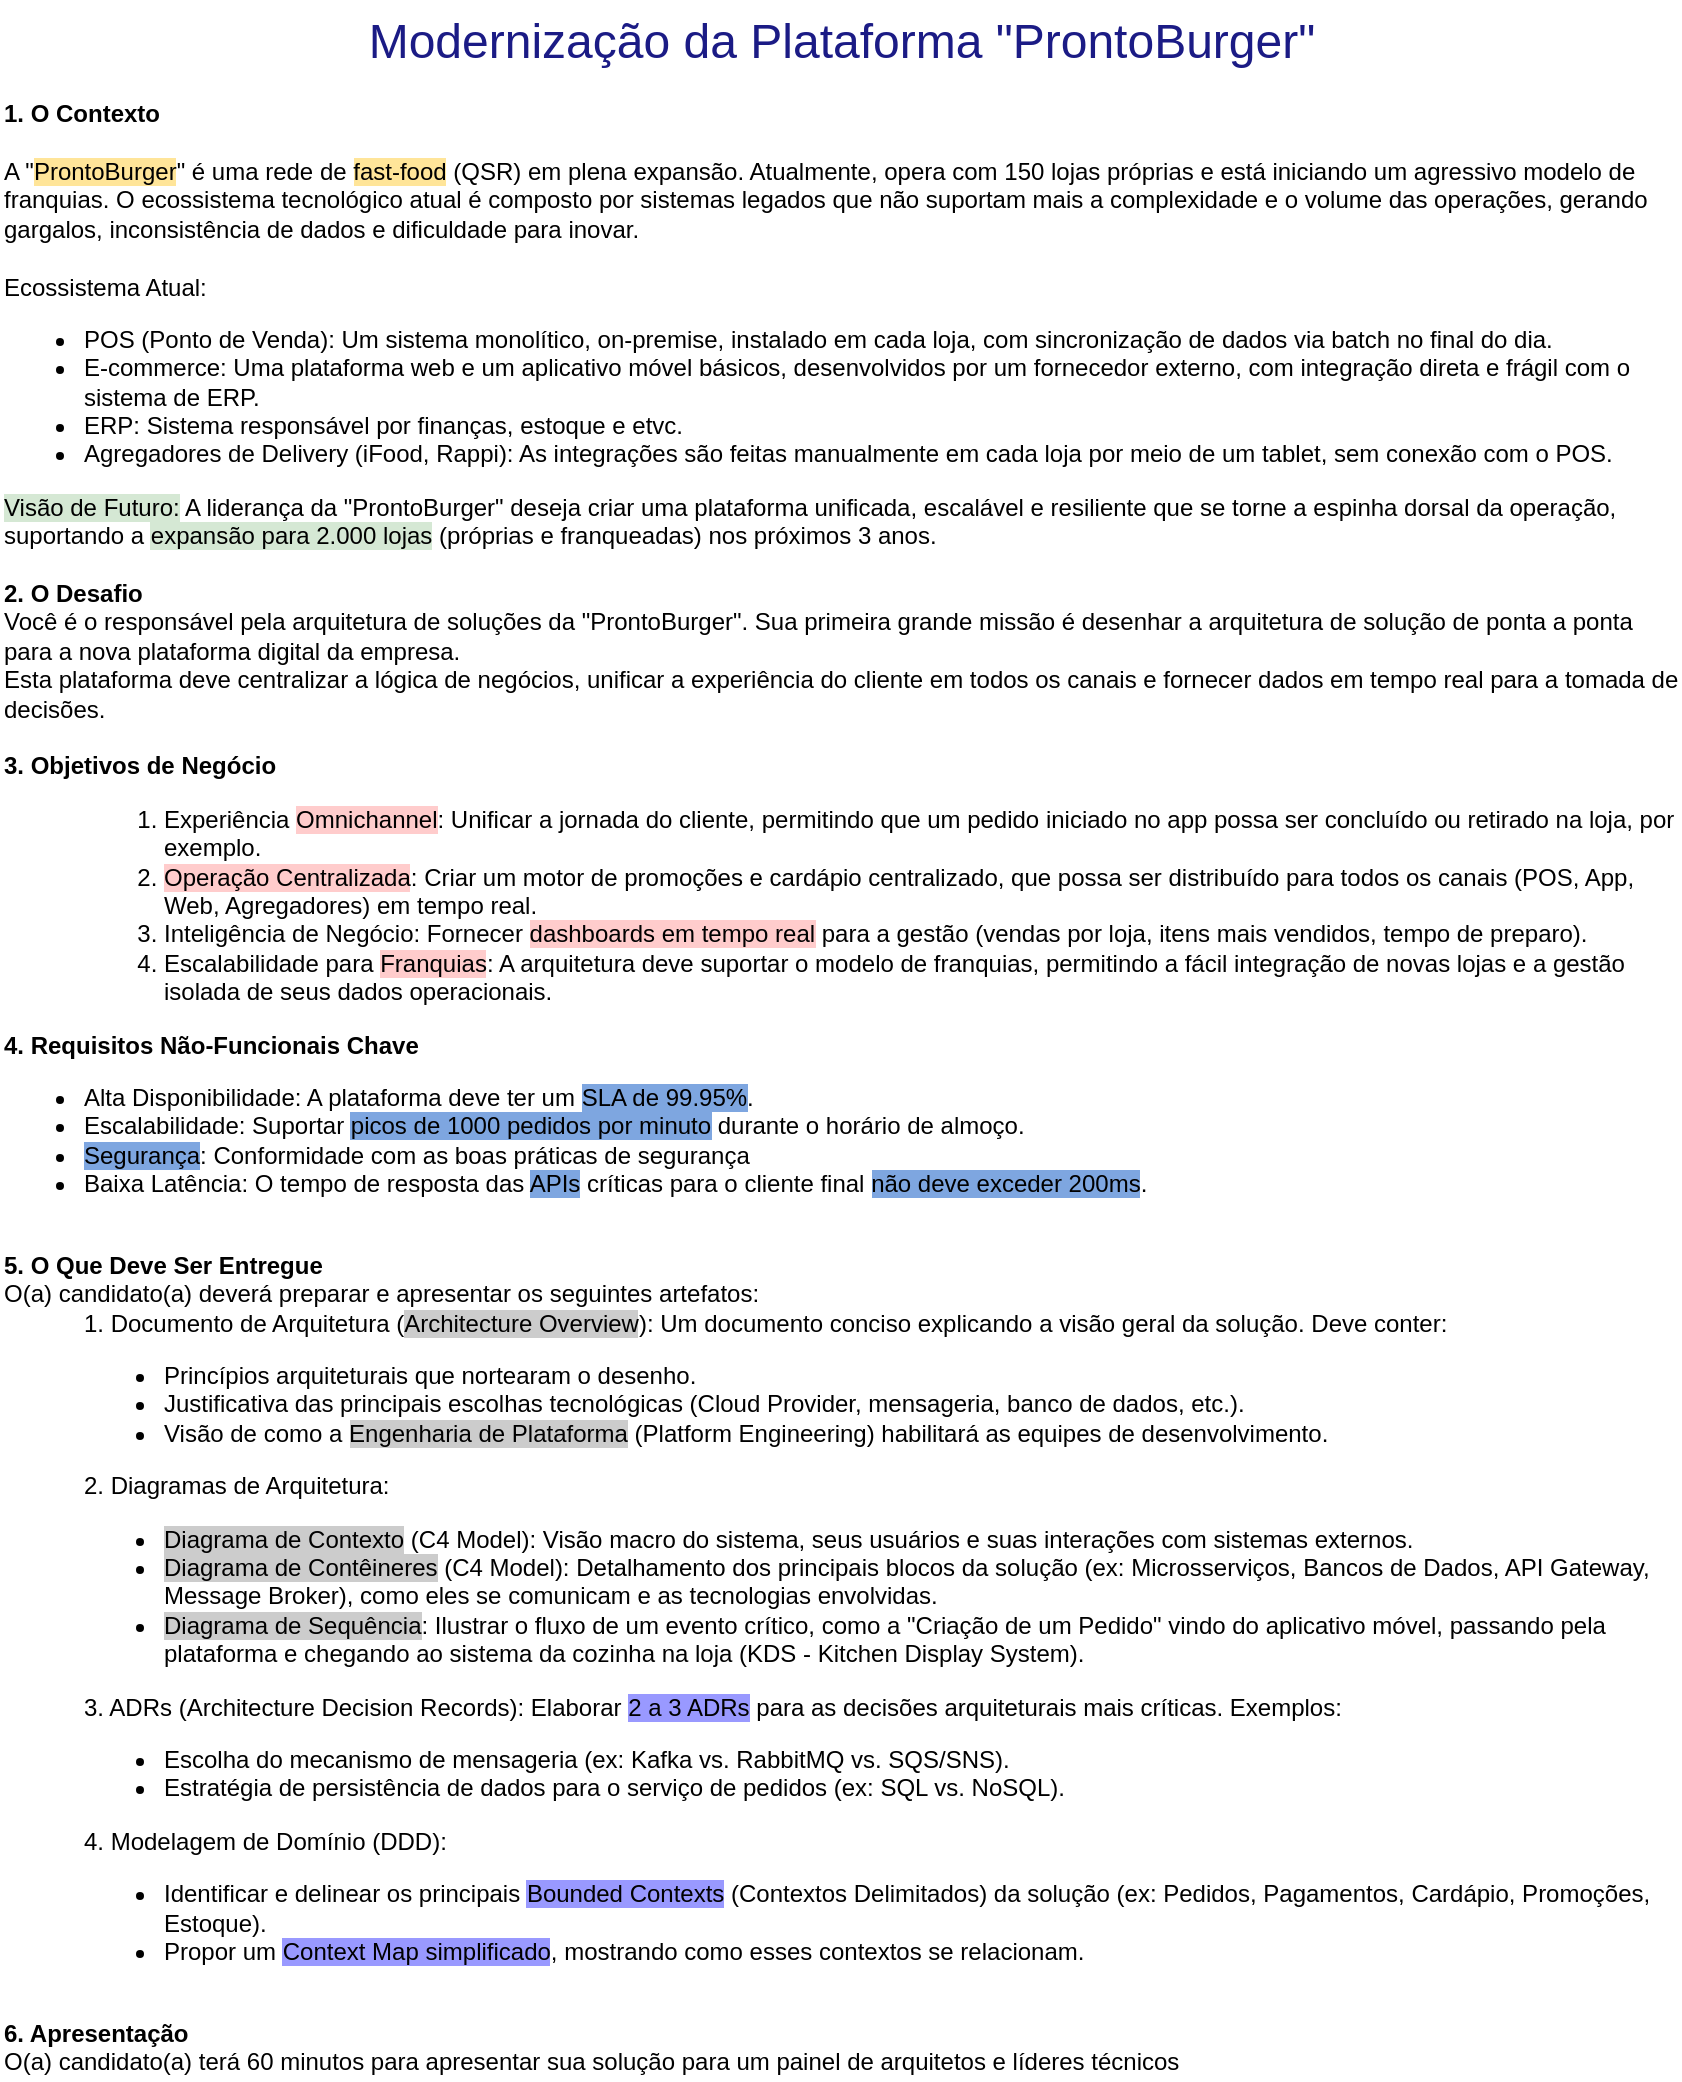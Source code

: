 <mxfile version="24.7.17" pages="8">
  <diagram name="PB - Requisitos" id="Z_cC2v6zfgz1jv0aPCQu">
    <mxGraphModel dx="795" dy="1097" grid="1" gridSize="10" guides="1" tooltips="1" connect="1" arrows="1" fold="1" page="0" pageScale="1" pageWidth="1169" pageHeight="827" math="0" shadow="0">
      <root>
        <mxCell id="0" />
        <mxCell id="1" parent="0" />
        <mxCell id="YSWNn_-dNVoUwgMEnznv-1" value="&lt;div style=&quot;text-align: center;&quot;&gt;&lt;font color=&quot;#1b1b85&quot; style=&quot;font-size: 24px;&quot;&gt;Modernização da Plataforma &quot;ProntoBurger&quot;&lt;/font&gt;&lt;/div&gt;&lt;div&gt;&lt;br&gt;&lt;/div&gt;&lt;div&gt;&lt;b&gt;1. O Contexto&lt;/b&gt;&lt;/div&gt;&lt;div&gt;&lt;br&gt;&lt;/div&gt;&lt;div&gt;A &quot;&lt;span style=&quot;background-color: rgb(255, 229, 153);&quot;&gt;ProntoBurger&lt;/span&gt;&quot; é uma rede de &lt;span style=&quot;background-color: rgb(255, 229, 153);&quot;&gt;fast-food&lt;/span&gt; (QSR) em plena expansão. Atualmente, opera com 150 lojas próprias e está iniciando um agressivo modelo de franquias. O ecossistema tecnológico atual é composto por sistemas legados que não suportam mais a complexidade e o volume das operações, gerando gargalos, inconsistência de dados e dificuldade para inovar.&lt;/div&gt;&lt;div&gt;&lt;br&gt;&lt;/div&gt;&lt;div&gt;Ecossistema Atual:&lt;/div&gt;&lt;div&gt;&lt;ul&gt;&lt;li&gt;POS (Ponto de Venda): Um sistema monolítico, on-premise, instalado em cada loja, com sincronização de dados via batch no final do dia.&lt;/li&gt;&lt;li&gt;E-commerce: Uma plataforma web e um aplicativo móvel básicos, desenvolvidos por um fornecedor externo, com integração direta e frágil com o sistema de ERP.&lt;/li&gt;&lt;li&gt;ERP: Sistema responsável por finanças, estoque e etvc.&lt;/li&gt;&lt;li&gt;Agregadores de Delivery (iFood, Rappi): As integrações são feitas manualmente em cada loja por meio de um tablet, sem conexão com o POS.&lt;/li&gt;&lt;/ul&gt;&lt;/div&gt;&lt;div&gt;&lt;span style=&quot;background-color: rgb(213, 232, 212);&quot;&gt;Visão de Futuro:&lt;/span&gt; A liderança da &quot;ProntoBurger&quot; deseja criar uma plataforma unificada, escalável e resiliente que se torne a espinha dorsal da operação, suportando a &lt;span style=&quot;background-color: rgb(213, 232, 212);&quot;&gt;expansão para 2.000 lojas&lt;/span&gt; (próprias e franqueadas) nos próximos 3 anos.&lt;/div&gt;&lt;div&gt;&lt;br&gt;&lt;/div&gt;&lt;div&gt;&lt;b&gt;2. O Desafio&lt;/b&gt;&lt;/div&gt;&lt;div&gt;Você é o responsável pela arquitetura de soluções da &quot;ProntoBurger&quot;. Sua primeira grande missão é desenhar a arquitetura de solução de ponta a ponta para a nova plataforma digital da empresa.&lt;/div&gt;&lt;div&gt;Esta plataforma deve centralizar a lógica de negócios, unificar a experiência do cliente em todos os canais e fornecer dados em tempo real para a tomada de decisões.&lt;/div&gt;&lt;div&gt;&lt;br&gt;&lt;/div&gt;&lt;div&gt;&lt;b&gt;3. Objetivos de Negócio&lt;/b&gt;&lt;/div&gt;&lt;blockquote style=&quot;margin: 0 0 0 40px; border: none; padding: 0px;&quot;&gt;&lt;div&gt;&lt;ol&gt;&lt;li&gt;Experiência &lt;span style=&quot;background-color: rgb(255, 204, 204);&quot;&gt;Omnichannel&lt;/span&gt;: Unificar a jornada do cliente, permitindo que um pedido iniciado no app possa ser concluído ou retirado na loja, por exemplo.&lt;/li&gt;&lt;li&gt;&lt;span style=&quot;background-color: rgb(255, 204, 204);&quot;&gt;Operação Centralizada&lt;/span&gt;: Criar um motor de promoções e cardápio centralizado, que possa ser distribuído para todos os canais (POS, App, Web, Agregadores) em tempo real.&lt;/li&gt;&lt;li&gt;Inteligência de Negócio: Fornecer &lt;span style=&quot;background-color: rgb(255, 204, 204);&quot;&gt;dashboards em tempo real&lt;/span&gt; para a gestão (vendas por loja, itens mais vendidos, tempo de preparo).&lt;/li&gt;&lt;li&gt;Escalabilidade para &lt;span style=&quot;background-color: rgb(255, 204, 204);&quot;&gt;Franquias&lt;/span&gt;: A arquitetura deve suportar o modelo de franquias, permitindo a fácil integração de novas lojas e a gestão isolada de seus dados operacionais.&lt;br&gt;&lt;/li&gt;&lt;/ol&gt;&lt;/div&gt;&lt;/blockquote&gt;&lt;div&gt;&lt;b&gt;4. Requisitos Não-Funcionais Chave&lt;/b&gt;&lt;/div&gt;&lt;div&gt;&lt;ul&gt;&lt;li&gt;Alta Disponibilidade: A plataforma deve ter um &lt;span style=&quot;background-color: rgb(126, 166, 224);&quot;&gt;SLA de 99.95%&lt;/span&gt;.&lt;/li&gt;&lt;li&gt;Escalabilidade: Suportar &lt;span style=&quot;background-color: rgb(126, 166, 224);&quot;&gt;picos de 1000 pedidos por minuto&lt;/span&gt; durante o horário de almoço.&lt;/li&gt;&lt;li&gt;&lt;span style=&quot;background-color: rgb(126, 166, 224);&quot;&gt;Segurança&lt;/span&gt;: Conformidade com as boas práticas de segurança&lt;/li&gt;&lt;li&gt;Baixa Latência: O tempo de resposta das &lt;span style=&quot;background-color: rgb(126, 166, 224);&quot;&gt;APIs&lt;/span&gt; críticas para o cliente final &lt;span style=&quot;background-color: rgb(126, 166, 224);&quot;&gt;não deve exceder 200ms&lt;/span&gt;.&lt;/li&gt;&lt;/ul&gt;&lt;/div&gt;&lt;div&gt;&lt;br&gt;&lt;/div&gt;&lt;div&gt;&lt;b&gt;5. O Que Deve Ser Entregue&lt;/b&gt;&lt;/div&gt;&lt;div&gt;O(a) candidato(a) deverá preparar e apresentar os seguintes artefatos:&lt;/div&gt;&lt;blockquote style=&quot;margin: 0 0 0 40px; border: none; padding: 0px;&quot;&gt;&lt;div&gt;1. Documento de Arquitetura (&lt;span style=&quot;background-color: rgb(204, 204, 204);&quot;&gt;Architecture Overview&lt;/span&gt;): Um documento conciso explicando a visão geral da solução. Deve conter:&lt;/div&gt;&lt;div&gt;&lt;ul&gt;&lt;li&gt;Princípios arquiteturais que nortearam o desenho.&lt;/li&gt;&lt;li&gt;Justificativa das principais escolhas tecnológicas (Cloud Provider, mensageria, banco de dados, etc.).&lt;/li&gt;&lt;li&gt;Visão de como a &lt;span style=&quot;background-color: rgb(204, 204, 204);&quot;&gt;Engenharia de Plataforma&lt;/span&gt; (Platform Engineering) habilitará as equipes de desenvolvimento.&lt;/li&gt;&lt;/ul&gt;&lt;/div&gt;&lt;/blockquote&gt;&lt;blockquote style=&quot;margin: 0 0 0 40px; border: none; padding: 0px;&quot;&gt;&lt;div&gt;2. Diagramas de Arquitetura:&lt;/div&gt;&lt;div&gt;&lt;ul&gt;&lt;li&gt;&lt;span style=&quot;background-color: rgb(204, 204, 204);&quot;&gt;Diagrama de Contexto&lt;/span&gt; (C4 Model): Visão macro do sistema, seus usuários e suas interações com sistemas externos.&lt;/li&gt;&lt;li&gt;&lt;span style=&quot;background-color: rgb(204, 204, 204);&quot;&gt;Diagrama de Contêineres&lt;/span&gt; (C4 Model): Detalhamento dos principais blocos da solução (ex: Microsserviços, Bancos de Dados, API Gateway, Message Broker), como eles se comunicam e as tecnologias envolvidas.&lt;/li&gt;&lt;li&gt;&lt;span style=&quot;background-color: rgb(204, 204, 204);&quot;&gt;Diagrama de Sequência&lt;/span&gt;: Ilustrar o fluxo de um evento crítico, como a &quot;Criação de um Pedido&quot; vindo do aplicativo móvel, passando pela plataforma e chegando ao sistema da cozinha na loja (KDS - Kitchen Display System).&lt;/li&gt;&lt;/ul&gt;&lt;/div&gt;&lt;/blockquote&gt;&lt;blockquote style=&quot;margin: 0 0 0 40px; border: none; padding: 0px;&quot;&gt;&lt;div&gt;3. ADRs (Architecture Decision Records): Elaborar &lt;span style=&quot;background-color: rgb(153, 153, 255);&quot;&gt;2 a 3 ADRs&lt;/span&gt; para as decisões arquiteturais mais críticas. Exemplos:&lt;/div&gt;&lt;div&gt;&lt;ul&gt;&lt;li&gt;Escolha do mecanismo de mensageria (ex: Kafka vs. RabbitMQ vs. SQS/SNS).&lt;/li&gt;&lt;li&gt;Estratégia de persistência de dados para o serviço de pedidos (ex: SQL vs. NoSQL).&lt;/li&gt;&lt;/ul&gt;&lt;/div&gt;&lt;/blockquote&gt;&lt;blockquote style=&quot;margin: 0 0 0 40px; border: none; padding: 0px;&quot;&gt;&lt;div&gt;4. Modelagem de Domínio (DDD):&lt;/div&gt;&lt;/blockquote&gt;&lt;blockquote style=&quot;margin: 0 0 0 40px; border: none; padding: 0px;&quot;&gt;&lt;ul&gt;&lt;li&gt;Identificar e delinear os principais &lt;span style=&quot;background-color: rgb(153, 153, 255);&quot;&gt;Bounded Contexts&lt;/span&gt; (Contextos Delimitados) da solução (ex: Pedidos, Pagamentos, Cardápio, Promoções, Estoque).&lt;/li&gt;&lt;li&gt;Propor um &lt;span style=&quot;background-color: rgb(153, 153, 255);&quot;&gt;Context Map simplificado&lt;/span&gt;, mostrando como esses contextos se relacionam.&lt;/li&gt;&lt;/ul&gt;&lt;/blockquote&gt;&lt;div&gt;&lt;br&gt;&lt;/div&gt;&lt;div&gt;&lt;b&gt;6. Apresentação&lt;/b&gt;&lt;/div&gt;&lt;div&gt;O(a) candidato(a) terá 60 minutos para apresentar sua solução para um painel de arquitetos e líderes técnicos&lt;/div&gt;" style="text;html=1;align=left;verticalAlign=top;whiteSpace=wrap;rounded=0;labelBackgroundColor=default;" vertex="1" parent="1">
          <mxGeometry x="680" y="-160" width="840" height="1040" as="geometry" />
        </mxCell>
      </root>
    </mxGraphModel>
  </diagram>
  <diagram id="kDkjb1D2l7yi6HliX1rv" name="PB - AS-IS">
    <mxGraphModel dx="52" dy="1393" grid="1" gridSize="10" guides="1" tooltips="1" connect="1" arrows="1" fold="1" page="1" pageScale="1" pageWidth="1169" pageHeight="827" math="0" shadow="0">
      <root>
        <mxCell id="0" />
        <mxCell id="1" parent="0" />
        <object placeholders="1" c4Name="Funcionário da Loja" c4Type="Person" c4Description="Opera o POS e recebe pedidos dos agregadores" label="&lt;font style=&quot;font-size: 16px&quot;&gt;&lt;b&gt;%c4Name%&lt;/b&gt;&lt;/font&gt;&lt;div&gt;[%c4Type%]&lt;/div&gt;&lt;br&gt;&lt;div&gt;&lt;font style=&quot;font-size: 11px&quot;&gt;&lt;font color=&quot;#cccccc&quot;&gt;%c4Description%&lt;/font&gt;&lt;/div&gt;" id="Tz3RqewyA4MZ8qyZamHR-1">
          <mxCell style="html=1;fontSize=11;dashed=0;whiteSpace=wrap;fillColor=#083F75;strokeColor=#06315C;fontColor=#ffffff;shape=mxgraph.c4.person2;align=center;metaEdit=1;points=[[0.5,0,0],[1,0.5,0],[1,0.75,0],[0.75,1,0],[0.5,1,0],[0.25,1,0],[0,0.75,0],[0,0.5,0]];resizable=0;" vertex="1" parent="1">
            <mxGeometry x="2782" y="240" width="200" height="180" as="geometry" />
          </mxCell>
        </object>
        <object placeholders="1" c4Name="Cliente " c4Type="Person" c4Description="Faz pedidos via App, Web ou no balcão da loja" label="&lt;font style=&quot;font-size: 16px&quot;&gt;&lt;b&gt;%c4Name%&lt;/b&gt;&lt;/font&gt;&lt;div&gt;[%c4Type%]&lt;/div&gt;&lt;br&gt;&lt;div&gt;&lt;font style=&quot;font-size: 11px&quot;&gt;&lt;font color=&quot;#cccccc&quot;&gt;%c4Description%&lt;/font&gt;&lt;/div&gt;" id="Tz3RqewyA4MZ8qyZamHR-2">
          <mxCell style="html=1;fontSize=11;dashed=0;whiteSpace=wrap;fillColor=#6C6477;strokeColor=#4D4D4D;fontColor=#ffffff;shape=mxgraph.c4.person2;align=center;metaEdit=1;points=[[0.5,0,0],[1,0.5,0],[1,0.75,0],[0.75,1,0],[0.5,1,0],[0.25,1,0],[0,0.75,0],[0,0.5,0]];resizable=0;" vertex="1" parent="1">
            <mxGeometry x="2379" y="240" width="200" height="180" as="geometry" />
          </mxCell>
        </object>
        <object placeholders="1" c4Name="E-commerce (Fornecedor Externo)" c4Type="External System" c4Description="Plataforma Web/App terceirizada, integração frágil com ERP" label="&lt;font style=&quot;font-size: 16px&quot;&gt;&lt;b&gt;%c4Name%&lt;/b&gt;&lt;/font&gt;&lt;div&gt;[%c4Type%]&lt;/div&gt;&lt;br&gt;&lt;div&gt;&lt;font style=&quot;font-size: 11px&quot;&gt;&lt;font color=&quot;#cccccc&quot;&gt;%c4Description%&lt;/font&gt;&lt;/div&gt;" id="Tz3RqewyA4MZ8qyZamHR-3">
          <mxCell style="rounded=1;whiteSpace=wrap;html=1;labelBackgroundColor=none;fillColor=#8C8496;fontColor=#ffffff;align=center;arcSize=10;strokeColor=#736782;metaEdit=1;resizable=0;points=[[0.25,0,0],[0.5,0,0],[0.75,0,0],[1,0.25,0],[1,0.5,0],[1,0.75,0],[0.75,1,0],[0.5,1,0],[0.25,1,0],[0,0.75,0],[0,0.5,0],[0,0.25,0]];" vertex="1" parent="1">
            <mxGeometry x="2370" y="520" width="240" height="120" as="geometry" />
          </mxCell>
        </object>
        <object placeholders="1" c4Name="ERP" c4Type="System" c4Description="Finanças, estoque, etc." label="&lt;font style=&quot;font-size: 16px&quot;&gt;&lt;b&gt;%c4Name%&lt;/b&gt;&lt;/font&gt;&lt;div&gt;[%c4Type%]&lt;/div&gt;&lt;br&gt;&lt;div&gt;&lt;font style=&quot;font-size: 11px&quot;&gt;&lt;font color=&quot;#cccccc&quot;&gt;%c4Description%&lt;/font&gt;&lt;/div&gt;" id="Tz3RqewyA4MZ8qyZamHR-4">
          <mxCell style="rounded=1;whiteSpace=wrap;html=1;labelBackgroundColor=none;fillColor=#1061B0;fontColor=#ffffff;align=center;arcSize=10;strokeColor=#0D5091;metaEdit=1;resizable=0;points=[[0.25,0,0],[0.5,0,0],[0.75,0,0],[1,0.25,0],[1,0.5,0],[1,0.75,0],[0.75,1,0],[0.5,1,0],[0.25,1,0],[0,0.75,0],[0,0.5,0],[0,0.25,0]];" vertex="1" parent="1">
            <mxGeometry x="2370" y="720" width="240" height="120" as="geometry" />
          </mxCell>
        </object>
        <object placeholders="1" c4Name="POS (Loja)" c4Type="System" c4Description="Sistema monolítico, on-premise, sincornização batch diário" label="&lt;font style=&quot;font-size: 16px&quot;&gt;&lt;b&gt;%c4Name%&lt;/b&gt;&lt;/font&gt;&lt;div&gt;[%c4Type%]&lt;/div&gt;&lt;br&gt;&lt;div&gt;&lt;font style=&quot;font-size: 11px&quot;&gt;&lt;font color=&quot;#cccccc&quot;&gt;%c4Description%&lt;/font&gt;&lt;/div&gt;" id="Tz3RqewyA4MZ8qyZamHR-5">
          <mxCell style="rounded=1;whiteSpace=wrap;html=1;labelBackgroundColor=none;fillColor=#1061B0;fontColor=#ffffff;align=center;arcSize=10;strokeColor=#0D5091;metaEdit=1;resizable=0;points=[[0.25,0,0],[0.5,0,0],[0.75,0,0],[1,0.25,0],[1,0.5,0],[1,0.75,0],[0.75,1,0],[0.5,1,0],[0.25,1,0],[0,0.75,0],[0,0.5,0],[0,0.25,0]];" vertex="1" parent="1">
            <mxGeometry x="2713" y="520" width="240" height="120" as="geometry" />
          </mxCell>
        </object>
        <object placeholders="1" c4Name="Agregadores de Delivery" c4Type="External System" c4Description="iFood, Rappi - via tablet em cada loja, sem conexão com POS" label="&lt;font style=&quot;font-size: 16px&quot;&gt;&lt;b&gt;%c4Name%&lt;/b&gt;&lt;/font&gt;&lt;div&gt;[%c4Type%]&lt;/div&gt;&lt;br&gt;&lt;div&gt;&lt;font style=&quot;font-size: 11px&quot;&gt;&lt;font color=&quot;#cccccc&quot;&gt;%c4Description%&lt;/font&gt;&lt;/div&gt;" id="Tz3RqewyA4MZ8qyZamHR-6">
          <mxCell style="rounded=1;whiteSpace=wrap;html=1;labelBackgroundColor=none;fillColor=#8C8496;fontColor=#ffffff;align=center;arcSize=10;strokeColor=#736782;metaEdit=1;resizable=0;points=[[0.25,0,0],[0.5,0,0],[0.75,0,0],[1,0.25,0],[1,0.5,0],[1,0.75,0],[0.75,1,0],[0.5,1,0],[0.25,1,0],[0,0.75,0],[0,0.5,0],[0,0.25,0]];" vertex="1" parent="1">
            <mxGeometry x="3030" y="520" width="240" height="120" as="geometry" />
          </mxCell>
        </object>
        <object placeholders="1" c4Type="Relationship" c4Description="Pedido online" label="&lt;div style=&quot;text-align: left&quot;&gt;&lt;div style=&quot;text-align: center&quot;&gt;&lt;b&gt;%c4Description%&lt;/b&gt;&lt;/div&gt;" id="Tz3RqewyA4MZ8qyZamHR-7">
          <mxCell style="endArrow=blockThin;html=1;fontSize=10;fontColor=#404040;strokeWidth=1;endFill=1;strokeColor=#828282;elbow=vertical;metaEdit=1;endSize=14;startSize=14;jumpStyle=arc;jumpSize=16;rounded=0;edgeStyle=orthogonalEdgeStyle;exitX=0.25;exitY=1;exitDx=0;exitDy=0;exitPerimeter=0;entryX=0.25;entryY=0;entryDx=0;entryDy=0;entryPerimeter=0;" edge="1" parent="1" source="Tz3RqewyA4MZ8qyZamHR-2" target="Tz3RqewyA4MZ8qyZamHR-3">
            <mxGeometry width="240" relative="1" as="geometry">
              <mxPoint x="2670" y="540" as="sourcePoint" />
              <mxPoint x="2910" y="540" as="targetPoint" />
            </mxGeometry>
          </mxCell>
        </object>
        <object placeholders="1" c4Type="Relationship" c4Description="Pedido presenciais" label="&lt;div style=&quot;text-align: left&quot;&gt;&lt;div style=&quot;text-align: center&quot;&gt;&lt;b&gt;%c4Description%&lt;/b&gt;&lt;/div&gt;" id="Tz3RqewyA4MZ8qyZamHR-8">
          <mxCell style="endArrow=blockThin;html=1;fontSize=10;fontColor=#404040;strokeWidth=1;endFill=1;strokeColor=#828282;elbow=vertical;metaEdit=1;endSize=14;startSize=14;jumpStyle=arc;jumpSize=16;rounded=0;edgeStyle=orthogonalEdgeStyle;exitX=0.75;exitY=1;exitDx=0;exitDy=0;exitPerimeter=0;entryX=0.25;entryY=0;entryDx=0;entryDy=0;entryPerimeter=0;" edge="1" parent="1" source="Tz3RqewyA4MZ8qyZamHR-2" target="Tz3RqewyA4MZ8qyZamHR-5">
            <mxGeometry width="240" relative="1" as="geometry">
              <mxPoint x="2500" y="430" as="sourcePoint" />
              <mxPoint x="2500" y="530" as="targetPoint" />
              <Array as="points">
                <mxPoint x="2540" y="480" />
                <mxPoint x="2773" y="480" />
              </Array>
            </mxGeometry>
          </mxCell>
        </object>
        <object placeholders="1" c4Type="Relationship" c4Description="Usa para registrar pedidos e pagamentos" label="&lt;div style=&quot;text-align: left&quot;&gt;&lt;div style=&quot;text-align: center&quot;&gt;&lt;b&gt;%c4Description%&lt;/b&gt;&lt;/div&gt;" id="Tz3RqewyA4MZ8qyZamHR-9">
          <mxCell style="endArrow=blockThin;html=1;fontSize=10;fontColor=#404040;strokeWidth=1;endFill=1;strokeColor=#828282;elbow=vertical;metaEdit=1;endSize=14;startSize=14;jumpStyle=arc;jumpSize=16;rounded=0;edgeStyle=orthogonalEdgeStyle;entryX=0.5;entryY=0;entryDx=0;entryDy=0;entryPerimeter=0;exitX=0.25;exitY=1;exitDx=0;exitDy=0;exitPerimeter=0;" edge="1" parent="1" source="Tz3RqewyA4MZ8qyZamHR-1" target="Tz3RqewyA4MZ8qyZamHR-5">
            <mxGeometry x="-0.584" width="240" relative="1" as="geometry">
              <mxPoint x="2833" y="440" as="sourcePoint" />
              <mxPoint x="2820" y="542.5" as="targetPoint" />
              <Array as="points">
                <mxPoint x="2833" y="420" />
              </Array>
              <mxPoint as="offset" />
            </mxGeometry>
          </mxCell>
        </object>
        <object placeholders="1" c4Type="Relationship" c4Description="Recebe pedidos manualmente via tablet" label="&lt;div style=&quot;text-align: left&quot;&gt;&lt;div style=&quot;text-align: center&quot;&gt;&lt;b&gt;%c4Description%&lt;/b&gt;&lt;/div&gt;" id="Tz3RqewyA4MZ8qyZamHR-10">
          <mxCell style="endArrow=blockThin;html=1;fontSize=10;fontColor=#404040;strokeWidth=1;endFill=1;strokeColor=#828282;elbow=vertical;metaEdit=1;endSize=14;startSize=14;jumpStyle=arc;jumpSize=16;rounded=0;edgeStyle=orthogonalEdgeStyle;exitX=0.779;exitY=0.995;exitDx=0;exitDy=0;exitPerimeter=0;entryX=0.5;entryY=0;entryDx=0;entryDy=0;entryPerimeter=0;" edge="1" parent="1" source="Tz3RqewyA4MZ8qyZamHR-1" target="Tz3RqewyA4MZ8qyZamHR-6">
            <mxGeometry width="240" relative="1" as="geometry">
              <mxPoint x="2990" y="450" as="sourcePoint" />
              <mxPoint x="2990" y="550" as="targetPoint" />
              <Array as="points">
                <mxPoint x="2940" y="419" />
                <mxPoint x="2940" y="470" />
                <mxPoint x="3150" y="470" />
              </Array>
            </mxGeometry>
          </mxCell>
        </object>
        <object placeholders="1" c4Type="Relationship" c4Description="Integração direta e frágil" label="&lt;div style=&quot;text-align: left&quot;&gt;&lt;div style=&quot;text-align: center&quot;&gt;&lt;b&gt;%c4Description%&lt;/b&gt;&lt;/div&gt;" id="Tz3RqewyA4MZ8qyZamHR-11">
          <mxCell style="endArrow=blockThin;html=1;fontSize=10;fontColor=#404040;strokeWidth=1;endFill=1;strokeColor=#828282;elbow=vertical;metaEdit=1;endSize=14;startSize=14;jumpStyle=arc;jumpSize=16;rounded=0;edgeStyle=orthogonalEdgeStyle;exitX=0.25;exitY=1;exitDx=0;exitDy=0;exitPerimeter=0;entryX=0.25;entryY=0;entryDx=0;entryDy=0;entryPerimeter=0;" edge="1" parent="1" source="Tz3RqewyA4MZ8qyZamHR-3" target="Tz3RqewyA4MZ8qyZamHR-4">
            <mxGeometry width="240" relative="1" as="geometry">
              <mxPoint x="2480" y="640" as="sourcePoint" />
              <mxPoint x="2480" y="740" as="targetPoint" />
            </mxGeometry>
          </mxCell>
        </object>
        <object placeholders="1" c4Type="Relationship" c4Description="Sincronização batch no fim do dia" label="&lt;div style=&quot;text-align: left&quot;&gt;&lt;div style=&quot;text-align: center&quot;&gt;&lt;b&gt;%c4Description%&lt;/b&gt;&lt;/div&gt;" id="Tz3RqewyA4MZ8qyZamHR-12">
          <mxCell style="endArrow=blockThin;html=1;fontSize=10;fontColor=#404040;strokeWidth=1;endFill=1;strokeColor=#828282;elbow=vertical;metaEdit=1;endSize=14;startSize=14;jumpStyle=arc;jumpSize=16;rounded=0;edgeStyle=orthogonalEdgeStyle;exitX=0.5;exitY=1;exitDx=0;exitDy=0;exitPerimeter=0;entryX=0.75;entryY=0;entryDx=0;entryDy=0;entryPerimeter=0;" edge="1" parent="1" source="Tz3RqewyA4MZ8qyZamHR-5" target="Tz3RqewyA4MZ8qyZamHR-4">
            <mxGeometry width="240" relative="1" as="geometry">
              <mxPoint x="2440" y="650" as="sourcePoint" />
              <mxPoint x="2440" y="730" as="targetPoint" />
            </mxGeometry>
          </mxCell>
        </object>
        <object placeholders="1" c4Name="Funcionário da Loja" c4Type="Person" c4Description="Opera o POS e recebe pedidos dos agregadores" label="&lt;font style=&quot;font-size: 16px&quot;&gt;&lt;b&gt;%c4Name%&lt;/b&gt;&lt;/font&gt;&lt;div&gt;[%c4Type%]&lt;/div&gt;&lt;br&gt;&lt;div&gt;&lt;font style=&quot;font-size: 11px&quot;&gt;&lt;font color=&quot;#cccccc&quot;&gt;%c4Description%&lt;/font&gt;&lt;/div&gt;" id="Tz3RqewyA4MZ8qyZamHR-13">
          <mxCell style="html=1;fontSize=11;dashed=0;whiteSpace=wrap;fillColor=#083F75;strokeColor=#06315C;fontColor=#ffffff;shape=mxgraph.c4.person2;align=center;metaEdit=1;points=[[0.5,0,0],[1,0.5,0],[1,0.75,0],[0.75,1,0],[0.5,1,0],[0.25,1,0],[0,0.75,0],[0,0.5,0]];resizable=0;" vertex="1" parent="1">
            <mxGeometry x="4272" y="240" width="200" height="180" as="geometry" />
          </mxCell>
        </object>
        <object placeholders="1" c4Name="Cliente " c4Type="Person" c4Description="Faz pedidos via App, Web ou no balcão da loja" label="&lt;font style=&quot;font-size: 16px&quot;&gt;&lt;b&gt;%c4Name%&lt;/b&gt;&lt;/font&gt;&lt;div&gt;[%c4Type%]&lt;/div&gt;&lt;br&gt;&lt;div&gt;&lt;font style=&quot;font-size: 11px&quot;&gt;&lt;font color=&quot;#cccccc&quot;&gt;%c4Description%&lt;/font&gt;&lt;/div&gt;" id="Tz3RqewyA4MZ8qyZamHR-14">
          <mxCell style="html=1;fontSize=11;dashed=0;whiteSpace=wrap;fillColor=#6C6477;strokeColor=#4D4D4D;fontColor=#ffffff;shape=mxgraph.c4.person2;align=center;metaEdit=1;points=[[0.5,0,0],[1,0.5,0],[1,0.75,0],[0.75,1,0],[0.5,1,0],[0.25,1,0],[0,0.75,0],[0,0.5,0]];resizable=0;" vertex="1" parent="1">
            <mxGeometry x="3630" y="240" width="200" height="180" as="geometry" />
          </mxCell>
        </object>
        <object placeholders="1" c4Name="E-commerce (Fornecedor Externo)" c4Type="ContainerScopeBoundary" c4Application="Container" label="&lt;font style=&quot;font-size: 16px&quot;&gt;&lt;b&gt;&lt;div style=&quot;text-align: left&quot;&gt;%c4Name%&lt;/div&gt;&lt;/b&gt;&lt;/font&gt;&lt;div style=&quot;text-align: left&quot;&gt;[%c4Application%]&lt;/div&gt;" id="Tz3RqewyA4MZ8qyZamHR-15">
          <mxCell style="rounded=1;fontSize=11;whiteSpace=wrap;html=1;dashed=1;arcSize=20;fillColor=none;strokeColor=#666666;fontColor=#333333;labelBackgroundColor=none;align=left;verticalAlign=bottom;labelBorderColor=none;spacingTop=0;spacing=10;dashPattern=8 4;metaEdit=1;rotatable=0;perimeter=rectanglePerimeter;noLabel=0;labelPadding=0;allowArrows=0;connectable=0;expand=0;recursiveResize=0;editable=1;pointerEvents=0;absoluteArcSize=1;points=[[0.25,0,0],[0.5,0,0],[0.75,0,0],[1,0.25,0],[1,0.5,0],[1,0.75,0],[0.75,1,0],[0.5,1,0],[0.25,1,0],[0,0.75,0],[0,0.5,0],[0,0.25,0]];" vertex="1" parent="1">
            <mxGeometry x="3470" y="475" width="600" height="645" as="geometry" />
          </mxCell>
        </object>
        <object placeholders="1" c4Name="Mobile App" c4Type="Container" c4Technology="IOS/Android" c4Description="App móvel para pedidos online" label="&lt;font style=&quot;font-size: 16px&quot;&gt;&lt;b&gt;%c4Name%&lt;/b&gt;&lt;/font&gt;&lt;div&gt;[%c4Type%: %c4Technology%]&lt;/div&gt;&lt;br&gt;&lt;div&gt;&lt;font style=&quot;font-size: 11px&quot;&gt;&lt;font color=&quot;#E6E6E6&quot;&gt;%c4Description%&lt;/font&gt;&lt;/div&gt;" id="Tz3RqewyA4MZ8qyZamHR-16">
          <mxCell style="rounded=1;whiteSpace=wrap;html=1;fontSize=11;labelBackgroundColor=none;fillColor=#23A2D9;fontColor=#ffffff;align=center;arcSize=10;strokeColor=#0E7DAD;metaEdit=1;resizable=0;points=[[0.25,0,0],[0.5,0,0],[0.75,0,0],[1,0.25,0],[1,0.5,0],[1,0.75,0],[0.75,1,0],[0.5,1,0],[0.25,1,0],[0,0.75,0],[0,0.5,0],[0,0.25,0]];" vertex="1" parent="1">
            <mxGeometry x="3510" y="540" width="240" height="120" as="geometry" />
          </mxCell>
        </object>
        <object placeholders="1" c4Name="Web App" c4Type="Container" c4Technology="HTML, CSS, Javascript" c4Description="Site básico para pedidos online" label="&lt;font style=&quot;font-size: 16px&quot;&gt;&lt;b&gt;%c4Name%&lt;/b&gt;&lt;/font&gt;&lt;div&gt;[%c4Type%:&amp;nbsp;%c4Technology%]&lt;/div&gt;&lt;br&gt;&lt;div&gt;&lt;font style=&quot;font-size: 11px&quot;&gt;&lt;font color=&quot;#E6E6E6&quot;&gt;%c4Description%&lt;/font&gt;&lt;/div&gt;" id="Tz3RqewyA4MZ8qyZamHR-17">
          <mxCell style="shape=mxgraph.c4.webBrowserContainer2;whiteSpace=wrap;html=1;boundedLbl=1;rounded=0;labelBackgroundColor=none;strokeColor=#118ACD;fillColor=#23A2D9;strokeColor=#118ACD;strokeColor2=#0E7DAD;fontSize=12;fontColor=#ffffff;align=center;metaEdit=1;points=[[0.5,0,0],[1,0.25,0],[1,0.5,0],[1,0.75,0],[0.5,1,0],[0,0.75,0],[0,0.5,0],[0,0.25,0]];resizable=0;" vertex="1" parent="1">
            <mxGeometry x="3790" y="520" width="240" height="160" as="geometry" />
          </mxCell>
        </object>
        <object placeholders="1" c4Name="E-commerce Backend" c4Type="Container" c4Technology="App Server" c4Description="Processa pedidos vindos de Web/App" label="&lt;font style=&quot;font-size: 16px&quot;&gt;&lt;b&gt;%c4Name%&lt;/b&gt;&lt;/font&gt;&lt;div&gt;[%c4Type%: %c4Technology%]&lt;/div&gt;&lt;br&gt;&lt;div&gt;&lt;font style=&quot;font-size: 11px&quot;&gt;&lt;font color=&quot;#E6E6E6&quot;&gt;%c4Description%&lt;/font&gt;&lt;/div&gt;" id="Tz3RqewyA4MZ8qyZamHR-18">
          <mxCell style="rounded=1;whiteSpace=wrap;html=1;fontSize=11;labelBackgroundColor=none;fillColor=#23A2D9;fontColor=#ffffff;align=center;arcSize=10;strokeColor=#0E7DAD;metaEdit=1;resizable=0;points=[[0.25,0,0],[0.5,0,0],[0.75,0,0],[1,0.25,0],[1,0.5,0],[1,0.75,0],[0.75,1,0],[0.5,1,0],[0.25,1,0],[0,0.75,0],[0,0.5,0],[0,0.25,0]];" vertex="1" parent="1">
            <mxGeometry x="3790" y="760" width="240" height="120" as="geometry" />
          </mxCell>
        </object>
        <object placeholders="1" c4Name="E-commerce DB" c4Type="Container" c4Technology="Relational DB" c4Description="Dados de pedidos e clientes" label="&lt;font style=&quot;font-size: 16px&quot;&gt;&lt;b&gt;%c4Name%&lt;/b&gt;&lt;/font&gt;&lt;div&gt;[%c4Type%:&amp;nbsp;%c4Technology%]&lt;/div&gt;&lt;br&gt;&lt;div&gt;&lt;font style=&quot;font-size: 11px&quot;&gt;&lt;font color=&quot;#E6E6E6&quot;&gt;%c4Description%&lt;/font&gt;&lt;/div&gt;" id="Tz3RqewyA4MZ8qyZamHR-19">
          <mxCell style="shape=cylinder3;size=15;whiteSpace=wrap;html=1;boundedLbl=1;rounded=0;labelBackgroundColor=none;fillColor=#23A2D9;fontSize=12;fontColor=#ffffff;align=center;strokeColor=#0E7DAD;metaEdit=1;points=[[0.5,0,0],[1,0.25,0],[1,0.5,0],[1,0.75,0],[0.5,1,0],[0,0.75,0],[0,0.5,0],[0,0.25,0]];resizable=0;" vertex="1" parent="1">
            <mxGeometry x="3793" y="960" width="240" height="120" as="geometry" />
          </mxCell>
        </object>
        <object placeholders="1" c4Name="POS (loja)" c4Type="ContainerScopeBoundary" c4Application="Container" label="&lt;font style=&quot;font-size: 16px&quot;&gt;&lt;b&gt;&lt;div style=&quot;text-align: left&quot;&gt;%c4Name%&lt;/div&gt;&lt;/b&gt;&lt;/font&gt;&lt;div style=&quot;text-align: left&quot;&gt;[%c4Application%]&lt;/div&gt;" id="Tz3RqewyA4MZ8qyZamHR-20">
          <mxCell style="rounded=1;fontSize=11;whiteSpace=wrap;html=1;dashed=1;arcSize=20;fillColor=none;strokeColor=#666666;fontColor=#333333;labelBackgroundColor=none;align=left;verticalAlign=bottom;labelBorderColor=none;spacingTop=0;spacing=10;dashPattern=8 4;metaEdit=1;rotatable=0;perimeter=rectanglePerimeter;noLabel=0;labelPadding=0;allowArrows=0;connectable=0;expand=0;recursiveResize=0;editable=1;pointerEvents=0;absoluteArcSize=1;points=[[0.25,0,0],[0.5,0,0],[0.75,0,0],[1,0.25,0],[1,0.5,0],[1,0.75,0],[0.75,1,0],[0.5,1,0],[0.25,1,0],[0,0.75,0],[0,0.5,0],[0,0.25,0]];" vertex="1" parent="1">
            <mxGeometry x="4190" y="475" width="360" height="405" as="geometry" />
          </mxCell>
        </object>
        <object placeholders="1" c4Name="POS Application" c4Type="Container" c4Technology="Deskyop/Terminal" c4Description="Registro de pedidos e pagamentos em loja" label="&lt;font style=&quot;font-size: 16px&quot;&gt;&lt;b&gt;%c4Name%&lt;/b&gt;&lt;/font&gt;&lt;div&gt;[%c4Type%: %c4Technology%]&lt;/div&gt;&lt;br&gt;&lt;div&gt;&lt;font style=&quot;font-size: 11px&quot;&gt;&lt;font color=&quot;#E6E6E6&quot;&gt;%c4Description%&lt;/font&gt;&lt;/div&gt;" id="Tz3RqewyA4MZ8qyZamHR-21">
          <mxCell style="rounded=1;whiteSpace=wrap;html=1;fontSize=11;labelBackgroundColor=none;fillColor=#23A2D9;fontColor=#ffffff;align=center;arcSize=10;strokeColor=#0E7DAD;metaEdit=1;resizable=0;points=[[0.25,0,0],[0.5,0,0],[0.75,0,0],[1,0.25,0],[1,0.5,0],[1,0.75,0],[0.75,1,0],[0.5,1,0],[0.25,1,0],[0,0.75,0],[0,0.5,0],[0,0.25,0]];" vertex="1" parent="1">
            <mxGeometry x="4253" y="520" width="240" height="120" as="geometry" />
          </mxCell>
        </object>
        <object placeholders="1" c4Name="POS Local DB" c4Type="Container" c4Technology="Relational DB" c4Description="Armazenar dados localmente; sincroniza via batch" label="&lt;font style=&quot;font-size: 16px&quot;&gt;&lt;b&gt;%c4Name%&lt;/b&gt;&lt;/font&gt;&lt;div&gt;[%c4Type%:&amp;nbsp;%c4Technology%]&lt;/div&gt;&lt;br&gt;&lt;div&gt;&lt;font style=&quot;font-size: 11px&quot;&gt;&lt;font color=&quot;#E6E6E6&quot;&gt;%c4Description%&lt;/font&gt;&lt;/div&gt;" id="Tz3RqewyA4MZ8qyZamHR-22">
          <mxCell style="shape=cylinder3;size=15;whiteSpace=wrap;html=1;boundedLbl=1;rounded=0;labelBackgroundColor=none;fillColor=#23A2D9;fontSize=12;fontColor=#ffffff;align=center;strokeColor=#0E7DAD;metaEdit=1;points=[[0.5,0,0],[1,0.25,0],[1,0.5,0],[1,0.75,0],[0.5,1,0],[0,0.75,0],[0,0.5,0],[0,0.25,0]];resizable=0;" vertex="1" parent="1">
            <mxGeometry x="4260" y="720" width="240" height="120" as="geometry" />
          </mxCell>
        </object>
        <object placeholders="1" c4Name="ERP" c4Type="ContainerScopeBoundary" c4Application="Container" label="&lt;font style=&quot;font-size: 16px&quot;&gt;&lt;b&gt;&lt;div style=&quot;text-align: left&quot;&gt;%c4Name%&lt;/div&gt;&lt;/b&gt;&lt;/font&gt;&lt;div style=&quot;text-align: left&quot;&gt;[%c4Application%]&lt;/div&gt;" id="Tz3RqewyA4MZ8qyZamHR-23">
          <mxCell style="rounded=1;fontSize=11;whiteSpace=wrap;html=1;dashed=1;arcSize=20;fillColor=none;strokeColor=#666666;fontColor=#333333;labelBackgroundColor=none;align=left;verticalAlign=bottom;labelBorderColor=none;spacingTop=0;spacing=10;dashPattern=8 4;metaEdit=1;rotatable=0;perimeter=rectanglePerimeter;noLabel=0;labelPadding=0;allowArrows=0;connectable=0;expand=0;recursiveResize=0;editable=1;pointerEvents=0;absoluteArcSize=1;points=[[0.25,0,0],[0.5,0,0],[0.75,0,0],[1,0.25,0],[1,0.5,0],[1,0.75,0],[0.75,1,0],[0.5,1,0],[0.25,1,0],[0,0.75,0],[0,0.5,0],[0,0.25,0]];" vertex="1" parent="1">
            <mxGeometry x="4190" y="920" width="640" height="200" as="geometry" />
          </mxCell>
        </object>
        <object placeholders="1" c4Name="ERP Core" c4Type="Container" c4Technology="ERP Suite" c4Description="Finanças, estoques e etc." label="&lt;font style=&quot;font-size: 16px&quot;&gt;&lt;b&gt;%c4Name%&lt;/b&gt;&lt;/font&gt;&lt;div&gt;[%c4Type%: %c4Technology%]&lt;/div&gt;&lt;br&gt;&lt;div&gt;&lt;font style=&quot;font-size: 11px&quot;&gt;&lt;font color=&quot;#E6E6E6&quot;&gt;%c4Description%&lt;/font&gt;&lt;/div&gt;" id="Tz3RqewyA4MZ8qyZamHR-24">
          <mxCell style="rounded=1;whiteSpace=wrap;html=1;fontSize=11;labelBackgroundColor=none;fillColor=#23A2D9;fontColor=#ffffff;align=center;arcSize=10;strokeColor=#0E7DAD;metaEdit=1;resizable=0;points=[[0.25,0,0],[0.5,0,0],[0.75,0,0],[1,0.25,0],[1,0.5,0],[1,0.75,0],[0.75,1,0],[0.5,1,0],[0.25,1,0],[0,0.75,0],[0,0.5,0],[0,0.25,0]];" vertex="1" parent="1">
            <mxGeometry x="4262" y="950" width="240" height="120" as="geometry" />
          </mxCell>
        </object>
        <object placeholders="1" c4Name="ERP DB" c4Type="Container" c4Technology="Relational DB" c4Description="Banco de dados ERP" label="&lt;font style=&quot;font-size: 16px&quot;&gt;&lt;b&gt;%c4Name%&lt;/b&gt;&lt;/font&gt;&lt;div&gt;[%c4Type%:&amp;nbsp;%c4Technology%]&lt;/div&gt;&lt;br&gt;&lt;div&gt;&lt;font style=&quot;font-size: 11px&quot;&gt;&lt;font color=&quot;#E6E6E6&quot;&gt;%c4Description%&lt;/font&gt;&lt;/div&gt;" id="Tz3RqewyA4MZ8qyZamHR-25">
          <mxCell style="shape=cylinder3;size=15;whiteSpace=wrap;html=1;boundedLbl=1;rounded=0;labelBackgroundColor=none;fillColor=#23A2D9;fontSize=12;fontColor=#ffffff;align=center;strokeColor=#0E7DAD;metaEdit=1;points=[[0.5,0,0],[1,0.25,0],[1,0.5,0],[1,0.75,0],[0.5,1,0],[0,0.75,0],[0,0.5,0],[0,0.25,0]];resizable=0;" vertex="1" parent="1">
            <mxGeometry x="4550" y="950" width="240" height="120" as="geometry" />
          </mxCell>
        </object>
        <object placeholders="1" c4Name="Agregadores de Delivery" c4Type="External System" c4Description="iFood, Rappi - via tablet em cada loja, sem conexão com POS" label="&lt;font style=&quot;font-size: 16px&quot;&gt;&lt;b&gt;%c4Name%&lt;/b&gt;&lt;/font&gt;&lt;div&gt;[%c4Type%]&lt;/div&gt;&lt;br&gt;&lt;div&gt;&lt;font style=&quot;font-size: 11px&quot;&gt;&lt;font color=&quot;#cccccc&quot;&gt;%c4Description%&lt;/font&gt;&lt;/div&gt;" id="Tz3RqewyA4MZ8qyZamHR-26">
          <mxCell style="rounded=1;whiteSpace=wrap;html=1;labelBackgroundColor=none;fillColor=#8C8496;fontColor=#ffffff;align=center;arcSize=10;strokeColor=#736782;metaEdit=1;resizable=0;points=[[0.25,0,0],[0.5,0,0],[0.75,0,0],[1,0.25,0],[1,0.5,0],[1,0.75,0],[0.75,1,0],[0.5,1,0],[0.25,1,0],[0,0.75,0],[0,0.5,0],[0,0.25,0]];" vertex="1" parent="1">
            <mxGeometry x="4590" y="475" width="240" height="120" as="geometry" />
          </mxCell>
        </object>
        <object placeholders="1" c4Type="Relationship" c4Description="Usa" label="&lt;div style=&quot;text-align: left&quot;&gt;&lt;div style=&quot;text-align: center&quot;&gt;&lt;b&gt;%c4Description%&lt;/b&gt;&lt;/div&gt;" id="Tz3RqewyA4MZ8qyZamHR-27">
          <mxCell style="endArrow=blockThin;html=1;fontSize=10;fontColor=#404040;strokeWidth=1;endFill=1;strokeColor=#828282;elbow=vertical;metaEdit=1;endSize=14;startSize=14;jumpStyle=arc;jumpSize=16;rounded=0;exitX=0.25;exitY=1;exitDx=0;exitDy=0;exitPerimeter=0;entryX=0.25;entryY=0;entryDx=0;entryDy=0;entryPerimeter=0;" edge="1" parent="1" source="Tz3RqewyA4MZ8qyZamHR-14" target="Tz3RqewyA4MZ8qyZamHR-16">
            <mxGeometry width="240" relative="1" as="geometry">
              <mxPoint x="3640" y="510" as="sourcePoint" />
              <mxPoint x="3880" y="510" as="targetPoint" />
            </mxGeometry>
          </mxCell>
        </object>
        <object placeholders="1" c4Type="Relationship" c4Description="Usa" label="&lt;div style=&quot;text-align: left&quot;&gt;&lt;div style=&quot;text-align: center&quot;&gt;&lt;b&gt;%c4Description%&lt;/b&gt;&lt;/div&gt;" id="Tz3RqewyA4MZ8qyZamHR-28">
          <mxCell style="endArrow=blockThin;html=1;fontSize=10;fontColor=#404040;strokeWidth=1;endFill=1;strokeColor=#828282;elbow=vertical;metaEdit=1;endSize=14;startSize=14;jumpStyle=arc;jumpSize=16;rounded=0;exitX=0.5;exitY=1;exitDx=0;exitDy=0;exitPerimeter=0;entryX=0.5;entryY=0;entryDx=0;entryDy=0;entryPerimeter=0;" edge="1" parent="1" source="Tz3RqewyA4MZ8qyZamHR-14" target="Tz3RqewyA4MZ8qyZamHR-17">
            <mxGeometry width="240" relative="1" as="geometry">
              <mxPoint x="3690" y="430" as="sourcePoint" />
              <mxPoint x="3580" y="550" as="targetPoint" />
            </mxGeometry>
          </mxCell>
        </object>
        <object placeholders="1" c4Type="Relationship" c4Description="Pedidos presenciais" label="&lt;div style=&quot;text-align: left&quot;&gt;&lt;div style=&quot;text-align: center&quot;&gt;&lt;b&gt;%c4Description%&lt;/b&gt;&lt;/div&gt;" id="Tz3RqewyA4MZ8qyZamHR-29">
          <mxCell style="endArrow=blockThin;html=1;fontSize=10;fontColor=#404040;strokeWidth=1;endFill=1;strokeColor=#828282;elbow=vertical;metaEdit=1;endSize=14;startSize=14;jumpStyle=arc;jumpSize=16;rounded=0;exitX=0.75;exitY=1;exitDx=0;exitDy=0;exitPerimeter=0;" edge="1" parent="1" source="Tz3RqewyA4MZ8qyZamHR-14">
            <mxGeometry width="240" relative="1" as="geometry">
              <mxPoint x="3740" y="430" as="sourcePoint" />
              <mxPoint x="4320" y="520" as="targetPoint" />
            </mxGeometry>
          </mxCell>
        </object>
        <object placeholders="1" c4Type="Relationship" c4Description="HTTP/REST" label="&lt;div style=&quot;text-align: left&quot;&gt;&lt;div style=&quot;text-align: center&quot;&gt;&lt;b&gt;%c4Description%&lt;/b&gt;&lt;/div&gt;" id="Tz3RqewyA4MZ8qyZamHR-30">
          <mxCell style="endArrow=blockThin;html=1;fontSize=10;fontColor=#404040;strokeWidth=1;endFill=1;strokeColor=#828282;elbow=vertical;metaEdit=1;endSize=14;startSize=14;jumpStyle=arc;jumpSize=16;rounded=0;" edge="1" parent="1" source="Tz3RqewyA4MZ8qyZamHR-17" target="Tz3RqewyA4MZ8qyZamHR-18">
            <mxGeometry width="240" relative="1" as="geometry">
              <mxPoint x="3740" y="430" as="sourcePoint" />
              <mxPoint x="3920" y="530" as="targetPoint" />
            </mxGeometry>
          </mxCell>
        </object>
        <object placeholders="1" c4Type="Relationship" c4Description="HTTP/REST" label="&lt;div style=&quot;text-align: left&quot;&gt;&lt;div style=&quot;text-align: center&quot;&gt;&lt;b&gt;%c4Description%&lt;/b&gt;&lt;/div&gt;" id="Tz3RqewyA4MZ8qyZamHR-31">
          <mxCell style="endArrow=blockThin;html=1;fontSize=10;fontColor=#404040;strokeWidth=1;endFill=1;strokeColor=#828282;elbow=vertical;metaEdit=1;endSize=14;startSize=14;jumpStyle=arc;jumpSize=16;rounded=0;exitX=0.5;exitY=1;exitDx=0;exitDy=0;exitPerimeter=0;entryX=0.25;entryY=0;entryDx=0;entryDy=0;entryPerimeter=0;" edge="1" parent="1" source="Tz3RqewyA4MZ8qyZamHR-16" target="Tz3RqewyA4MZ8qyZamHR-18">
            <mxGeometry width="240" relative="1" as="geometry">
              <mxPoint x="3920" y="690" as="sourcePoint" />
              <mxPoint x="3920" y="770" as="targetPoint" />
            </mxGeometry>
          </mxCell>
        </object>
        <object placeholders="1" c4Type="Relationship" c4Description="SQL" label="&lt;div style=&quot;text-align: left&quot;&gt;&lt;div style=&quot;text-align: center&quot;&gt;&lt;b&gt;%c4Description%&lt;/b&gt;&lt;/div&gt;" id="Tz3RqewyA4MZ8qyZamHR-32">
          <mxCell style="endArrow=blockThin;html=1;fontSize=10;fontColor=#404040;strokeWidth=1;endFill=1;strokeColor=#828282;elbow=vertical;metaEdit=1;endSize=14;startSize=14;jumpStyle=arc;jumpSize=16;rounded=0;entryX=0.5;entryY=0;entryDx=0;entryDy=0;entryPerimeter=0;" edge="1" parent="1" source="Tz3RqewyA4MZ8qyZamHR-18" target="Tz3RqewyA4MZ8qyZamHR-19">
            <mxGeometry width="240" relative="1" as="geometry">
              <mxPoint x="3912.44" y="900" as="sourcePoint" />
              <mxPoint x="3912.44" y="980" as="targetPoint" />
            </mxGeometry>
          </mxCell>
        </object>
        <object placeholders="1" c4Type="Relationship" c4Description="Sincronização batch diário" label="&lt;div style=&quot;text-align: left&quot;&gt;&lt;div style=&quot;text-align: center&quot;&gt;&lt;b&gt;%c4Description%&lt;/b&gt;&lt;/div&gt;" id="Tz3RqewyA4MZ8qyZamHR-33">
          <mxCell style="endArrow=blockThin;html=1;fontSize=10;fontColor=#404040;strokeWidth=1;endFill=1;strokeColor=#828282;elbow=vertical;metaEdit=1;endSize=14;startSize=14;jumpStyle=arc;jumpSize=16;rounded=0;entryX=0.5;entryY=0;entryDx=0;entryDy=0;entryPerimeter=0;exitX=0.5;exitY=1;exitDx=0;exitDy=0;exitPerimeter=0;" edge="1" parent="1" source="Tz3RqewyA4MZ8qyZamHR-22" target="Tz3RqewyA4MZ8qyZamHR-24">
            <mxGeometry width="240" relative="1" as="geometry">
              <mxPoint x="4380" y="860" as="sourcePoint" />
              <mxPoint x="4382" y="940" as="targetPoint" />
            </mxGeometry>
          </mxCell>
        </object>
        <object placeholders="1" c4Type="Relationship" c4Description="Integração direta e frágil" label="&lt;div style=&quot;text-align: left&quot;&gt;&lt;div style=&quot;text-align: center&quot;&gt;&lt;b&gt;%c4Description%&lt;/b&gt;&lt;/div&gt;" id="Tz3RqewyA4MZ8qyZamHR-34">
          <mxCell style="endArrow=blockThin;html=1;fontSize=10;fontColor=#404040;strokeWidth=1;endFill=1;strokeColor=#828282;elbow=vertical;metaEdit=1;endSize=14;startSize=14;jumpStyle=arc;jumpSize=16;rounded=0;entryX=0.25;entryY=0;entryDx=0;entryDy=0;entryPerimeter=0;exitX=0.75;exitY=1;exitDx=0;exitDy=0;exitPerimeter=0;" edge="1" parent="1" source="Tz3RqewyA4MZ8qyZamHR-18" target="Tz3RqewyA4MZ8qyZamHR-24">
            <mxGeometry width="240" relative="1" as="geometry">
              <mxPoint x="3921" y="890" as="sourcePoint" />
              <mxPoint x="3923" y="970" as="targetPoint" />
            </mxGeometry>
          </mxCell>
        </object>
        <object placeholders="1" c4Type="Relationship" c4Description="SQL" label="&lt;div style=&quot;text-align: left&quot;&gt;&lt;div style=&quot;text-align: center&quot;&gt;&lt;b&gt;%c4Description%&lt;/b&gt;&lt;/div&gt;" id="Tz3RqewyA4MZ8qyZamHR-35">
          <mxCell style="endArrow=blockThin;html=1;fontSize=10;fontColor=#404040;strokeWidth=1;endFill=1;strokeColor=#828282;elbow=vertical;metaEdit=1;endSize=14;startSize=14;jumpStyle=arc;jumpSize=16;rounded=0;entryX=0;entryY=0.5;entryDx=0;entryDy=0;entryPerimeter=0;exitX=1;exitY=0.5;exitDx=0;exitDy=0;exitPerimeter=0;" edge="1" parent="1" source="Tz3RqewyA4MZ8qyZamHR-24" target="Tz3RqewyA4MZ8qyZamHR-25">
            <mxGeometry x="-0.25" y="10" width="240" relative="1" as="geometry">
              <mxPoint x="4390" y="850" as="sourcePoint" />
              <mxPoint x="4392" y="960" as="targetPoint" />
              <mxPoint as="offset" />
            </mxGeometry>
          </mxCell>
        </object>
        <object placeholders="1" c4Type="Relationship" c4Description="SQL loca" label="&lt;div style=&quot;text-align: left&quot;&gt;&lt;div style=&quot;text-align: center&quot;&gt;&lt;b&gt;%c4Description%&lt;/b&gt;&lt;/div&gt;" id="Tz3RqewyA4MZ8qyZamHR-36">
          <mxCell style="endArrow=blockThin;html=1;fontSize=10;fontColor=#404040;strokeWidth=1;endFill=1;strokeColor=#828282;elbow=vertical;metaEdit=1;endSize=14;startSize=14;jumpStyle=arc;jumpSize=16;rounded=0;entryX=0.474;entryY=0.008;entryDx=0;entryDy=0;entryPerimeter=0;exitX=0.5;exitY=1;exitDx=0;exitDy=0;exitPerimeter=0;" edge="1" parent="1" source="Tz3RqewyA4MZ8qyZamHR-21" target="Tz3RqewyA4MZ8qyZamHR-22">
            <mxGeometry x="-0.012" width="240" relative="1" as="geometry">
              <mxPoint x="4390" y="850" as="sourcePoint" />
              <mxPoint x="4392" y="960" as="targetPoint" />
              <mxPoint as="offset" />
            </mxGeometry>
          </mxCell>
        </object>
        <object placeholders="1" c4Type="Relationship" c4Description="Usa" label="&lt;div style=&quot;text-align: left&quot;&gt;&lt;div style=&quot;text-align: center&quot;&gt;&lt;b&gt;%c4Description%&lt;/b&gt;&lt;/div&gt;" id="Tz3RqewyA4MZ8qyZamHR-37">
          <mxCell style="endArrow=blockThin;html=1;fontSize=10;fontColor=#404040;strokeWidth=1;endFill=1;strokeColor=#828282;elbow=vertical;metaEdit=1;endSize=14;startSize=14;jumpStyle=arc;jumpSize=16;rounded=0;entryX=0.5;entryY=0;entryDx=0;entryDy=0;entryPerimeter=0;exitX=0.5;exitY=1;exitDx=0;exitDy=0;exitPerimeter=0;" edge="1" parent="1" source="Tz3RqewyA4MZ8qyZamHR-13" target="Tz3RqewyA4MZ8qyZamHR-21">
            <mxGeometry x="-0.4" y="1" width="240" relative="1" as="geometry">
              <mxPoint x="4369.44" y="430" as="sourcePoint" />
              <mxPoint x="4370.44" y="511" as="targetPoint" />
              <mxPoint as="offset" />
            </mxGeometry>
          </mxCell>
        </object>
        <object placeholders="1" c4Type="Relationship" c4Description="Recebe pedidos manualmente via tablet" label="&lt;div style=&quot;text-align: left&quot;&gt;&lt;div style=&quot;text-align: center&quot;&gt;&lt;b&gt;%c4Description%&lt;/b&gt;&lt;/div&gt;" id="Tz3RqewyA4MZ8qyZamHR-38">
          <mxCell style="endArrow=blockThin;html=1;fontSize=10;fontColor=#404040;strokeWidth=1;endFill=1;strokeColor=#828282;elbow=vertical;metaEdit=1;endSize=14;startSize=14;jumpStyle=arc;jumpSize=16;rounded=0;entryX=0.534;entryY=0.022;entryDx=0;entryDy=0;entryPerimeter=0;exitX=0.75;exitY=1;exitDx=0;exitDy=0;exitPerimeter=0;" edge="1" parent="1" source="Tz3RqewyA4MZ8qyZamHR-13" target="Tz3RqewyA4MZ8qyZamHR-26">
            <mxGeometry x="-0.4" y="1" width="240" relative="1" as="geometry">
              <mxPoint x="4382" y="430" as="sourcePoint" />
              <mxPoint x="4383" y="530" as="targetPoint" />
              <mxPoint as="offset" />
            </mxGeometry>
          </mxCell>
        </object>
      </root>
    </mxGraphModel>
  </diagram>
  <diagram id="LsaIvy3zdyX6FfqxVmgA" name="PB - TO-BE Contexto">
    <mxGraphModel dx="-891" dy="880" grid="1" gridSize="10" guides="1" tooltips="1" connect="1" arrows="1" fold="1" page="0" pageScale="1" pageWidth="1169" pageHeight="827" math="0" shadow="0">
      <root>
        <mxCell id="0" />
        <mxCell id="1" parent="0" />
        <object placeholders="1" c4Name="Funcionário da Loja" c4Type="Person" c4Description="Opera o POS e recebe pedidos dos agregadores e reflete no KDS" label="&lt;font style=&quot;font-size: 16px&quot;&gt;&lt;b&gt;%c4Name%&lt;/b&gt;&lt;/font&gt;&lt;div&gt;[%c4Type%]&lt;/div&gt;&lt;br&gt;&lt;div&gt;&lt;font style=&quot;font-size: 11px&quot;&gt;&lt;font color=&quot;#cccccc&quot;&gt;%c4Description%&lt;/font&gt;&lt;/div&gt;" id="og_GGqgMXUGDewwAojDA-1">
          <mxCell style="html=1;fontSize=11;dashed=0;whiteSpace=wrap;fillColor=#083F75;strokeColor=#06315C;fontColor=#ffffff;shape=mxgraph.c4.person2;align=center;metaEdit=1;points=[[0.5,0,0],[1,0.5,0],[1,0.75,0],[0.75,1,0],[0.5,1,0],[0.25,1,0],[0,0.75,0],[0,0.5,0]];resizable=0;" parent="1" vertex="1">
            <mxGeometry x="3000" y="40" width="200" height="180" as="geometry" />
          </mxCell>
        </object>
        <object placeholders="1" c4Name="Cliente " c4Type="Person" c4Description="Faz pedidos via App, Web ou no balcão da loja" label="&lt;font style=&quot;font-size: 16px&quot;&gt;&lt;b&gt;%c4Name%&lt;/b&gt;&lt;/font&gt;&lt;div&gt;[%c4Type%]&lt;/div&gt;&lt;br&gt;&lt;div&gt;&lt;font style=&quot;font-size: 11px&quot;&gt;&lt;font color=&quot;#cccccc&quot;&gt;%c4Description%&lt;/font&gt;&lt;/div&gt;" id="og_GGqgMXUGDewwAojDA-2">
          <mxCell style="html=1;fontSize=11;dashed=0;whiteSpace=wrap;fillColor=#6C6477;strokeColor=#4D4D4D;fontColor=#ffffff;shape=mxgraph.c4.person2;align=center;metaEdit=1;points=[[0.5,0,0],[1,0.5,0],[1,0.75,0],[0.75,1,0],[0.5,1,0],[0.25,1,0],[0,0.75,0],[0,0.5,0]];resizable=0;" parent="1" vertex="1">
            <mxGeometry x="2720" y="40" width="200" height="180" as="geometry" />
          </mxCell>
        </object>
        <object placeholders="1" c4Name="Nova Plataforma ProntoBurger" c4Type="System" c4Description="APIs, Order Service Central" label="&lt;font style=&quot;font-size: 16px&quot;&gt;&lt;b&gt;%c4Name%&lt;/b&gt;&lt;/font&gt;&lt;div&gt;[%c4Type%]&lt;/div&gt;&lt;br&gt;&lt;div&gt;&lt;font style=&quot;font-size: 11px&quot;&gt;&lt;font color=&quot;#cccccc&quot;&gt;%c4Description%&lt;/font&gt;&lt;/div&gt;" link="data:page/id,MIYnrsYMEr-fhmt_awN4" id="og_GGqgMXUGDewwAojDA-4">
          <mxCell style="rounded=1;whiteSpace=wrap;html=1;labelBackgroundColor=none;fillColor=#1061B0;fontColor=#ffffff;align=center;arcSize=10;strokeColor=#0D5091;metaEdit=1;resizable=0;points=[[0.25,0,0],[0.5,0,0],[0.75,0,0],[1,0.25,0],[1,0.5,0],[1,0.75,0],[0.75,1,0],[0.5,1,0],[0.25,1,0],[0,0.75,0],[0,0.5,0],[0,0.25,0]];" parent="1" vertex="1">
            <mxGeometry x="3119" y="320" width="240" height="120" as="geometry" />
          </mxCell>
        </object>
        <object placeholders="1" c4Name="Admin Gestão" c4Type="Person" c4Description="Acesso para relatórios e dashboards" label="&lt;font style=&quot;font-size: 16px&quot;&gt;&lt;b&gt;%c4Name%&lt;/b&gt;&lt;/font&gt;&lt;div&gt;[%c4Type%]&lt;/div&gt;&lt;br&gt;&lt;div&gt;&lt;font style=&quot;font-size: 11px&quot;&gt;&lt;font color=&quot;#cccccc&quot;&gt;%c4Description%&lt;/font&gt;&lt;/div&gt;" id="pNYJ41b9NL-4KLekD-so-4">
          <mxCell style="html=1;fontSize=11;dashed=0;whiteSpace=wrap;fillColor=#083F75;strokeColor=#06315C;fontColor=#ffffff;shape=mxgraph.c4.person2;align=center;metaEdit=1;points=[[0.5,0,0],[1,0.5,0],[1,0.75,0],[0.75,1,0],[0.5,1,0],[0.25,1,0],[0,0.75,0],[0,0.5,0]];resizable=0;" parent="1" vertex="1">
            <mxGeometry x="3280" y="40" width="200" height="180" as="geometry" />
          </mxCell>
        </object>
        <object placeholders="1" c4Name="Agregadores de Delivery" c4Type="External System" c4Description="iFood, Rappi - via tablet em cada loja, sem conexão com POS" label="&lt;font style=&quot;font-size: 16px&quot;&gt;&lt;b&gt;%c4Name%&lt;/b&gt;&lt;/font&gt;&lt;div&gt;[%c4Type%]&lt;/div&gt;&lt;br&gt;&lt;div&gt;&lt;font style=&quot;font-size: 11px&quot;&gt;&lt;font color=&quot;#cccccc&quot;&gt;%c4Description%&lt;/font&gt;&lt;/div&gt;" id="2la15chzwXzyv2TS3fRp-1">
          <mxCell style="rounded=1;whiteSpace=wrap;html=1;labelBackgroundColor=none;fillColor=#8C8496;fontColor=#ffffff;align=center;arcSize=10;strokeColor=#736782;metaEdit=1;resizable=0;points=[[0.25,0,0],[0.5,0,0],[0.75,0,0],[1,0.25,0],[1,0.5,0],[1,0.75,0],[0.75,1,0],[0.5,1,0],[0.25,1,0],[0,0.75,0],[0,0.5,0],[0,0.25,0]];" parent="1" vertex="1">
            <mxGeometry x="3480" y="546" width="240" height="120" as="geometry" />
          </mxCell>
        </object>
        <object placeholders="1" c4Type="Relationship" c4Description="Faz pedido e consulta cardapio" label="&lt;div style=&quot;text-align: left&quot;&gt;&lt;div style=&quot;text-align: center&quot;&gt;&lt;b&gt;%c4Description%&lt;/b&gt;&lt;/div&gt;" id="2la15chzwXzyv2TS3fRp-2">
          <mxCell style="endArrow=blockThin;html=1;fontSize=10;fontColor=#404040;strokeWidth=1;endFill=1;strokeColor=#828282;elbow=vertical;metaEdit=1;endSize=14;startSize=14;jumpStyle=arc;jumpSize=16;rounded=0;exitX=0.5;exitY=1;exitDx=0;exitDy=0;exitPerimeter=0;entryX=0;entryY=0.25;entryDx=0;entryDy=0;entryPerimeter=0;" parent="1" source="og_GGqgMXUGDewwAojDA-2" target="og_GGqgMXUGDewwAojDA-4" edge="1">
            <mxGeometry width="240" relative="1" as="geometry">
              <mxPoint x="3420" y="450" as="sourcePoint" />
              <mxPoint x="3660" y="450" as="targetPoint" />
            </mxGeometry>
          </mxCell>
        </object>
        <object placeholders="1" c4Type="Relationship" c4Description="Recebe pedido e atualiza status de venda" label="&lt;div style=&quot;text-align: left&quot;&gt;&lt;div style=&quot;text-align: center&quot;&gt;&lt;b&gt;%c4Description%&lt;/b&gt;&lt;/div&gt;" id="2la15chzwXzyv2TS3fRp-3">
          <mxCell style="endArrow=blockThin;html=1;fontSize=10;fontColor=#404040;strokeWidth=1;endFill=1;strokeColor=#828282;elbow=vertical;metaEdit=1;endSize=14;startSize=14;jumpStyle=arc;jumpSize=16;rounded=0;exitX=0.5;exitY=1;exitDx=0;exitDy=0;exitPerimeter=0;entryX=0.25;entryY=0;entryDx=0;entryDy=0;entryPerimeter=0;" parent="1" source="og_GGqgMXUGDewwAojDA-1" target="og_GGqgMXUGDewwAojDA-4" edge="1">
            <mxGeometry x="-0.6" width="240" relative="1" as="geometry">
              <mxPoint x="2830" y="230" as="sourcePoint" />
              <mxPoint x="3050" y="330" as="targetPoint" />
              <mxPoint as="offset" />
            </mxGeometry>
          </mxCell>
        </object>
        <object placeholders="1" c4Type="Relationship" c4Description="Acessa relatórios e dash em tempo real" label="&lt;div style=&quot;text-align: left&quot;&gt;&lt;div style=&quot;text-align: center&quot;&gt;&lt;b&gt;%c4Description%&lt;/b&gt;&lt;/div&gt;" id="2la15chzwXzyv2TS3fRp-4">
          <mxCell style="endArrow=blockThin;html=1;fontSize=10;fontColor=#404040;strokeWidth=1;endFill=1;strokeColor=#828282;elbow=vertical;metaEdit=1;endSize=14;startSize=14;jumpStyle=arc;jumpSize=16;rounded=0;exitX=0.5;exitY=1;exitDx=0;exitDy=0;exitPerimeter=0;entryX=0.75;entryY=0;entryDx=0;entryDy=0;entryPerimeter=0;" parent="1" source="pNYJ41b9NL-4KLekD-so-4" target="og_GGqgMXUGDewwAojDA-4" edge="1">
            <mxGeometry x="-0.481" y="-9" width="240" relative="1" as="geometry">
              <mxPoint x="3110" y="230" as="sourcePoint" />
              <mxPoint x="3110" y="330" as="targetPoint" />
              <mxPoint as="offset" />
            </mxGeometry>
          </mxCell>
        </object>
        <object placeholders="1" c4Type="Relationship" c4Description="Envia pedido de delivery" label="&lt;div style=&quot;text-align: left&quot;&gt;&lt;div style=&quot;text-align: center&quot;&gt;&lt;b&gt;%c4Description%&lt;/b&gt;&lt;/div&gt;" id="2la15chzwXzyv2TS3fRp-5">
          <mxCell style="endArrow=blockThin;html=1;fontSize=10;fontColor=#404040;strokeWidth=1;endFill=1;strokeColor=#828282;elbow=vertical;metaEdit=1;endSize=14;startSize=14;jumpStyle=arc;jumpSize=16;rounded=0;exitX=0.75;exitY=1;exitDx=0;exitDy=0;exitPerimeter=0;entryX=0.5;entryY=0;entryDx=0;entryDy=0;entryPerimeter=0;" parent="1" source="og_GGqgMXUGDewwAojDA-4" target="2la15chzwXzyv2TS3fRp-1" edge="1">
            <mxGeometry x="-0.207" y="2" width="240" relative="1" as="geometry">
              <mxPoint x="3249" y="230" as="sourcePoint" />
              <mxPoint x="3249" y="330" as="targetPoint" />
              <mxPoint as="offset" />
            </mxGeometry>
          </mxCell>
        </object>
        <object placeholders="1" c4Type="Relationship" c4Description="Pagamentos" label="&lt;div style=&quot;text-align: left&quot;&gt;&lt;div style=&quot;text-align: center&quot;&gt;&lt;b&gt;%c4Description%&lt;/b&gt;&lt;/div&gt;" id="2la15chzwXzyv2TS3fRp-6">
          <mxCell style="endArrow=blockThin;html=1;fontSize=10;fontColor=#404040;strokeWidth=1;endFill=1;strokeColor=#828282;elbow=vertical;metaEdit=1;endSize=14;startSize=14;jumpStyle=arc;jumpSize=16;rounded=0;exitX=0.25;exitY=1;exitDx=0;exitDy=0;exitPerimeter=0;entryX=0.5;entryY=0;entryDx=0;entryDy=0;entryPerimeter=0;" parent="1" source="og_GGqgMXUGDewwAojDA-4" target="iOCElbSaRUROKV1MwsPN-1" edge="1">
            <mxGeometry x="-0.466" y="9" width="240" relative="1" as="geometry">
              <mxPoint x="3259" y="240" as="sourcePoint" />
              <mxPoint x="2979" y="520.0" as="targetPoint" />
              <mxPoint x="1" as="offset" />
            </mxGeometry>
          </mxCell>
        </object>
        <object placeholders="1" c4Name="Franqueado / Portal Franquia" c4Type="Person" c4Description="suporte à franquia (cadastro/contrato)" label="&lt;font style=&quot;font-size: 16px&quot;&gt;&lt;b&gt;%c4Name%&lt;/b&gt;&lt;/font&gt;&lt;div&gt;[%c4Type%]&lt;/div&gt;&lt;br&gt;&lt;div&gt;&lt;font style=&quot;font-size: 11px&quot;&gt;&lt;font color=&quot;#cccccc&quot;&gt;%c4Description%&lt;/font&gt;&lt;/div&gt;" id="AA84plLN2WVfR58LBSaW-1">
          <mxCell style="html=1;fontSize=11;dashed=0;whiteSpace=wrap;fillColor=#6C6477;strokeColor=#4D4D4D;fontColor=#ffffff;shape=mxgraph.c4.person2;align=center;metaEdit=1;points=[[0.5,0,0],[1,0.5,0],[1,0.75,0],[0.75,1,0],[0.5,1,0],[0.25,1,0],[0,0.75,0],[0,0.5,0]];resizable=0;" parent="1" vertex="1">
            <mxGeometry x="3561" y="40" width="200" height="180" as="geometry" />
          </mxCell>
        </object>
        <object placeholders="1" c4Type="Relationship" c4Description="Acessa relatórios e dash em tempo real" label="&lt;div style=&quot;text-align: left&quot;&gt;&lt;div style=&quot;text-align: center&quot;&gt;&lt;b&gt;%c4Description%&lt;/b&gt;&lt;/div&gt;" id="AA84plLN2WVfR58LBSaW-2">
          <mxCell style="endArrow=blockThin;html=1;fontSize=10;fontColor=#404040;strokeWidth=1;endFill=1;strokeColor=#828282;elbow=vertical;metaEdit=1;endSize=14;startSize=14;jumpStyle=arc;jumpSize=16;rounded=0;exitX=0.5;exitY=1;exitDx=0;exitDy=0;exitPerimeter=0;entryX=1;entryY=0.25;entryDx=0;entryDy=0;entryPerimeter=0;" parent="1" source="AA84plLN2WVfR58LBSaW-1" target="og_GGqgMXUGDewwAojDA-4" edge="1">
            <mxGeometry x="-0.151" y="8" width="240" relative="1" as="geometry">
              <mxPoint x="3390" y="230" as="sourcePoint" />
              <mxPoint x="3300" y="330" as="targetPoint" />
              <mxPoint as="offset" />
            </mxGeometry>
          </mxCell>
        </object>
        <object placeholders="1" c4Name="Gateway de Pagamento" c4Type="External System" c4Description="Gateway de Pagamento externo resposnavel por processar os pagamentos" label="&lt;font style=&quot;font-size: 16px&quot;&gt;&lt;b&gt;%c4Name%&lt;/b&gt;&lt;/font&gt;&lt;div&gt;[%c4Type%]&lt;/div&gt;&lt;br&gt;&lt;div&gt;&lt;font style=&quot;font-size: 11px&quot;&gt;&lt;font color=&quot;#cccccc&quot;&gt;%c4Description%&lt;/font&gt;&lt;/div&gt;" id="iOCElbSaRUROKV1MwsPN-1">
          <mxCell style="rounded=1;whiteSpace=wrap;html=1;labelBackgroundColor=none;fillColor=#8C8496;fontColor=#ffffff;align=center;arcSize=10;strokeColor=#736782;metaEdit=1;resizable=0;points=[[0.25,0,0],[0.5,0,0],[0.75,0,0],[1,0.25,0],[1,0.5,0],[1,0.75,0],[0.75,1,0],[0.5,1,0],[0.25,1,0],[0,0.75,0],[0,0.5,0],[0,0.25,0]];" vertex="1" parent="1">
            <mxGeometry x="2760" y="546" width="240" height="120" as="geometry" />
          </mxCell>
        </object>
        <object placeholders="1" c4Name="Looker" c4Type="Container" c4Technology="GCP" c4Description="Expoem relatorios em real time para acompanhamento" label="&lt;font style=&quot;font-size: 16px&quot;&gt;&lt;b&gt;%c4Name%&lt;/b&gt;&lt;/font&gt;&lt;div&gt;[%c4Type%:&amp;nbsp;%c4Technology%]&lt;/div&gt;&lt;br&gt;&lt;div&gt;&lt;font style=&quot;font-size: 11px&quot;&gt;&lt;font color=&quot;#E6E6E6&quot;&gt;%c4Description%&lt;/font&gt;&lt;/div&gt;" id="LjCx8AX9DvQJldBpMBFg-1">
          <mxCell style="shape=mxgraph.c4.webBrowserContainer2;whiteSpace=wrap;html=1;boundedLbl=1;rounded=0;labelBackgroundColor=none;strokeColor=#118ACD;fillColor=#23A2D9;strokeColor=#118ACD;strokeColor2=#0E7DAD;fontSize=12;fontColor=#ffffff;align=center;metaEdit=1;points=[[0.5,0,0],[1,0.25,0],[1,0.5,0],[1,0.75,0],[0.5,1,0],[0,0.75,0],[0,0.5,0],[0,0.25,0]];resizable=0;" vertex="1" parent="1">
            <mxGeometry x="3117" y="520" width="240" height="160" as="geometry" />
          </mxCell>
        </object>
        <object placeholders="1" c4Type="Relationship" c4Description="Pagamentos" label="&lt;div style=&quot;text-align: left&quot;&gt;&lt;div style=&quot;text-align: center&quot;&gt;&lt;b&gt;%c4Description%&lt;/b&gt;&lt;/div&gt;" id="LjCx8AX9DvQJldBpMBFg-3">
          <mxCell style="endArrow=blockThin;html=1;fontSize=10;fontColor=#404040;strokeWidth=1;endFill=1;strokeColor=#828282;elbow=vertical;metaEdit=1;endSize=14;startSize=14;jumpStyle=arc;jumpSize=16;rounded=0;exitX=0.5;exitY=1;exitDx=0;exitDy=0;exitPerimeter=0;" edge="1" parent="1" source="og_GGqgMXUGDewwAojDA-4">
            <mxGeometry x="-0.466" y="9" width="240" relative="1" as="geometry">
              <mxPoint x="3189" y="450" as="sourcePoint" />
              <mxPoint x="3238" y="520" as="targetPoint" />
              <mxPoint x="1" as="offset" />
            </mxGeometry>
          </mxCell>
        </object>
      </root>
    </mxGraphModel>
  </diagram>
  <diagram id="MIYnrsYMEr-fhmt_awN4" name="PB - TO-BE Container">
    <mxGraphModel dx="-1864" dy="-3056" grid="1" gridSize="10" guides="1" tooltips="1" connect="1" arrows="1" fold="1" page="0" pageScale="1" pageWidth="1169" pageHeight="827" math="0" shadow="0">
      <root>
        <mxCell id="0" />
        <mxCell id="1" parent="0" />
        <mxCell id="rwaNKbrSnA0TrjXZ27Er-619" value="" style="endArrow=none;dashed=1;html=1;rounded=0;entryX=0.071;entryY=0.983;entryDx=0;entryDy=0;entryPerimeter=0;strokeColor=#B3B3B3;" parent="1" edge="1">
          <mxGeometry width="50" height="50" relative="1" as="geometry">
            <mxPoint x="9184" y="9861" as="sourcePoint" />
            <mxPoint x="9181" y="9071" as="targetPoint" />
          </mxGeometry>
        </mxCell>
        <mxCell id="rwaNKbrSnA0TrjXZ27Er-310" value="Region" style="points=[[0,0],[0.25,0],[0.5,0],[0.75,0],[1,0],[1,0.25],[1,0.5],[1,0.75],[1,1],[0.75,1],[0.5,1],[0.25,1],[0,1],[0,0.75],[0,0.5],[0,0.25]];outlineConnect=0;gradientColor=none;html=1;whiteSpace=wrap;fontSize=12;fontStyle=0;container=1;pointerEvents=0;collapsible=0;recursiveResize=0;shape=mxgraph.aws4.group;grIcon=mxgraph.aws4.group_region;strokeColor=#00A4A6;fillColor=none;verticalAlign=top;align=left;spacingLeft=30;fontColor=#147EBA;dashed=1;" parent="1" vertex="1">
          <mxGeometry x="7910" y="8378" width="5530" height="1680" as="geometry" />
        </mxCell>
        <mxCell id="rwaNKbrSnA0TrjXZ27Er-555" value="AZ1" style="fillColor=none;strokeColor=#147EBA;dashed=1;verticalAlign=top;fontStyle=0;fontColor=#000000;whiteSpace=wrap;html=1;align=left;" parent="rwaNKbrSnA0TrjXZ27Er-310" vertex="1">
          <mxGeometry x="2770" y="40" width="2620" height="1240" as="geometry" />
        </mxCell>
        <mxCell id="rwaNKbrSnA0TrjXZ27Er-311" value="AZ1" style="fillColor=none;strokeColor=#147EBA;dashed=1;verticalAlign=top;fontStyle=0;fontColor=#000000;whiteSpace=wrap;html=1;align=left;" parent="rwaNKbrSnA0TrjXZ27Er-310" vertex="1">
          <mxGeometry x="50" y="40" width="2620" height="1240" as="geometry" />
        </mxCell>
        <object placeholders="1" c4Name="Mensageria" c4Type="Container" c4Technology="MSK - Kafka" c4Description="Event Driven para eventos real time para atualização pelos consumidores" label="&lt;font style=&quot;font-size: 16px&quot;&gt;&lt;b&gt;%c4Name%&lt;/b&gt;&lt;/font&gt;&lt;div&gt;[%c4Type%:&amp;nbsp;%c4Technology%]&lt;/div&gt;&lt;br&gt;&lt;div&gt;&lt;font style=&quot;font-size: 11px&quot;&gt;&lt;font color=&quot;#E6E6E6&quot;&gt;%c4Description%&lt;/font&gt;&lt;/div&gt;" id="rwaNKbrSnA0TrjXZ27Er-312">
          <mxCell style="shape=cylinder3;size=15;direction=south;whiteSpace=wrap;html=1;boundedLbl=1;rounded=0;labelBackgroundColor=none;fillColor=#647687;fontSize=12;fontColor=#ffffff;align=center;strokeColor=#314354;metaEdit=1;points=[[0.5,0,0],[1,0.25,0],[1,0.5,0],[1,0.75,0],[0.5,1,0],[0,0.75,0],[0,0.5,0],[0,0.25,0]];resizable=0;" parent="rwaNKbrSnA0TrjXZ27Er-310" vertex="1">
            <mxGeometry x="1289.04" y="1120" width="240" height="120" as="geometry" />
          </mxCell>
        </object>
        <mxCell id="rwaNKbrSnA0TrjXZ27Er-313" value="order_created :pub" style="text;html=1;align=center;verticalAlign=middle;whiteSpace=wrap;rounded=0;fontColor=#828282;fontSize=10;" parent="rwaNKbrSnA0TrjXZ27Er-310" vertex="1">
          <mxGeometry x="1550" y="1088" width="100" height="10" as="geometry" />
        </mxCell>
        <mxCell id="rwaNKbrSnA0TrjXZ27Er-314" value="order_updated :pub" style="text;html=1;align=center;verticalAlign=middle;whiteSpace=wrap;rounded=0;fontColor=#828282;fontSize=10;" parent="rwaNKbrSnA0TrjXZ27Er-310" vertex="1">
          <mxGeometry x="1552" y="1106" width="100" height="10" as="geometry" />
        </mxCell>
        <object placeholders="1" c4Name="Cache Primário" c4Type="Component" c4Technology="Redis" c4Description="Cache para rapida consulta do catalog e promoções aos canais de acesso" label="&lt;font style=&quot;font-size: 16px&quot;&gt;&lt;b&gt;%c4Name%&lt;/b&gt;&lt;/font&gt;&lt;div&gt;[%c4Type%: %c4Technology%]&lt;/div&gt;&lt;br&gt;&lt;div&gt;&lt;font style=&quot;font-size: 11px&quot;&gt;%c4Description%&lt;/font&gt;&lt;/div&gt;" id="rwaNKbrSnA0TrjXZ27Er-315">
          <mxCell style="rounded=1;whiteSpace=wrap;html=1;labelBackgroundColor=none;fillColor=#e1d5e7;align=center;arcSize=6;strokeColor=#9673a6;metaEdit=1;resizable=0;points=[[0.25,0,0],[0.5,0,0],[0.75,0,0],[1,0.25,0],[1,0.5,0],[1,0.75,0],[0.75,1,0],[0.5,1,0],[0.25,1,0],[0,0.75,0],[0,0.5,0],[0,0.25,0]];" parent="rwaNKbrSnA0TrjXZ27Er-310" vertex="1">
            <mxGeometry x="631" y="340.5" width="240" height="120" as="geometry" />
          </mxCell>
        </object>
        <object placeholders="1" c4Name="Cache Primário" c4Type="Component" c4Technology="Redis" c4Description="Cache para rapida consulta do catalog e promoções aos canais de acesso" label="&lt;font style=&quot;font-size: 16px&quot;&gt;&lt;b&gt;%c4Name%&lt;/b&gt;&lt;/font&gt;&lt;div&gt;[%c4Type%: %c4Technology%]&lt;/div&gt;&lt;br&gt;&lt;div&gt;&lt;font style=&quot;font-size: 11px&quot;&gt;%c4Description%&lt;/font&gt;&lt;/div&gt;" id="rwaNKbrSnA0TrjXZ27Er-316">
          <mxCell style="rounded=1;whiteSpace=wrap;html=1;labelBackgroundColor=none;fillColor=#e1d5e7;align=center;arcSize=6;strokeColor=#9673a6;metaEdit=1;resizable=0;points=[[0.25,0,0],[0.5,0,0],[0.75,0,0],[1,0.25,0],[1,0.5,0],[1,0.75,0],[0.75,1,0],[0.5,1,0],[0.25,1,0],[0,0.75,0],[0,0.5,0],[0,0.25,0]];" parent="rwaNKbrSnA0TrjXZ27Er-310" vertex="1">
            <mxGeometry x="950" y="340.5" width="240" height="120" as="geometry" />
          </mxCell>
        </object>
        <object placeholders="1" c4Type="Relationship" c4Description="REFRESH" label="&lt;div style=&quot;text-align: left&quot;&gt;&lt;div style=&quot;text-align: center&quot;&gt;&lt;b&gt;%c4Description%&lt;/b&gt;&lt;/div&gt;" id="rwaNKbrSnA0TrjXZ27Er-317">
          <mxCell style="endArrow=blockThin;html=1;fontSize=10;fontColor=#404040;strokeWidth=1;endFill=1;strokeColor=#828282;elbow=vertical;metaEdit=1;endSize=14;startSize=14;jumpStyle=arc;jumpSize=16;rounded=0;entryX=0.414;entryY=0.992;entryDx=0;entryDy=0;entryPerimeter=0;" parent="rwaNKbrSnA0TrjXZ27Er-310" edge="1">
            <mxGeometry x="-0.085" width="240" relative="1" as="geometry">
              <mxPoint x="1040" y="571.5" as="sourcePoint" />
              <mxPoint x="1040" y="460.5" as="targetPoint" />
              <mxPoint as="offset" />
            </mxGeometry>
          </mxCell>
        </object>
        <mxCell id="rwaNKbrSnA0TrjXZ27Er-318" value="sub: order_created" style="text;html=1;align=center;verticalAlign=middle;whiteSpace=wrap;rounded=0;fontColor=#828282;fontSize=10;" parent="rwaNKbrSnA0TrjXZ27Er-310" vertex="1">
          <mxGeometry x="260" y="1201" width="100" height="10" as="geometry" />
        </mxCell>
        <object placeholders="1" c4Name="Mensageria" c4Type="Container" c4Technology="MSK - Kafka" c4Description="Event Driven para eventos real time para atualização pelos consumidores" label="&lt;font style=&quot;font-size: 16px&quot;&gt;&lt;b&gt;%c4Name%&lt;/b&gt;&lt;/font&gt;&lt;div&gt;[%c4Type%:&amp;nbsp;%c4Technology%]&lt;/div&gt;&lt;br&gt;&lt;div&gt;&lt;font style=&quot;font-size: 11px&quot;&gt;&lt;font color=&quot;#E6E6E6&quot;&gt;%c4Description%&lt;/font&gt;&lt;/div&gt;" id="rwaNKbrSnA0TrjXZ27Er-321">
          <mxCell style="shape=cylinder3;size=15;direction=south;whiteSpace=wrap;html=1;boundedLbl=1;rounded=0;labelBackgroundColor=none;fillColor=#647687;fontSize=12;fontColor=#ffffff;align=center;strokeColor=#314354;metaEdit=1;points=[[0.5,0,0],[1,0.25,0],[1,0.5,0],[1,0.75,0],[0.5,1,0],[0,0.75,0],[0,0.5,0],[0,0.25,0]];resizable=0;" parent="rwaNKbrSnA0TrjXZ27Er-310" vertex="1">
            <mxGeometry x="4010.0" y="1120" width="240" height="120" as="geometry" />
          </mxCell>
        </object>
        <object placeholders="1" c4Type="Relationship" c4Description="Producer / Consumer" label="&lt;div style=&quot;text-align: left&quot;&gt;&lt;div style=&quot;text-align: center&quot;&gt;&lt;b&gt;%c4Description%&lt;/b&gt;&lt;/div&gt;" id="rwaNKbrSnA0TrjXZ27Er-338">
          <mxCell style="endArrow=blockThin;html=1;fontSize=10;fontColor=#404040;strokeWidth=1;endFill=1;strokeColor=#828282;elbow=vertical;metaEdit=1;endSize=14;startSize=14;jumpStyle=arc;jumpSize=16;rounded=0;edgeStyle=orthogonalEdgeStyle;entryX=0.217;entryY=0.01;entryDx=0;entryDy=0;entryPerimeter=0;startArrow=classic;startFill=1;exitX=0.073;exitY=0.986;exitDx=0;exitDy=0;exitPerimeter=0;" parent="rwaNKbrSnA0TrjXZ27Er-310" source="rwaNKbrSnA0TrjXZ27Er-563" target="rwaNKbrSnA0TrjXZ27Er-321" edge="1">
            <mxGeometry x="0.168" width="240" relative="1" as="geometry">
              <mxPoint x="3868.32" y="695.8" as="sourcePoint" />
              <mxPoint x="2792" y="678" as="targetPoint" />
              <Array as="points">
                <mxPoint x="4361" y="941" />
                <mxPoint x="4361" y="941" />
                <mxPoint x="4361" y="1146" />
              </Array>
              <mxPoint as="offset" />
            </mxGeometry>
          </mxCell>
        </object>
        <object placeholders="1" c4Type="Relationship" c4Description="Producer / Consumer" label="&lt;div style=&quot;text-align: left&quot;&gt;&lt;div style=&quot;text-align: center&quot;&gt;&lt;b&gt;%c4Description%&lt;/b&gt;&lt;/div&gt;" id="rwaNKbrSnA0TrjXZ27Er-340">
          <mxCell style="endArrow=blockThin;html=1;fontSize=10;fontColor=#404040;strokeWidth=1;endFill=1;strokeColor=#828282;elbow=vertical;metaEdit=1;endSize=14;startSize=14;jumpStyle=arc;jumpSize=16;rounded=0;edgeStyle=orthogonalEdgeStyle;startArrow=classic;startFill=1;exitX=0.179;exitY=1.011;exitDx=0;exitDy=0;exitPerimeter=0;entryX=0.229;entryY=0.988;entryDx=0;entryDy=0;entryPerimeter=0;" parent="rwaNKbrSnA0TrjXZ27Er-310" source="rwaNKbrSnA0TrjXZ27Er-568" target="rwaNKbrSnA0TrjXZ27Er-321" edge="1">
            <mxGeometry x="0.648" width="240" relative="1" as="geometry">
              <mxPoint x="3131.68" y="695.24" as="sourcePoint" />
              <mxPoint x="3392" y="848" as="targetPoint" />
              <Array as="points">
                <mxPoint x="3643" y="1147" />
                <mxPoint x="4013" y="1147" />
              </Array>
              <mxPoint as="offset" />
            </mxGeometry>
          </mxCell>
        </object>
        <object placeholders="1" c4Type="Relationship" c4Description="Producer / Consumer" label="&lt;div style=&quot;text-align: left&quot;&gt;&lt;div style=&quot;text-align: center&quot;&gt;&lt;b&gt;%c4Description%&lt;/b&gt;&lt;/div&gt;" id="rwaNKbrSnA0TrjXZ27Er-349">
          <mxCell style="endArrow=blockThin;html=1;fontSize=10;fontColor=#404040;strokeWidth=1;endFill=1;strokeColor=#828282;elbow=vertical;metaEdit=1;endSize=14;startSize=14;jumpStyle=arc;jumpSize=16;rounded=0;edgeStyle=orthogonalEdgeStyle;exitX=0.218;exitY=0.983;exitDx=0;exitDy=0;exitPerimeter=0;entryX=0.514;entryY=1.003;entryDx=0;entryDy=0;entryPerimeter=0;startArrow=classic;startFill=1;" parent="rwaNKbrSnA0TrjXZ27Er-310" source="rwaNKbrSnA0TrjXZ27Er-567" target="rwaNKbrSnA0TrjXZ27Er-321" edge="1">
            <mxGeometry x="0.168" width="240" relative="1" as="geometry">
              <mxPoint x="2761.72" y="700.0" as="sourcePoint" />
              <mxPoint x="3392" y="1138" as="targetPoint" />
              <Array as="points">
                <mxPoint x="3292" y="1182" />
              </Array>
              <mxPoint as="offset" />
            </mxGeometry>
          </mxCell>
        </object>
        <object placeholders="1" c4Type="Relationship" c4Description="Producer / Consumer" label="&lt;div style=&quot;text-align: left&quot;&gt;&lt;div style=&quot;text-align: center&quot;&gt;&lt;b&gt;%c4Description%&lt;/b&gt;&lt;/div&gt;" id="rwaNKbrSnA0TrjXZ27Er-354">
          <mxCell style="endArrow=blockThin;html=1;fontSize=10;fontColor=#404040;strokeWidth=1;endFill=1;strokeColor=#828282;elbow=vertical;metaEdit=1;endSize=14;startSize=14;jumpStyle=arc;jumpSize=16;rounded=0;edgeStyle=orthogonalEdgeStyle;startArrow=classic;startFill=1;entryX=0;entryY=0.5;entryDx=0;entryDy=0;entryPerimeter=0;exitX=0.058;exitY=1.008;exitDx=0;exitDy=0;exitPerimeter=0;" parent="rwaNKbrSnA0TrjXZ27Er-310" source="rwaNKbrSnA0TrjXZ27Er-565" target="rwaNKbrSnA0TrjXZ27Er-321" edge="1">
            <mxGeometry x="0.73" width="240" relative="1" as="geometry">
              <mxPoint x="3491.44" y="694.52" as="sourcePoint" />
              <mxPoint x="3472" y="1038" as="targetPoint" />
              <Array as="points">
                <mxPoint x="3994" y="1022" />
                <mxPoint x="4130" y="1022" />
              </Array>
              <mxPoint as="offset" />
            </mxGeometry>
          </mxCell>
        </object>
        <object placeholders="1" c4Type="Relationship" c4Description="Producer / Consumer" label="&lt;div style=&quot;text-align: left&quot;&gt;&lt;div style=&quot;text-align: center&quot;&gt;&lt;b&gt;%c4Description%&lt;/b&gt;&lt;/div&gt;" id="rwaNKbrSnA0TrjXZ27Er-360">
          <mxCell style="endArrow=blockThin;html=1;fontSize=10;fontColor=#404040;strokeWidth=1;endFill=1;strokeColor=#828282;elbow=vertical;metaEdit=1;endSize=14;startSize=14;jumpStyle=arc;jumpSize=16;rounded=0;edgeStyle=orthogonalEdgeStyle;startArrow=classic;startFill=1;exitX=0.074;exitY=1.017;exitDx=0;exitDy=0;exitPerimeter=0;" parent="rwaNKbrSnA0TrjXZ27Er-310" source="rwaNKbrSnA0TrjXZ27Er-570" target="rwaNKbrSnA0TrjXZ27Er-321" edge="1">
            <mxGeometry x="-0.394" width="240" relative="1" as="geometry">
              <mxPoint x="4583.12" y="718.68" as="sourcePoint" />
              <mxPoint x="3622" y="1188" as="targetPoint" />
              <Array as="points">
                <mxPoint x="5090" y="1211" />
              </Array>
              <mxPoint x="1" as="offset" />
            </mxGeometry>
          </mxCell>
        </object>
        <object placeholders="1" c4Type="Relationship" c4Description="Producer / Consumer" label="&lt;div style=&quot;text-align: left&quot;&gt;&lt;div style=&quot;text-align: center&quot;&gt;&lt;b&gt;%c4Description%&lt;/b&gt;&lt;/div&gt;" id="rwaNKbrSnA0TrjXZ27Er-365">
          <mxCell style="endArrow=blockThin;html=1;fontSize=10;fontColor=#404040;strokeWidth=1;endFill=1;strokeColor=#828282;elbow=vertical;metaEdit=1;endSize=14;startSize=14;jumpStyle=arc;jumpSize=16;rounded=0;edgeStyle=orthogonalEdgeStyle;entryX=0.5;entryY=0;entryDx=0;entryDy=0;entryPerimeter=0;startArrow=classic;startFill=1;exitX=0.06;exitY=0.992;exitDx=0;exitDy=0;exitPerimeter=0;" parent="rwaNKbrSnA0TrjXZ27Er-310" source="rwaNKbrSnA0TrjXZ27Er-569" target="rwaNKbrSnA0TrjXZ27Er-321" edge="1">
            <mxGeometry x="-0.394" width="240" relative="1" as="geometry">
              <mxPoint x="4225.28" y="707.24" as="sourcePoint" />
              <mxPoint x="3634" y="1185" as="targetPoint" />
              <Array as="points">
                <mxPoint x="4726" y="1169" />
                <mxPoint x="4726" y="1180" />
              </Array>
              <mxPoint x="1" as="offset" />
            </mxGeometry>
          </mxCell>
        </object>
        <mxCell id="rwaNKbrSnA0TrjXZ27Er-623" style="edgeStyle=orthogonalEdgeStyle;rounded=0;orthogonalLoop=1;jettySize=auto;html=1;startArrow=classic;startFill=1;dashed=1;strokeColor=#B3B3B3;" parent="rwaNKbrSnA0TrjXZ27Er-310" source="rwaNKbrSnA0TrjXZ27Er-378" target="rwaNKbrSnA0TrjXZ27Er-379" edge="1">
          <mxGeometry relative="1" as="geometry" />
        </mxCell>
        <object placeholders="1" c4Name="Log Centralizado" c4Type="Container" c4Technology="CloudWatch" c4Description="Log" label="&lt;font style=&quot;font-size: 16px&quot;&gt;&lt;b&gt;%c4Name%&lt;/b&gt;&lt;/font&gt;&lt;div&gt;[%c4Type%: %c4Technology%]&lt;/div&gt;&lt;br&gt;&lt;div&gt;&lt;font style=&quot;font-size: 11px&quot;&gt;&lt;font&gt;%c4Description%&lt;/font&gt;&lt;/font&gt;&lt;/div&gt;" id="rwaNKbrSnA0TrjXZ27Er-378">
          <mxCell style="rounded=1;whiteSpace=wrap;html=1;fontSize=11;labelBackgroundColor=none;fillColor=#ffcccc;align=center;arcSize=10;strokeColor=#36393d;metaEdit=1;resizable=0;points=[[0.25,0,0],[0.5,0,0],[0.75,0,0],[1,0.25,0],[1,0.5,0],[1,0.75,0],[0.75,1,0],[0.5,1,0],[0.25,1,0],[0,0.75,0],[0,0.5,0],[0,0.25,0]];fontColor=#000000;" parent="rwaNKbrSnA0TrjXZ27Er-310" vertex="1">
            <mxGeometry x="2902" y="1422" width="240" height="120" as="geometry" />
          </mxCell>
        </object>
        <object placeholders="1" c4Name="Telemetry" c4Type="Container" c4Technology="CloudWatch" c4Description="Telemetria" label="&lt;font style=&quot;font-size: 16px&quot;&gt;&lt;b&gt;%c4Name%&lt;/b&gt;&lt;/font&gt;&lt;div&gt;[%c4Type%: %c4Technology%]&lt;/div&gt;&lt;br&gt;&lt;div&gt;&lt;font style=&quot;font-size: 11px&quot;&gt;&lt;font&gt;%c4Description%&lt;/font&gt;&lt;/font&gt;&lt;/div&gt;" id="rwaNKbrSnA0TrjXZ27Er-379">
          <mxCell style="rounded=1;whiteSpace=wrap;html=1;fontSize=11;labelBackgroundColor=none;fillColor=#ffcccc;align=center;arcSize=10;strokeColor=#36393d;metaEdit=1;resizable=0;points=[[0.25,0,0],[0.5,0,0],[0.75,0,0],[1,0.25,0],[1,0.5,0],[1,0.75,0],[0.75,1,0],[0.5,1,0],[0.25,1,0],[0,0.75,0],[0,0.5,0],[0,0.25,0]];fontColor=#000000;" parent="rwaNKbrSnA0TrjXZ27Er-310" vertex="1">
            <mxGeometry x="1800" y="1422" width="240" height="120" as="geometry" />
          </mxCell>
        </object>
        <object placeholders="1" c4Name="Monitoração e Observabilidade" c4Type="ContainerScopeBoundary" c4Application="Bounded Context" label="&lt;font style=&quot;font-size: 16px&quot;&gt;&lt;b&gt;&lt;div style=&quot;text-align: left&quot;&gt;%c4Name%&lt;/div&gt;&lt;/b&gt;&lt;/font&gt;&lt;div style=&quot;text-align: left&quot;&gt;[%c4Application%]&lt;/div&gt;" id="rwaNKbrSnA0TrjXZ27Er-380">
          <mxCell style="rounded=1;fontSize=11;whiteSpace=wrap;html=1;dashed=1;arcSize=20;fillColor=none;strokeColor=#3700CC;labelBackgroundColor=none;align=left;verticalAlign=bottom;labelBorderColor=none;spacingTop=0;spacing=10;dashPattern=8 4;metaEdit=1;rotatable=0;perimeter=rectanglePerimeter;labelPadding=0;allowArrows=0;connectable=0;expand=0;recursiveResize=0;editable=1;pointerEvents=0;absoluteArcSize=1;points=[[0.25,0,0],[0.5,0,0],[0.75,0,0],[1,0.25,0],[1,0.5,0],[1,0.75,0],[0.75,1,0],[0.5,1,0],[0.25,1,0],[0,0.75,0],[0,0.5,0],[0,0.25,0]];fontColor=#6A00FF;" parent="rwaNKbrSnA0TrjXZ27Er-310" vertex="1">
            <mxGeometry x="1600" y="1362" width="1840" height="260" as="geometry" />
          </mxCell>
        </object>
        <object placeholders="1" c4Name="Cart / Checkout" c4Type="ContainerScopeBoundary" c4Application="Bounded Context" label="&lt;font style=&quot;font-size: 16px&quot;&gt;&lt;b&gt;&lt;div style=&quot;&quot;&gt;%c4Name%&lt;/div&gt;&lt;/b&gt;&lt;/font&gt;&lt;div style=&quot;&quot;&gt;[%c4Application%]&lt;/div&gt;" id="rwaNKbrSnA0TrjXZ27Er-526">
          <mxCell style="rounded=1;fontSize=11;whiteSpace=wrap;html=1;dashed=1;arcSize=20;fillColor=none;strokeColor=#A50040;fontColor=#A50040;labelBackgroundColor=none;align=right;verticalAlign=bottom;labelBorderColor=none;spacingTop=0;spacing=10;dashPattern=8 4;metaEdit=1;rotatable=0;perimeter=rectanglePerimeter;labelPadding=0;allowArrows=0;connectable=0;expand=0;recursiveResize=0;editable=1;pointerEvents=0;absoluteArcSize=1;points=[[0.25,0,0],[0.5,0,0],[0.75,0,0],[1,0.25,0],[1,0.5,0],[1,0.75,0],[0.75,1,0],[0.5,1,0],[0.25,1,0],[0,0.75,0],[0,0.5,0],[0,0.25,0]];" parent="rwaNKbrSnA0TrjXZ27Er-310" vertex="1">
            <mxGeometry x="1610" y="536" width="320" height="384" as="geometry" />
          </mxCell>
        </object>
        <object placeholders="1" c4Type="Relationship" c4Description="SQL" label="&lt;div style=&quot;text-align: left&quot;&gt;&lt;div style=&quot;text-align: center&quot;&gt;&lt;b&gt;%c4Description%&lt;/b&gt;&lt;/div&gt;" id="rwaNKbrSnA0TrjXZ27Er-528">
          <mxCell style="endArrow=blockThin;html=1;fontSize=10;fontColor=#404040;strokeWidth=1;endFill=1;strokeColor=#828282;elbow=vertical;metaEdit=1;endSize=14;startSize=14;jumpStyle=arc;jumpSize=16;rounded=0;exitX=0.75;exitY=1;exitDx=0;exitDy=0;exitPerimeter=0;" parent="rwaNKbrSnA0TrjXZ27Er-310" edge="1">
            <mxGeometry x="-0.5" width="240" relative="1" as="geometry">
              <mxPoint x="1799.5" y="699" as="sourcePoint" />
              <mxPoint x="1799.5" y="739" as="targetPoint" />
              <mxPoint as="offset" />
            </mxGeometry>
          </mxCell>
        </object>
        <object placeholders="1" c4Name="Order Manager" c4Type="Container" c4Technology="SpringBoot" c4Description="Criação, atualização e status de pedidos, integra todos os canais.&#xa;&#xa;Orquestrador" label="&lt;font style=&quot;font-size: 16px&quot;&gt;&lt;b&gt;%c4Name%&lt;/b&gt;&lt;/font&gt;&lt;div&gt;[%c4Type%: %c4Technology%]&lt;/div&gt;&lt;br&gt;&lt;div&gt;&lt;font style=&quot;font-size: 11px&quot;&gt;&lt;font color=&quot;#E6E6E6&quot;&gt;%c4Description%&lt;/font&gt;&lt;/div&gt;" id="rwaNKbrSnA0TrjXZ27Er-529">
          <mxCell style="rounded=1;whiteSpace=wrap;html=1;fontSize=11;labelBackgroundColor=none;fillColor=#23A2D9;fontColor=#ffffff;align=center;arcSize=10;strokeColor=#0E7DAD;metaEdit=1;resizable=0;points=[[0.25,0,0],[0.5,0,0],[0.75,0,0],[1,0.25,0],[1,0.5,0],[1,0.75,0],[0.75,1,0],[0.5,1,0],[0.25,1,0],[0,0.75,0],[0,0.5,0],[0,0.25,0]];" parent="rwaNKbrSnA0TrjXZ27Er-310" vertex="1">
            <mxGeometry x="1623" y="572" width="240" height="120" as="geometry" />
          </mxCell>
        </object>
        <object placeholders="1" c4Name="Order Transactions" c4Type="Container" c4Technology="Aurora DB - Primary" c4Description="Dados de pedidos e clientes" label="&lt;font style=&quot;font-size: 16px&quot;&gt;&lt;b&gt;%c4Name%&lt;/b&gt;&lt;/font&gt;&lt;div&gt;[%c4Type%:&amp;nbsp;%c4Technology%]&lt;/div&gt;&lt;br&gt;&lt;div&gt;&lt;font style=&quot;font-size: 11px&quot;&gt;&lt;font&gt;%c4Description%&lt;/font&gt;&lt;/font&gt;&lt;/div&gt;" id="rwaNKbrSnA0TrjXZ27Er-530">
          <mxCell style="shape=cylinder3;size=15;whiteSpace=wrap;html=1;boundedLbl=1;rounded=0;labelBackgroundColor=none;fillColor=#ffe6cc;fontSize=12;align=center;strokeColor=#d79b00;metaEdit=1;points=[[0.5,0,0],[1,0.25,0],[1,0.5,0],[1,0.75,0],[0.5,1,0],[0,0.75,0],[0,0.5,0],[0,0.25,0]];resizable=0;fontColor=#000000;" parent="rwaNKbrSnA0TrjXZ27Er-310" vertex="1">
            <mxGeometry x="1680" y="732" width="240" height="120" as="geometry" />
          </mxCell>
        </object>
        <object placeholders="1" c4Name="Cart/Checkout" c4Type="Container" c4Technology="SpringBoot" c4Description="Resposavel pelo carrinho e pelo checkout" label="&lt;font style=&quot;font-size: 16px&quot;&gt;&lt;b&gt;%c4Name%&lt;/b&gt;&lt;/font&gt;&lt;div&gt;[%c4Type%: %c4Technology%]&lt;/div&gt;&lt;br&gt;&lt;div&gt;&lt;font style=&quot;font-size: 11px&quot;&gt;&lt;font color=&quot;#E6E6E6&quot;&gt;%c4Description%&lt;/font&gt;&lt;/div&gt;" id="rwaNKbrSnA0TrjXZ27Er-531">
          <mxCell style="rounded=1;whiteSpace=wrap;html=1;fontSize=11;labelBackgroundColor=none;fillColor=#23A2D9;fontColor=#ffffff;align=center;arcSize=10;strokeColor=#0E7DAD;metaEdit=1;resizable=0;points=[[0.25,0,0],[0.5,0,0],[0.75,0,0],[1,0.25,0],[1,0.5,0],[1,0.75,0],[0.75,1,0],[0.5,1,0],[0.25,1,0],[0,0.75,0],[0,0.5,0],[0,0.25,0]];" parent="rwaNKbrSnA0TrjXZ27Er-310" vertex="1">
            <mxGeometry x="1260" y="576" width="240" height="120" as="geometry" />
          </mxCell>
        </object>
        <object placeholders="1" c4Name="Cart / Checkout" c4Type="Container" c4Technology="Aurora DB - Primary" c4Description="Dados do carrinho e checkout" label="&lt;font style=&quot;font-size: 16px&quot;&gt;&lt;b&gt;%c4Name%&lt;/b&gt;&lt;/font&gt;&lt;div&gt;[%c4Type%:&amp;nbsp;%c4Technology%]&lt;/div&gt;&lt;br&gt;&lt;div&gt;&lt;font style=&quot;font-size: 11px&quot;&gt;&lt;font&gt;%c4Description%&lt;/font&gt;&lt;/font&gt;&lt;/div&gt;" id="rwaNKbrSnA0TrjXZ27Er-532">
          <mxCell style="shape=cylinder3;size=15;whiteSpace=wrap;html=1;boundedLbl=1;rounded=0;labelBackgroundColor=none;fillColor=#ffe6cc;fontSize=12;align=center;strokeColor=#d79b00;metaEdit=1;points=[[0.5,0,0],[1,0.25,0],[1,0.5,0],[1,0.75,0],[0.5,1,0],[0,0.75,0],[0,0.5,0],[0,0.25,0]];resizable=0;fontColor=#000000;" parent="rwaNKbrSnA0TrjXZ27Er-310" vertex="1">
            <mxGeometry x="1290" y="739" width="240" height="120" as="geometry" />
          </mxCell>
        </object>
        <object placeholders="1" c4Type="Relationship" c4Description="Producer / Consumer" label="&lt;div style=&quot;text-align: left&quot;&gt;&lt;div style=&quot;text-align: center&quot;&gt;&lt;b&gt;%c4Description%&lt;/b&gt;&lt;/div&gt;" id="rwaNKbrSnA0TrjXZ27Er-398">
          <mxCell style="endArrow=blockThin;html=1;fontSize=10;fontColor=#404040;strokeWidth=1;endFill=1;strokeColor=#828282;elbow=vertical;metaEdit=1;endSize=14;startSize=14;jumpStyle=arc;jumpSize=16;rounded=0;edgeStyle=orthogonalEdgeStyle;entryX=0;entryY=0.5;entryDx=0;entryDy=0;entryPerimeter=0;startArrow=classic;startFill=1;exitX=0.128;exitY=1.014;exitDx=0;exitDy=0;exitPerimeter=0;" parent="rwaNKbrSnA0TrjXZ27Er-310" source="rwaNKbrSnA0TrjXZ27Er-531" target="rwaNKbrSnA0TrjXZ27Er-312" edge="1">
            <mxGeometry x="0.1" y="-2" width="240" relative="1" as="geometry">
              <mxPoint x="1306.32" y="694.8" as="sourcePoint" />
              <mxPoint x="230" y="677" as="targetPoint" />
              <Array as="points">
                <mxPoint x="1291" y="940" />
                <mxPoint x="1409" y="940" />
              </Array>
              <mxPoint as="offset" />
            </mxGeometry>
          </mxCell>
        </object>
        <object placeholders="1" c4Type="Relationship" c4Description="Producer / Consumer" label="&lt;div style=&quot;text-align: left&quot;&gt;&lt;div style=&quot;text-align: center&quot;&gt;&lt;b&gt;%c4Description%&lt;/b&gt;&lt;/div&gt;" id="rwaNKbrSnA0TrjXZ27Er-547">
          <mxCell style="endArrow=blockThin;html=1;fontSize=10;fontColor=#404040;strokeWidth=1;endFill=1;strokeColor=#828282;elbow=vertical;metaEdit=1;endSize=14;startSize=14;jumpStyle=arc;jumpSize=16;rounded=0;edgeStyle=orthogonalEdgeStyle;entryX=0.202;entryY=0.004;entryDx=0;entryDy=0;entryPerimeter=0;startArrow=classic;startFill=1;exitX=0.121;exitY=1;exitDx=0;exitDy=0;exitPerimeter=0;" parent="rwaNKbrSnA0TrjXZ27Er-310" source="rwaNKbrSnA0TrjXZ27Er-529" target="rwaNKbrSnA0TrjXZ27Er-312" edge="1">
            <mxGeometry x="0.215" y="-2" width="240" relative="1" as="geometry">
              <mxPoint x="2025" y="716" as="sourcePoint" />
              <mxPoint x="1538" y="1178" as="targetPoint" />
              <Array as="points">
                <mxPoint x="1652" y="1144" />
              </Array>
              <mxPoint as="offset" />
            </mxGeometry>
          </mxCell>
        </object>
        <object placeholders="1" c4Type="Relationship" c4Description="MISS" label="&lt;div style=&quot;text-align: left&quot;&gt;&lt;div style=&quot;text-align: center&quot;&gt;&lt;b&gt;%c4Description%&lt;/b&gt;&lt;/div&gt;" id="rwaNKbrSnA0TrjXZ27Er-554">
          <mxCell style="endArrow=blockThin;html=1;fontSize=10;fontColor=#404040;strokeWidth=1;endFill=1;strokeColor=#828282;elbow=vertical;metaEdit=1;endSize=14;startSize=14;jumpStyle=none;jumpSize=16;rounded=0;exitX=0.219;exitY=-0.012;exitDx=0;exitDy=0;exitPerimeter=0;entryX=0.25;entryY=0;entryDx=0;entryDy=0;entryPerimeter=0;edgeStyle=orthogonalEdgeStyle;" parent="rwaNKbrSnA0TrjXZ27Er-310" source="rwaNKbrSnA0TrjXZ27Er-574" target="rwaNKbrSnA0TrjXZ27Er-578" edge="1">
            <mxGeometry x="-0.858" y="-14" width="240" relative="1" as="geometry">
              <mxPoint x="3669" y="146" as="sourcePoint" />
              <mxPoint x="2995" y="586" as="targetPoint" />
              <mxPoint as="offset" />
              <Array as="points">
                <mxPoint x="4032" y="92" />
                <mxPoint x="2925" y="92" />
              </Array>
            </mxGeometry>
          </mxCell>
        </object>
        <mxCell id="rwaNKbrSnA0TrjXZ27Er-556" value="order_created :pub" style="text;html=1;align=center;verticalAlign=middle;whiteSpace=wrap;rounded=0;fontColor=#828282;fontSize=10;" parent="rwaNKbrSnA0TrjXZ27Er-310" vertex="1">
          <mxGeometry x="4260" y="1060" width="100" height="10" as="geometry" />
        </mxCell>
        <mxCell id="rwaNKbrSnA0TrjXZ27Er-557" value="order_updated :pub" style="text;html=1;align=center;verticalAlign=middle;whiteSpace=wrap;rounded=0;fontColor=#828282;fontSize=10;" parent="rwaNKbrSnA0TrjXZ27Er-310" vertex="1">
          <mxGeometry x="4262" y="1078" width="100" height="10" as="geometry" />
        </mxCell>
        <object placeholders="1" c4Name="Cache Primário" c4Type="Component" c4Technology="Redis" c4Description="Cache para rapida consulta do catalog e promoções aos canais de acesso" label="&lt;font style=&quot;font-size: 16px&quot;&gt;&lt;b&gt;%c4Name%&lt;/b&gt;&lt;/font&gt;&lt;div&gt;[%c4Type%: %c4Technology%]&lt;/div&gt;&lt;br&gt;&lt;div&gt;&lt;font style=&quot;font-size: 11px&quot;&gt;%c4Description%&lt;/font&gt;&lt;/div&gt;" id="rwaNKbrSnA0TrjXZ27Er-558">
          <mxCell style="rounded=1;whiteSpace=wrap;html=1;labelBackgroundColor=none;fillColor=#e1d5e7;align=center;arcSize=6;strokeColor=#9673a6;metaEdit=1;resizable=0;points=[[0.25,0,0],[0.5,0,0],[0.75,0,0],[1,0.25,0],[1,0.5,0],[1,0.75,0],[0.75,1,0],[0.5,1,0],[0.25,1,0],[0,0.75,0],[0,0.5,0],[0,0.25,0]];" parent="rwaNKbrSnA0TrjXZ27Er-310" vertex="1">
            <mxGeometry x="3351" y="340.5" width="240" height="120" as="geometry" />
          </mxCell>
        </object>
        <object placeholders="1" c4Name="Cache Primário" c4Type="Component" c4Technology="Redis" c4Description="Cache para rapida consulta do catalog e promoções aos canais de acesso" label="&lt;font style=&quot;font-size: 16px&quot;&gt;&lt;b&gt;%c4Name%&lt;/b&gt;&lt;/font&gt;&lt;div&gt;[%c4Type%: %c4Technology%]&lt;/div&gt;&lt;br&gt;&lt;div&gt;&lt;font style=&quot;font-size: 11px&quot;&gt;%c4Description%&lt;/font&gt;&lt;/div&gt;" id="rwaNKbrSnA0TrjXZ27Er-559">
          <mxCell style="rounded=1;whiteSpace=wrap;html=1;labelBackgroundColor=none;fillColor=#e1d5e7;align=center;arcSize=6;strokeColor=#9673a6;metaEdit=1;resizable=0;points=[[0.25,0,0],[0.5,0,0],[0.75,0,0],[1,0.25,0],[1,0.5,0],[1,0.75,0],[0.75,1,0],[0.5,1,0],[0.25,1,0],[0,0.75,0],[0,0.5,0],[0,0.25,0]];" parent="rwaNKbrSnA0TrjXZ27Er-310" vertex="1">
            <mxGeometry x="3670" y="340.5" width="240" height="120" as="geometry" />
          </mxCell>
        </object>
        <object placeholders="1" c4Type="Relationship" c4Description="REFRESH" label="&lt;div style=&quot;text-align: left&quot;&gt;&lt;div style=&quot;text-align: center&quot;&gt;&lt;b&gt;%c4Description%&lt;/b&gt;&lt;/div&gt;" id="rwaNKbrSnA0TrjXZ27Er-560">
          <mxCell style="endArrow=blockThin;html=1;fontSize=10;fontColor=#404040;strokeWidth=1;endFill=1;strokeColor=#828282;elbow=vertical;metaEdit=1;endSize=14;startSize=14;jumpStyle=arc;jumpSize=16;rounded=0;entryX=0.414;entryY=0.992;entryDx=0;entryDy=0;entryPerimeter=0;" parent="rwaNKbrSnA0TrjXZ27Er-310" edge="1">
            <mxGeometry x="-0.085" width="240" relative="1" as="geometry">
              <mxPoint x="3760" y="571.5" as="sourcePoint" />
              <mxPoint x="3760" y="460.5" as="targetPoint" />
              <mxPoint as="offset" />
            </mxGeometry>
          </mxCell>
        </object>
        <object placeholders="1" c4Name="Cart / Checkout" c4Type="ContainerScopeBoundary" c4Application="Bounded Context" label="&lt;font style=&quot;font-size: 16px&quot;&gt;&lt;b&gt;&lt;div style=&quot;&quot;&gt;%c4Name%&lt;/div&gt;&lt;/b&gt;&lt;/font&gt;&lt;div style=&quot;&quot;&gt;[%c4Application%]&lt;/div&gt;" id="rwaNKbrSnA0TrjXZ27Er-561">
          <mxCell style="rounded=1;fontSize=11;whiteSpace=wrap;html=1;dashed=1;arcSize=20;fillColor=none;strokeColor=#A50040;fontColor=#A50040;labelBackgroundColor=none;align=right;verticalAlign=bottom;labelBorderColor=none;spacingTop=0;spacing=10;dashPattern=8 4;metaEdit=1;rotatable=0;perimeter=rectanglePerimeter;labelPadding=0;allowArrows=0;connectable=0;expand=0;recursiveResize=0;editable=1;pointerEvents=0;absoluteArcSize=1;points=[[0.25,0,0],[0.5,0,0],[0.75,0,0],[1,0.25,0],[1,0.5,0],[1,0.75,0],[0.75,1,0],[0.5,1,0],[0.25,1,0],[0,0.75,0],[0,0.5,0],[0,0.25,0]];" parent="rwaNKbrSnA0TrjXZ27Er-310" vertex="1">
            <mxGeometry x="4330" y="536" width="320" height="384" as="geometry" />
          </mxCell>
        </object>
        <object placeholders="1" c4Type="Relationship" c4Description="SQL" label="&lt;div style=&quot;text-align: left&quot;&gt;&lt;div style=&quot;text-align: center&quot;&gt;&lt;b&gt;%c4Description%&lt;/b&gt;&lt;/div&gt;" id="rwaNKbrSnA0TrjXZ27Er-562">
          <mxCell style="endArrow=blockThin;html=1;fontSize=10;fontColor=#404040;strokeWidth=1;endFill=1;strokeColor=#828282;elbow=vertical;metaEdit=1;endSize=14;startSize=14;jumpStyle=arc;jumpSize=16;rounded=0;exitX=0.75;exitY=1;exitDx=0;exitDy=0;exitPerimeter=0;" parent="rwaNKbrSnA0TrjXZ27Er-310" edge="1">
            <mxGeometry x="-0.5" width="240" relative="1" as="geometry">
              <mxPoint x="4519.5" y="699" as="sourcePoint" />
              <mxPoint x="4519.5" y="739" as="targetPoint" />
              <mxPoint as="offset" />
            </mxGeometry>
          </mxCell>
        </object>
        <object placeholders="1" c4Name="Order Manager" c4Type="Container" c4Technology="SpringBoot" c4Description="Criação, atualização e status de pedidos, integra todos os canais.&#xa;&#xa;Orquestrador" label="&lt;font style=&quot;font-size: 16px&quot;&gt;&lt;b&gt;%c4Name%&lt;/b&gt;&lt;/font&gt;&lt;div&gt;[%c4Type%: %c4Technology%]&lt;/div&gt;&lt;br&gt;&lt;div&gt;&lt;font style=&quot;font-size: 11px&quot;&gt;&lt;font color=&quot;#E6E6E6&quot;&gt;%c4Description%&lt;/font&gt;&lt;/div&gt;" id="rwaNKbrSnA0TrjXZ27Er-563">
          <mxCell style="rounded=1;whiteSpace=wrap;html=1;fontSize=11;labelBackgroundColor=none;fillColor=#23A2D9;fontColor=#ffffff;align=center;arcSize=10;strokeColor=#0E7DAD;metaEdit=1;resizable=0;points=[[0.25,0,0],[0.5,0,0],[0.75,0,0],[1,0.25,0],[1,0.5,0],[1,0.75,0],[0.75,1,0],[0.5,1,0],[0.25,1,0],[0,0.75,0],[0,0.5,0],[0,0.25,0]];" parent="rwaNKbrSnA0TrjXZ27Er-310" vertex="1">
            <mxGeometry x="4343" y="572" width="240" height="120" as="geometry" />
          </mxCell>
        </object>
        <object placeholders="1" c4Name="Order Transactions" c4Type="Container" c4Technology="Aurora DB - Primary" c4Description="Dados de pedidos e clientes" label="&lt;font style=&quot;font-size: 16px&quot;&gt;&lt;b&gt;%c4Name%&lt;/b&gt;&lt;/font&gt;&lt;div&gt;[%c4Type%:&amp;nbsp;%c4Technology%]&lt;/div&gt;&lt;br&gt;&lt;div&gt;&lt;font style=&quot;font-size: 11px&quot;&gt;&lt;font&gt;%c4Description%&lt;/font&gt;&lt;/font&gt;&lt;/div&gt;" id="rwaNKbrSnA0TrjXZ27Er-564">
          <mxCell style="shape=cylinder3;size=15;whiteSpace=wrap;html=1;boundedLbl=1;rounded=0;labelBackgroundColor=none;fillColor=#ffe6cc;fontSize=12;align=center;strokeColor=#d79b00;metaEdit=1;points=[[0.5,0,0],[1,0.25,0],[1,0.5,0],[1,0.75,0],[0.5,1,0],[0,0.75,0],[0,0.5,0],[0,0.25,0]];resizable=0;fontColor=#000000;" parent="rwaNKbrSnA0TrjXZ27Er-310" vertex="1">
            <mxGeometry x="4400" y="732" width="240" height="120" as="geometry" />
          </mxCell>
        </object>
        <object placeholders="1" c4Name="Cart/Checkout" c4Type="Container" c4Technology="SpringBoot" c4Description="Resposavel pelo carrinho e pelo checkout" label="&lt;font style=&quot;font-size: 16px&quot;&gt;&lt;b&gt;%c4Name%&lt;/b&gt;&lt;/font&gt;&lt;div&gt;[%c4Type%: %c4Technology%]&lt;/div&gt;&lt;br&gt;&lt;div&gt;&lt;font style=&quot;font-size: 11px&quot;&gt;&lt;font color=&quot;#E6E6E6&quot;&gt;%c4Description%&lt;/font&gt;&lt;/div&gt;" id="rwaNKbrSnA0TrjXZ27Er-565">
          <mxCell style="rounded=1;whiteSpace=wrap;html=1;fontSize=11;labelBackgroundColor=none;fillColor=#23A2D9;fontColor=#ffffff;align=center;arcSize=10;strokeColor=#0E7DAD;metaEdit=1;resizable=0;points=[[0.25,0,0],[0.5,0,0],[0.75,0,0],[1,0.25,0],[1,0.5,0],[1,0.75,0],[0.75,1,0],[0.5,1,0],[0.25,1,0],[0,0.75,0],[0,0.5,0],[0,0.25,0]];" parent="rwaNKbrSnA0TrjXZ27Er-310" vertex="1">
            <mxGeometry x="3980" y="576" width="240" height="120" as="geometry" />
          </mxCell>
        </object>
        <object placeholders="1" c4Name="Cart / Checkout" c4Type="Container" c4Technology="Aurora DB - Primary" c4Description="Dados do carrinho e checkout" label="&lt;font style=&quot;font-size: 16px&quot;&gt;&lt;b&gt;%c4Name%&lt;/b&gt;&lt;/font&gt;&lt;div&gt;[%c4Type%:&amp;nbsp;%c4Technology%]&lt;/div&gt;&lt;br&gt;&lt;div&gt;&lt;font style=&quot;font-size: 11px&quot;&gt;&lt;font&gt;%c4Description%&lt;/font&gt;&lt;/font&gt;&lt;/div&gt;" id="rwaNKbrSnA0TrjXZ27Er-566">
          <mxCell style="shape=cylinder3;size=15;whiteSpace=wrap;html=1;boundedLbl=1;rounded=0;labelBackgroundColor=none;fillColor=#ffe6cc;fontSize=12;align=center;strokeColor=#d79b00;metaEdit=1;points=[[0.5,0,0],[1,0.25,0],[1,0.5,0],[1,0.75,0],[0.5,1,0],[0,0.75,0],[0,0.5,0],[0,0.25,0]];resizable=0;fontColor=#000000;" parent="rwaNKbrSnA0TrjXZ27Er-310" vertex="1">
            <mxGeometry x="4010" y="739" width="240" height="120" as="geometry" />
          </mxCell>
        </object>
        <object placeholders="1" c4Name="Catalog Service" c4Type="Container" c4Technology="SpringBoot" c4Description="Distribuição centralizada de itens, preços e disponibilidade para todos os canais" label="&lt;font style=&quot;font-size: 16px&quot;&gt;&lt;b&gt;%c4Name%&lt;/b&gt;&lt;/font&gt;&lt;div&gt;[%c4Type%: %c4Technology%]&lt;/div&gt;&lt;br&gt;&lt;div&gt;&lt;font style=&quot;font-size: 11px&quot;&gt;&lt;font color=&quot;#E6E6E6&quot;&gt;%c4Description%&lt;/font&gt;&lt;/div&gt;" id="rwaNKbrSnA0TrjXZ27Er-567">
          <mxCell style="rounded=1;whiteSpace=wrap;html=1;fontSize=11;labelBackgroundColor=none;fillColor=#23A2D9;fontColor=#ffffff;align=center;arcSize=10;strokeColor=#0E7DAD;metaEdit=1;resizable=0;points=[[0.25,0,0],[0.5,0,0],[0.75,0,0],[1,0.25,0],[1,0.5,0],[1,0.75,0],[0.75,1,0],[0.5,1,0],[0.25,1,0],[0,0.75,0],[0,0.5,0],[0,0.25,0]];" parent="rwaNKbrSnA0TrjXZ27Er-310" vertex="1">
            <mxGeometry x="3240" y="574" width="240" height="120" as="geometry" />
          </mxCell>
        </object>
        <object placeholders="1" c4Name="Promotion Service" c4Type="Container" c4Technology="SpringBoot" c4Description="Motor de regras de promoções e cupons, aplicável a canais específicos ou globais" label="&lt;font style=&quot;font-size: 16px&quot;&gt;&lt;b&gt;%c4Name%&lt;/b&gt;&lt;/font&gt;&lt;div&gt;[%c4Type%: %c4Technology%]&lt;/div&gt;&lt;br&gt;&lt;div&gt;&lt;font style=&quot;font-size: 11px&quot;&gt;&lt;font color=&quot;#E6E6E6&quot;&gt;%c4Description%&lt;/font&gt;&lt;/div&gt;" id="rwaNKbrSnA0TrjXZ27Er-568">
          <mxCell style="rounded=1;whiteSpace=wrap;html=1;fontSize=11;labelBackgroundColor=none;fillColor=#23A2D9;fontColor=#ffffff;align=center;arcSize=10;strokeColor=#0E7DAD;metaEdit=1;resizable=0;points=[[0.25,0,0],[0.5,0,0],[0.75,0,0],[1,0.25,0],[1,0.5,0],[1,0.75,0],[0.75,1,0],[0.5,1,0],[0.25,1,0],[0,0.75,0],[0,0.5,0],[0,0.25,0]];" parent="rwaNKbrSnA0TrjXZ27Er-310" vertex="1">
            <mxGeometry x="3600" y="574" width="240" height="120" as="geometry" />
          </mxCell>
        </object>
        <object placeholders="1" c4Name="Franchise Service" c4Type="Container" c4Technology="SpringBoot" c4Description="Gestão de franquias e isolamento de dados por unidade (controle de pedidos, estoque, promoções)" label="&lt;font style=&quot;font-size: 16px&quot;&gt;&lt;b&gt;%c4Name%&lt;/b&gt;&lt;/font&gt;&lt;div&gt;[%c4Type%: %c4Technology%]&lt;/div&gt;&lt;br&gt;&lt;div&gt;&lt;font style=&quot;font-size: 11px&quot;&gt;&lt;font color=&quot;#E6E6E6&quot;&gt;%c4Description%&lt;/font&gt;&lt;/div&gt;" id="rwaNKbrSnA0TrjXZ27Er-569">
          <mxCell style="rounded=1;whiteSpace=wrap;html=1;fontSize=11;labelBackgroundColor=none;fillColor=#23A2D9;fontColor=#ffffff;align=center;arcSize=10;strokeColor=#0E7DAD;metaEdit=1;resizable=0;points=[[0.25,0,0],[0.5,0,0],[0.75,0,0],[1,0.25,0],[1,0.5,0],[1,0.75,0],[0.75,1,0],[0.5,1,0],[0.25,1,0],[0,0.75,0],[0,0.5,0],[0,0.25,0]];" parent="rwaNKbrSnA0TrjXZ27Er-310" vertex="1">
            <mxGeometry x="4712" y="586" width="240" height="120" as="geometry" />
          </mxCell>
        </object>
        <object placeholders="1" c4Name="Delivery Service" c4Type="Container" c4Technology="SpringBoot" c4Description="Integração com agregadores externos.&#xa;- Normaliza pedidos (formato interno) &#xa;- Atualiza status nos agregadores&#xa;- Sincroniza cardápio e promoções  &#xa;- Retry / resiliente a falhas   " label="&lt;font style=&quot;font-size: 16px&quot;&gt;&lt;b&gt;%c4Name%&lt;/b&gt;&lt;/font&gt;&lt;div&gt;[%c4Type%: %c4Technology%]&lt;/div&gt;&lt;br&gt;&lt;div&gt;&lt;font style=&quot;font-size: 11px&quot;&gt;&lt;font color=&quot;#E6E6E6&quot;&gt;%c4Description%&lt;/font&gt;&lt;/div&gt;" id="rwaNKbrSnA0TrjXZ27Er-570">
          <mxCell style="rounded=1;whiteSpace=wrap;html=1;fontSize=11;labelBackgroundColor=none;fillColor=#23A2D9;fontColor=#ffffff;align=center;arcSize=10;strokeColor=#0E7DAD;metaEdit=1;resizable=0;points=[[0.25,0,0],[0.5,0,0],[0.75,0,0],[1,0.25,0],[1,0.5,0],[1,0.75,0],[0.75,1,0],[0.5,1,0],[0.25,1,0],[0,0.75,0],[0,0.5,0],[0,0.25,0]];" parent="rwaNKbrSnA0TrjXZ27Er-310" vertex="1">
            <mxGeometry x="5072" y="596" width="240" height="120" as="geometry" />
          </mxCell>
        </object>
        <object placeholders="1" c4Name="Catalog" c4Type="Container" c4Technology="MongoDB" c4Description="Itens do Menu podendo ser SKUs.&#xa;Replica Set: Primary" label="&lt;font style=&quot;font-size: 16px&quot;&gt;&lt;b&gt;%c4Name%&lt;/b&gt;&lt;/font&gt;&lt;div&gt;[%c4Type%:&amp;nbsp;%c4Technology%]&lt;/div&gt;&lt;br&gt;&lt;div&gt;&lt;font style=&quot;font-size: 11px&quot;&gt;&lt;font color=&quot;#E6E6E6&quot;&gt;%c4Description%&lt;/font&gt;&lt;/div&gt;" id="rwaNKbrSnA0TrjXZ27Er-571">
          <mxCell style="shape=cylinder3;size=15;whiteSpace=wrap;html=1;boundedLbl=1;rounded=0;labelBackgroundColor=none;fillColor=#6d8764;fontSize=12;fontColor=#ffffff;align=center;strokeColor=#3A5431;metaEdit=1;points=[[0.5,0,0],[1,0.25,0],[1,0.5,0],[1,0.75,0],[0.5,1,0],[0,0.75,0],[0,0.5,0],[0,0.25,0]];resizable=0;" parent="rwaNKbrSnA0TrjXZ27Er-310" vertex="1">
            <mxGeometry x="3300" y="734" width="240" height="120" as="geometry" />
          </mxCell>
        </object>
        <object placeholders="1" c4Name="Promotion" c4Type="Container" c4Technology="MongoDB" c4Description="Campanhas e Promoções.&#xa;Replica Set: Primary" label="&lt;font style=&quot;font-size: 16px&quot;&gt;&lt;b&gt;%c4Name%&lt;/b&gt;&lt;/font&gt;&lt;div&gt;[%c4Type%:&amp;nbsp;%c4Technology%]&lt;/div&gt;&lt;br&gt;&lt;div&gt;&lt;font style=&quot;font-size: 11px&quot;&gt;&lt;font color=&quot;#E6E6E6&quot;&gt;%c4Description%&lt;/font&gt;&lt;/div&gt;" id="rwaNKbrSnA0TrjXZ27Er-572">
          <mxCell style="shape=cylinder3;size=15;whiteSpace=wrap;html=1;boundedLbl=1;rounded=0;labelBackgroundColor=none;fillColor=#6d8764;fontSize=12;fontColor=#ffffff;align=center;strokeColor=#3A5431;metaEdit=1;points=[[0.5,0,0],[1,0.25,0],[1,0.5,0],[1,0.75,0],[0.5,1,0],[0,0.75,0],[0,0.5,0],[0,0.25,0]];resizable=0;" parent="rwaNKbrSnA0TrjXZ27Er-310" vertex="1">
            <mxGeometry x="3660" y="734" width="240" height="120" as="geometry" />
          </mxCell>
        </object>
        <object placeholders="1" c4Name="BFF WEB" c4Type="Component" c4Technology="BFF" c4Description="Prover APIs para comunicação com os microservices com o uso: Autenticação / Rate Limiting / Logging     " label="&lt;font style=&quot;font-size: 16px&quot;&gt;&lt;b&gt;%c4Name%&lt;/b&gt;&lt;/font&gt;&lt;div&gt;[%c4Type%: %c4Technology%]&lt;/div&gt;&lt;br&gt;&lt;div&gt;&lt;font style=&quot;font-size: 11px&quot;&gt;%c4Description%&lt;/font&gt;&lt;/div&gt;" id="rwaNKbrSnA0TrjXZ27Er-573">
          <mxCell style="rounded=1;whiteSpace=wrap;html=1;labelBackgroundColor=none;fillColor=#dae8fc;align=center;arcSize=6;strokeColor=#6c8ebf;metaEdit=1;resizable=0;points=[[0.25,0,0],[0.5,0,0],[0.75,0,0],[1,0.25,0],[1,0.5,0],[1,0.75,0],[0.75,1,0],[0.5,1,0],[0.25,1,0],[0,0.75,0],[0,0.5,0],[0,0.25,0]];" parent="rwaNKbrSnA0TrjXZ27Er-310" vertex="1">
            <mxGeometry x="3659" y="76" width="240" height="120" as="geometry" />
          </mxCell>
        </object>
        <object placeholders="1" c4Name="BFF APP" c4Type="Component" c4Technology="BFF" c4Description="Prover APIs para comunicação com os microservices com o uso: Autenticação / Rate Limiting / Logging     " label="&lt;font style=&quot;font-size: 16px&quot;&gt;&lt;b&gt;%c4Name%&lt;/b&gt;&lt;/font&gt;&lt;div&gt;[%c4Type%: %c4Technology%]&lt;/div&gt;&lt;br&gt;&lt;div&gt;&lt;font style=&quot;font-size: 11px&quot;&gt;%c4Description%&lt;/font&gt;&lt;/div&gt;" id="rwaNKbrSnA0TrjXZ27Er-574">
          <mxCell style="rounded=1;whiteSpace=wrap;html=1;labelBackgroundColor=none;fillColor=#dae8fc;align=center;arcSize=6;strokeColor=#6c8ebf;metaEdit=1;resizable=0;points=[[0.25,0,0],[0.5,0,0],[0.75,0,0],[1,0.25,0],[1,0.5,0],[1,0.75,0],[0.75,1,0],[0.5,1,0],[0.25,1,0],[0,0.75,0],[0,0.5,0],[0,0.25,0]];" parent="rwaNKbrSnA0TrjXZ27Er-310" vertex="1">
            <mxGeometry x="3979" y="76" width="240" height="120" as="geometry" />
          </mxCell>
        </object>
        <object placeholders="1" c4Name="BFF POS" c4Type="Component" c4Technology="BFF" c4Description="Prover APIs para comunicação com os microservices com o uso: Autenticação / Rate Limiting / Logging     " label="&lt;font style=&quot;font-size: 16px&quot;&gt;&lt;b&gt;%c4Name%&lt;/b&gt;&lt;/font&gt;&lt;div&gt;[%c4Type%: %c4Technology%]&lt;/div&gt;&lt;br&gt;&lt;div&gt;&lt;font style=&quot;font-size: 11px&quot;&gt;%c4Description%&lt;/font&gt;&lt;/div&gt;" id="rwaNKbrSnA0TrjXZ27Er-575">
          <mxCell style="rounded=1;whiteSpace=wrap;html=1;labelBackgroundColor=none;fillColor=#dae8fc;align=center;arcSize=6;strokeColor=#6c8ebf;metaEdit=1;resizable=0;points=[[0.25,0,0],[0.5,0,0],[0.75,0,0],[1,0.25,0],[1,0.5,0],[1,0.75,0],[0.75,1,0],[0.5,1,0],[0.25,1,0],[0,0.75,0],[0,0.5,0],[0,0.25,0]];" parent="rwaNKbrSnA0TrjXZ27Er-310" vertex="1">
            <mxGeometry x="4299" y="76" width="240" height="120" as="geometry" />
          </mxCell>
        </object>
        <object placeholders="1" c4Type="Relationship" c4Description="JSON" label="&lt;div style=&quot;text-align: left&quot;&gt;&lt;div style=&quot;text-align: center&quot;&gt;&lt;b&gt;%c4Description%&lt;/b&gt;&lt;/div&gt;" id="rwaNKbrSnA0TrjXZ27Er-576">
          <mxCell style="endArrow=blockThin;html=1;fontSize=10;fontColor=#404040;strokeWidth=1;endFill=1;strokeColor=#828282;elbow=vertical;metaEdit=1;endSize=14;startSize=14;jumpStyle=arc;jumpSize=16;rounded=0;exitX=0.75;exitY=1;exitDx=0;exitDy=0;exitPerimeter=0;entryX=0.5;entryY=0;entryDx=0;entryDy=0;entryPerimeter=0;" parent="rwaNKbrSnA0TrjXZ27Er-310" source="rwaNKbrSnA0TrjXZ27Er-567" target="rwaNKbrSnA0TrjXZ27Er-571" edge="1">
            <mxGeometry x="-0.5" width="240" relative="1" as="geometry">
              <mxPoint x="3400" y="877" as="sourcePoint" />
              <mxPoint x="3400" y="917" as="targetPoint" />
              <mxPoint as="offset" />
            </mxGeometry>
          </mxCell>
        </object>
        <object placeholders="1" c4Type="Relationship" c4Description="JSON" label="&lt;div style=&quot;text-align: left&quot;&gt;&lt;div style=&quot;text-align: center&quot;&gt;&lt;b&gt;%c4Description%&lt;/b&gt;&lt;/div&gt;" id="rwaNKbrSnA0TrjXZ27Er-577">
          <mxCell style="endArrow=blockThin;html=1;fontSize=10;fontColor=#404040;strokeWidth=1;endFill=1;strokeColor=#828282;elbow=vertical;metaEdit=1;endSize=14;startSize=14;jumpStyle=arc;jumpSize=16;rounded=0;exitX=0.75;exitY=1;exitDx=0;exitDy=0;exitPerimeter=0;entryX=0.5;entryY=0;entryDx=0;entryDy=0;entryPerimeter=0;" parent="rwaNKbrSnA0TrjXZ27Er-310" source="rwaNKbrSnA0TrjXZ27Er-568" target="rwaNKbrSnA0TrjXZ27Er-572" edge="1">
            <mxGeometry x="-0.5" width="240" relative="1" as="geometry">
              <mxPoint x="3780" y="877" as="sourcePoint" />
              <mxPoint x="3780" y="917" as="targetPoint" />
              <mxPoint as="offset" />
            </mxGeometry>
          </mxCell>
        </object>
        <object placeholders="1" c4Name="Inventory" c4Type="Container" c4Technology="SpringBoot" c4Description="Controla o estoque e/ou inventário dos itens. Possui as regras de estoque e recebe eventos do Order Manager." label="&lt;font style=&quot;font-size: 16px&quot;&gt;&lt;b&gt;%c4Name%&lt;/b&gt;&lt;/font&gt;&lt;div&gt;[%c4Type%: %c4Technology%]&lt;/div&gt;&lt;br&gt;&lt;div&gt;&lt;font style=&quot;font-size: 11px&quot;&gt;&lt;font color=&quot;#E6E6E6&quot;&gt;%c4Description%&lt;/font&gt;&lt;/div&gt;" id="rwaNKbrSnA0TrjXZ27Er-578">
          <mxCell style="rounded=1;whiteSpace=wrap;html=1;fontSize=11;labelBackgroundColor=none;fillColor=#23A2D9;fontColor=#ffffff;align=center;arcSize=10;strokeColor=#0E7DAD;metaEdit=1;resizable=0;points=[[0.25,0,0],[0.5,0,0],[0.75,0,0],[1,0.25,0],[1,0.5,0],[1,0.75,0],[0.75,1,0],[0.5,1,0],[0.25,1,0],[0,0.75,0],[0,0.5,0],[0,0.25,0]];" parent="rwaNKbrSnA0TrjXZ27Er-310" vertex="1">
            <mxGeometry x="2865" y="576" width="240" height="120" as="geometry" />
          </mxCell>
        </object>
        <object placeholders="1" c4Name="Catalogo" c4Type="ContainerScopeBoundary" c4Application="Bounded Context" label="&lt;font style=&quot;font-size: 16px&quot;&gt;&lt;b&gt;&lt;div style=&quot;&quot;&gt;%c4Name%&lt;/div&gt;&lt;/b&gt;&lt;/font&gt;&lt;div style=&quot;&quot;&gt;[%c4Application%]&lt;/div&gt;" id="rwaNKbrSnA0TrjXZ27Er-579">
          <mxCell style="rounded=1;fontSize=11;whiteSpace=wrap;html=1;dashed=1;arcSize=20;fillColor=none;strokeColor=#005700;fontColor=#009900;labelBackgroundColor=none;align=right;verticalAlign=bottom;labelBorderColor=none;spacingTop=0;spacing=10;dashPattern=8 4;metaEdit=1;rotatable=0;perimeter=rectanglePerimeter;labelPadding=0;allowArrows=0;connectable=0;expand=0;recursiveResize=0;editable=1;pointerEvents=0;absoluteArcSize=1;points=[[0.25,0,0],[0.5,0,0],[0.75,0,0],[1,0.25,0],[1,0.5,0],[1,0.75,0],[0.75,1,0],[0.5,1,0],[0.25,1,0],[0,0.75,0],[0,0.5,0],[0,0.25,0]];" parent="rwaNKbrSnA0TrjXZ27Er-310" vertex="1">
            <mxGeometry x="3210" y="536" width="350" height="384" as="geometry" />
          </mxCell>
        </object>
        <object placeholders="1" c4Name="Franquias" c4Type="ContainerScopeBoundary" c4Application="Container" label="&lt;font style=&quot;font-size: 16px&quot;&gt;&lt;b&gt;&lt;div style=&quot;&quot;&gt;%c4Name%&lt;/div&gt;&lt;/b&gt;&lt;/font&gt;&lt;div style=&quot;&quot;&gt;[%c4Application%]&lt;/div&gt;" id="rwaNKbrSnA0TrjXZ27Er-580">
          <mxCell style="rounded=1;fontSize=11;whiteSpace=wrap;html=1;dashed=1;arcSize=20;fillColor=none;strokeColor=#666666;fontColor=#333333;labelBackgroundColor=none;align=right;verticalAlign=bottom;labelBorderColor=none;spacingTop=0;spacing=10;dashPattern=8 4;metaEdit=1;rotatable=0;perimeter=rectanglePerimeter;noLabel=0;labelPadding=0;allowArrows=0;connectable=0;expand=0;recursiveResize=0;editable=1;pointerEvents=0;absoluteArcSize=1;points=[[0.25,0,0],[0.5,0,0],[0.75,0,0],[1,0.25,0],[1,0.5,0],[1,0.75,0],[0.75,1,0],[0.5,1,0],[0.25,1,0],[0,0.75,0],[0,0.5,0],[0,0.25,0]];" parent="rwaNKbrSnA0TrjXZ27Er-310" vertex="1">
            <mxGeometry x="4672" y="536" width="320" height="384" as="geometry" />
          </mxCell>
        </object>
        <object placeholders="1" c4Name="Agregadores Delivery" c4Type="ContainerScopeBoundary" c4Application="Container" label="&lt;font style=&quot;font-size: 16px&quot;&gt;&lt;b&gt;&lt;div style=&quot;&quot;&gt;%c4Name%&lt;/div&gt;&lt;/b&gt;&lt;/font&gt;&lt;div style=&quot;&quot;&gt;[%c4Application%]&lt;/div&gt;" id="rwaNKbrSnA0TrjXZ27Er-581">
          <mxCell style="rounded=1;fontSize=11;whiteSpace=wrap;html=1;dashed=1;arcSize=20;fillColor=none;strokeColor=#666666;fontColor=#333333;labelBackgroundColor=none;align=right;verticalAlign=bottom;labelBorderColor=none;spacingTop=0;spacing=10;dashPattern=8 4;metaEdit=1;rotatable=0;perimeter=rectanglePerimeter;noLabel=0;labelPadding=0;allowArrows=0;connectable=0;expand=0;recursiveResize=0;editable=1;pointerEvents=0;absoluteArcSize=1;points=[[0.25,0,0],[0.5,0,0],[0.75,0,0],[1,0.25,0],[1,0.5,0],[1,0.75,0],[0.75,1,0],[0.5,1,0],[0.25,1,0],[0,0.75,0],[0,0.5,0],[0,0.25,0]];" parent="rwaNKbrSnA0TrjXZ27Er-310" vertex="1">
            <mxGeometry x="5032" y="536" width="320" height="384" as="geometry" />
          </mxCell>
        </object>
        <object placeholders="1" c4Name="Inventory" c4Type="Container" c4Technology="Aurora DB - Primary" c4Description="DB de inventario/estoque" label="&lt;font style=&quot;font-size: 16px&quot;&gt;&lt;b&gt;%c4Name%&lt;/b&gt;&lt;/font&gt;&lt;div&gt;[%c4Type%:&amp;nbsp;%c4Technology%]&lt;/div&gt;&lt;br&gt;&lt;div&gt;&lt;font style=&quot;font-size: 11px&quot;&gt;&lt;font&gt;%c4Description%&lt;/font&gt;&lt;/font&gt;&lt;/div&gt;" id="rwaNKbrSnA0TrjXZ27Er-582">
          <mxCell style="shape=cylinder3;size=15;whiteSpace=wrap;html=1;boundedLbl=1;rounded=0;labelBackgroundColor=none;fillColor=#ffe6cc;fontSize=12;align=center;strokeColor=#d79b00;metaEdit=1;points=[[0.5,0,0],[1,0.25,0],[1,0.5,0],[1,0.75,0],[0.5,1,0],[0,0.75,0],[0,0.5,0],[0,0.25,0]];resizable=0;fontColor=#000000;" parent="rwaNKbrSnA0TrjXZ27Er-310" vertex="1">
            <mxGeometry x="2926" y="734" width="240" height="120" as="geometry" />
          </mxCell>
        </object>
        <object placeholders="1" c4Type="Relationship" c4Description="SQL" label="&lt;div style=&quot;text-align: left&quot;&gt;&lt;div style=&quot;text-align: center&quot;&gt;&lt;b&gt;%c4Description%&lt;/b&gt;&lt;/div&gt;" id="rwaNKbrSnA0TrjXZ27Er-583">
          <mxCell style="endArrow=blockThin;html=1;fontSize=10;fontColor=#404040;strokeWidth=1;endFill=1;strokeColor=#828282;elbow=vertical;metaEdit=1;endSize=14;startSize=14;jumpStyle=arc;jumpSize=16;rounded=0;exitX=0.75;exitY=1;exitDx=0;exitDy=0;exitPerimeter=0;entryX=0.5;entryY=0;entryDx=0;entryDy=0;entryPerimeter=0;" parent="rwaNKbrSnA0TrjXZ27Er-310" source="rwaNKbrSnA0TrjXZ27Er-578" target="rwaNKbrSnA0TrjXZ27Er-582" edge="1">
            <mxGeometry x="-0.5" width="240" relative="1" as="geometry">
              <mxPoint x="3046.71" y="686" as="sourcePoint" />
              <mxPoint x="3046.71" y="726" as="targetPoint" />
              <mxPoint as="offset" />
            </mxGeometry>
          </mxCell>
        </object>
        <object placeholders="1" c4Name="Estoque" c4Type="ContainerScopeBoundary" c4Application="Bounded Context" label="&lt;font style=&quot;font-size: 16px&quot;&gt;&lt;b&gt;&lt;div style=&quot;&quot;&gt;%c4Name%&lt;/div&gt;&lt;/b&gt;&lt;/font&gt;&lt;div style=&quot;&quot;&gt;[%c4Application%]&lt;/div&gt;" id="rwaNKbrSnA0TrjXZ27Er-584">
          <mxCell style="rounded=1;fontSize=11;whiteSpace=wrap;html=1;dashed=1;arcSize=20;fillColor=none;strokeColor=#001DBC;fontColor=#1B1B85;labelBackgroundColor=none;align=right;verticalAlign=bottom;labelBorderColor=none;spacingTop=0;spacing=10;dashPattern=8 4;metaEdit=1;rotatable=0;perimeter=rectanglePerimeter;labelPadding=0;allowArrows=0;connectable=0;expand=0;recursiveResize=0;editable=1;pointerEvents=0;absoluteArcSize=1;points=[[0.25,0,0],[0.5,0,0],[0.75,0,0],[1,0.25,0],[1,0.5,0],[1,0.75,0],[0.75,1,0],[0.5,1,0],[0.25,1,0],[0,0.75,0],[0,0.5,0],[0,0.25,0]];" parent="rwaNKbrSnA0TrjXZ27Er-310" vertex="1">
            <mxGeometry x="2840" y="536" width="346" height="384" as="geometry" />
          </mxCell>
        </object>
        <object placeholders="1" c4Name="Pedidos" c4Type="ContainerScopeBoundary" c4Application="Bounded Context" label="&lt;font style=&quot;font-size: 16px&quot;&gt;&lt;b&gt;&lt;div style=&quot;&quot;&gt;%c4Name%&lt;/div&gt;&lt;/b&gt;&lt;/font&gt;&lt;div style=&quot;&quot;&gt;[%c4Application%]&lt;/div&gt;" id="rwaNKbrSnA0TrjXZ27Er-585">
          <mxCell style="rounded=1;fontSize=11;whiteSpace=wrap;html=1;dashed=1;arcSize=20;fillColor=none;strokeColor=#C73500;fontColor=#FA6800;labelBackgroundColor=none;align=right;verticalAlign=bottom;labelBorderColor=none;spacingTop=0;spacing=10;dashPattern=8 4;metaEdit=1;rotatable=0;perimeter=rectanglePerimeter;labelPadding=0;allowArrows=0;connectable=0;expand=0;recursiveResize=0;editable=1;pointerEvents=0;absoluteArcSize=1;points=[[0.25,0,0],[0.5,0,0],[0.75,0,0],[1,0.25,0],[1,0.5,0],[1,0.75,0],[0.75,1,0],[0.5,1,0],[0.25,1,0],[0,0.75,0],[0,0.5,0],[0,0.25,0]];" parent="rwaNKbrSnA0TrjXZ27Er-310" vertex="1">
            <mxGeometry x="3950" y="536" width="350" height="384" as="geometry" />
          </mxCell>
        </object>
        <object placeholders="1" c4Type="Relationship" c4Description="SQL" label="&lt;div style=&quot;text-align: left&quot;&gt;&lt;div style=&quot;text-align: center&quot;&gt;&lt;b&gt;%c4Description%&lt;/b&gt;&lt;/div&gt;" id="rwaNKbrSnA0TrjXZ27Er-586">
          <mxCell style="endArrow=blockThin;html=1;fontSize=10;fontColor=#404040;strokeWidth=1;endFill=1;strokeColor=#828282;elbow=vertical;metaEdit=1;endSize=14;startSize=14;jumpStyle=arc;jumpSize=16;rounded=0;exitX=0.75;exitY=1;exitDx=0;exitDy=0;exitPerimeter=0;" parent="rwaNKbrSnA0TrjXZ27Er-310" edge="1">
            <mxGeometry x="-0.5" width="240" relative="1" as="geometry">
              <mxPoint x="4160.0" y="696" as="sourcePoint" />
              <mxPoint x="4160" y="736" as="targetPoint" />
              <mxPoint as="offset" />
            </mxGeometry>
          </mxCell>
        </object>
        <object placeholders="1" c4Name="Promoções" c4Type="ContainerScopeBoundary" c4Application="Bounded Context" label="&lt;font style=&quot;font-size: 16px&quot;&gt;&lt;b&gt;&lt;div style=&quot;&quot;&gt;%c4Name%&lt;/div&gt;&lt;/b&gt;&lt;/font&gt;&lt;div style=&quot;&quot;&gt;[%c4Application%]&lt;/div&gt;" id="rwaNKbrSnA0TrjXZ27Er-587">
          <mxCell style="rounded=1;fontSize=11;whiteSpace=wrap;html=1;dashed=1;arcSize=20;fillColor=none;strokeColor=#432D57;fontColor=#76608A;labelBackgroundColor=none;align=right;verticalAlign=bottom;labelBorderColor=none;spacingTop=0;spacing=10;dashPattern=8 4;metaEdit=1;rotatable=0;perimeter=rectanglePerimeter;labelPadding=0;allowArrows=0;connectable=0;expand=0;recursiveResize=0;editable=1;pointerEvents=0;absoluteArcSize=1;points=[[0.25,0,0],[0.5,0,0],[0.75,0,0],[1,0.25,0],[1,0.5,0],[1,0.75,0],[0.75,1,0],[0.5,1,0],[0.25,1,0],[0,0.75,0],[0,0.5,0],[0,0.25,0]];" parent="rwaNKbrSnA0TrjXZ27Er-310" vertex="1">
            <mxGeometry x="3580" y="536" width="350" height="384" as="geometry" />
          </mxCell>
        </object>
        <object placeholders="1" c4Name="Consume Delivery" c4Type="Container" c4Technology="Aurora DB - Primary" c4Description="Dados de pedidos e clientes para gerenciamento dos agregadores" label="&lt;font style=&quot;font-size: 16px&quot;&gt;&lt;b&gt;%c4Name%&lt;/b&gt;&lt;/font&gt;&lt;div&gt;[%c4Type%:&amp;nbsp;%c4Technology%]&lt;/div&gt;&lt;br&gt;&lt;div&gt;&lt;font style=&quot;font-size: 11px&quot;&gt;&lt;font&gt;%c4Description%&lt;/font&gt;&lt;/font&gt;&lt;/div&gt;" id="rwaNKbrSnA0TrjXZ27Er-588">
          <mxCell style="shape=cylinder3;size=15;whiteSpace=wrap;html=1;boundedLbl=1;rounded=0;labelBackgroundColor=none;fillColor=#ffe6cc;fontSize=12;align=center;strokeColor=#d79b00;metaEdit=1;points=[[0.5,0,0],[1,0.25,0],[1,0.5,0],[1,0.75,0],[0.5,1,0],[0,0.75,0],[0,0.5,0],[0,0.25,0]];resizable=0;fontColor=#000000;" parent="rwaNKbrSnA0TrjXZ27Er-310" vertex="1">
            <mxGeometry x="5102" y="756" width="240" height="120" as="geometry" />
          </mxCell>
        </object>
        <object placeholders="1" c4Type="Relationship" c4Description="SQL" label="&lt;div style=&quot;text-align: left&quot;&gt;&lt;div style=&quot;text-align: center&quot;&gt;&lt;b&gt;%c4Description%&lt;/b&gt;&lt;/div&gt;" id="rwaNKbrSnA0TrjXZ27Er-589">
          <mxCell style="endArrow=blockThin;html=1;fontSize=10;fontColor=#404040;strokeWidth=1;endFill=1;strokeColor=#828282;elbow=vertical;metaEdit=1;endSize=14;startSize=14;jumpStyle=arc;jumpSize=16;rounded=0;exitX=0.75;exitY=1;exitDx=0;exitDy=0;exitPerimeter=0;" parent="rwaNKbrSnA0TrjXZ27Er-310" edge="1">
            <mxGeometry x="-0.5" width="240" relative="1" as="geometry">
              <mxPoint x="5221.67" y="716" as="sourcePoint" />
              <mxPoint x="5221.67" y="756" as="targetPoint" />
              <mxPoint as="offset" />
            </mxGeometry>
          </mxCell>
        </object>
        <object placeholders="1" c4Name="BFF Delivery" c4Type="Component" c4Technology="BFF" c4Description="Realiza a comunicação com o serviço de Delivery resposavel por expor pedidos aos agregadores" label="&lt;font style=&quot;font-size: 16px&quot;&gt;&lt;b&gt;%c4Name%&lt;/b&gt;&lt;/font&gt;&lt;div&gt;[%c4Type%: %c4Technology%]&lt;/div&gt;&lt;br&gt;&lt;div&gt;&lt;font style=&quot;font-size: 11px&quot;&gt;%c4Description%&lt;/font&gt;&lt;/div&gt;" id="rwaNKbrSnA0TrjXZ27Er-590">
          <mxCell style="rounded=1;whiteSpace=wrap;html=1;labelBackgroundColor=none;fillColor=#dae8fc;align=center;arcSize=6;strokeColor=#6c8ebf;metaEdit=1;resizable=0;points=[[0.25,0,0],[0.5,0,0],[0.75,0,0],[1,0.25,0],[1,0.5,0],[1,0.75,0],[0.75,1,0],[0.5,1,0],[0.25,1,0],[0,0.75,0],[0,0.5,0],[0,0.25,0]];" parent="rwaNKbrSnA0TrjXZ27Er-310" vertex="1">
            <mxGeometry x="5072" y="76" width="240" height="120" as="geometry" />
          </mxCell>
        </object>
        <object placeholders="1" c4Type="Relationship" c4Description="HTTP / REST" label="&lt;div style=&quot;text-align: left&quot;&gt;&lt;div style=&quot;text-align: center&quot;&gt;&lt;b&gt;%c4Description%&lt;/b&gt;&lt;/div&gt;" id="rwaNKbrSnA0TrjXZ27Er-591">
          <mxCell style="endArrow=blockThin;html=1;fontSize=10;fontColor=#404040;strokeWidth=1;endFill=1;strokeColor=#828282;elbow=vertical;metaEdit=1;endSize=14;startSize=14;jumpStyle=arc;jumpSize=16;rounded=0;exitX=0.5;exitY=1;exitDx=0;exitDy=0;exitPerimeter=0;entryX=0.5;entryY=0;entryDx=0;entryDy=0;entryPerimeter=0;" parent="rwaNKbrSnA0TrjXZ27Er-310" source="rwaNKbrSnA0TrjXZ27Er-590" target="rwaNKbrSnA0TrjXZ27Er-570" edge="1">
            <mxGeometry width="240" relative="1" as="geometry">
              <mxPoint x="4412" y="206" as="sourcePoint" />
              <mxPoint x="4522" y="387" as="targetPoint" />
            </mxGeometry>
          </mxCell>
        </object>
        <object placeholders="1" c4Name="Order Transactions" c4Type="Container" c4Technology="Aurora DB - Primary" c4Description="Dados de pedidos e clientes" label="&lt;font style=&quot;font-size: 16px&quot;&gt;&lt;b&gt;%c4Name%&lt;/b&gt;&lt;/font&gt;&lt;div&gt;[%c4Type%:&amp;nbsp;%c4Technology%]&lt;/div&gt;&lt;br&gt;&lt;div&gt;&lt;font style=&quot;font-size: 11px&quot;&gt;&lt;font&gt;%c4Description%&lt;/font&gt;&lt;/font&gt;&lt;/div&gt;" id="rwaNKbrSnA0TrjXZ27Er-592">
          <mxCell style="shape=cylinder3;size=15;whiteSpace=wrap;html=1;boundedLbl=1;rounded=0;labelBackgroundColor=none;fillColor=#ffe6cc;fontSize=12;align=center;strokeColor=#d79b00;metaEdit=1;points=[[0.5,0,0],[1,0.25,0],[1,0.5,0],[1,0.75,0],[0.5,1,0],[0,0.75,0],[0,0.5,0],[0,0.25,0]];resizable=0;fontColor=#000000;" parent="rwaNKbrSnA0TrjXZ27Er-310" vertex="1">
            <mxGeometry x="4742" y="741" width="240" height="120" as="geometry" />
          </mxCell>
        </object>
        <object placeholders="1" c4Type="Relationship" c4Description="SQL" label="&lt;div style=&quot;text-align: left&quot;&gt;&lt;div style=&quot;text-align: center&quot;&gt;&lt;b&gt;%c4Description%&lt;/b&gt;&lt;/div&gt;" id="rwaNKbrSnA0TrjXZ27Er-593">
          <mxCell style="endArrow=blockThin;html=1;fontSize=10;fontColor=#404040;strokeWidth=1;endFill=1;strokeColor=#828282;elbow=vertical;metaEdit=1;endSize=14;startSize=14;jumpStyle=arc;jumpSize=16;rounded=0;exitX=0.75;exitY=1;exitDx=0;exitDy=0;exitPerimeter=0;" parent="rwaNKbrSnA0TrjXZ27Er-310" edge="1">
            <mxGeometry x="-0.5" width="240" relative="1" as="geometry">
              <mxPoint x="4861.5" y="703" as="sourcePoint" />
              <mxPoint x="4861.5" y="743" as="targetPoint" />
              <mxPoint as="offset" />
            </mxGeometry>
          </mxCell>
        </object>
        <object placeholders="1" c4Name="BFF Franquia" c4Type="Component" c4Technology="BFF" c4Description="Resposavel por prover APIs para registrar e administrar os Franqueados" label="&lt;font style=&quot;font-size: 16px&quot;&gt;&lt;b&gt;%c4Name%&lt;/b&gt;&lt;/font&gt;&lt;div&gt;[%c4Type%: %c4Technology%]&lt;/div&gt;&lt;br&gt;&lt;div&gt;&lt;font style=&quot;font-size: 11px&quot;&gt;%c4Description%&lt;/font&gt;&lt;/div&gt;" id="rwaNKbrSnA0TrjXZ27Er-594">
          <mxCell style="rounded=1;whiteSpace=wrap;html=1;labelBackgroundColor=none;fillColor=#dae8fc;align=center;arcSize=6;strokeColor=#6c8ebf;metaEdit=1;resizable=0;points=[[0.25,0,0],[0.5,0,0],[0.75,0,0],[1,0.25,0],[1,0.5,0],[1,0.75,0],[0.75,1,0],[0.5,1,0],[0.25,1,0],[0,0.75,0],[0,0.5,0],[0,0.25,0]];" parent="rwaNKbrSnA0TrjXZ27Er-310" vertex="1">
            <mxGeometry x="4712" y="76" width="240" height="120" as="geometry" />
          </mxCell>
        </object>
        <object placeholders="1" c4Type="Relationship" c4Description="HTTP / REST" label="&lt;div style=&quot;text-align: left&quot;&gt;&lt;div style=&quot;text-align: center&quot;&gt;&lt;b&gt;%c4Description%&lt;/b&gt;&lt;/div&gt;" id="rwaNKbrSnA0TrjXZ27Er-595">
          <mxCell style="endArrow=blockThin;html=1;fontSize=10;fontColor=#404040;strokeWidth=1;endFill=1;strokeColor=#828282;elbow=vertical;metaEdit=1;endSize=14;startSize=14;jumpStyle=arc;jumpSize=16;rounded=0;exitX=0.5;exitY=1;exitDx=0;exitDy=0;exitPerimeter=0;entryX=0.5;entryY=0;entryDx=0;entryDy=0;entryPerimeter=0;" parent="rwaNKbrSnA0TrjXZ27Er-310" source="rwaNKbrSnA0TrjXZ27Er-594" target="rwaNKbrSnA0TrjXZ27Er-569" edge="1">
            <mxGeometry width="240" relative="1" as="geometry">
              <mxPoint x="5202" y="206" as="sourcePoint" />
              <mxPoint x="5202" y="407" as="targetPoint" />
            </mxGeometry>
          </mxCell>
        </object>
        <object placeholders="1" c4Name="Cache Distribuido" c4Type="ContainerScopeBoundary" c4Application="Container" label="&lt;font style=&quot;font-size: 16px&quot;&gt;&lt;b&gt;&lt;div style=&quot;&quot;&gt;%c4Name%&lt;/div&gt;&lt;/b&gt;&lt;/font&gt;&lt;div style=&quot;&quot;&gt;[%c4Application%]&lt;/div&gt;" id="rwaNKbrSnA0TrjXZ27Er-596">
          <mxCell style="rounded=1;fontSize=11;whiteSpace=wrap;html=1;dashed=1;arcSize=20;fillColor=none;strokeColor=#666666;fontColor=#333333;labelBackgroundColor=none;align=left;verticalAlign=bottom;labelBorderColor=none;spacingTop=0;spacing=10;dashPattern=8 4;metaEdit=1;rotatable=0;perimeter=rectanglePerimeter;noLabel=0;labelPadding=0;allowArrows=0;connectable=0;expand=0;recursiveResize=0;editable=1;pointerEvents=0;absoluteArcSize=1;points=[[0.25,0,0],[0.5,0,0],[0.75,0,0],[1,0.25,0],[1,0.5,0],[1,0.75,0],[0.75,1,0],[0.5,1,0],[0.25,1,0],[0,0.75,0],[0,0.5,0],[0,0.25,0]];" parent="rwaNKbrSnA0TrjXZ27Er-310" vertex="1">
            <mxGeometry x="3200" y="310" width="720" height="200" as="geometry" />
          </mxCell>
        </object>
        <object placeholders="1" c4Type="Relationship" c4Description="REFRESH" label="&lt;div style=&quot;text-align: left&quot;&gt;&lt;div style=&quot;text-align: center&quot;&gt;&lt;b&gt;%c4Description%&lt;/b&gt;&lt;/div&gt;" id="rwaNKbrSnA0TrjXZ27Er-597">
          <mxCell style="endArrow=blockThin;html=1;fontSize=10;fontColor=#404040;strokeWidth=1;endFill=1;strokeColor=#828282;elbow=vertical;metaEdit=1;endSize=14;startSize=14;jumpStyle=arc;jumpSize=16;rounded=0;entryX=0.414;entryY=0.992;entryDx=0;entryDy=0;entryPerimeter=0;" parent="rwaNKbrSnA0TrjXZ27Er-310" target="rwaNKbrSnA0TrjXZ27Er-558" edge="1">
            <mxGeometry x="-0.085" width="240" relative="1" as="geometry">
              <mxPoint x="3450" y="571" as="sourcePoint" />
              <mxPoint x="3431" y="361" as="targetPoint" />
              <mxPoint as="offset" />
            </mxGeometry>
          </mxCell>
        </object>
        <object placeholders="1" c4Type="Relationship" c4Description="HIT" label="&lt;div style=&quot;text-align: left&quot;&gt;&lt;div style=&quot;text-align: center&quot;&gt;&lt;b&gt;%c4Description%&lt;/b&gt;&lt;/div&gt;" id="rwaNKbrSnA0TrjXZ27Er-598">
          <mxCell style="endArrow=blockThin;html=1;fontSize=10;fontColor=#404040;strokeWidth=1;endFill=1;strokeColor=#828282;elbow=vertical;metaEdit=1;endSize=14;startSize=14;jumpStyle=arc;jumpSize=16;rounded=0;exitX=0.25;exitY=1;exitDx=0;exitDy=0;exitPerimeter=0;entryX=0.25;entryY=0;entryDx=0;entryDy=0;entryPerimeter=0;" parent="rwaNKbrSnA0TrjXZ27Er-310" source="rwaNKbrSnA0TrjXZ27Er-573" target="rwaNKbrSnA0TrjXZ27Er-558" edge="1">
            <mxGeometry x="-0.398" y="-9" width="240" relative="1" as="geometry">
              <mxPoint x="3840" y="462" as="sourcePoint" />
              <mxPoint x="4080" y="462" as="targetPoint" />
              <mxPoint as="offset" />
            </mxGeometry>
          </mxCell>
        </object>
        <object placeholders="1" c4Type="Relationship" c4Description="HIT" label="&lt;div style=&quot;text-align: left&quot;&gt;&lt;div style=&quot;text-align: center&quot;&gt;&lt;b&gt;%c4Description%&lt;/b&gt;&lt;/div&gt;" id="rwaNKbrSnA0TrjXZ27Er-599">
          <mxCell style="endArrow=blockThin;html=1;fontSize=10;fontColor=#404040;strokeWidth=1;endFill=1;strokeColor=#828282;elbow=vertical;metaEdit=1;endSize=14;startSize=14;jumpStyle=arc;jumpSize=16;rounded=0;exitX=0.5;exitY=1;exitDx=0;exitDy=0;exitPerimeter=0;entryX=0.25;entryY=0;entryDx=0;entryDy=0;entryPerimeter=0;" parent="rwaNKbrSnA0TrjXZ27Er-310" source="rwaNKbrSnA0TrjXZ27Er-573" target="rwaNKbrSnA0TrjXZ27Er-559" edge="1">
            <mxGeometry x="-0.398" y="-9" width="240" relative="1" as="geometry">
              <mxPoint x="3729" y="206" as="sourcePoint" />
              <mxPoint x="3481" y="351" as="targetPoint" />
              <mxPoint as="offset" />
            </mxGeometry>
          </mxCell>
        </object>
        <object placeholders="1" c4Type="Relationship" c4Description="MISS" label="&lt;div style=&quot;text-align: left&quot;&gt;&lt;div style=&quot;text-align: center&quot;&gt;&lt;b&gt;%c4Description%&lt;/b&gt;&lt;/div&gt;" id="rwaNKbrSnA0TrjXZ27Er-600">
          <mxCell style="endArrow=blockThin;html=1;fontSize=10;fontColor=#404040;strokeWidth=1;endFill=1;strokeColor=#828282;elbow=vertical;metaEdit=1;endSize=14;startSize=14;jumpStyle=arc;jumpSize=16;rounded=0;exitX=0;exitY=0.5;exitDx=0;exitDy=0;exitPerimeter=0;entryX=0.5;entryY=0;entryDx=0;entryDy=0;entryPerimeter=0;edgeStyle=orthogonalEdgeStyle;" parent="rwaNKbrSnA0TrjXZ27Er-310" source="rwaNKbrSnA0TrjXZ27Er-573" target="rwaNKbrSnA0TrjXZ27Er-578" edge="1">
            <mxGeometry x="-0.858" y="-14" width="240" relative="1" as="geometry">
              <mxPoint x="3729" y="206" as="sourcePoint" />
              <mxPoint x="3481" y="351" as="targetPoint" />
              <mxPoint as="offset" />
            </mxGeometry>
          </mxCell>
        </object>
        <object placeholders="1" c4Type="Relationship" c4Description="HIT" label="&lt;div style=&quot;text-align: left&quot;&gt;&lt;div style=&quot;text-align: center&quot;&gt;&lt;b&gt;%c4Description%&lt;/b&gt;&lt;/div&gt;" id="rwaNKbrSnA0TrjXZ27Er-601">
          <mxCell style="endArrow=blockThin;html=1;fontSize=10;fontColor=#404040;strokeWidth=1;endFill=1;strokeColor=#828282;elbow=vertical;metaEdit=1;endSize=14;startSize=14;jumpStyle=none;jumpSize=16;rounded=0;exitX=0.25;exitY=1;exitDx=0;exitDy=0;exitPerimeter=0;entryX=0.5;entryY=0;entryDx=0;entryDy=0;entryPerimeter=0;" parent="rwaNKbrSnA0TrjXZ27Er-310" source="rwaNKbrSnA0TrjXZ27Er-574" target="rwaNKbrSnA0TrjXZ27Er-558" edge="1">
            <mxGeometry x="-0.398" y="-9" width="240" relative="1" as="geometry">
              <mxPoint x="3729" y="206" as="sourcePoint" />
              <mxPoint x="3481" y="351" as="targetPoint" />
              <mxPoint as="offset" />
            </mxGeometry>
          </mxCell>
        </object>
        <object placeholders="1" c4Type="Relationship" c4Description="HIT" label="&lt;div style=&quot;text-align: left&quot;&gt;&lt;div style=&quot;text-align: center&quot;&gt;&lt;b&gt;%c4Description%&lt;/b&gt;&lt;/div&gt;" id="rwaNKbrSnA0TrjXZ27Er-602">
          <mxCell style="endArrow=blockThin;html=1;fontSize=10;fontColor=#404040;strokeWidth=1;endFill=1;strokeColor=#828282;elbow=vertical;metaEdit=1;endSize=14;startSize=14;jumpStyle=arc;jumpSize=16;rounded=0;exitX=0.5;exitY=1;exitDx=0;exitDy=0;exitPerimeter=0;entryX=0.5;entryY=0;entryDx=0;entryDy=0;entryPerimeter=0;" parent="rwaNKbrSnA0TrjXZ27Er-310" source="rwaNKbrSnA0TrjXZ27Er-574" target="rwaNKbrSnA0TrjXZ27Er-559" edge="1">
            <mxGeometry x="-0.398" y="-9" width="240" relative="1" as="geometry">
              <mxPoint x="3789" y="206" as="sourcePoint" />
              <mxPoint x="3790" y="344" as="targetPoint" />
              <mxPoint as="offset" />
            </mxGeometry>
          </mxCell>
        </object>
        <object placeholders="1" c4Type="Relationship" c4Description="MISS" label="&lt;div style=&quot;text-align: left&quot;&gt;&lt;div style=&quot;text-align: center&quot;&gt;&lt;b&gt;%c4Description%&lt;/b&gt;&lt;/div&gt;" id="rwaNKbrSnA0TrjXZ27Er-603">
          <mxCell style="endArrow=blockThin;html=1;fontSize=10;fontColor=#404040;strokeWidth=1;endFill=1;strokeColor=#828282;elbow=vertical;metaEdit=1;endSize=14;startSize=14;jumpStyle=none;jumpSize=16;rounded=0;entryX=0.25;entryY=0;entryDx=0;entryDy=0;entryPerimeter=0;exitX=0.02;exitY=0.997;exitDx=0;exitDy=0;exitPerimeter=0;" parent="rwaNKbrSnA0TrjXZ27Er-310" source="rwaNKbrSnA0TrjXZ27Er-573" target="rwaNKbrSnA0TrjXZ27Er-568" edge="1">
            <mxGeometry x="0.725" y="-1" width="240" relative="1" as="geometry">
              <mxPoint x="3664" y="192" as="sourcePoint" />
              <mxPoint x="3740" y="351" as="targetPoint" />
              <mxPoint as="offset" />
            </mxGeometry>
          </mxCell>
        </object>
        <object placeholders="1" c4Type="Relationship" c4Description="MISS" label="&lt;div style=&quot;text-align: left&quot;&gt;&lt;div style=&quot;text-align: center&quot;&gt;&lt;b&gt;%c4Description%&lt;/b&gt;&lt;/div&gt;" id="rwaNKbrSnA0TrjXZ27Er-604">
          <mxCell style="endArrow=blockThin;html=1;fontSize=10;fontColor=#404040;strokeWidth=1;endFill=1;strokeColor=#828282;elbow=vertical;metaEdit=1;endSize=14;startSize=14;jumpStyle=none;jumpSize=16;rounded=0;entryX=0.911;entryY=0.021;entryDx=0;entryDy=0;entryPerimeter=0;exitX=0.033;exitY=1.012;exitDx=0;exitDy=0;exitPerimeter=0;edgeStyle=orthogonalEdgeStyle;" parent="rwaNKbrSnA0TrjXZ27Er-310" source="rwaNKbrSnA0TrjXZ27Er-574" target="rwaNKbrSnA0TrjXZ27Er-568" edge="1">
            <mxGeometry x="0.725" y="-1" width="240" relative="1" as="geometry">
              <mxPoint x="3674" y="206" as="sourcePoint" />
              <mxPoint x="3670" y="584" as="targetPoint" />
              <mxPoint as="offset" />
              <Array as="points">
                <mxPoint x="3987" y="522" />
                <mxPoint x="3819" y="522" />
              </Array>
            </mxGeometry>
          </mxCell>
        </object>
        <object placeholders="1" c4Type="Relationship" c4Description="REST" label="&lt;div style=&quot;text-align: left&quot;&gt;&lt;div style=&quot;text-align: center&quot;&gt;&lt;b&gt;%c4Description%&lt;/b&gt;&lt;/div&gt;" id="rwaNKbrSnA0TrjXZ27Er-605">
          <mxCell style="endArrow=blockThin;html=1;fontSize=10;fontColor=#404040;strokeWidth=1;endFill=1;strokeColor=#828282;elbow=vertical;metaEdit=1;endSize=14;startSize=14;jumpStyle=none;jumpSize=16;rounded=0;exitX=0.75;exitY=1;exitDx=0;exitDy=0;exitPerimeter=0;entryX=0.25;entryY=0;entryDx=0;entryDy=0;entryPerimeter=0;edgeStyle=orthogonalEdgeStyle;" parent="rwaNKbrSnA0TrjXZ27Er-310" source="rwaNKbrSnA0TrjXZ27Er-573" target="rwaNKbrSnA0TrjXZ27Er-565" edge="1">
            <mxGeometry x="0.47" width="240" relative="1" as="geometry">
              <mxPoint x="3789" y="206" as="sourcePoint" />
              <mxPoint x="3740" y="351" as="targetPoint" />
              <mxPoint as="offset" />
              <Array as="points">
                <mxPoint x="3839" y="262" />
                <mxPoint x="4040" y="262" />
              </Array>
            </mxGeometry>
          </mxCell>
        </object>
        <object placeholders="1" c4Type="Relationship" c4Description="REST" label="&lt;div style=&quot;text-align: left&quot;&gt;&lt;div style=&quot;text-align: center&quot;&gt;&lt;b&gt;%c4Description%&lt;/b&gt;&lt;/div&gt;" id="rwaNKbrSnA0TrjXZ27Er-606">
          <mxCell style="endArrow=blockThin;html=1;fontSize=10;fontColor=#404040;strokeWidth=1;endFill=1;strokeColor=#828282;elbow=vertical;metaEdit=1;endSize=14;startSize=14;jumpStyle=arc;jumpSize=16;rounded=0;exitX=0.5;exitY=1;exitDx=0;exitDy=0;exitPerimeter=0;" parent="rwaNKbrSnA0TrjXZ27Er-310" source="rwaNKbrSnA0TrjXZ27Er-574" target="rwaNKbrSnA0TrjXZ27Er-565" edge="1">
            <mxGeometry x="0.189" y="-10" width="240" relative="1" as="geometry">
              <mxPoint x="4109" y="206" as="sourcePoint" />
              <mxPoint x="3860" y="351" as="targetPoint" />
              <mxPoint as="offset" />
            </mxGeometry>
          </mxCell>
        </object>
        <object placeholders="1" c4Type="Relationship" c4Description="REST" label="&lt;div style=&quot;text-align: left&quot;&gt;&lt;div style=&quot;text-align: center&quot;&gt;&lt;b&gt;%c4Description%&lt;/b&gt;&lt;/div&gt;" id="rwaNKbrSnA0TrjXZ27Er-607">
          <mxCell style="endArrow=blockThin;html=1;fontSize=10;fontColor=#404040;strokeWidth=1;endFill=1;strokeColor=#828282;elbow=vertical;metaEdit=1;endSize=14;startSize=14;jumpStyle=arc;jumpSize=16;rounded=0;exitX=0.75;exitY=1;exitDx=0;exitDy=0;exitPerimeter=0;entryX=0.718;entryY=0.005;entryDx=0;entryDy=0;entryPerimeter=0;" parent="rwaNKbrSnA0TrjXZ27Er-310" source="rwaNKbrSnA0TrjXZ27Er-575" target="rwaNKbrSnA0TrjXZ27Er-565" edge="1">
            <mxGeometry x="0.189" y="-10" width="240" relative="1" as="geometry">
              <mxPoint x="4109" y="206" as="sourcePoint" />
              <mxPoint x="4110" y="586" as="targetPoint" />
              <mxPoint as="offset" />
            </mxGeometry>
          </mxCell>
        </object>
        <object placeholders="1" c4Type="Relationship" c4Description="REST" label="&lt;div style=&quot;text-align: left&quot;&gt;&lt;div style=&quot;text-align: center&quot;&gt;&lt;b&gt;%c4Description%&lt;/b&gt;&lt;/div&gt;" id="rwaNKbrSnA0TrjXZ27Er-608">
          <mxCell style="endArrow=blockThin;html=1;fontSize=10;fontColor=#404040;strokeWidth=1;endFill=1;strokeColor=#828282;elbow=vertical;metaEdit=1;endSize=14;startSize=14;jumpStyle=none;jumpSize=16;rounded=0;exitX=0.25;exitY=1;exitDx=0;exitDy=0;exitPerimeter=0;entryX=0.989;entryY=0.013;entryDx=0;entryDy=0;entryPerimeter=0;" parent="rwaNKbrSnA0TrjXZ27Er-310" source="rwaNKbrSnA0TrjXZ27Er-575" target="rwaNKbrSnA0TrjXZ27Er-558" edge="1">
            <mxGeometry x="0.189" y="-10" width="240" relative="1" as="geometry">
              <mxPoint x="4489" y="206" as="sourcePoint" />
              <mxPoint x="4162" y="587" as="targetPoint" />
              <mxPoint as="offset" />
            </mxGeometry>
          </mxCell>
        </object>
        <object placeholders="1" c4Type="Relationship" c4Description="REST" label="&lt;div style=&quot;text-align: left&quot;&gt;&lt;div style=&quot;text-align: center&quot;&gt;&lt;b&gt;%c4Description%&lt;/b&gt;&lt;/div&gt;" id="rwaNKbrSnA0TrjXZ27Er-609">
          <mxCell style="endArrow=blockThin;html=1;fontSize=10;fontColor=#404040;strokeWidth=1;endFill=1;strokeColor=#828282;elbow=vertical;metaEdit=1;endSize=14;startSize=14;jumpStyle=none;jumpSize=16;rounded=0;exitX=0.5;exitY=1;exitDx=0;exitDy=0;exitPerimeter=0;entryX=0.75;entryY=0;entryDx=0;entryDy=0;entryPerimeter=0;" parent="rwaNKbrSnA0TrjXZ27Er-310" source="rwaNKbrSnA0TrjXZ27Er-575" target="rwaNKbrSnA0TrjXZ27Er-559" edge="1">
            <mxGeometry x="0.189" y="-10" width="240" relative="1" as="geometry">
              <mxPoint x="4369" y="206" as="sourcePoint" />
              <mxPoint x="3588" y="353" as="targetPoint" />
              <mxPoint as="offset" />
            </mxGeometry>
          </mxCell>
        </object>
        <object placeholders="1" c4Type="Relationship" c4Description="REST" label="&lt;div style=&quot;text-align: left&quot;&gt;&lt;div style=&quot;text-align: center&quot;&gt;&lt;b&gt;%c4Description%&lt;/b&gt;&lt;/div&gt;" id="rwaNKbrSnA0TrjXZ27Er-610">
          <mxCell style="endArrow=blockThin;html=1;fontSize=10;fontColor=#404040;strokeWidth=1;endFill=1;strokeColor=#828282;elbow=vertical;metaEdit=1;endSize=14;startSize=14;jumpStyle=none;jumpSize=16;rounded=0;exitX=0.921;exitY=1;exitDx=0;exitDy=0;exitPerimeter=0;entryX=0.171;entryY=0;entryDx=0;entryDy=0;entryPerimeter=0;" parent="rwaNKbrSnA0TrjXZ27Er-310" source="rwaNKbrSnA0TrjXZ27Er-573" target="rwaNKbrSnA0TrjXZ27Er-563" edge="1">
            <mxGeometry x="0.613" y="-3" width="240" relative="1" as="geometry">
              <mxPoint x="3789" y="206" as="sourcePoint" />
              <mxPoint x="3740" y="351" as="targetPoint" />
              <mxPoint as="offset" />
            </mxGeometry>
          </mxCell>
        </object>
        <object placeholders="1" c4Type="Relationship" c4Description="REST" label="&lt;div style=&quot;text-align: left&quot;&gt;&lt;div style=&quot;text-align: center&quot;&gt;&lt;b&gt;%c4Description%&lt;/b&gt;&lt;/div&gt;" id="rwaNKbrSnA0TrjXZ27Er-611">
          <mxCell style="endArrow=blockThin;html=1;fontSize=10;fontColor=#404040;strokeWidth=1;endFill=1;strokeColor=#828282;elbow=vertical;metaEdit=1;endSize=14;startSize=14;jumpStyle=none;jumpSize=16;rounded=0;exitX=0.75;exitY=1;exitDx=0;exitDy=0;exitPerimeter=0;entryX=0.25;entryY=0;entryDx=0;entryDy=0;entryPerimeter=0;" parent="rwaNKbrSnA0TrjXZ27Er-310" source="rwaNKbrSnA0TrjXZ27Er-574" target="rwaNKbrSnA0TrjXZ27Er-563" edge="1">
            <mxGeometry x="0.613" y="-3" width="240" relative="1" as="geometry">
              <mxPoint x="3890" y="206" as="sourcePoint" />
              <mxPoint x="4413" y="582" as="targetPoint" />
              <mxPoint as="offset" />
            </mxGeometry>
          </mxCell>
        </object>
        <object placeholders="1" c4Type="Relationship" c4Description="REST" label="&lt;div style=&quot;text-align: left&quot;&gt;&lt;div style=&quot;text-align: center&quot;&gt;&lt;b&gt;%c4Description%&lt;/b&gt;&lt;/div&gt;" id="rwaNKbrSnA0TrjXZ27Er-612">
          <mxCell style="endArrow=blockThin;html=1;fontSize=10;fontColor=#404040;strokeWidth=1;endFill=1;strokeColor=#828282;elbow=vertical;metaEdit=1;endSize=14;startSize=14;jumpStyle=none;jumpSize=16;rounded=0;exitX=0.5;exitY=1;exitDx=0;exitDy=0;exitPerimeter=0;entryX=0.308;entryY=0.017;entryDx=0;entryDy=0;entryPerimeter=0;" parent="rwaNKbrSnA0TrjXZ27Er-310" source="rwaNKbrSnA0TrjXZ27Er-575" target="rwaNKbrSnA0TrjXZ27Er-563" edge="1">
            <mxGeometry x="0.613" y="-3" width="240" relative="1" as="geometry">
              <mxPoint x="4169" y="206" as="sourcePoint" />
              <mxPoint x="4473" y="582" as="targetPoint" />
              <mxPoint as="offset" />
            </mxGeometry>
          </mxCell>
        </object>
        <object placeholders="1" c4Type="Relationship" c4Description="Producer / Consumer" label="&lt;div style=&quot;text-align: left&quot;&gt;&lt;div style=&quot;text-align: center&quot;&gt;&lt;b&gt;%c4Description%&lt;/b&gt;&lt;/div&gt;" id="rwaNKbrSnA0TrjXZ27Er-613">
          <mxCell style="endArrow=blockThin;html=1;fontSize=10;fontColor=#404040;strokeWidth=1;endFill=1;strokeColor=#828282;elbow=vertical;metaEdit=1;endSize=14;startSize=14;jumpStyle=arc;jumpSize=16;rounded=0;edgeStyle=orthogonalEdgeStyle;exitX=0.223;exitY=0.981;exitDx=0;exitDy=0;exitPerimeter=0;entryX=0.808;entryY=0.986;entryDx=0;entryDy=0;entryPerimeter=0;startArrow=classic;startFill=1;" parent="rwaNKbrSnA0TrjXZ27Er-310" source="rwaNKbrSnA0TrjXZ27Er-578" target="rwaNKbrSnA0TrjXZ27Er-321" edge="1">
            <mxGeometry x="0.168" width="240" relative="1" as="geometry">
              <mxPoint x="3302" y="702" as="sourcePoint" />
              <mxPoint x="4019" y="1192" as="targetPoint" />
              <Array as="points">
                <mxPoint x="2919" y="1217" />
              </Array>
              <mxPoint as="offset" />
            </mxGeometry>
          </mxCell>
        </object>
        <mxCell id="rwaNKbrSnA0TrjXZ27Er-624" value="" style="endArrow=none;dashed=1;html=1;rounded=0;entryX=0.051;entryY=0.992;entryDx=0;entryDy=0;entryPerimeter=0;strokeColor=#B3B3B3;exitX=0;exitY=0.25;exitDx=0;exitDy=0;exitPerimeter=0;edgeStyle=orthogonalEdgeStyle;" parent="rwaNKbrSnA0TrjXZ27Er-310" source="rwaNKbrSnA0TrjXZ27Er-378" edge="1">
          <mxGeometry width="50" height="50" relative="1" as="geometry">
            <mxPoint x="2890" y="1411" as="sourcePoint" />
            <mxPoint x="2891" y="696" as="targetPoint" />
          </mxGeometry>
        </mxCell>
        <mxCell id="rwaNKbrSnA0TrjXZ27Er-625" value="" style="endArrow=none;dashed=1;html=1;rounded=0;entryX=0.082;entryY=0.986;entryDx=0;entryDy=0;entryPerimeter=0;strokeColor=#B3B3B3;exitX=1;exitY=0.25;exitDx=0;exitDy=0;exitPerimeter=0;edgeStyle=orthogonalEdgeStyle;" parent="rwaNKbrSnA0TrjXZ27Er-310" source="rwaNKbrSnA0TrjXZ27Er-378" target="rwaNKbrSnA0TrjXZ27Er-567" edge="1">
          <mxGeometry width="50" height="50" relative="1" as="geometry">
            <mxPoint x="2912" y="1462" as="sourcePoint" />
            <mxPoint x="2901" y="706" as="targetPoint" />
          </mxGeometry>
        </mxCell>
        <mxCell id="rwaNKbrSnA0TrjXZ27Er-627" value="" style="endArrow=none;dashed=1;html=1;rounded=0;entryX=0.022;entryY=0.957;entryDx=0;entryDy=0;entryPerimeter=0;strokeColor=#B3B3B3;exitX=1;exitY=0.5;exitDx=0;exitDy=0;exitPerimeter=0;edgeStyle=orthogonalEdgeStyle;" parent="rwaNKbrSnA0TrjXZ27Er-310" source="rwaNKbrSnA0TrjXZ27Er-378" target="rwaNKbrSnA0TrjXZ27Er-565" edge="1">
          <mxGeometry width="50" height="50" relative="1" as="geometry">
            <mxPoint x="3162" y="1472" as="sourcePoint" />
            <mxPoint x="3632" y="702" as="targetPoint" />
          </mxGeometry>
        </mxCell>
        <mxCell id="rwaNKbrSnA0TrjXZ27Er-629" value="" style="endArrow=none;dashed=1;html=1;rounded=0;entryX=0.121;entryY=0.981;entryDx=0;entryDy=0;entryPerimeter=0;strokeColor=#B3B3B3;edgeStyle=orthogonalEdgeStyle;exitX=1;exitY=0.5;exitDx=0;exitDy=0;exitPerimeter=0;" parent="rwaNKbrSnA0TrjXZ27Er-310" source="rwaNKbrSnA0TrjXZ27Er-378" target="rwaNKbrSnA0TrjXZ27Er-569" edge="1">
          <mxGeometry width="50" height="50" relative="1" as="geometry">
            <mxPoint x="3150" y="1492" as="sourcePoint" />
            <mxPoint x="4413" y="702" as="targetPoint" />
          </mxGeometry>
        </mxCell>
        <mxCell id="rwaNKbrSnA0TrjXZ27Er-630" value="" style="endArrow=none;dashed=1;html=1;rounded=0;entryX=0.032;entryY=0.981;entryDx=0;entryDy=0;entryPerimeter=0;strokeColor=#B3B3B3;edgeStyle=orthogonalEdgeStyle;exitX=1;exitY=0.5;exitDx=0;exitDy=0;exitPerimeter=0;" parent="rwaNKbrSnA0TrjXZ27Er-310" source="rwaNKbrSnA0TrjXZ27Er-378" target="rwaNKbrSnA0TrjXZ27Er-570" edge="1">
          <mxGeometry width="50" height="50" relative="1" as="geometry">
            <mxPoint x="3152" y="1492" as="sourcePoint" />
            <mxPoint x="4751" y="714" as="targetPoint" />
          </mxGeometry>
        </mxCell>
        <object placeholders="1" c4Type="Relationship" c4Description="REST" label="&lt;div style=&quot;text-align: left&quot;&gt;&lt;div style=&quot;text-align: center&quot;&gt;&lt;b&gt;%c4Description%&lt;/b&gt;&lt;/div&gt;" id="rwaNKbrSnA0TrjXZ27Er-548">
          <mxCell style="endArrow=blockThin;html=1;fontSize=10;fontColor=#404040;strokeWidth=1;endFill=1;strokeColor=#828282;elbow=vertical;metaEdit=1;endSize=14;startSize=14;jumpStyle=none;jumpSize=16;rounded=0;exitX=0.5;exitY=0;exitDx=0;exitDy=0;exitPerimeter=0;entryX=0.5;entryY=1;entryDx=0;entryDy=0;entryPerimeter=0;edgeStyle=orthogonalEdgeStyle;" parent="1" source="rwaNKbrSnA0TrjXZ27Er-529" target="rwaNKbrSnA0TrjXZ27Er-461" edge="1">
            <mxGeometry x="0.189" y="-10" width="240" relative="1" as="geometry">
              <mxPoint x="9679" y="8584" as="sourcePoint" />
              <mxPoint x="9352" y="8965" as="targetPoint" />
              <mxPoint as="offset" />
              <Array as="points">
                <mxPoint x="9653" y="8280" />
                <mxPoint x="8960" y="8280" />
                <mxPoint x="8960" y="7320" />
                <mxPoint x="11500" y="7320" />
              </Array>
            </mxGeometry>
          </mxCell>
        </object>
        <object placeholders="1" c4Type="Relationship" c4Description="MISS" label="&lt;div style=&quot;text-align: left&quot;&gt;&lt;div style=&quot;text-align: center&quot;&gt;&lt;b&gt;%c4Description%&lt;/b&gt;&lt;/div&gt;" id="rwaNKbrSnA0TrjXZ27Er-539">
          <mxCell style="endArrow=blockThin;html=1;fontSize=10;fontColor=#404040;strokeWidth=1;endFill=1;strokeColor=#828282;elbow=vertical;metaEdit=1;endSize=14;startSize=14;jumpStyle=none;jumpSize=16;rounded=0;exitX=0.219;exitY=-0.012;exitDx=0;exitDy=0;exitPerimeter=0;entryX=0.25;entryY=0;entryDx=0;entryDy=0;entryPerimeter=0;edgeStyle=orthogonalEdgeStyle;" parent="1" source="rwaNKbrSnA0TrjXZ27Er-394" target="rwaNKbrSnA0TrjXZ27Er-409" edge="1">
            <mxGeometry x="-0.858" y="-14" width="240" relative="1" as="geometry">
              <mxPoint x="8859" y="8524" as="sourcePoint" />
              <mxPoint x="8185" y="8964" as="targetPoint" />
              <mxPoint as="offset" />
              <Array as="points">
                <mxPoint x="9222" y="8470" />
                <mxPoint x="8115" y="8470" />
              </Array>
            </mxGeometry>
          </mxCell>
        </object>
        <mxCell id="Uqs4oLGj89MJXOwiSVni-5" value="&lt;font style=&quot;font-size: 24px;&quot;&gt;&amp;nbsp;Itens que faltam representar&lt;/font&gt;:&lt;br&gt;&lt;br&gt;&lt;ul style=&quot;font-size: 14px;&quot;&gt;&lt;li&gt;Arquitetura&amp;nbsp; de Microfrontends em containers dentro do cluster EKS Multi-AZ.&lt;/li&gt;&lt;li&gt;Arquitetura dos containers do EKS - Elastic Kubernetes Service, 1 cluster multi-AZ com nodes distribuidos, em caso de falha na AZ-q EKS recria na AZ-b. Precisa configurar Auto Scaling Group para rodar em multiplas AZs.&lt;/li&gt;&lt;li&gt;Arquitetura do MSK - Managed Stream for Kafka, multi AZ com brokers redudantes. Kafka replica entre as AZs para tolerancia a falha. Idempotência + Particionamento Kafka.&lt;/li&gt;&lt;li&gt;Arquitetura de Plataforma de DevOps, demonstrando a esteira de manutenção e provisionamento dos MS, BFFs, etc.&lt;/li&gt;&lt;li&gt;Arquitetura do Aurora Cluster com distribuição atomatica em multi AZs.&lt;/li&gt;&lt;li&gt;Arquitetura do MongoDB demonstranto os Replica Set que é composto por Primary e Secondaries.&lt;/li&gt;&lt;li&gt;Arquitetura das camadas de Observabilidade: Logs, métricas, eventos, dashboard e alarmes através do CloudWhatch.&lt;/li&gt;&lt;li&gt;Arquitetura de conexão multi nuvem AWS e GCP camadas de segurança dos dados em transito e descanso.&lt;/li&gt;&lt;li&gt;Arquitetura separada para Carrinho e o Checkout.&lt;/li&gt;&lt;li&gt;Falta representar o Financeiro/Contabilidade - Reconciliação.&lt;/li&gt;&lt;li&gt;Falta representar o Fiscal.&lt;/li&gt;&lt;li&gt;Falta representar Compras e Fornecedores.&lt;/li&gt;&lt;li&gt;Falta representar a convivencia com o ERP e outro sistema legado.&lt;/li&gt;&lt;li&gt;Falta console de Administração para catalogo, promoções e estoque.&lt;/li&gt;&lt;li&gt;Falta comunicação do estoque com os fornecedores.&lt;/li&gt;&lt;li&gt;Arquitetura da aplicação POS e KDS, em WPA utilizando service workers para caching e filas offline (React).&lt;/li&gt;&lt;li&gt;Falta fluxo de cache, invalidação, atualização.&lt;/li&gt;&lt;li&gt;Falta Arquitetura de Prevenção a Fraude *&lt;/li&gt;&lt;/ul&gt;" style="rounded=0;whiteSpace=wrap;html=1;fillColor=#eeeeee;strokeColor=#36393d;align=left;verticalAlign=top;" parent="1" vertex="1">
          <mxGeometry x="13970" y="8018" width="1000" height="680" as="geometry" />
        </mxCell>
        <mxCell id="rwaNKbrSnA0TrjXZ27Er-299" value="&lt;b&gt;Google &lt;/b&gt;Cloud Platform" style="fillColor=#F6F6F6;strokeColor=none;shadow=0;gradientColor=none;fontSize=14;align=left;spacing=10;fontColor=#717171;9E9E9E;verticalAlign=top;spacingTop=-4;fontStyle=0;spacingLeft=40;html=1;whiteSpace=wrap;" parent="1" vertex="1">
          <mxGeometry x="8950" y="10155" width="2800" height="610" as="geometry" />
        </mxCell>
        <mxCell id="rwaNKbrSnA0TrjXZ27Er-300" value="" style="rounded=0;whiteSpace=wrap;html=1;fillColor=none;dashed=1;" parent="rwaNKbrSnA0TrjXZ27Er-299" vertex="1">
          <mxGeometry x="1240" y="206.964" width="320" height="196.071" as="geometry" />
        </mxCell>
        <mxCell id="rwaNKbrSnA0TrjXZ27Er-301" value="" style="shape=mxgraph.gcp2.google_cloud_platform;fillColor=#F6F6F6;strokeColor=none;shadow=0;gradientColor=none;" parent="rwaNKbrSnA0TrjXZ27Er-299" vertex="1">
          <mxGeometry width="23" height="20" relative="1" as="geometry">
            <mxPoint x="20" y="10" as="offset" />
          </mxGeometry>
        </mxCell>
        <object placeholders="1" c4Name="Data ProntoBurger" c4Type="ContainerScopeBoundary" c4Application="Container" label="&lt;font style=&quot;font-size: 16px&quot;&gt;&lt;b&gt;&lt;div style=&quot;text-align: left&quot;&gt;%c4Name%&lt;/div&gt;&lt;/b&gt;&lt;/font&gt;&lt;div style=&quot;text-align: left&quot;&gt;[%c4Application%]&lt;/div&gt;" id="rwaNKbrSnA0TrjXZ27Er-302">
          <mxCell style="rounded=1;fontSize=11;whiteSpace=wrap;html=1;dashed=1;arcSize=20;fillColor=none;strokeColor=#666666;fontColor=#333333;labelBackgroundColor=none;align=left;verticalAlign=bottom;labelBorderColor=none;spacingTop=0;spacing=10;dashPattern=8 4;metaEdit=1;rotatable=0;perimeter=rectanglePerimeter;noLabel=0;labelPadding=0;allowArrows=0;connectable=0;expand=0;recursiveResize=0;editable=1;pointerEvents=0;absoluteArcSize=1;points=[[0.25,0,0],[0.5,0,0],[0.75,0,0],[1,0.25,0],[1,0.5,0],[1,0.75,0],[0.75,1,0],[0.5,1,0],[0.25,1,0],[0,0.75,0],[0,0.5,0],[0,0.25,0]];" parent="rwaNKbrSnA0TrjXZ27Er-299" vertex="1">
            <mxGeometry x="760" y="76.25" width="1260" height="490.179" as="geometry" />
          </mxCell>
        </object>
        <object placeholders="1" c4Name="Cloud Storage" c4Type="Container" c4Technology="GCP" c4Description="Mantém os dados brutos ou transformados para governança, histórico e auditoria." label="&lt;font style=&quot;font-size: 16px&quot;&gt;&lt;b&gt;%c4Name%&lt;/b&gt;&lt;/font&gt;&lt;div&gt;[%c4Type%: %c4Technology%]&lt;/div&gt;&lt;br&gt;&lt;div&gt;&lt;font style=&quot;font-size: 11px&quot;&gt;&lt;font color=&quot;#E6E6E6&quot;&gt;%c4Description%&lt;/font&gt;&lt;/div&gt;" id="rwaNKbrSnA0TrjXZ27Er-303">
          <mxCell style="rounded=1;whiteSpace=wrap;html=1;fontSize=11;labelBackgroundColor=none;fillColor=#e3c800;fontColor=#000000;align=center;arcSize=10;strokeColor=#B09500;metaEdit=1;resizable=0;points=[[0.25,0,0],[0.5,0,0],[0.75,0,0],[1,0.25,0],[1,0.5,0],[1,0.75,0],[0.75,1,0],[0.5,1,0],[0.25,1,0],[0,0.75,0],[0,0.5,0],[0,0.25,0]];" parent="rwaNKbrSnA0TrjXZ27Er-299" vertex="1">
            <mxGeometry x="1280" y="234.196" width="240" height="120" as="geometry" />
          </mxCell>
        </object>
        <object placeholders="1" c4Name="DataFlow" c4Type="Container" c4Technology="GCP" c4Description="Processa os eventos em streaming ou batch, podendo transformar/normalizar dados." label="&lt;font style=&quot;font-size: 16px&quot;&gt;&lt;b&gt;%c4Name%&lt;/b&gt;&lt;/font&gt;&lt;div&gt;[%c4Type%: %c4Technology%]&lt;/div&gt;&lt;br&gt;&lt;div&gt;&lt;font style=&quot;font-size: 11px&quot;&gt;&lt;font&gt;%c4Description%&lt;/font&gt;&lt;/font&gt;&lt;/div&gt;" id="rwaNKbrSnA0TrjXZ27Er-304">
          <mxCell style="rounded=1;whiteSpace=wrap;html=1;fontSize=11;labelBackgroundColor=none;fillColor=#b0e3e6;align=center;arcSize=10;strokeColor=#0e8088;metaEdit=1;resizable=0;points=[[0.25,0,0],[0.5,0,0],[0.75,0,0],[1,0.25,0],[1,0.5,0],[1,0.75,0],[0.75,1,0],[0.5,1,0],[0.25,1,0],[0,0.75,0],[0,0.5,0],[0,0.25,0]];fontColor=#000000;" parent="rwaNKbrSnA0TrjXZ27Er-299" vertex="1">
            <mxGeometry x="830" y="228.75" width="240" height="120" as="geometry" />
          </mxCell>
        </object>
        <object placeholders="1" c4Name="BigQuery" c4Type="Container" c4Technology="GCP" c4Description="Armazena os dados processados, tanto para consultas em tempo quase real quanto para histórico." label="&lt;font style=&quot;font-size: 16px&quot;&gt;&lt;b&gt;%c4Name%&lt;/b&gt;&lt;/font&gt;&lt;div&gt;[%c4Type%: %c4Technology%]&lt;/div&gt;&lt;br&gt;&lt;div&gt;&lt;font style=&quot;font-size: 11px&quot;&gt;&lt;font color=&quot;#E6E6E6&quot;&gt;%c4Description%&lt;/font&gt;&lt;/div&gt;" id="rwaNKbrSnA0TrjXZ27Er-305">
          <mxCell style="rounded=1;whiteSpace=wrap;html=1;fontSize=11;labelBackgroundColor=none;fillColor=#dae8fc;align=center;arcSize=10;strokeColor=#6c8ebf;metaEdit=1;resizable=0;points=[[0.25,0,0],[0.5,0,0],[0.75,0,0],[1,0.25,0],[1,0.5,0],[1,0.75,0],[0.75,1,0],[0.5,1,0],[0.25,1,0],[0,0.75,0],[0,0.5,0],[0,0.25,0]];gradientColor=#7ea6e0;" parent="rwaNKbrSnA0TrjXZ27Er-299" vertex="1">
            <mxGeometry x="1720" y="236.375" width="240" height="120" as="geometry" />
          </mxCell>
        </object>
        <object placeholders="1" c4Type="Relationship" c4Description="Escreve eventos processados" label="&lt;div style=&quot;text-align: left&quot;&gt;&lt;div style=&quot;text-align: center&quot;&gt;&lt;b&gt;%c4Description%&lt;/b&gt;&lt;/div&gt;" id="rwaNKbrSnA0TrjXZ27Er-306">
          <mxCell style="endArrow=blockThin;html=1;fontSize=10;fontColor=#404040;strokeWidth=1;endFill=1;strokeColor=#828282;elbow=vertical;metaEdit=1;endSize=14;startSize=14;jumpStyle=arc;jumpSize=16;rounded=0;exitX=1.005;exitY=0.543;exitDx=0;exitDy=0;exitPerimeter=0;entryX=0;entryY=0.5;entryDx=0;entryDy=0;entryPerimeter=0;" parent="rwaNKbrSnA0TrjXZ27Er-299" source="rwaNKbrSnA0TrjXZ27Er-304" target="rwaNKbrSnA0TrjXZ27Er-303" edge="1">
            <mxGeometry width="240" relative="1" as="geometry">
              <mxPoint x="1418" y="393.232" as="sourcePoint" />
              <mxPoint x="1658" y="393.232" as="targetPoint" />
            </mxGeometry>
          </mxCell>
        </object>
        <object placeholders="1" c4Type="Relationship" c4Description="Armazena dados transformados" label="&lt;div style=&quot;text-align: left&quot;&gt;&lt;div style=&quot;text-align: center&quot;&gt;&lt;b&gt;%c4Description%&lt;/b&gt;&lt;/div&gt;" id="rwaNKbrSnA0TrjXZ27Er-307">
          <mxCell style="endArrow=blockThin;html=1;fontSize=10;fontColor=#404040;strokeWidth=1;endFill=1;strokeColor=#828282;elbow=vertical;metaEdit=1;endSize=14;startSize=14;jumpStyle=arc;jumpSize=16;rounded=0;entryX=1;entryY=0.5;entryDx=0;entryDy=0;entryPerimeter=0;exitX=0;exitY=0.5;exitDx=0;exitDy=0;exitPerimeter=0;" parent="rwaNKbrSnA0TrjXZ27Er-299" source="rwaNKbrSnA0TrjXZ27Er-305" target="rwaNKbrSnA0TrjXZ27Er-303" edge="1">
            <mxGeometry width="240" relative="1" as="geometry">
              <mxPoint x="1258" y="284.304" as="sourcePoint" />
              <mxPoint x="1428" y="371.446" as="targetPoint" />
            </mxGeometry>
          </mxCell>
        </object>
        <mxCell id="rwaNKbrSnA0TrjXZ27Er-308" value="Multi- Region" style="text;html=1;align=center;verticalAlign=middle;whiteSpace=wrap;rounded=0;" parent="rwaNKbrSnA0TrjXZ27Er-299" vertex="1">
          <mxGeometry x="1240" y="381.25" width="90" height="32.679" as="geometry" />
        </mxCell>
        <object placeholders="1" c4Name="Catalog Service" c4Type="Container" c4Technology="SpringBoot" c4Description="Distribuição centralizada de itens, preços e disponibilidade para todos os canais" label="&lt;font style=&quot;font-size: 16px&quot;&gt;&lt;b&gt;%c4Name%&lt;/b&gt;&lt;/font&gt;&lt;div&gt;[%c4Type%: %c4Technology%]&lt;/div&gt;&lt;br&gt;&lt;div&gt;&lt;font style=&quot;font-size: 11px&quot;&gt;&lt;font color=&quot;#E6E6E6&quot;&gt;%c4Description%&lt;/font&gt;&lt;/div&gt;" id="rwaNKbrSnA0TrjXZ27Er-387">
          <mxCell style="rounded=1;whiteSpace=wrap;html=1;fontSize=11;labelBackgroundColor=none;fillColor=#23A2D9;fontColor=#ffffff;align=center;arcSize=10;strokeColor=#0E7DAD;metaEdit=1;resizable=0;points=[[0.25,0,0],[0.5,0,0],[0.75,0,0],[1,0.25,0],[1,0.5,0],[1,0.75,0],[0.75,1,0],[0.5,1,0],[0.25,1,0],[0,0.75,0],[0,0.5,0],[0,0.25,0]];" parent="1" vertex="1">
            <mxGeometry x="8430" y="8952" width="240" height="120" as="geometry" />
          </mxCell>
        </object>
        <object placeholders="1" c4Name="Promotion Service" c4Type="Container" c4Technology="SpringBoot" c4Description="Motor de regras de promoções e cupons, aplicável a canais específicos ou globais" label="&lt;font style=&quot;font-size: 16px&quot;&gt;&lt;b&gt;%c4Name%&lt;/b&gt;&lt;/font&gt;&lt;div&gt;[%c4Type%: %c4Technology%]&lt;/div&gt;&lt;br&gt;&lt;div&gt;&lt;font style=&quot;font-size: 11px&quot;&gt;&lt;font color=&quot;#E6E6E6&quot;&gt;%c4Description%&lt;/font&gt;&lt;/div&gt;" id="rwaNKbrSnA0TrjXZ27Er-388">
          <mxCell style="rounded=1;whiteSpace=wrap;html=1;fontSize=11;labelBackgroundColor=none;fillColor=#23A2D9;fontColor=#ffffff;align=center;arcSize=10;strokeColor=#0E7DAD;metaEdit=1;resizable=0;points=[[0.25,0,0],[0.5,0,0],[0.75,0,0],[1,0.25,0],[1,0.5,0],[1,0.75,0],[0.75,1,0],[0.5,1,0],[0.25,1,0],[0,0.75,0],[0,0.5,0],[0,0.25,0]];" parent="1" vertex="1">
            <mxGeometry x="8790" y="8952" width="240" height="120" as="geometry" />
          </mxCell>
        </object>
        <object placeholders="1" c4Name="Franchise Service" c4Type="Container" c4Technology="SpringBoot" c4Description="Gestão de franquias e isolamento de dados por unidade (controle de pedidos, estoque, promoções)" label="&lt;font style=&quot;font-size: 16px&quot;&gt;&lt;b&gt;%c4Name%&lt;/b&gt;&lt;/font&gt;&lt;div&gt;[%c4Type%: %c4Technology%]&lt;/div&gt;&lt;br&gt;&lt;div&gt;&lt;font style=&quot;font-size: 11px&quot;&gt;&lt;font color=&quot;#E6E6E6&quot;&gt;%c4Description%&lt;/font&gt;&lt;/div&gt;" id="rwaNKbrSnA0TrjXZ27Er-389">
          <mxCell style="rounded=1;whiteSpace=wrap;html=1;fontSize=11;labelBackgroundColor=none;fillColor=#23A2D9;fontColor=#ffffff;align=center;arcSize=10;strokeColor=#0E7DAD;metaEdit=1;resizable=0;points=[[0.25,0,0],[0.5,0,0],[0.75,0,0],[1,0.25,0],[1,0.5,0],[1,0.75,0],[0.75,1,0],[0.5,1,0],[0.25,1,0],[0,0.75,0],[0,0.5,0],[0,0.25,0]];" parent="1" vertex="1">
            <mxGeometry x="9902" y="8964" width="240" height="120" as="geometry" />
          </mxCell>
        </object>
        <object placeholders="1" c4Name="Delivery Service" c4Type="Container" c4Technology="SpringBoot" c4Description="Integração com agregadores externos.&#xa;- Normaliza pedidos (formato interno) &#xa;- Atualiza status nos agregadores&#xa;- Sincroniza cardápio e promoções  &#xa;- Retry / resiliente a falhas   " label="&lt;font style=&quot;font-size: 16px&quot;&gt;&lt;b&gt;%c4Name%&lt;/b&gt;&lt;/font&gt;&lt;div&gt;[%c4Type%: %c4Technology%]&lt;/div&gt;&lt;br&gt;&lt;div&gt;&lt;font style=&quot;font-size: 11px&quot;&gt;&lt;font color=&quot;#E6E6E6&quot;&gt;%c4Description%&lt;/font&gt;&lt;/div&gt;" id="rwaNKbrSnA0TrjXZ27Er-390">
          <mxCell style="rounded=1;whiteSpace=wrap;html=1;fontSize=11;labelBackgroundColor=none;fillColor=#23A2D9;fontColor=#ffffff;align=center;arcSize=10;strokeColor=#0E7DAD;metaEdit=1;resizable=0;points=[[0.25,0,0],[0.5,0,0],[0.75,0,0],[1,0.25,0],[1,0.5,0],[1,0.75,0],[0.75,1,0],[0.5,1,0],[0.25,1,0],[0,0.75,0],[0,0.5,0],[0,0.25,0]];" parent="1" vertex="1">
            <mxGeometry x="10262" y="8974" width="240" height="120" as="geometry" />
          </mxCell>
        </object>
        <object placeholders="1" c4Name="Catalog" c4Type="Container" c4Technology="MongoDB" c4Description="Itens do Menu podendo ser SKUs.&#xa;Replica Set: Primary" label="&lt;font style=&quot;font-size: 16px&quot;&gt;&lt;b&gt;%c4Name%&lt;/b&gt;&lt;/font&gt;&lt;div&gt;[%c4Type%:&amp;nbsp;%c4Technology%]&lt;/div&gt;&lt;br&gt;&lt;div&gt;&lt;font style=&quot;font-size: 11px&quot;&gt;&lt;font color=&quot;#E6E6E6&quot;&gt;%c4Description%&lt;/font&gt;&lt;/div&gt;" id="rwaNKbrSnA0TrjXZ27Er-391">
          <mxCell style="shape=cylinder3;size=15;whiteSpace=wrap;html=1;boundedLbl=1;rounded=0;labelBackgroundColor=none;fillColor=#6d8764;fontSize=12;fontColor=#ffffff;align=center;strokeColor=#3A5431;metaEdit=1;points=[[0.5,0,0],[1,0.25,0],[1,0.5,0],[1,0.75,0],[0.5,1,0],[0,0.75,0],[0,0.5,0],[0,0.25,0]];resizable=0;" parent="1" vertex="1">
            <mxGeometry x="8490" y="9112" width="240" height="120" as="geometry" />
          </mxCell>
        </object>
        <object placeholders="1" c4Name="Promotion" c4Type="Container" c4Technology="MongoDB" c4Description="Campanhas e Promoções.&#xa;Replica Set: Primary" label="&lt;font style=&quot;font-size: 16px&quot;&gt;&lt;b&gt;%c4Name%&lt;/b&gt;&lt;/font&gt;&lt;div&gt;[%c4Type%:&amp;nbsp;%c4Technology%]&lt;/div&gt;&lt;br&gt;&lt;div&gt;&lt;font style=&quot;font-size: 11px&quot;&gt;&lt;font color=&quot;#E6E6E6&quot;&gt;%c4Description%&lt;/font&gt;&lt;/div&gt;" id="rwaNKbrSnA0TrjXZ27Er-392">
          <mxCell style="shape=cylinder3;size=15;whiteSpace=wrap;html=1;boundedLbl=1;rounded=0;labelBackgroundColor=none;fillColor=#6d8764;fontSize=12;fontColor=#ffffff;align=center;strokeColor=#3A5431;metaEdit=1;points=[[0.5,0,0],[1,0.25,0],[1,0.5,0],[1,0.75,0],[0.5,1,0],[0,0.75,0],[0,0.5,0],[0,0.25,0]];resizable=0;" parent="1" vertex="1">
            <mxGeometry x="8850" y="9112" width="240" height="120" as="geometry" />
          </mxCell>
        </object>
        <object placeholders="1" c4Name="BFF WEB" c4Type="Component" c4Technology="BFF" c4Description="Prover APIs para comunicação com os microservices com o uso: Autenticação / Rate Limiting / Logging     " label="&lt;font style=&quot;font-size: 16px&quot;&gt;&lt;b&gt;%c4Name%&lt;/b&gt;&lt;/font&gt;&lt;div&gt;[%c4Type%: %c4Technology%]&lt;/div&gt;&lt;br&gt;&lt;div&gt;&lt;font style=&quot;font-size: 11px&quot;&gt;%c4Description%&lt;/font&gt;&lt;/div&gt;" id="rwaNKbrSnA0TrjXZ27Er-393">
          <mxCell style="rounded=1;whiteSpace=wrap;html=1;labelBackgroundColor=none;fillColor=#dae8fc;align=center;arcSize=6;strokeColor=#6c8ebf;metaEdit=1;resizable=0;points=[[0.25,0,0],[0.5,0,0],[0.75,0,0],[1,0.25,0],[1,0.5,0],[1,0.75,0],[0.75,1,0],[0.5,1,0],[0.25,1,0],[0,0.75,0],[0,0.5,0],[0,0.25,0]];" parent="1" vertex="1">
            <mxGeometry x="8849" y="8454" width="240" height="120" as="geometry" />
          </mxCell>
        </object>
        <object placeholders="1" c4Name="BFF APP" c4Type="Component" c4Technology="BFF" c4Description="Prover APIs para comunicação com os microservices com o uso: Autenticação / Rate Limiting / Logging     " label="&lt;font style=&quot;font-size: 16px&quot;&gt;&lt;b&gt;%c4Name%&lt;/b&gt;&lt;/font&gt;&lt;div&gt;[%c4Type%: %c4Technology%]&lt;/div&gt;&lt;br&gt;&lt;div&gt;&lt;font style=&quot;font-size: 11px&quot;&gt;%c4Description%&lt;/font&gt;&lt;/div&gt;" id="rwaNKbrSnA0TrjXZ27Er-394">
          <mxCell style="rounded=1;whiteSpace=wrap;html=1;labelBackgroundColor=none;fillColor=#dae8fc;align=center;arcSize=6;strokeColor=#6c8ebf;metaEdit=1;resizable=0;points=[[0.25,0,0],[0.5,0,0],[0.75,0,0],[1,0.25,0],[1,0.5,0],[1,0.75,0],[0.75,1,0],[0.5,1,0],[0.25,1,0],[0,0.75,0],[0,0.5,0],[0,0.25,0]];" parent="1" vertex="1">
            <mxGeometry x="9169" y="8454" width="240" height="120" as="geometry" />
          </mxCell>
        </object>
        <object placeholders="1" c4Name="BFF POS" c4Type="Component" c4Technology="BFF" c4Description="Prover APIs para comunicação com os microservices com o uso: Autenticação / Rate Limiting / Logging     " label="&lt;font style=&quot;font-size: 16px&quot;&gt;&lt;b&gt;%c4Name%&lt;/b&gt;&lt;/font&gt;&lt;div&gt;[%c4Type%: %c4Technology%]&lt;/div&gt;&lt;br&gt;&lt;div&gt;&lt;font style=&quot;font-size: 11px&quot;&gt;%c4Description%&lt;/font&gt;&lt;/div&gt;" id="rwaNKbrSnA0TrjXZ27Er-395">
          <mxCell style="rounded=1;whiteSpace=wrap;html=1;labelBackgroundColor=none;fillColor=#dae8fc;align=center;arcSize=6;strokeColor=#6c8ebf;metaEdit=1;resizable=0;points=[[0.25,0,0],[0.5,0,0],[0.75,0,0],[1,0.25,0],[1,0.5,0],[1,0.75,0],[0.75,1,0],[0.5,1,0],[0.25,1,0],[0,0.75,0],[0,0.5,0],[0,0.25,0]];" parent="1" vertex="1">
            <mxGeometry x="9489" y="8454" width="240" height="120" as="geometry" />
          </mxCell>
        </object>
        <object placeholders="1" c4Name="Looker Studio" c4Type="Container" c4Technology="GCP" c4Description="Consome os dados do BigQuery para gerar dashboards tempo real e histórico" label="&lt;font style=&quot;font-size: 16px&quot;&gt;&lt;b&gt;%c4Name%&lt;/b&gt;&lt;/font&gt;&lt;div&gt;[%c4Type%:&amp;nbsp;%c4Technology%]&lt;/div&gt;&lt;br&gt;&lt;div&gt;&lt;font style=&quot;font-size: 11px&quot;&gt;&lt;font color=&quot;#E6E6E6&quot;&gt;%c4Description%&lt;/font&gt;&lt;/div&gt;" id="rwaNKbrSnA0TrjXZ27Er-396">
          <mxCell style="shape=mxgraph.c4.webBrowserContainer2;whiteSpace=wrap;html=1;boundedLbl=1;rounded=0;labelBackgroundColor=none;strokeColor=#118ACD;fillColor=#23A2D9;strokeColor=#118ACD;strokeColor2=#0E7DAD;fontSize=12;fontColor=#ffffff;align=center;metaEdit=1;points=[[0.5,0,0],[1,0.25,0],[1,0.5,0],[1,0.75,0],[0.5,1,0],[0,0.75,0],[0,0.5,0],[0,0.25,0]];resizable=0;" parent="1" vertex="1">
            <mxGeometry x="11059" y="7048" width="240" height="160" as="geometry" />
          </mxCell>
        </object>
        <object placeholders="1" c4Type="Relationship" c4Description="HTTP / REST" label="&lt;div style=&quot;text-align: left&quot;&gt;&lt;div style=&quot;text-align: center&quot;&gt;&lt;b&gt;%c4Description%&lt;/b&gt;&lt;/div&gt;" id="rwaNKbrSnA0TrjXZ27Er-397">
          <mxCell style="endArrow=blockThin;html=1;fontSize=10;fontColor=#404040;strokeWidth=1;endFill=1;strokeColor=#828282;elbow=vertical;metaEdit=1;endSize=14;startSize=14;jumpStyle=arc;jumpSize=16;rounded=0;exitX=0.25;exitY=1;exitDx=0;exitDy=0;exitPerimeter=0;entryX=0.5;entryY=0;entryDx=0;entryDy=0;entryPerimeter=0;" parent="1" source="rwaNKbrSnA0TrjXZ27Er-469" target="rwaNKbrSnA0TrjXZ27Er-393" edge="1">
            <mxGeometry x="-0.197" y="-11" width="240" relative="1" as="geometry">
              <mxPoint x="10100" y="8255" as="sourcePoint" />
              <mxPoint x="9840" y="8417" as="targetPoint" />
              <mxPoint as="offset" />
            </mxGeometry>
          </mxCell>
        </object>
        <object placeholders="1" c4Type="Relationship" c4Description="JSON" label="&lt;div style=&quot;text-align: left&quot;&gt;&lt;div style=&quot;text-align: center&quot;&gt;&lt;b&gt;%c4Description%&lt;/b&gt;&lt;/div&gt;" id="rwaNKbrSnA0TrjXZ27Er-399">
          <mxCell style="endArrow=blockThin;html=1;fontSize=10;fontColor=#404040;strokeWidth=1;endFill=1;strokeColor=#828282;elbow=vertical;metaEdit=1;endSize=14;startSize=14;jumpStyle=arc;jumpSize=16;rounded=0;exitX=0.75;exitY=1;exitDx=0;exitDy=0;exitPerimeter=0;entryX=0.5;entryY=0;entryDx=0;entryDy=0;entryPerimeter=0;" parent="1" source="rwaNKbrSnA0TrjXZ27Er-387" target="rwaNKbrSnA0TrjXZ27Er-391" edge="1">
            <mxGeometry x="-0.5" width="240" relative="1" as="geometry">
              <mxPoint x="8590" y="9255" as="sourcePoint" />
              <mxPoint x="8590" y="9295" as="targetPoint" />
              <mxPoint as="offset" />
            </mxGeometry>
          </mxCell>
        </object>
        <object placeholders="1" c4Type="Relationship" c4Description="Producer / Consumer" label="&lt;div style=&quot;text-align: left&quot;&gt;&lt;div style=&quot;text-align: center&quot;&gt;&lt;b&gt;%c4Description%&lt;/b&gt;&lt;/div&gt;" id="rwaNKbrSnA0TrjXZ27Er-400">
          <mxCell style="endArrow=blockThin;html=1;fontSize=10;fontColor=#404040;strokeWidth=1;endFill=1;strokeColor=#828282;elbow=vertical;metaEdit=1;endSize=14;startSize=14;jumpStyle=none;jumpSize=16;rounded=0;edgeStyle=orthogonalEdgeStyle;startArrow=classic;startFill=1;exitX=0.207;exitY=1.002;exitDx=0;exitDy=0;exitPerimeter=0;" parent="1" source="rwaNKbrSnA0TrjXZ27Er-387" target="rwaNKbrSnA0TrjXZ27Er-312" edge="1">
            <mxGeometry x="0.519" width="240" relative="1" as="geometry">
              <mxPoint x="8480" y="9078" as="sourcePoint" />
              <mxPoint x="8740" y="9225" as="targetPoint" />
              <Array as="points">
                <mxPoint x="8480" y="9558" />
              </Array>
              <mxPoint as="offset" />
            </mxGeometry>
          </mxCell>
        </object>
        <object placeholders="1" c4Type="Relationship" c4Description="JSON" label="&lt;div style=&quot;text-align: left&quot;&gt;&lt;div style=&quot;text-align: center&quot;&gt;&lt;b&gt;%c4Description%&lt;/b&gt;&lt;/div&gt;" id="rwaNKbrSnA0TrjXZ27Er-401">
          <mxCell style="endArrow=blockThin;html=1;fontSize=10;fontColor=#404040;strokeWidth=1;endFill=1;strokeColor=#828282;elbow=vertical;metaEdit=1;endSize=14;startSize=14;jumpStyle=arc;jumpSize=16;rounded=0;exitX=0.75;exitY=1;exitDx=0;exitDy=0;exitPerimeter=0;entryX=0.5;entryY=0;entryDx=0;entryDy=0;entryPerimeter=0;" parent="1" source="rwaNKbrSnA0TrjXZ27Er-388" target="rwaNKbrSnA0TrjXZ27Er-392" edge="1">
            <mxGeometry x="-0.5" width="240" relative="1" as="geometry">
              <mxPoint x="8970" y="9255" as="sourcePoint" />
              <mxPoint x="8970" y="9295" as="targetPoint" />
              <mxPoint as="offset" />
            </mxGeometry>
          </mxCell>
        </object>
        <object placeholders="1" c4Name="Web App" c4Type="Container" c4Technology="HTML, CSS, Javascript" c4Description="Site básico para pedidos online" label="&lt;font style=&quot;font-size: 16px&quot;&gt;&lt;b&gt;%c4Name%&lt;/b&gt;&lt;/font&gt;&lt;div&gt;[%c4Type%:&amp;nbsp;%c4Technology%]&lt;/div&gt;&lt;br&gt;&lt;div&gt;&lt;font style=&quot;font-size: 11px&quot;&gt;&lt;font&gt;%c4Description%&lt;/font&gt;&lt;/font&gt;&lt;/div&gt;" id="rwaNKbrSnA0TrjXZ27Er-402">
          <mxCell style="shape=mxgraph.c4.webBrowserContainer2;whiteSpace=wrap;html=1;boundedLbl=1;rounded=0;labelBackgroundColor=none;strokeColor=#d6b656;fillColor=#fff2cc;strokeColor=#118ACD;strokeColor2=#0E7DAD;fontSize=12;align=center;metaEdit=1;points=[[0.5,0,0],[1,0.25,0],[1,0.5,0],[1,0.75,0],[0.5,1,0],[0,0.75,0],[0,0.5,0],[0,0.25,0]];resizable=0;fontColor=#000000;" parent="1" vertex="1">
            <mxGeometry x="9500" y="7048" width="240" height="160" as="geometry" />
          </mxCell>
        </object>
        <object placeholders="1" c4Name="Mobile App" c4Type="Container" c4Technology="IOS/Android" c4Description="App móvel para pedidos online" label="&lt;font style=&quot;font-size: 16px&quot;&gt;&lt;b&gt;%c4Name%&lt;/b&gt;&lt;/font&gt;&lt;div&gt;[%c4Type%: %c4Technology%]&lt;/div&gt;&lt;br&gt;&lt;div&gt;&lt;font style=&quot;font-size: 11px&quot;&gt;&lt;font color=&quot;#E6E6E6&quot;&gt;%c4Description%&lt;/font&gt;&lt;/div&gt;" id="rwaNKbrSnA0TrjXZ27Er-403">
          <mxCell style="rounded=1;whiteSpace=wrap;html=1;fontSize=11;labelBackgroundColor=none;fillColor=#23A2D9;fontColor=#ffffff;align=center;arcSize=10;strokeColor=#0E7DAD;metaEdit=1;resizable=0;points=[[0.25,0,0],[0.5,0,0],[0.75,0,0],[1,0.25,0],[1,0.5,0],[1,0.75,0],[0.75,1,0],[0.5,1,0],[0.25,1,0],[0,0.75,0],[0,0.5,0],[0,0.25,0]];" parent="1" vertex="1">
            <mxGeometry x="9180" y="7067" width="240" height="120" as="geometry" />
          </mxCell>
        </object>
        <object placeholders="1" c4Type="Relationship" c4Description="HTTP" label="&lt;div style=&quot;text-align: left&quot;&gt;&lt;div style=&quot;text-align: center&quot;&gt;&lt;b&gt;%c4Description%&lt;/b&gt;&lt;/div&gt;" id="rwaNKbrSnA0TrjXZ27Er-404">
          <mxCell style="endArrow=blockThin;html=1;fontSize=10;fontColor=#404040;strokeWidth=1;endFill=1;strokeColor=#828282;elbow=vertical;metaEdit=1;endSize=14;startSize=14;jumpStyle=none;jumpSize=16;rounded=0;exitX=0.5;exitY=1;exitDx=0;exitDy=0;exitPerimeter=0;edgeStyle=orthogonalEdgeStyle;" parent="1" source="rwaNKbrSnA0TrjXZ27Er-403" edge="1">
            <mxGeometry x="-0.001" width="240" relative="1" as="geometry">
              <mxPoint x="9410" y="8015" as="sourcePoint" />
              <mxPoint x="9300" y="7351" as="targetPoint" />
              <mxPoint as="offset" />
              <Array as="points">
                <mxPoint x="9300" y="7301" />
                <mxPoint x="9300" y="7301" />
              </Array>
            </mxGeometry>
          </mxCell>
        </object>
        <object placeholders="1" c4Type="Relationship" c4Description="HTTP / SYNC" label="&lt;div style=&quot;text-align: left&quot;&gt;&lt;div style=&quot;text-align: center&quot;&gt;&lt;b&gt;%c4Description%&lt;/b&gt;&lt;/div&gt;" id="rwaNKbrSnA0TrjXZ27Er-405">
          <mxCell style="endArrow=blockThin;html=1;fontSize=10;fontColor=#404040;strokeWidth=1;endFill=1;strokeColor=#828282;elbow=vertical;metaEdit=1;endSize=14;startSize=14;jumpStyle=none;jumpSize=16;rounded=0;edgeStyle=orthogonalEdgeStyle;exitX=0.5;exitY=1;exitDx=0;exitDy=0;exitPerimeter=0;" parent="1" source="rwaNKbrSnA0TrjXZ27Er-428" edge="1">
            <mxGeometry x="0.143" width="240" relative="1" as="geometry">
              <mxPoint x="10020" y="7938" as="sourcePoint" />
              <mxPoint x="9960" y="7351" as="targetPoint" />
              <mxPoint as="offset" />
              <Array as="points">
                <mxPoint x="9960" y="7251" />
                <mxPoint x="9960" y="7251" />
              </Array>
            </mxGeometry>
          </mxCell>
        </object>
        <object placeholders="1" c4Type="Relationship" c4Description="HTTP" label="&lt;div style=&quot;text-align: left&quot;&gt;&lt;div style=&quot;text-align: center&quot;&gt;&lt;b&gt;%c4Description%&lt;/b&gt;&lt;/div&gt;" id="rwaNKbrSnA0TrjXZ27Er-406">
          <mxCell style="endArrow=blockThin;html=1;fontSize=10;fontColor=#404040;strokeWidth=1;endFill=1;strokeColor=#828282;elbow=vertical;metaEdit=1;endSize=14;startSize=14;jumpStyle=arc;jumpSize=16;rounded=0;entryX=1;entryY=0.25;entryDx=0;entryDy=0;entryPerimeter=0;edgeStyle=orthogonalEdgeStyle;" parent="1" edge="1">
            <mxGeometry x="0.2" width="240" relative="1" as="geometry">
              <mxPoint x="10880" y="7731" as="sourcePoint" />
              <mxPoint x="10530" y="7856" as="targetPoint" />
              <Array as="points">
                <mxPoint x="10880" y="7856" />
              </Array>
              <mxPoint as="offset" />
            </mxGeometry>
          </mxCell>
        </object>
        <object placeholders="1" c4Type="Relationship" c4Description="JWT User" label="&lt;div style=&quot;text-align: left&quot;&gt;&lt;div style=&quot;text-align: center&quot;&gt;&lt;b&gt;%c4Description%&lt;/b&gt;&lt;/div&gt;" id="rwaNKbrSnA0TrjXZ27Er-407">
          <mxCell style="endArrow=blockThin;html=1;fontSize=10;fontColor=#404040;strokeWidth=1;endFill=1;strokeColor=#828282;elbow=vertical;metaEdit=1;endSize=14;startSize=14;jumpStyle=arc;jumpSize=16;rounded=0;exitX=1;exitY=0.5;exitDx=0;exitDy=0;exitPerimeter=0;entryX=0.5;entryY=1;entryDx=0;entryDy=0;entryPerimeter=0;edgeStyle=orthogonalEdgeStyle;" parent="1" source="rwaNKbrSnA0TrjXZ27Er-467" target="rwaNKbrSnA0TrjXZ27Er-466" edge="1">
            <mxGeometry x="-0.168" width="240" relative="1" as="geometry">
              <mxPoint x="10560" y="7885" as="sourcePoint" />
              <mxPoint x="11478" y="7884" as="targetPoint" />
              <mxPoint as="offset" />
            </mxGeometry>
          </mxCell>
        </object>
        <object placeholders="1" c4Type="Relationship" c4Description="JWT Tech" label="&lt;div style=&quot;text-align: left&quot;&gt;&lt;div style=&quot;text-align: center&quot;&gt;&lt;b&gt;%c4Description%&lt;/b&gt;&lt;/div&gt;" id="rwaNKbrSnA0TrjXZ27Er-408">
          <mxCell style="endArrow=blockThin;html=1;fontSize=10;fontColor=#404040;strokeWidth=1;endFill=1;strokeColor=#828282;elbow=vertical;metaEdit=1;endSize=14;startSize=14;jumpStyle=arc;jumpSize=16;rounded=0;exitX=1;exitY=0.75;exitDx=0;exitDy=0;exitPerimeter=0;entryX=0.75;entryY=1;entryDx=0;entryDy=0;entryPerimeter=0;edgeStyle=orthogonalEdgeStyle;" parent="1" source="rwaNKbrSnA0TrjXZ27Er-467" target="rwaNKbrSnA0TrjXZ27Er-466" edge="1">
            <mxGeometry width="240" relative="1" as="geometry">
              <mxPoint x="10590" y="8030.44" as="sourcePoint" />
              <mxPoint x="11507.52" y="8037" as="targetPoint" />
            </mxGeometry>
          </mxCell>
        </object>
        <object placeholders="1" c4Name="Inventory" c4Type="Container" c4Technology="SpringBoot" c4Description="Controla o estoque e/ou inventário dos itens. Possui as regras de estoque e recebe eventos do Order Manager." label="&lt;font style=&quot;font-size: 16px&quot;&gt;&lt;b&gt;%c4Name%&lt;/b&gt;&lt;/font&gt;&lt;div&gt;[%c4Type%: %c4Technology%]&lt;/div&gt;&lt;br&gt;&lt;div&gt;&lt;font style=&quot;font-size: 11px&quot;&gt;&lt;font color=&quot;#E6E6E6&quot;&gt;%c4Description%&lt;/font&gt;&lt;/div&gt;" id="rwaNKbrSnA0TrjXZ27Er-409">
          <mxCell style="rounded=1;whiteSpace=wrap;html=1;fontSize=11;labelBackgroundColor=none;fillColor=#23A2D9;fontColor=#ffffff;align=center;arcSize=10;strokeColor=#0E7DAD;metaEdit=1;resizable=0;points=[[0.25,0,0],[0.5,0,0],[0.75,0,0],[1,0.25,0],[1,0.5,0],[1,0.75,0],[0.75,1,0],[0.5,1,0],[0.25,1,0],[0,0.75,0],[0,0.5,0],[0,0.25,0]];" parent="1" vertex="1">
            <mxGeometry x="8055" y="8954" width="240" height="120" as="geometry" />
          </mxCell>
        </object>
        <object placeholders="1" c4Name="Catalogo" c4Type="ContainerScopeBoundary" c4Application="Bounded Context" label="&lt;font style=&quot;font-size: 16px&quot;&gt;&lt;b&gt;&lt;div style=&quot;&quot;&gt;%c4Name%&lt;/div&gt;&lt;/b&gt;&lt;/font&gt;&lt;div style=&quot;&quot;&gt;[%c4Application%]&lt;/div&gt;" id="rwaNKbrSnA0TrjXZ27Er-410">
          <mxCell style="rounded=1;fontSize=11;whiteSpace=wrap;html=1;dashed=1;arcSize=20;fillColor=none;strokeColor=#005700;fontColor=#009900;labelBackgroundColor=none;align=right;verticalAlign=bottom;labelBorderColor=none;spacingTop=0;spacing=10;dashPattern=8 4;metaEdit=1;rotatable=0;perimeter=rectanglePerimeter;labelPadding=0;allowArrows=0;connectable=0;expand=0;recursiveResize=0;editable=1;pointerEvents=0;absoluteArcSize=1;points=[[0.25,0,0],[0.5,0,0],[0.75,0,0],[1,0.25,0],[1,0.5,0],[1,0.75,0],[0.75,1,0],[0.5,1,0],[0.25,1,0],[0,0.75,0],[0,0.5,0],[0,0.25,0]];" parent="1" vertex="1">
            <mxGeometry x="8400" y="8914" width="350" height="384" as="geometry" />
          </mxCell>
        </object>
        <object placeholders="1" c4Name="Franquias" c4Type="ContainerScopeBoundary" c4Application="Container" label="&lt;font style=&quot;font-size: 16px&quot;&gt;&lt;b&gt;&lt;div style=&quot;&quot;&gt;%c4Name%&lt;/div&gt;&lt;/b&gt;&lt;/font&gt;&lt;div style=&quot;&quot;&gt;[%c4Application%]&lt;/div&gt;" id="rwaNKbrSnA0TrjXZ27Er-411">
          <mxCell style="rounded=1;fontSize=11;whiteSpace=wrap;html=1;dashed=1;arcSize=20;fillColor=none;strokeColor=#666666;fontColor=#333333;labelBackgroundColor=none;align=right;verticalAlign=bottom;labelBorderColor=none;spacingTop=0;spacing=10;dashPattern=8 4;metaEdit=1;rotatable=0;perimeter=rectanglePerimeter;noLabel=0;labelPadding=0;allowArrows=0;connectable=0;expand=0;recursiveResize=0;editable=1;pointerEvents=0;absoluteArcSize=1;points=[[0.25,0,0],[0.5,0,0],[0.75,0,0],[1,0.25,0],[1,0.5,0],[1,0.75,0],[0.75,1,0],[0.5,1,0],[0.25,1,0],[0,0.75,0],[0,0.5,0],[0,0.25,0]];" parent="1" vertex="1">
            <mxGeometry x="9862" y="8914" width="320" height="384" as="geometry" />
          </mxCell>
        </object>
        <object placeholders="1" c4Name="Agregadores Delivery" c4Type="ContainerScopeBoundary" c4Application="Container" label="&lt;font style=&quot;font-size: 16px&quot;&gt;&lt;b&gt;&lt;div style=&quot;&quot;&gt;%c4Name%&lt;/div&gt;&lt;/b&gt;&lt;/font&gt;&lt;div style=&quot;&quot;&gt;[%c4Application%]&lt;/div&gt;" id="rwaNKbrSnA0TrjXZ27Er-412">
          <mxCell style="rounded=1;fontSize=11;whiteSpace=wrap;html=1;dashed=1;arcSize=20;fillColor=none;strokeColor=#666666;fontColor=#333333;labelBackgroundColor=none;align=right;verticalAlign=bottom;labelBorderColor=none;spacingTop=0;spacing=10;dashPattern=8 4;metaEdit=1;rotatable=0;perimeter=rectanglePerimeter;noLabel=0;labelPadding=0;allowArrows=0;connectable=0;expand=0;recursiveResize=0;editable=1;pointerEvents=0;absoluteArcSize=1;points=[[0.25,0,0],[0.5,0,0],[0.75,0,0],[1,0.25,0],[1,0.5,0],[1,0.75,0],[0.75,1,0],[0.5,1,0],[0.25,1,0],[0,0.75,0],[0,0.5,0],[0,0.25,0]];" parent="1" vertex="1">
            <mxGeometry x="10222" y="8914" width="320" height="384" as="geometry" />
          </mxCell>
        </object>
        <object placeholders="1" c4Name="KDS Display" c4Type="Container" c4Technology="Web" c4Description="Display que recebe o pedido do POS e mostra na tela da Cozinha.&#xa;&#xa;Micro front-end local dentro do POS, exibe pedidos na cozinha" label="&lt;font style=&quot;font-size: 16px&quot;&gt;&lt;b&gt;%c4Name%&lt;/b&gt;&lt;/font&gt;&lt;div&gt;[%c4Type%:&amp;nbsp;%c4Technology%]&lt;/div&gt;&lt;br&gt;&lt;div&gt;&lt;font style=&quot;font-size: 11px&quot;&gt;&lt;font&gt;%c4Description%&lt;/font&gt;&lt;/font&gt;&lt;/div&gt;" id="rwaNKbrSnA0TrjXZ27Er-413">
          <mxCell style="shape=mxgraph.c4.webBrowserContainer2;whiteSpace=wrap;html=1;boundedLbl=1;rounded=0;labelBackgroundColor=none;strokeColor=#d6b656;fillColor=#fff2cc;strokeColor=#118ACD;strokeColor2=#0E7DAD;fontSize=12;align=center;metaEdit=1;points=[[0.5,0,0],[1,0.25,0],[1,0.5,0],[1,0.75,0],[0.5,1,0],[0,0.75,0],[0,0.5,0],[0,0.25,0]];resizable=0;fontColor=#000000;" parent="1" vertex="1">
            <mxGeometry x="10450" y="7048" width="240" height="160" as="geometry" />
          </mxCell>
        </object>
        <object placeholders="1" c4Name="Nova Plataforma ProntoBurger" c4Type="SystemScopeBoundary" c4Application="Software System" label="&lt;font style=&quot;font-size: 16px&quot;&gt;&lt;b&gt;&lt;div style=&quot;text-align: left&quot;&gt;%c4Name%&lt;/div&gt;&lt;/b&gt;&lt;/font&gt;&lt;div style=&quot;text-align: left&quot;&gt;[%c4Application%]&lt;/div&gt;" id="rwaNKbrSnA0TrjXZ27Er-414">
          <mxCell style="rounded=1;fontSize=11;whiteSpace=wrap;html=1;dashed=1;arcSize=20;fillColor=none;strokeColor=#666666;fontColor=#333333;labelBackgroundColor=none;align=left;verticalAlign=top;labelBorderColor=none;spacingTop=0;spacing=10;dashPattern=8 4;metaEdit=1;rotatable=0;perimeter=rectanglePerimeter;noLabel=0;labelPadding=0;allowArrows=0;connectable=0;expand=0;recursiveResize=0;editable=1;pointerEvents=0;absoluteArcSize=1;points=[[0.25,0,0],[0.5,0,0],[0.75,0,0],[1,0.25,0],[1,0.5,0],[1,0.75,0],[0.75,1,0],[0.5,1,0],[0.25,1,0],[0,0.75,0],[0,0.5,0],[0,0.25,0]];" parent="1" vertex="1">
            <mxGeometry x="7600" y="8655" width="5760" height="693" as="geometry" />
          </mxCell>
        </object>
        <object placeholders="1" c4Name="Lojas ou Franquias" c4Type="ContainerScopeBoundary" c4Application="Container" label="&lt;font style=&quot;font-size: 16px&quot;&gt;&lt;b&gt;&lt;div style=&quot;&quot;&gt;%c4Name%&lt;/div&gt;&lt;/b&gt;&lt;/font&gt;&lt;div style=&quot;&quot;&gt;[%c4Application%]&lt;/div&gt;" id="rwaNKbrSnA0TrjXZ27Er-415">
          <mxCell style="rounded=1;fontSize=11;whiteSpace=wrap;html=1;dashed=1;arcSize=20;fillColor=none;strokeColor=#666666;fontColor=#333333;labelBackgroundColor=none;align=left;verticalAlign=top;labelBorderColor=none;spacingTop=0;spacing=10;dashPattern=8 4;metaEdit=1;rotatable=0;perimeter=rectanglePerimeter;noLabel=0;labelPadding=0;allowArrows=0;connectable=0;expand=0;recursiveResize=0;editable=1;pointerEvents=0;absoluteArcSize=1;points=[[0.25,0,0],[0.5,0,0],[0.75,0,0],[1,0.25,0],[1,0.5,0],[1,0.75,0],[0.75,1,0],[0.5,1,0],[0.25,1,0],[0,0.75,0],[0,0.5,0],[0,0.25,0]];" parent="1" vertex="1">
            <mxGeometry x="9810" y="6981" width="900" height="260" as="geometry" />
          </mxCell>
        </object>
        <object placeholders="1" c4Name="Inventory" c4Type="Container" c4Technology="Aurora DB - Primary" c4Description="DB de inventario/estoque" label="&lt;font style=&quot;font-size: 16px&quot;&gt;&lt;b&gt;%c4Name%&lt;/b&gt;&lt;/font&gt;&lt;div&gt;[%c4Type%:&amp;nbsp;%c4Technology%]&lt;/div&gt;&lt;br&gt;&lt;div&gt;&lt;font style=&quot;font-size: 11px&quot;&gt;&lt;font&gt;%c4Description%&lt;/font&gt;&lt;/font&gt;&lt;/div&gt;" id="rwaNKbrSnA0TrjXZ27Er-416">
          <mxCell style="shape=cylinder3;size=15;whiteSpace=wrap;html=1;boundedLbl=1;rounded=0;labelBackgroundColor=none;fillColor=#ffe6cc;fontSize=12;align=center;strokeColor=#d79b00;metaEdit=1;points=[[0.5,0,0],[1,0.25,0],[1,0.5,0],[1,0.75,0],[0.5,1,0],[0,0.75,0],[0,0.5,0],[0,0.25,0]];resizable=0;fontColor=#000000;" parent="1" vertex="1">
            <mxGeometry x="8116" y="9112" width="240" height="120" as="geometry" />
          </mxCell>
        </object>
        <object placeholders="1" c4Type="Relationship" c4Description="SQL" label="&lt;div style=&quot;text-align: left&quot;&gt;&lt;div style=&quot;text-align: center&quot;&gt;&lt;b&gt;%c4Description%&lt;/b&gt;&lt;/div&gt;" id="rwaNKbrSnA0TrjXZ27Er-417">
          <mxCell style="endArrow=blockThin;html=1;fontSize=10;fontColor=#404040;strokeWidth=1;endFill=1;strokeColor=#828282;elbow=vertical;metaEdit=1;endSize=14;startSize=14;jumpStyle=arc;jumpSize=16;rounded=0;exitX=0.75;exitY=1;exitDx=0;exitDy=0;exitPerimeter=0;entryX=0.5;entryY=0;entryDx=0;entryDy=0;entryPerimeter=0;" parent="1" source="rwaNKbrSnA0TrjXZ27Er-409" target="rwaNKbrSnA0TrjXZ27Er-416" edge="1">
            <mxGeometry x="-0.5" width="240" relative="1" as="geometry">
              <mxPoint x="8236.71" y="9064" as="sourcePoint" />
              <mxPoint x="8236.71" y="9104" as="targetPoint" />
              <mxPoint as="offset" />
            </mxGeometry>
          </mxCell>
        </object>
        <object placeholders="1" c4Name="Estoque" c4Type="ContainerScopeBoundary" c4Application="Bounded Context" label="&lt;font style=&quot;font-size: 16px&quot;&gt;&lt;b&gt;&lt;div style=&quot;&quot;&gt;%c4Name%&lt;/div&gt;&lt;/b&gt;&lt;/font&gt;&lt;div style=&quot;&quot;&gt;[%c4Application%]&lt;/div&gt;" id="rwaNKbrSnA0TrjXZ27Er-418">
          <mxCell style="rounded=1;fontSize=11;whiteSpace=wrap;html=1;dashed=1;arcSize=20;fillColor=none;strokeColor=#001DBC;fontColor=#1B1B85;labelBackgroundColor=none;align=right;verticalAlign=bottom;labelBorderColor=none;spacingTop=0;spacing=10;dashPattern=8 4;metaEdit=1;rotatable=0;perimeter=rectanglePerimeter;labelPadding=0;allowArrows=0;connectable=0;expand=0;recursiveResize=0;editable=1;pointerEvents=0;absoluteArcSize=1;points=[[0.25,0,0],[0.5,0,0],[0.75,0,0],[1,0.25,0],[1,0.5,0],[1,0.75,0],[0.75,1,0],[0.5,1,0],[0.25,1,0],[0,0.75,0],[0,0.5,0],[0,0.25,0]];" parent="1" vertex="1">
            <mxGeometry x="8030" y="8914" width="346" height="384" as="geometry" />
          </mxCell>
        </object>
        <object placeholders="1" c4Type="Relationship" c4Description="Producer / Consumer" label="&lt;div style=&quot;text-align: left&quot;&gt;&lt;div style=&quot;text-align: center&quot;&gt;&lt;b&gt;%c4Description%&lt;/b&gt;&lt;/div&gt;" id="rwaNKbrSnA0TrjXZ27Er-419">
          <mxCell style="endArrow=blockThin;html=1;fontSize=10;fontColor=#404040;strokeWidth=1;endFill=1;strokeColor=#828282;elbow=vertical;metaEdit=1;endSize=14;startSize=14;jumpStyle=none;jumpSize=16;rounded=0;edgeStyle=orthogonalEdgeStyle;exitX=0.228;exitY=1.025;exitDx=0;exitDy=0;exitPerimeter=0;entryX=0.824;entryY=0.979;entryDx=0;entryDy=0;entryPerimeter=0;startArrow=classic;startFill=1;" parent="1" source="rwaNKbrSnA0TrjXZ27Er-409" target="rwaNKbrSnA0TrjXZ27Er-312" edge="1">
            <mxGeometry x="0.113" y="-1" width="240" relative="1" as="geometry">
              <mxPoint x="8230" y="8885" as="sourcePoint" />
              <mxPoint x="8740" y="9515" as="targetPoint" />
              <Array as="points">
                <mxPoint x="8110" y="9597" />
              </Array>
              <mxPoint as="offset" />
            </mxGeometry>
          </mxCell>
        </object>
        <object placeholders="1" c4Name="Pedidos" c4Type="ContainerScopeBoundary" c4Application="Bounded Context" label="&lt;font style=&quot;font-size: 16px&quot;&gt;&lt;b&gt;&lt;div style=&quot;&quot;&gt;%c4Name%&lt;/div&gt;&lt;/b&gt;&lt;/font&gt;&lt;div style=&quot;&quot;&gt;[%c4Application%]&lt;/div&gt;" id="rwaNKbrSnA0TrjXZ27Er-420">
          <mxCell style="rounded=1;fontSize=11;whiteSpace=wrap;html=1;dashed=1;arcSize=20;fillColor=none;strokeColor=#C73500;fontColor=#FA6800;labelBackgroundColor=none;align=right;verticalAlign=bottom;labelBorderColor=none;spacingTop=0;spacing=10;dashPattern=8 4;metaEdit=1;rotatable=0;perimeter=rectanglePerimeter;labelPadding=0;allowArrows=0;connectable=0;expand=0;recursiveResize=0;editable=1;pointerEvents=0;absoluteArcSize=1;points=[[0.25,0,0],[0.5,0,0],[0.75,0,0],[1,0.25,0],[1,0.5,0],[1,0.75,0],[0.75,1,0],[0.5,1,0],[0.25,1,0],[0,0.75,0],[0,0.5,0],[0,0.25,0]];" parent="1" vertex="1">
            <mxGeometry x="9140" y="8914" width="350" height="384" as="geometry" />
          </mxCell>
        </object>
        <object placeholders="1" c4Type="Relationship" c4Description="SQL" label="&lt;div style=&quot;text-align: left&quot;&gt;&lt;div style=&quot;text-align: center&quot;&gt;&lt;b&gt;%c4Description%&lt;/b&gt;&lt;/div&gt;" id="rwaNKbrSnA0TrjXZ27Er-423">
          <mxCell style="endArrow=blockThin;html=1;fontSize=10;fontColor=#404040;strokeWidth=1;endFill=1;strokeColor=#828282;elbow=vertical;metaEdit=1;endSize=14;startSize=14;jumpStyle=arc;jumpSize=16;rounded=0;exitX=0.75;exitY=1;exitDx=0;exitDy=0;exitPerimeter=0;" parent="1" edge="1">
            <mxGeometry x="-0.5" width="240" relative="1" as="geometry">
              <mxPoint x="9350.0" y="9074" as="sourcePoint" />
              <mxPoint x="9350" y="9114" as="targetPoint" />
              <mxPoint as="offset" />
            </mxGeometry>
          </mxCell>
        </object>
        <object placeholders="1" c4Type="Relationship" c4Description="API Pagamento" label="&lt;div style=&quot;text-align: left&quot;&gt;&lt;div style=&quot;text-align: center&quot;&gt;&lt;b&gt;%c4Description%&lt;/b&gt;&lt;/div&gt;" id="rwaNKbrSnA0TrjXZ27Er-424">
          <mxCell style="endArrow=blockThin;html=1;fontSize=10;fontColor=#404040;strokeWidth=1;endFill=1;strokeColor=#828282;elbow=vertical;metaEdit=1;endSize=14;startSize=14;jumpStyle=arc;jumpSize=16;rounded=0;entryX=0.25;entryY=1;entryDx=0;entryDy=0;entryPerimeter=0;exitX=0.783;exitY=0.984;exitDx=0;exitDy=0;exitPerimeter=0;edgeStyle=orthogonalEdgeStyle;" parent="1" source="rwaNKbrSnA0TrjXZ27Er-428" target="rwaNKbrSnA0TrjXZ27Er-461" edge="1">
            <mxGeometry x="-0.062" width="240" relative="1" as="geometry">
              <mxPoint x="10000" y="7658" as="sourcePoint" />
              <mxPoint x="10210" y="8165" as="targetPoint" />
              <mxPoint as="offset" />
              <Array as="points">
                <mxPoint x="10028" y="7291" />
                <mxPoint x="11440" y="7291" />
              </Array>
            </mxGeometry>
          </mxCell>
        </object>
        <object placeholders="1" c4Type="Relationship" c4Description="Producer / Consumer" label="&lt;div style=&quot;text-align: left&quot;&gt;&lt;div style=&quot;text-align: center&quot;&gt;&lt;b&gt;%c4Description%&lt;/b&gt;&lt;/div&gt;" id="rwaNKbrSnA0TrjXZ27Er-425">
          <mxCell style="endArrow=blockThin;html=1;fontSize=10;fontColor=#404040;strokeWidth=1;endFill=1;strokeColor=#828282;elbow=vertical;metaEdit=1;endSize=14;startSize=14;jumpStyle=none;jumpSize=16;rounded=0;edgeStyle=orthogonalEdgeStyle;startArrow=classic;startFill=1;entryX=0.183;entryY=0.98;entryDx=0;entryDy=0;entryPerimeter=0;exitX=0.206;exitY=0.996;exitDx=0;exitDy=0;exitPerimeter=0;" parent="1" source="rwaNKbrSnA0TrjXZ27Er-388" target="rwaNKbrSnA0TrjXZ27Er-312" edge="1">
            <mxGeometry x="0.73" width="240" relative="1" as="geometry">
              <mxPoint x="8840" y="9078" as="sourcePoint" />
              <mxPoint x="8820" y="9415" as="targetPoint" />
              <Array as="points">
                <mxPoint x="8839" y="9520" />
              </Array>
              <mxPoint as="offset" />
            </mxGeometry>
          </mxCell>
        </object>
        <object placeholders="1" c4Type="Relationship" c4Description="Queue" label="&lt;div style=&quot;text-align: left&quot;&gt;&lt;div style=&quot;text-align: center&quot;&gt;&lt;b&gt;%c4Description%&lt;/b&gt;&lt;/div&gt;" id="rwaNKbrSnA0TrjXZ27Er-427">
          <mxCell style="endArrow=blockThin;html=1;fontSize=10;fontColor=#404040;strokeWidth=1;endFill=1;strokeColor=#828282;elbow=vertical;metaEdit=1;endSize=14;startSize=14;jumpStyle=arc;jumpSize=16;rounded=0;exitX=1;exitY=0.5;exitDx=0;exitDy=0;exitPerimeter=0;" parent="1" source="rwaNKbrSnA0TrjXZ27Er-428" target="rwaNKbrSnA0TrjXZ27Er-429" edge="1">
            <mxGeometry x="-0.113" width="240" relative="1" as="geometry">
              <mxPoint x="10098" y="7130" as="sourcePoint" />
              <mxPoint x="10340" y="7060" as="targetPoint" />
              <mxPoint as="offset" />
            </mxGeometry>
          </mxCell>
        </object>
        <object placeholders="1" c4Name="POS APP" c4Type="Container" c4Technology="HTML, CSS, Javascript" c4Description="App WPA para atender o POS e poder trabalhar offline através de workers e sincornismo quando estiver online" label="&lt;font style=&quot;font-size: 16px&quot;&gt;&lt;b&gt;%c4Name%&lt;/b&gt;&lt;/font&gt;&lt;div&gt;[%c4Type%:&amp;nbsp;%c4Technology%]&lt;/div&gt;&lt;br&gt;&lt;div&gt;&lt;font style=&quot;font-size: 11px&quot;&gt;&lt;font&gt;%c4Description%&lt;/font&gt;&lt;/font&gt;&lt;/div&gt;" id="rwaNKbrSnA0TrjXZ27Er-428">
          <mxCell style="shape=mxgraph.c4.webBrowserContainer2;whiteSpace=wrap;html=1;boundedLbl=1;rounded=0;labelBackgroundColor=none;strokeColor=#d6b656;fillColor=#fff2cc;strokeColor=#118ACD;strokeColor2=#0E7DAD;fontSize=12;align=center;metaEdit=1;points=[[0.5,0,0],[1,0.25,0],[1,0.5,0],[1,0.75,0],[0.5,1,0],[0,0.75,0],[0,0.5,0],[0,0.25,0]];resizable=0;fontColor=#000000;" parent="1" vertex="1">
            <mxGeometry x="9840" y="7051" width="240" height="160" as="geometry" />
          </mxCell>
        </object>
        <object placeholders="1" c4Name="Local Queue" c4Type="Component" c4Technology="DB Queue" c4Description="Resposabilidade de enviar pedido ao KDS, em caso de offline o KDS continua trabalhando retornando online o KDS sincroniza os pedidos." label="&lt;font style=&quot;font-size: 16px&quot;&gt;&lt;b&gt;%c4Name%&lt;/b&gt;&lt;/font&gt;&lt;div&gt;[%c4Type%: %c4Technology%]&lt;/div&gt;&lt;br&gt;&lt;div&gt;&lt;font style=&quot;font-size: 11px&quot;&gt;%c4Description%&lt;/font&gt;&lt;/div&gt;" id="rwaNKbrSnA0TrjXZ27Er-429">
          <mxCell style="rounded=1;whiteSpace=wrap;html=1;labelBackgroundColor=none;fillColor=#63BEF2;fontColor=#ffffff;align=center;arcSize=6;strokeColor=#2086C9;metaEdit=1;resizable=0;points=[[0.25,0,0],[0.5,0,0],[0.75,0,0],[1,0.25,0],[1,0.5,0],[1,0.75,0],[0.75,1,0],[0.5,1,0],[0.25,1,0],[0,0.75,0],[0,0.5,0],[0,0.25,0]];" parent="1" vertex="1">
            <mxGeometry x="10150" y="7068" width="240" height="120" as="geometry" />
          </mxCell>
        </object>
        <object placeholders="1" c4Type="Relationship" c4Description="Call" label="&lt;div style=&quot;text-align: left&quot;&gt;&lt;div style=&quot;text-align: center&quot;&gt;&lt;b&gt;%c4Description%&lt;/b&gt;&lt;/div&gt;" id="rwaNKbrSnA0TrjXZ27Er-430">
          <mxCell style="endArrow=blockThin;html=1;fontSize=10;fontColor=#404040;strokeWidth=1;endFill=1;strokeColor=#828282;elbow=vertical;metaEdit=1;endSize=14;startSize=14;jumpStyle=arc;jumpSize=16;rounded=0;exitX=1;exitY=0.5;exitDx=0;exitDy=0;exitPerimeter=0;entryX=0;entryY=0.5;entryDx=0;entryDy=0;entryPerimeter=0;" parent="1" source="rwaNKbrSnA0TrjXZ27Er-429" target="rwaNKbrSnA0TrjXZ27Er-413" edge="1">
            <mxGeometry x="-0.113" width="240" relative="1" as="geometry">
              <mxPoint x="10400" y="7128.5" as="sourcePoint" />
              <mxPoint x="10470" y="7127.5" as="targetPoint" />
              <mxPoint as="offset" />
            </mxGeometry>
          </mxCell>
        </object>
        <object placeholders="1" c4Type="Relationship" c4Description="OAUTH2 / SAML" label="&lt;div style=&quot;text-align: left&quot;&gt;&lt;div style=&quot;text-align: center&quot;&gt;&lt;b&gt;%c4Description%&lt;/b&gt;&lt;/div&gt;" id="rwaNKbrSnA0TrjXZ27Er-431">
          <mxCell style="endArrow=blockThin;html=1;fontSize=10;fontColor=#404040;strokeWidth=1;endFill=1;strokeColor=#828282;elbow=vertical;metaEdit=1;endSize=14;startSize=14;jumpStyle=none;jumpSize=16;rounded=0;edgeStyle=orthogonalEdgeStyle;exitX=0.543;exitY=0.971;exitDx=0;exitDy=0;exitPerimeter=0;" parent="1" source="rwaNKbrSnA0TrjXZ27Er-396" edge="1">
            <mxGeometry x="-0.441" width="240" relative="1" as="geometry">
              <mxPoint x="11109" y="7211" as="sourcePoint" />
              <mxPoint x="11190" y="7351" as="targetPoint" />
              <mxPoint as="offset" />
              <Array as="points">
                <mxPoint x="11189" y="7211" />
                <mxPoint x="11190" y="7351" />
              </Array>
            </mxGeometry>
          </mxCell>
        </object>
        <object placeholders="1" c4Name="Promoções" c4Type="ContainerScopeBoundary" c4Application="Bounded Context" label="&lt;font style=&quot;font-size: 16px&quot;&gt;&lt;b&gt;&lt;div style=&quot;&quot;&gt;%c4Name%&lt;/div&gt;&lt;/b&gt;&lt;/font&gt;&lt;div style=&quot;&quot;&gt;[%c4Application%]&lt;/div&gt;" id="rwaNKbrSnA0TrjXZ27Er-432">
          <mxCell style="rounded=1;fontSize=11;whiteSpace=wrap;html=1;dashed=1;arcSize=20;fillColor=none;strokeColor=#432D57;fontColor=#76608A;labelBackgroundColor=none;align=right;verticalAlign=bottom;labelBorderColor=none;spacingTop=0;spacing=10;dashPattern=8 4;metaEdit=1;rotatable=0;perimeter=rectanglePerimeter;labelPadding=0;allowArrows=0;connectable=0;expand=0;recursiveResize=0;editable=1;pointerEvents=0;absoluteArcSize=1;points=[[0.25,0,0],[0.5,0,0],[0.75,0,0],[1,0.25,0],[1,0.5,0],[1,0.75,0],[0.75,1,0],[0.5,1,0],[0.25,1,0],[0,0.75,0],[0,0.5,0],[0,0.25,0]];" parent="1" vertex="1">
            <mxGeometry x="8770" y="8914" width="350" height="384" as="geometry" />
          </mxCell>
        </object>
        <object placeholders="1" c4Name="Agregadores de Delivery" c4Type="External System" c4Description="iFood, Rappi, UberEats" label="&lt;font style=&quot;font-size: 16px&quot;&gt;&lt;b&gt;%c4Name%&lt;/b&gt;&lt;/font&gt;&lt;div&gt;[%c4Type%]&lt;/div&gt;&lt;br&gt;&lt;div&gt;&lt;font style=&quot;font-size: 11px&quot;&gt;&lt;font color=&quot;#cccccc&quot;&gt;%c4Description%&lt;/font&gt;&lt;/div&gt;" id="rwaNKbrSnA0TrjXZ27Er-433">
          <mxCell style="rounded=1;whiteSpace=wrap;html=1;labelBackgroundColor=none;fillColor=#8C8496;fontColor=#ffffff;align=center;arcSize=10;strokeColor=#736782;metaEdit=1;resizable=0;points=[[0.25,0,0],[0.5,0,0],[0.75,0,0],[1,0.25,0],[1,0.5,0],[1,0.75,0],[0.75,1,0],[0.5,1,0],[0.25,1,0],[0,0.75,0],[0,0.5,0],[0,0.25,0]];" parent="1" vertex="1">
            <mxGeometry x="10780" y="7068" width="240" height="120" as="geometry" />
          </mxCell>
        </object>
        <object placeholders="1" c4Type="Relationship" c4Description="API/REST" label="&lt;div style=&quot;text-align: left&quot;&gt;&lt;div style=&quot;text-align: center&quot;&gt;&lt;b&gt;%c4Description%&lt;/b&gt;&lt;/div&gt;" id="rwaNKbrSnA0TrjXZ27Er-434">
          <mxCell style="endArrow=blockThin;html=1;fontSize=10;fontColor=#404040;strokeWidth=1;endFill=1;strokeColor=#828282;elbow=vertical;metaEdit=1;endSize=14;startSize=14;jumpStyle=none;jumpSize=16;rounded=0;edgeStyle=orthogonalEdgeStyle;" parent="1" edge="1">
            <mxGeometry x="-0.227" width="240" relative="1" as="geometry">
              <mxPoint x="10900" y="7188" as="sourcePoint" />
              <mxPoint x="10900" y="7351" as="targetPoint" />
              <mxPoint as="offset" />
              <Array as="points">
                <mxPoint x="10900" y="7311" />
                <mxPoint x="10900" y="7311" />
              </Array>
            </mxGeometry>
          </mxCell>
        </object>
        <object placeholders="1" c4Name="Consume Delivery" c4Type="Container" c4Technology="Aurora DB - Primary" c4Description="Dados de pedidos e clientes para gerenciamento dos agregadores" label="&lt;font style=&quot;font-size: 16px&quot;&gt;&lt;b&gt;%c4Name%&lt;/b&gt;&lt;/font&gt;&lt;div&gt;[%c4Type%:&amp;nbsp;%c4Technology%]&lt;/div&gt;&lt;br&gt;&lt;div&gt;&lt;font style=&quot;font-size: 11px&quot;&gt;&lt;font&gt;%c4Description%&lt;/font&gt;&lt;/font&gt;&lt;/div&gt;" id="rwaNKbrSnA0TrjXZ27Er-435">
          <mxCell style="shape=cylinder3;size=15;whiteSpace=wrap;html=1;boundedLbl=1;rounded=0;labelBackgroundColor=none;fillColor=#ffe6cc;fontSize=12;align=center;strokeColor=#d79b00;metaEdit=1;points=[[0.5,0,0],[1,0.25,0],[1,0.5,0],[1,0.75,0],[0.5,1,0],[0,0.75,0],[0,0.5,0],[0,0.25,0]];resizable=0;fontColor=#000000;" parent="1" vertex="1">
            <mxGeometry x="10292" y="9134" width="240" height="120" as="geometry" />
          </mxCell>
        </object>
        <object placeholders="1" c4Type="Relationship" c4Description="SQL" label="&lt;div style=&quot;text-align: left&quot;&gt;&lt;div style=&quot;text-align: center&quot;&gt;&lt;b&gt;%c4Description%&lt;/b&gt;&lt;/div&gt;" id="rwaNKbrSnA0TrjXZ27Er-436">
          <mxCell style="endArrow=blockThin;html=1;fontSize=10;fontColor=#404040;strokeWidth=1;endFill=1;strokeColor=#828282;elbow=vertical;metaEdit=1;endSize=14;startSize=14;jumpStyle=arc;jumpSize=16;rounded=0;exitX=0.75;exitY=1;exitDx=0;exitDy=0;exitPerimeter=0;" parent="1" edge="1">
            <mxGeometry x="-0.5" width="240" relative="1" as="geometry">
              <mxPoint x="10411.67" y="9094" as="sourcePoint" />
              <mxPoint x="10411.67" y="9134" as="targetPoint" />
              <mxPoint as="offset" />
            </mxGeometry>
          </mxCell>
        </object>
        <object placeholders="1" c4Name="BFF Delivery" c4Type="Component" c4Technology="BFF" c4Description="Realiza a comunicação com o serviço de Delivery resposavel por expor pedidos aos agregadores" label="&lt;font style=&quot;font-size: 16px&quot;&gt;&lt;b&gt;%c4Name%&lt;/b&gt;&lt;/font&gt;&lt;div&gt;[%c4Type%: %c4Technology%]&lt;/div&gt;&lt;br&gt;&lt;div&gt;&lt;font style=&quot;font-size: 11px&quot;&gt;%c4Description%&lt;/font&gt;&lt;/div&gt;" id="rwaNKbrSnA0TrjXZ27Er-437">
          <mxCell style="rounded=1;whiteSpace=wrap;html=1;labelBackgroundColor=none;fillColor=#dae8fc;align=center;arcSize=6;strokeColor=#6c8ebf;metaEdit=1;resizable=0;points=[[0.25,0,0],[0.5,0,0],[0.75,0,0],[1,0.25,0],[1,0.5,0],[1,0.75,0],[0.75,1,0],[0.5,1,0],[0.25,1,0],[0,0.75,0],[0,0.5,0],[0,0.25,0]];" parent="1" vertex="1">
            <mxGeometry x="10262" y="8454" width="240" height="120" as="geometry" />
          </mxCell>
        </object>
        <object placeholders="1" c4Type="Relationship" c4Description="HTTP / REST" label="&lt;div style=&quot;text-align: left&quot;&gt;&lt;div style=&quot;text-align: center&quot;&gt;&lt;b&gt;%c4Description%&lt;/b&gt;&lt;/div&gt;" id="rwaNKbrSnA0TrjXZ27Er-438">
          <mxCell style="endArrow=blockThin;html=1;fontSize=10;fontColor=#404040;strokeWidth=1;endFill=1;strokeColor=#828282;elbow=vertical;metaEdit=1;endSize=14;startSize=14;jumpStyle=arc;jumpSize=16;rounded=0;exitX=0.5;exitY=1;exitDx=0;exitDy=0;exitPerimeter=0;entryX=0.5;entryY=0;entryDx=0;entryDy=0;entryPerimeter=0;" parent="1" source="rwaNKbrSnA0TrjXZ27Er-437" target="rwaNKbrSnA0TrjXZ27Er-390" edge="1">
            <mxGeometry width="240" relative="1" as="geometry">
              <mxPoint x="9602" y="8584" as="sourcePoint" />
              <mxPoint x="9712" y="8765" as="targetPoint" />
            </mxGeometry>
          </mxCell>
        </object>
        <object placeholders="1" c4Type="Relationship" c4Description="Producer / Consumer" label="&lt;div style=&quot;text-align: left&quot;&gt;&lt;div style=&quot;text-align: center&quot;&gt;&lt;b&gt;%c4Description%&lt;/b&gt;&lt;/div&gt;" id="rwaNKbrSnA0TrjXZ27Er-439">
          <mxCell style="endArrow=blockThin;html=1;fontSize=10;fontColor=#404040;strokeWidth=1;endFill=1;strokeColor=#828282;elbow=vertical;metaEdit=1;endSize=14;startSize=14;jumpStyle=arc;jumpSize=16;rounded=0;edgeStyle=orthogonalEdgeStyle;startArrow=classic;startFill=1;exitX=0.129;exitY=0.995;exitDx=0;exitDy=0;exitPerimeter=0;" parent="1" source="rwaNKbrSnA0TrjXZ27Er-390" target="rwaNKbrSnA0TrjXZ27Er-312" edge="1">
            <mxGeometry x="-0.394" width="240" relative="1" as="geometry">
              <mxPoint x="10280" y="9094" as="sourcePoint" />
              <mxPoint x="8970" y="9565" as="targetPoint" />
              <Array as="points">
                <mxPoint x="10293" y="9588" />
              </Array>
              <mxPoint x="1" as="offset" />
            </mxGeometry>
          </mxCell>
        </object>
        <object placeholders="1" c4Name="Order Transactions" c4Type="Container" c4Technology="Aurora DB - Primary" c4Description="Dados de pedidos e clientes" label="&lt;font style=&quot;font-size: 16px&quot;&gt;&lt;b&gt;%c4Name%&lt;/b&gt;&lt;/font&gt;&lt;div&gt;[%c4Type%:&amp;nbsp;%c4Technology%]&lt;/div&gt;&lt;br&gt;&lt;div&gt;&lt;font style=&quot;font-size: 11px&quot;&gt;&lt;font&gt;%c4Description%&lt;/font&gt;&lt;/font&gt;&lt;/div&gt;" id="rwaNKbrSnA0TrjXZ27Er-440">
          <mxCell style="shape=cylinder3;size=15;whiteSpace=wrap;html=1;boundedLbl=1;rounded=0;labelBackgroundColor=none;fillColor=#ffe6cc;fontSize=12;align=center;strokeColor=#d79b00;metaEdit=1;points=[[0.5,0,0],[1,0.25,0],[1,0.5,0],[1,0.75,0],[0.5,1,0],[0,0.75,0],[0,0.5,0],[0,0.25,0]];resizable=0;fontColor=#000000;" parent="1" vertex="1">
            <mxGeometry x="9932" y="9119" width="240" height="120" as="geometry" />
          </mxCell>
        </object>
        <object placeholders="1" c4Type="Relationship" c4Description="SQL" label="&lt;div style=&quot;text-align: left&quot;&gt;&lt;div style=&quot;text-align: center&quot;&gt;&lt;b&gt;%c4Description%&lt;/b&gt;&lt;/div&gt;" id="rwaNKbrSnA0TrjXZ27Er-441">
          <mxCell style="endArrow=blockThin;html=1;fontSize=10;fontColor=#404040;strokeWidth=1;endFill=1;strokeColor=#828282;elbow=vertical;metaEdit=1;endSize=14;startSize=14;jumpStyle=arc;jumpSize=16;rounded=0;exitX=0.75;exitY=1;exitDx=0;exitDy=0;exitPerimeter=0;" parent="1" edge="1">
            <mxGeometry x="-0.5" width="240" relative="1" as="geometry">
              <mxPoint x="10051.5" y="9081" as="sourcePoint" />
              <mxPoint x="10051.5" y="9121" as="targetPoint" />
              <mxPoint as="offset" />
            </mxGeometry>
          </mxCell>
        </object>
        <object placeholders="1" c4Name="BFF Franquia" c4Type="Component" c4Technology="BFF" c4Description="Resposavel por prover APIs para registrar e administrar os Franqueados" label="&lt;font style=&quot;font-size: 16px&quot;&gt;&lt;b&gt;%c4Name%&lt;/b&gt;&lt;/font&gt;&lt;div&gt;[%c4Type%: %c4Technology%]&lt;/div&gt;&lt;br&gt;&lt;div&gt;&lt;font style=&quot;font-size: 11px&quot;&gt;%c4Description%&lt;/font&gt;&lt;/div&gt;" id="rwaNKbrSnA0TrjXZ27Er-442">
          <mxCell style="rounded=1;whiteSpace=wrap;html=1;labelBackgroundColor=none;fillColor=#dae8fc;align=center;arcSize=6;strokeColor=#6c8ebf;metaEdit=1;resizable=0;points=[[0.25,0,0],[0.5,0,0],[0.75,0,0],[1,0.25,0],[1,0.5,0],[1,0.75,0],[0.75,1,0],[0.5,1,0],[0.25,1,0],[0,0.75,0],[0,0.5,0],[0,0.25,0]];" parent="1" vertex="1">
            <mxGeometry x="9902" y="8454" width="240" height="120" as="geometry" />
          </mxCell>
        </object>
        <object placeholders="1" c4Type="Relationship" c4Description="HTTP / REST" label="&lt;div style=&quot;text-align: left&quot;&gt;&lt;div style=&quot;text-align: center&quot;&gt;&lt;b&gt;%c4Description%&lt;/b&gt;&lt;/div&gt;" id="rwaNKbrSnA0TrjXZ27Er-443">
          <mxCell style="endArrow=blockThin;html=1;fontSize=10;fontColor=#404040;strokeWidth=1;endFill=1;strokeColor=#828282;elbow=vertical;metaEdit=1;endSize=14;startSize=14;jumpStyle=arc;jumpSize=16;rounded=0;exitX=0.5;exitY=1;exitDx=0;exitDy=0;exitPerimeter=0;entryX=0.5;entryY=0;entryDx=0;entryDy=0;entryPerimeter=0;" parent="1" source="rwaNKbrSnA0TrjXZ27Er-442" target="rwaNKbrSnA0TrjXZ27Er-389" edge="1">
            <mxGeometry width="240" relative="1" as="geometry">
              <mxPoint x="10392" y="8584" as="sourcePoint" />
              <mxPoint x="10392" y="8785" as="targetPoint" />
            </mxGeometry>
          </mxCell>
        </object>
        <object placeholders="1" c4Type="Relationship" c4Description="Producer / Consumer" label="&lt;div style=&quot;text-align: left&quot;&gt;&lt;div style=&quot;text-align: center&quot;&gt;&lt;b&gt;%c4Description%&lt;/b&gt;&lt;/div&gt;" id="rwaNKbrSnA0TrjXZ27Er-444">
          <mxCell style="endArrow=blockThin;html=1;fontSize=10;fontColor=#404040;strokeWidth=1;endFill=1;strokeColor=#828282;elbow=vertical;metaEdit=1;endSize=14;startSize=14;jumpStyle=arc;jumpSize=16;rounded=0;edgeStyle=orthogonalEdgeStyle;entryX=0.5;entryY=0;entryDx=0;entryDy=0;entryPerimeter=0;startArrow=classic;startFill=1;exitX=0.097;exitY=1.002;exitDx=0;exitDy=0;exitPerimeter=0;" parent="1" source="rwaNKbrSnA0TrjXZ27Er-389" target="rwaNKbrSnA0TrjXZ27Er-312" edge="1">
            <mxGeometry x="-0.394" width="240" relative="1" as="geometry">
              <mxPoint x="9941" y="8907" as="sourcePoint" />
              <mxPoint x="8982" y="9562" as="targetPoint" />
              <Array as="points">
                <mxPoint x="9925" y="9558" />
              </Array>
              <mxPoint x="1" as="offset" />
            </mxGeometry>
          </mxCell>
        </object>
        <mxCell id="rwaNKbrSnA0TrjXZ27Er-445" value="Microservices" style="shape=partialRectangle;html=1;whiteSpace=wrap;connectable=0;strokeColor=inherit;overflow=hidden;fillColor=#23A2D9;top=0;left=0;bottom=0;right=0;pointerEvents=1;fontSize=12;align=left;fontColor=#FFFFFF;gradientColor=none;spacingLeft=10;spacingRight=4;" parent="1" vertex="1">
          <mxGeometry x="7990" y="7798" width="180" height="30" as="geometry">
            <mxRectangle width="180" height="30" as="alternateBounds" />
          </mxGeometry>
        </mxCell>
        <mxCell id="rwaNKbrSnA0TrjXZ27Er-446" value="Database Relational" style="shape=partialRectangle;html=1;whiteSpace=wrap;connectable=0;strokeColor=#d79b00;overflow=hidden;fillColor=#ffe6cc;top=0;left=0;bottom=0;right=0;pointerEvents=1;fontSize=12;align=left;spacingLeft=10;spacingRight=4;" parent="1" vertex="1">
          <mxGeometry x="7990" y="7828" width="180" height="30" as="geometry">
            <mxRectangle width="180" height="30" as="alternateBounds" />
          </mxGeometry>
        </mxCell>
        <mxCell id="rwaNKbrSnA0TrjXZ27Er-447" value="DNS" style="shape=partialRectangle;html=1;whiteSpace=wrap;connectable=0;strokeColor=#36393d;overflow=hidden;fillColor=#ffff88;top=0;left=0;bottom=0;right=0;pointerEvents=1;fontSize=12;align=left;spacingLeft=10;spacingRight=4;" parent="1" vertex="1">
          <mxGeometry x="7990" y="7528" width="180" height="30" as="geometry">
            <mxRectangle width="180" height="30" as="alternateBounds" />
          </mxGeometry>
        </mxCell>
        <mxCell id="rwaNKbrSnA0TrjXZ27Er-448" value="Database Non-Relational" style="shape=partialRectangle;html=1;whiteSpace=wrap;connectable=0;strokeColor=#3A5431;overflow=hidden;fillColor=#6d8764;top=0;left=0;bottom=0;right=0;pointerEvents=1;fontSize=12;align=left;spacingLeft=10;spacingRight=4;fontColor=#ffffff;" parent="1" vertex="1">
          <mxGeometry x="7990" y="7858" width="180" height="30" as="geometry">
            <mxRectangle width="180" height="30" as="alternateBounds" />
          </mxGeometry>
        </mxCell>
        <mxCell id="rwaNKbrSnA0TrjXZ27Er-449" value="Mensageria" style="shape=partialRectangle;html=1;whiteSpace=wrap;connectable=0;strokeColor=#314354;overflow=hidden;fillColor=#647687;top=0;left=0;bottom=0;right=0;pointerEvents=1;fontSize=12;align=left;spacingLeft=10;spacingRight=4;fontColor=#ffffff;" parent="1" vertex="1">
          <mxGeometry x="7990" y="7888" width="180" height="30" as="geometry">
            <mxRectangle width="180" height="30" as="alternateBounds" />
          </mxGeometry>
        </mxCell>
        <mxCell id="rwaNKbrSnA0TrjXZ27Er-450" value="Storage" style="shape=partialRectangle;html=1;whiteSpace=wrap;connectable=0;strokeColor=#B09500;overflow=hidden;fillColor=#e3c800;top=0;left=0;bottom=0;right=0;pointerEvents=1;fontSize=12;align=left;spacingLeft=10;spacingRight=4;fontColor=#000000;" parent="1" vertex="1">
          <mxGeometry x="7990" y="7918" width="180" height="30" as="geometry">
            <mxRectangle width="180" height="30" as="alternateBounds" />
          </mxGeometry>
        </mxCell>
        <mxCell id="rwaNKbrSnA0TrjXZ27Er-451" value="Process Engine" style="shape=partialRectangle;html=1;whiteSpace=wrap;connectable=0;strokeColor=#0e8088;overflow=hidden;fillColor=#b0e3e6;top=0;left=0;bottom=0;right=0;pointerEvents=1;fontSize=12;align=left;spacingLeft=10;spacingRight=4;" parent="1" vertex="1">
          <mxGeometry x="7990" y="7948" width="180" height="30" as="geometry">
            <mxRectangle width="180" height="30" as="alternateBounds" />
          </mxGeometry>
        </mxCell>
        <mxCell id="rwaNKbrSnA0TrjXZ27Er-452" value="Data Warehouse" style="shape=partialRectangle;html=1;whiteSpace=wrap;connectable=0;strokeColor=#6c8ebf;overflow=hidden;fillColor=#dae8fc;top=0;left=0;bottom=0;right=0;pointerEvents=1;fontSize=12;align=left;spacingLeft=10;spacingRight=4;gradientColor=#7ea6e0;" parent="1" vertex="1">
          <mxGeometry x="7990" y="7978" width="180" height="30" as="geometry">
            <mxRectangle width="180" height="30" as="alternateBounds" />
          </mxGeometry>
        </mxCell>
        <mxCell id="rwaNKbrSnA0TrjXZ27Er-453" value="Monitoring &amp;amp; Observability" style="shape=partialRectangle;html=1;whiteSpace=wrap;connectable=0;strokeColor=#36393d;overflow=hidden;fillColor=#ffcccc;top=0;left=0;bottom=0;right=0;pointerEvents=1;fontSize=12;align=left;spacingLeft=10;spacingRight=4;" parent="1" vertex="1">
          <mxGeometry x="7990" y="8008" width="180" height="30" as="geometry">
            <mxRectangle width="180" height="30" as="alternateBounds" />
          </mxGeometry>
        </mxCell>
        <mxCell id="rwaNKbrSnA0TrjXZ27Er-454" value="&lt;span style=&quot;color: rgb(77, 77, 77); font-family: Helvetica; font-size: 16px; font-style: normal; font-variant-ligatures: normal; font-variant-caps: normal; font-weight: 700; letter-spacing: normal; orphans: 2; text-align: left; text-indent: 0px; text-transform: none; widows: 2; word-spacing: 0px; -webkit-text-stroke-width: 0px; white-space: nowrap; background-color: rgb(255, 255, 255); text-decoration-thickness: initial; text-decoration-style: initial; text-decoration-color: initial; display: inline !important; float: none;&quot;&gt;Legenda&lt;/span&gt;" style="text;whiteSpace=wrap;html=1;" parent="1" vertex="1">
          <mxGeometry x="7990" y="7458" width="100" height="40" as="geometry" />
        </mxCell>
        <object placeholders="1" c4Name="Route53" c4Type="Component" c4Technology="DNS" c4Description="Responsabilidade de rotear DNS entre a Single Region MultiAZ" label="&lt;font style=&quot;font-size: 16px&quot;&gt;&lt;b&gt;%c4Name%&lt;/b&gt;&lt;/font&gt;&lt;div&gt;[%c4Type%: %c4Technology%]&lt;/div&gt;&lt;br&gt;&lt;div&gt;&lt;font style=&quot;font-size: 11px&quot;&gt;%c4Description%&lt;/font&gt;&lt;/div&gt;" id="rwaNKbrSnA0TrjXZ27Er-455">
          <mxCell style="rounded=1;whiteSpace=wrap;html=1;labelBackgroundColor=none;fillColor=#ffff88;align=center;arcSize=6;strokeColor=#36393d;metaEdit=1;resizable=0;points=[[0.25,0,0],[0.5,0,0],[0.75,0,0],[1,0.25,0],[1,0.5,0],[1,0.75,0],[0.75,1,0],[0.5,1,0],[0.25,1,0],[0,0.75,0],[0,0.5,0],[0,0.25,0]];" parent="1" vertex="1">
            <mxGeometry x="10110" y="7379" width="240" height="120" as="geometry" />
          </mxCell>
        </object>
        <object placeholders="1" c4Name="DNS &amp; CDN" c4Type="ContainerScopeBoundary" c4Application="Bounded Context" label="&lt;font style=&quot;font-size: 16px&quot;&gt;&lt;b&gt;&lt;div style=&quot;&quot;&gt;%c4Name%&lt;/div&gt;&lt;/b&gt;&lt;/font&gt;&lt;div style=&quot;&quot;&gt;[%c4Application%]&lt;/div&gt;" id="rwaNKbrSnA0TrjXZ27Er-456">
          <mxCell style="rounded=1;fontSize=11;whiteSpace=wrap;html=1;dashed=1;arcSize=20;fillColor=none;strokeColor=#666666;fontColor=#333333;labelBackgroundColor=none;align=right;verticalAlign=bottom;labelBorderColor=none;spacingTop=0;spacing=10;dashPattern=8 4;metaEdit=1;rotatable=0;perimeter=rectanglePerimeter;noLabel=0;labelPadding=0;allowArrows=0;connectable=0;expand=0;recursiveResize=0;editable=1;pointerEvents=0;absoluteArcSize=1;points=[[0.25,0,0],[0.5,0,0],[0.75,0,0],[1,0.25,0],[1,0.5,0],[1,0.75,0],[0.75,1,0],[0.5,1,0],[0.25,1,0],[0,0.75,0],[0,0.5,0],[0,0.25,0]];" parent="1" vertex="1">
            <mxGeometry x="9030" y="7351" width="2720" height="180" as="geometry" />
          </mxCell>
        </object>
        <object placeholders="1" c4Name="Cloud Front" c4Type="Component" c4Technology="CDN" c4Description="Resposavel por entregar os assets estaticos para performance" label="&lt;font style=&quot;font-size: 16px&quot;&gt;&lt;b&gt;%c4Name%&lt;/b&gt;&lt;/font&gt;&lt;div&gt;[%c4Type%: %c4Technology%]&lt;/div&gt;&lt;br&gt;&lt;div&gt;&lt;font style=&quot;font-size: 11px&quot;&gt;%c4Description%&lt;/font&gt;&lt;/div&gt;" id="rwaNKbrSnA0TrjXZ27Er-457">
          <mxCell style="rounded=1;whiteSpace=wrap;html=1;labelBackgroundColor=none;fillColor=#f9f7ed;align=center;arcSize=6;strokeColor=#36393d;metaEdit=1;resizable=0;points=[[0.25,0,0],[0.5,0,0],[0.75,0,0],[1,0.25,0],[1,0.5,0],[1,0.75,0],[0.75,1,0],[0.5,1,0],[0.25,1,0],[0,0.75,0],[0,0.5,0],[0,0.25,0]];" parent="1" vertex="1">
            <mxGeometry x="10550" y="7379" width="240" height="120" as="geometry" />
          </mxCell>
        </object>
        <mxCell id="rwaNKbrSnA0TrjXZ27Er-458" value="CDN" style="shape=partialRectangle;html=1;whiteSpace=wrap;connectable=0;strokeColor=#36393d;overflow=hidden;fillColor=#f9f7ed;top=0;left=0;bottom=0;right=0;pointerEvents=1;fontSize=12;align=left;spacingLeft=10;spacingRight=4;" parent="1" vertex="1">
          <mxGeometry x="7990" y="7558" width="180" height="30" as="geometry">
            <mxRectangle width="180" height="30" as="alternateBounds" />
          </mxGeometry>
        </mxCell>
        <mxCell id="rwaNKbrSnA0TrjXZ27Er-459" value="External System" style="shape=partialRectangle;html=1;whiteSpace=wrap;connectable=0;strokeColor=inherit;overflow=hidden;fillColor=#8b8496;top=0;left=0;bottom=0;right=0;pointerEvents=1;fontSize=12;align=left;fontColor=#FFFFFF;gradientColor=none;spacingLeft=10;spacingRight=4;" parent="1" vertex="1">
          <mxGeometry x="7990" y="7498" width="180" height="30" as="geometry">
            <mxRectangle width="180" height="30" as="alternateBounds" />
          </mxGeometry>
        </mxCell>
        <object placeholders="1" c4Name="Pagamentos" c4Type="ContainerScopeBoundary" c4Application="Container" label="&lt;font style=&quot;font-size: 16px&quot;&gt;&lt;b&gt;&lt;div style=&quot;&quot;&gt;%c4Name%&lt;/div&gt;&lt;/b&gt;&lt;/font&gt;&lt;div style=&quot;&quot;&gt;[%c4Application%]&lt;/div&gt;" id="rwaNKbrSnA0TrjXZ27Er-460">
          <mxCell style="rounded=1;fontSize=11;whiteSpace=wrap;html=1;dashed=1;arcSize=20;fillColor=none;strokeColor=#666666;fontColor=#333333;labelBackgroundColor=none;align=right;verticalAlign=top;labelBorderColor=none;spacingTop=0;spacing=10;dashPattern=8 4;metaEdit=1;rotatable=0;perimeter=rectanglePerimeter;noLabel=0;labelPadding=0;allowArrows=0;connectable=0;expand=0;recursiveResize=0;editable=1;pointerEvents=0;absoluteArcSize=1;points=[[0.25,0,0],[0.5,0,0],[0.75,0,0],[1,0.25,0],[1,0.5,0],[1,0.75,0],[0.75,1,0],[0.5,1,0],[0.25,1,0],[0,0.75,0],[0,0.5,0],[0,0.25,0]];" parent="1" vertex="1">
            <mxGeometry x="11350" y="7011" width="300" height="210" as="geometry" />
          </mxCell>
        </object>
        <object placeholders="1" c4Name="Gateway de Pagamento" c4Type="System" c4Description="Entidade externa resposavel por processar os pagamento" label="&lt;font style=&quot;font-size: 16px&quot;&gt;&lt;b&gt;%c4Name%&lt;/b&gt;&lt;/font&gt;&lt;div&gt;[%c4Type%]&lt;/div&gt;&lt;br&gt;&lt;div&gt;&lt;font style=&quot;font-size: 11px&quot;&gt;&lt;font color=&quot;#cccccc&quot;&gt;%c4Description%&lt;/font&gt;&lt;/div&gt;" id="rwaNKbrSnA0TrjXZ27Er-461">
          <mxCell style="rounded=1;whiteSpace=wrap;html=1;labelBackgroundColor=none;fillColor=#8C8496;fontColor=#ffffff;align=center;arcSize=10;strokeColor=#736782;metaEdit=1;resizable=0;points=[[0.25,0,0],[0.5,0,0],[0.75,0,0],[1,0.25,0],[1,0.5,0],[1,0.75,0],[0.75,1,0],[0.5,1,0],[0.25,1,0],[0,0.75,0],[0,0.5,0],[0,0.25,0]];" parent="1" vertex="1">
            <mxGeometry x="11380" y="7063" width="240" height="120" as="geometry" />
          </mxCell>
        </object>
        <object placeholders="1" c4Type="Relationship" c4Description="HTTP" label="&lt;div style=&quot;text-align: left&quot;&gt;&lt;div style=&quot;text-align: center&quot;&gt;&lt;b&gt;%c4Description%&lt;/b&gt;&lt;/div&gt;" id="rwaNKbrSnA0TrjXZ27Er-462">
          <mxCell style="endArrow=blockThin;html=1;fontSize=10;fontColor=#404040;strokeWidth=1;endFill=1;strokeColor=#828282;elbow=vertical;metaEdit=1;endSize=14;startSize=14;jumpStyle=none;jumpSize=16;rounded=0;exitX=0.5;exitY=1;exitDx=0;exitDy=0;exitPerimeter=0;edgeStyle=orthogonalEdgeStyle;" parent="1" source="rwaNKbrSnA0TrjXZ27Er-402" edge="1">
            <mxGeometry x="-0.001" width="240" relative="1" as="geometry">
              <mxPoint x="9610" y="7261" as="sourcePoint" />
              <mxPoint x="9630" y="7351" as="targetPoint" />
              <mxPoint as="offset" />
              <Array as="points">
                <mxPoint x="9630" y="7208" />
              </Array>
            </mxGeometry>
          </mxCell>
        </object>
        <object placeholders="1" c4Name="Security" c4Type="ContainerScopeBoundary" c4Application="Bounded Context" label="&lt;font style=&quot;font-size: 16px&quot;&gt;&lt;b&gt;&lt;div style=&quot;&quot;&gt;%c4Name%&lt;/div&gt;&lt;/b&gt;&lt;/font&gt;&lt;div style=&quot;&quot;&gt;[%c4Application%]&lt;/div&gt;" id="rwaNKbrSnA0TrjXZ27Er-463">
          <mxCell style="rounded=1;fontSize=11;whiteSpace=wrap;html=1;dashed=1;arcSize=20;fillColor=none;strokeColor=#666666;fontColor=#333333;labelBackgroundColor=none;align=right;verticalAlign=bottom;labelBorderColor=none;spacingTop=0;spacing=10;dashPattern=8 4;metaEdit=1;rotatable=0;perimeter=rectanglePerimeter;noLabel=0;labelPadding=0;allowArrows=0;connectable=0;expand=0;recursiveResize=0;editable=1;pointerEvents=0;absoluteArcSize=1;points=[[0.25,0,0],[0.5,0,0],[0.75,0,0],[1,0.25,0],[1,0.5,0],[1,0.75,0],[0.75,1,0],[0.5,1,0],[0.25,1,0],[0,0.75,0],[0,0.5,0],[0,0.25,0]];" parent="1" vertex="1">
            <mxGeometry x="9030" y="7579" width="2720" height="392" as="geometry" />
          </mxCell>
        </object>
        <object placeholders="1" c4Name="WAF" c4Type="Container" c4Technology="AWS" c4Description="WAF intercepta o tráfego, aplica regras de segurança (proteção contra ataques, rate limiting básico, SQLi, XSS)." label="&lt;font style=&quot;font-size: 16px&quot;&gt;&lt;b&gt;%c4Name%&lt;/b&gt;&lt;/font&gt;&lt;div&gt;[%c4Type%: %c4Technology%]&lt;/div&gt;&lt;br&gt;&lt;div&gt;&lt;font style=&quot;font-size: 11px&quot;&gt;&lt;font&gt;%c4Description%&lt;/font&gt;&lt;/font&gt;&lt;/div&gt;" id="rwaNKbrSnA0TrjXZ27Er-464">
          <mxCell style="rounded=1;whiteSpace=wrap;html=1;fontSize=11;labelBackgroundColor=none;fillColor=#ffcccc;align=center;arcSize=10;strokeColor=#36393d;metaEdit=1;resizable=0;points=[[0.25,0,0],[0.5,0,0],[0.75,0,0],[1,0.25,0],[1,0.5,0],[1,0.75,0],[0.75,1,0],[0.5,1,0],[0.25,1,0],[0,0.75,0],[0,0.5,0],[0,0.25,0]];fontColor=#000000;" parent="1" vertex="1">
            <mxGeometry x="9790" y="7609" width="240" height="120" as="geometry" />
          </mxCell>
        </object>
        <object placeholders="1" c4Type="Relationship" c4Description="HTTP" label="&lt;div style=&quot;text-align: left&quot;&gt;&lt;div style=&quot;text-align: center&quot;&gt;&lt;b&gt;%c4Description%&lt;/b&gt;&lt;/div&gt;" id="rwaNKbrSnA0TrjXZ27Er-465">
          <mxCell style="endArrow=blockThin;html=1;fontSize=10;fontColor=#404040;strokeWidth=1;endFill=1;strokeColor=#828282;elbow=vertical;metaEdit=1;endSize=14;startSize=14;jumpStyle=arc;jumpSize=16;rounded=0;exitX=0.5;exitY=1;exitDx=0;exitDy=0;exitPerimeter=0;edgeStyle=orthogonalEdgeStyle;entryX=1;entryY=0.25;entryDx=0;entryDy=0;entryPerimeter=0;" parent="1" target="rwaNKbrSnA0TrjXZ27Er-464" edge="1">
            <mxGeometry x="0.142" width="240" relative="1" as="geometry">
              <mxPoint x="10425" y="7531" as="sourcePoint" />
              <mxPoint x="10430" y="7581" as="targetPoint" />
              <mxPoint as="offset" />
              <Array as="points">
                <mxPoint x="10430" y="7531" />
                <mxPoint x="10430" y="7639" />
              </Array>
            </mxGeometry>
          </mxCell>
        </object>
        <object placeholders="1" c4Name="Cognito User Pool" c4Type="Container" c4Technology="AWS" c4Description="Armazena usuários finais (clientes) e funcionários" label="&lt;font style=&quot;font-size: 16px&quot;&gt;&lt;b&gt;%c4Name%&lt;/b&gt;&lt;/font&gt;&lt;div&gt;[%c4Type%: %c4Technology%]&lt;/div&gt;&lt;br&gt;&lt;div&gt;&lt;font style=&quot;font-size: 11px&quot;&gt;&lt;font&gt;%c4Description%&lt;/font&gt;&lt;/font&gt;&lt;/div&gt;" id="rwaNKbrSnA0TrjXZ27Er-466">
          <mxCell style="rounded=1;whiteSpace=wrap;html=1;fontSize=11;labelBackgroundColor=none;fillColor=#ffcccc;align=center;arcSize=10;strokeColor=#36393d;metaEdit=1;resizable=0;points=[[0.25,0,0],[0.5,0,0],[0.75,0,0],[1,0.25,0],[1,0.5,0],[1,0.75,0],[0.75,1,0],[0.5,1,0],[0.25,1,0],[0,0.75,0],[0,0.5,0],[0,0.25,0]];fontColor=#000000;" parent="1" vertex="1">
            <mxGeometry x="10830" y="7609" width="240" height="120" as="geometry" />
          </mxCell>
        </object>
        <object placeholders="1" c4Name="API GW" c4Type="Component" c4Technology="API Gateway " c4Description="Prover APIs para comunicação com os microservices com o uso: Autenticação / Rate Limiting / Logs     " label="&lt;font style=&quot;font-size: 16px&quot;&gt;&lt;b&gt;%c4Name%&lt;/b&gt;&lt;/font&gt;&lt;div&gt;[%c4Type%: %c4Technology%]&lt;/div&gt;&lt;br&gt;&lt;div&gt;&lt;font style=&quot;font-size: 11px&quot;&gt;%c4Description%&lt;/font&gt;&lt;/div&gt;" id="rwaNKbrSnA0TrjXZ27Er-467">
          <mxCell style="rounded=1;whiteSpace=wrap;html=1;labelBackgroundColor=none;fillColor=#d5e8d4;align=center;arcSize=6;strokeColor=#82b366;metaEdit=1;resizable=0;points=[[0.25,0,0],[0.5,0,0],[0.75,0,0],[1,0.25,0],[1,0.5,0],[1,0.75,0],[0.75,1,0],[0.5,1,0],[0.25,1,0],[0,0.75,0],[0,0.5,0],[0,0.25,0]];" parent="1" vertex="1">
            <mxGeometry x="10290" y="7826" width="240" height="120" as="geometry" />
          </mxCell>
        </object>
        <object placeholders="1" c4Name="Load Balance" c4Type="ContainerScopeBoundary" c4Application="Bounded Context" label="&lt;font style=&quot;font-size: 16px&quot;&gt;&lt;b&gt;&lt;div style=&quot;&quot;&gt;%c4Name%&lt;/div&gt;&lt;/b&gt;&lt;/font&gt;&lt;div style=&quot;&quot;&gt;[%c4Application%]&lt;/div&gt;" id="rwaNKbrSnA0TrjXZ27Er-468">
          <mxCell style="rounded=1;fontSize=11;whiteSpace=wrap;html=1;dashed=1;arcSize=20;fillColor=none;strokeColor=#666666;fontColor=#333333;labelBackgroundColor=none;align=right;verticalAlign=bottom;labelBorderColor=none;spacingTop=0;spacing=10;dashPattern=8 4;metaEdit=1;rotatable=0;perimeter=rectanglePerimeter;noLabel=0;labelPadding=0;allowArrows=0;connectable=0;expand=0;recursiveResize=0;editable=1;pointerEvents=0;absoluteArcSize=1;points=[[0.25,0,0],[0.5,0,0],[0.75,0,0],[1,0.25,0],[1,0.5,0],[1,0.75,0],[0.75,1,0],[0.5,1,0],[0.25,1,0],[0,0.75,0],[0,0.5,0],[0,0.25,0]];" parent="1" vertex="1">
            <mxGeometry x="9030" y="8018" width="2720" height="180" as="geometry" />
          </mxCell>
        </object>
        <object placeholders="1" c4Name="ALB" c4Type="Container" c4Technology="AWS" c4Description="Aplication Load Balance" label="&lt;font style=&quot;font-size: 16px&quot;&gt;&lt;b&gt;%c4Name%&lt;/b&gt;&lt;/font&gt;&lt;div&gt;[%c4Type%: %c4Technology%]&lt;/div&gt;&lt;br&gt;&lt;div&gt;&lt;font style=&quot;font-size: 11px&quot;&gt;&lt;font&gt;%c4Description%&lt;/font&gt;&lt;/font&gt;&lt;/div&gt;" id="rwaNKbrSnA0TrjXZ27Er-469">
          <mxCell style="rounded=1;whiteSpace=wrap;html=1;fontSize=11;labelBackgroundColor=none;fillColor=#ffcc99;align=center;arcSize=10;strokeColor=#36393d;metaEdit=1;resizable=0;points=[[0.25,0,0],[0.5,0,0],[0.75,0,0],[1,0.25,0],[1,0.5,0],[1,0.75,0],[0.75,1,0],[0.5,1,0],[0.25,1,0],[0,0.75,0],[0,0.5,0],[0,0.25,0]];" parent="1" vertex="1">
            <mxGeometry x="10290" y="8048" width="240" height="120" as="geometry" />
          </mxCell>
        </object>
        <object placeholders="1" c4Type="Relationship" c4Description="HTTP" label="&lt;div style=&quot;text-align: left&quot;&gt;&lt;div style=&quot;text-align: center&quot;&gt;&lt;b&gt;%c4Description%&lt;/b&gt;&lt;/div&gt;" id="rwaNKbrSnA0TrjXZ27Er-470">
          <mxCell style="endArrow=blockThin;html=1;fontSize=10;fontColor=#404040;strokeWidth=1;endFill=1;strokeColor=#828282;elbow=vertical;metaEdit=1;endSize=14;startSize=14;jumpStyle=arc;jumpSize=16;rounded=0;exitX=0.5;exitY=1;exitDx=0;exitDy=0;exitPerimeter=0;edgeStyle=orthogonalEdgeStyle;entryX=0.5;entryY=0;entryDx=0;entryDy=0;entryPerimeter=0;" parent="1" source="rwaNKbrSnA0TrjXZ27Er-467" target="rwaNKbrSnA0TrjXZ27Er-469" edge="1">
            <mxGeometry x="-0.001" width="240" relative="1" as="geometry">
              <mxPoint x="10412.94" y="7915" as="sourcePoint" />
              <mxPoint x="10422.94" y="8058" as="targetPoint" />
              <mxPoint as="offset" />
              <Array as="points">
                <mxPoint x="10410" y="7981" />
                <mxPoint x="10410" y="7981" />
              </Array>
            </mxGeometry>
          </mxCell>
        </object>
        <mxCell id="rwaNKbrSnA0TrjXZ27Er-471" value="Person" style="shape=partialRectangle;html=1;whiteSpace=wrap;connectable=0;strokeColor=inherit;overflow=hidden;fillColor=#1E4074;top=0;left=0;bottom=0;right=0;pointerEvents=1;fontSize=12;align=left;fontColor=#FFFFFF;gradientColor=none;spacingLeft=10;spacingRight=4;" parent="1" vertex="1">
          <mxGeometry x="7990" y="7588" width="180" height="30" as="geometry">
            <mxRectangle width="180" height="30" as="alternateBounds" />
          </mxGeometry>
        </mxCell>
        <mxCell id="rwaNKbrSnA0TrjXZ27Er-472" value="Microfrontend" style="shape=partialRectangle;html=1;whiteSpace=wrap;connectable=0;strokeColor=#d6b656;overflow=hidden;fillColor=#fff2cc;top=0;left=0;bottom=0;right=0;pointerEvents=1;fontSize=12;align=left;spacingLeft=10;spacingRight=4;" parent="1" vertex="1">
          <mxGeometry x="7990" y="7618" width="180" height="30" as="geometry">
            <mxRectangle width="180" height="30" as="alternateBounds" />
          </mxGeometry>
        </mxCell>
        <mxCell id="rwaNKbrSnA0TrjXZ27Er-473" value="API Gateway" style="shape=partialRectangle;html=1;whiteSpace=wrap;connectable=0;strokeColor=#82b366;overflow=hidden;fillColor=#d5e8d4;top=0;left=0;bottom=0;right=0;pointerEvents=1;fontSize=12;align=left;spacingLeft=10;spacingRight=4;" parent="1" vertex="1">
          <mxGeometry x="7990" y="7648" width="180" height="30" as="geometry">
            <mxRectangle width="180" height="30" as="alternateBounds" />
          </mxGeometry>
        </mxCell>
        <mxCell id="rwaNKbrSnA0TrjXZ27Er-474" value="Backend for Frontend" style="shape=partialRectangle;html=1;whiteSpace=wrap;connectable=0;strokeColor=#6c8ebf;overflow=hidden;fillColor=#dae8fc;top=0;left=0;bottom=0;right=0;pointerEvents=1;fontSize=12;align=left;spacingLeft=10;spacingRight=4;" parent="1" vertex="1">
          <mxGeometry x="7990" y="7708" width="180" height="30" as="geometry">
            <mxRectangle width="180" height="30" as="alternateBounds" />
          </mxGeometry>
        </mxCell>
        <mxCell id="rwaNKbrSnA0TrjXZ27Er-475" value="Cache" style="shape=partialRectangle;html=1;whiteSpace=wrap;connectable=0;strokeColor=#9673a6;overflow=hidden;fillColor=#e1d5e7;top=0;left=0;bottom=0;right=0;pointerEvents=1;fontSize=12;align=left;spacingLeft=10;spacingRight=4;" parent="1" vertex="1">
          <mxGeometry x="7990" y="7738" width="180" height="30" as="geometry">
            <mxRectangle width="180" height="30" as="alternateBounds" />
          </mxGeometry>
        </mxCell>
        <mxCell id="rwaNKbrSnA0TrjXZ27Er-476" value="External System" style="shape=partialRectangle;html=1;whiteSpace=wrap;connectable=0;strokeColor=inherit;overflow=hidden;fillColor=#8b8496;top=0;left=0;bottom=0;right=0;pointerEvents=1;fontSize=12;align=left;fontColor=#FFFFFF;gradientColor=none;spacingLeft=10;spacingRight=4;" parent="1" vertex="1">
          <mxGeometry x="7990" y="7768" width="180" height="30" as="geometry">
            <mxRectangle width="180" height="30" as="alternateBounds" />
          </mxGeometry>
        </mxCell>
        <mxCell id="rwaNKbrSnA0TrjXZ27Er-477" value="Load Balance" style="shape=partialRectangle;html=1;whiteSpace=wrap;connectable=0;strokeColor=#36393d;overflow=hidden;fillColor=#ffcc99;top=0;left=0;bottom=0;right=0;pointerEvents=1;fontSize=12;align=left;spacingLeft=10;spacingRight=4;" parent="1" vertex="1">
          <mxGeometry x="7990" y="7678" width="180" height="30" as="geometry">
            <mxRectangle width="180" height="30" as="alternateBounds" />
          </mxGeometry>
        </mxCell>
        <object placeholders="1" c4Type="Relationship" c4Description="HTTP / REST" label="&lt;div style=&quot;text-align: left&quot;&gt;&lt;div style=&quot;text-align: center&quot;&gt;&lt;b&gt;%c4Description%&lt;/b&gt;&lt;/div&gt;" id="rwaNKbrSnA0TrjXZ27Er-478">
          <mxCell style="endArrow=blockThin;html=1;fontSize=10;fontColor=#404040;strokeWidth=1;endFill=1;strokeColor=#828282;elbow=vertical;metaEdit=1;endSize=14;startSize=14;jumpStyle=none;jumpSize=16;rounded=0;entryX=0.5;entryY=0;entryDx=0;entryDy=0;entryPerimeter=0;exitX=0.25;exitY=1;exitDx=0;exitDy=0;exitPerimeter=0;" parent="1" source="rwaNKbrSnA0TrjXZ27Er-469" target="rwaNKbrSnA0TrjXZ27Er-394" edge="1">
            <mxGeometry x="-0.197" y="-11" width="240" relative="1" as="geometry">
              <mxPoint x="10350" y="8278" as="sourcePoint" />
              <mxPoint x="8538" y="8466" as="targetPoint" />
              <mxPoint as="offset" />
            </mxGeometry>
          </mxCell>
        </object>
        <object placeholders="1" c4Type="Relationship" c4Description="HTTP / REST" label="&lt;div style=&quot;text-align: left&quot;&gt;&lt;div style=&quot;text-align: center&quot;&gt;&lt;b&gt;%c4Description%&lt;/b&gt;&lt;/div&gt;" id="rwaNKbrSnA0TrjXZ27Er-479">
          <mxCell style="endArrow=blockThin;html=1;fontSize=10;fontColor=#404040;strokeWidth=1;endFill=1;strokeColor=#828282;elbow=vertical;metaEdit=1;endSize=14;startSize=14;jumpStyle=none;jumpSize=16;rounded=0;entryX=0.5;entryY=0;entryDx=0;entryDy=0;entryPerimeter=0;exitX=0.25;exitY=1;exitDx=0;exitDy=0;exitPerimeter=0;" parent="1" source="rwaNKbrSnA0TrjXZ27Er-469" target="rwaNKbrSnA0TrjXZ27Er-395" edge="1">
            <mxGeometry x="-0.197" y="-11" width="240" relative="1" as="geometry">
              <mxPoint x="10361" y="8288" as="sourcePoint" />
              <mxPoint x="8870" y="8464" as="targetPoint" />
              <mxPoint as="offset" />
            </mxGeometry>
          </mxCell>
        </object>
        <object placeholders="1" c4Type="Relationship" c4Description="HTTP / REST" label="&lt;div style=&quot;text-align: left&quot;&gt;&lt;div style=&quot;text-align: center&quot;&gt;&lt;b&gt;%c4Description%&lt;/b&gt;&lt;/div&gt;" id="rwaNKbrSnA0TrjXZ27Er-480">
          <mxCell style="endArrow=blockThin;html=1;fontSize=10;fontColor=#404040;strokeWidth=1;endFill=1;strokeColor=#828282;elbow=vertical;metaEdit=1;endSize=14;startSize=14;jumpStyle=none;jumpSize=16;rounded=0;entryX=0.5;entryY=0;entryDx=0;entryDy=0;entryPerimeter=0;exitX=0.25;exitY=1;exitDx=0;exitDy=0;exitPerimeter=0;" parent="1" source="rwaNKbrSnA0TrjXZ27Er-469" target="rwaNKbrSnA0TrjXZ27Er-442" edge="1">
            <mxGeometry x="-0.197" y="-11" width="240" relative="1" as="geometry">
              <mxPoint x="10360" y="8285" as="sourcePoint" />
              <mxPoint x="9190" y="8464" as="targetPoint" />
              <mxPoint as="offset" />
            </mxGeometry>
          </mxCell>
        </object>
        <object placeholders="1" c4Type="Relationship" c4Description="HTTP / REST" label="&lt;div style=&quot;text-align: left&quot;&gt;&lt;div style=&quot;text-align: center&quot;&gt;&lt;b&gt;%c4Description%&lt;/b&gt;&lt;/div&gt;" id="rwaNKbrSnA0TrjXZ27Er-481">
          <mxCell style="endArrow=blockThin;html=1;fontSize=10;fontColor=#404040;strokeWidth=1;endFill=1;strokeColor=#828282;elbow=vertical;metaEdit=1;endSize=14;startSize=14;jumpStyle=arc;jumpSize=16;rounded=0;entryX=0.5;entryY=0;entryDx=0;entryDy=0;entryPerimeter=0;exitX=0.25;exitY=1;exitDx=0;exitDy=0;exitPerimeter=0;" parent="1" source="rwaNKbrSnA0TrjXZ27Er-469" target="rwaNKbrSnA0TrjXZ27Er-437" edge="1">
            <mxGeometry x="-0.197" y="-11" width="240" relative="1" as="geometry">
              <mxPoint x="10360" y="8285" as="sourcePoint" />
              <mxPoint x="9680" y="8464" as="targetPoint" />
              <mxPoint as="offset" />
            </mxGeometry>
          </mxCell>
        </object>
        <object placeholders="1" c4Type="Relationship" c4Description="HTTP / REST" label="&lt;div style=&quot;text-align: left&quot;&gt;&lt;div style=&quot;text-align: center&quot;&gt;&lt;b&gt;%c4Description%&lt;/b&gt;&lt;/div&gt;" id="rwaNKbrSnA0TrjXZ27Er-482">
          <mxCell style="endArrow=blockThin;html=1;fontSize=10;fontColor=#404040;strokeWidth=1;endFill=1;strokeColor=#828282;elbow=vertical;metaEdit=1;endSize=14;startSize=14;jumpStyle=arc;jumpSize=16;rounded=0;exitX=0.75;exitY=1;exitDx=0;exitDy=0;exitPerimeter=0;entryX=0.5;entryY=0;entryDx=0;entryDy=0;entryPerimeter=0;" parent="1" source="rwaNKbrSnA0TrjXZ27Er-469" target="rwaNKbrSnA0TrjXZ27Er-590" edge="1">
            <mxGeometry x="-0.197" y="-11" width="240" relative="1" as="geometry">
              <mxPoint x="10360" y="8285" as="sourcePoint" />
              <mxPoint x="12924.984" y="8416.44" as="targetPoint" />
              <mxPoint as="offset" />
            </mxGeometry>
          </mxCell>
        </object>
        <object placeholders="1" c4Type="Relationship" c4Description="HTTP / REST" label="&lt;div style=&quot;text-align: left&quot;&gt;&lt;div style=&quot;text-align: center&quot;&gt;&lt;b&gt;%c4Description%&lt;/b&gt;&lt;/div&gt;" id="rwaNKbrSnA0TrjXZ27Er-483">
          <mxCell style="endArrow=blockThin;html=1;fontSize=10;fontColor=#404040;strokeWidth=1;endFill=1;strokeColor=#828282;elbow=vertical;metaEdit=1;endSize=14;startSize=14;jumpStyle=arc;jumpSize=16;rounded=0;entryX=0.5;entryY=0;entryDx=0;entryDy=0;entryPerimeter=0;exitX=0.75;exitY=1;exitDx=0;exitDy=0;exitPerimeter=0;" parent="1" source="rwaNKbrSnA0TrjXZ27Er-469" target="rwaNKbrSnA0TrjXZ27Er-594" edge="1">
            <mxGeometry x="-0.197" y="-11" width="240" relative="1" as="geometry">
              <mxPoint x="10480" y="8285" as="sourcePoint" />
              <mxPoint x="12408.552" y="8420.28" as="targetPoint" />
              <mxPoint as="offset" />
            </mxGeometry>
          </mxCell>
        </object>
        <object placeholders="1" c4Type="Relationship" c4Description="HTTP / REST" label="&lt;div style=&quot;text-align: left&quot;&gt;&lt;div style=&quot;text-align: center&quot;&gt;&lt;b&gt;%c4Description%&lt;/b&gt;&lt;/div&gt;" id="rwaNKbrSnA0TrjXZ27Er-484">
          <mxCell style="endArrow=blockThin;html=1;fontSize=10;fontColor=#404040;strokeWidth=1;endFill=1;strokeColor=#828282;elbow=vertical;metaEdit=1;endSize=14;startSize=14;jumpStyle=arc;jumpSize=16;rounded=0;exitX=0.75;exitY=1;exitDx=0;exitDy=0;exitPerimeter=0;entryX=0.5;entryY=0;entryDx=0;entryDy=0;entryPerimeter=0;" parent="1" source="rwaNKbrSnA0TrjXZ27Er-469" target="rwaNKbrSnA0TrjXZ27Er-575" edge="1">
            <mxGeometry x="-0.197" y="-11" width="240" relative="1" as="geometry">
              <mxPoint x="10480" y="8285" as="sourcePoint" />
              <mxPoint x="11883.216" y="8420.28" as="targetPoint" />
              <mxPoint as="offset" />
            </mxGeometry>
          </mxCell>
        </object>
        <object placeholders="1" c4Type="Relationship" c4Description="HTTP / REST" label="&lt;div style=&quot;text-align: left&quot;&gt;&lt;div style=&quot;text-align: center&quot;&gt;&lt;b&gt;%c4Description%&lt;/b&gt;&lt;/div&gt;" id="rwaNKbrSnA0TrjXZ27Er-485">
          <mxCell style="endArrow=blockThin;html=1;fontSize=10;fontColor=#404040;strokeWidth=1;endFill=1;strokeColor=#828282;elbow=vertical;metaEdit=1;endSize=14;startSize=14;jumpStyle=arc;jumpSize=16;rounded=0;entryX=0.5;entryY=0;entryDx=0;entryDy=0;exitX=0.75;exitY=1;exitDx=0;exitDy=0;exitPerimeter=0;entryPerimeter=0;" parent="1" source="rwaNKbrSnA0TrjXZ27Er-469" target="rwaNKbrSnA0TrjXZ27Er-574" edge="1">
            <mxGeometry x="-0.197" y="-11" width="240" relative="1" as="geometry">
              <mxPoint x="10480" y="8285" as="sourcePoint" />
              <mxPoint x="11515.184" y="8417.72" as="targetPoint" />
              <mxPoint as="offset" />
            </mxGeometry>
          </mxCell>
        </object>
        <object placeholders="1" c4Type="Relationship" c4Description="HTTP / REST" label="&lt;div style=&quot;text-align: left&quot;&gt;&lt;div style=&quot;text-align: center&quot;&gt;&lt;b&gt;%c4Description%&lt;/b&gt;&lt;/div&gt;" id="rwaNKbrSnA0TrjXZ27Er-486">
          <mxCell style="endArrow=blockThin;html=1;fontSize=10;fontColor=#404040;strokeWidth=1;endFill=1;strokeColor=#828282;elbow=vertical;metaEdit=1;endSize=14;startSize=14;jumpStyle=arc;jumpSize=16;rounded=0;entryX=0.5;entryY=0;entryDx=0;entryDy=0;entryPerimeter=0;exitX=0.75;exitY=1;exitDx=0;exitDy=0;exitPerimeter=0;" parent="1" source="rwaNKbrSnA0TrjXZ27Er-469" target="rwaNKbrSnA0TrjXZ27Er-573" edge="1">
            <mxGeometry x="-0.197" y="-11" width="240" relative="1" as="geometry">
              <mxPoint x="10470" y="8278" as="sourcePoint" />
              <mxPoint x="11167.928" y="8420.28" as="targetPoint" />
              <mxPoint as="offset" />
            </mxGeometry>
          </mxCell>
        </object>
        <object placeholders="1" c4Name="Cache Distribuido" c4Type="ContainerScopeBoundary" c4Application="Container" label="&lt;font style=&quot;font-size: 16px&quot;&gt;&lt;b&gt;&lt;div style=&quot;&quot;&gt;%c4Name%&lt;/div&gt;&lt;/b&gt;&lt;/font&gt;&lt;div style=&quot;&quot;&gt;[%c4Application%]&lt;/div&gt;" id="rwaNKbrSnA0TrjXZ27Er-487">
          <mxCell style="rounded=1;fontSize=11;whiteSpace=wrap;html=1;dashed=1;arcSize=20;fillColor=none;strokeColor=#666666;fontColor=#333333;labelBackgroundColor=none;align=left;verticalAlign=bottom;labelBorderColor=none;spacingTop=0;spacing=10;dashPattern=8 4;metaEdit=1;rotatable=0;perimeter=rectanglePerimeter;noLabel=0;labelPadding=0;allowArrows=0;connectable=0;expand=0;recursiveResize=0;editable=1;pointerEvents=0;absoluteArcSize=1;points=[[0.25,0,0],[0.5,0,0],[0.75,0,0],[1,0.25,0],[1,0.5,0],[1,0.75,0],[0.75,1,0],[0.5,1,0],[0.25,1,0],[0,0.75,0],[0,0.5,0],[0,0.25,0]];" parent="1" vertex="1">
            <mxGeometry x="8390" y="8688" width="720" height="200" as="geometry" />
          </mxCell>
        </object>
        <object placeholders="1" c4Name="Funcionário: Loja &amp; Franquia" c4Type="Person" c4Description="Opera o POS e recebe pedidos dos agregadores" label="&lt;font style=&quot;font-size: 16px&quot;&gt;&lt;b&gt;%c4Name%&lt;/b&gt;&lt;/font&gt;&lt;div&gt;[%c4Type%]&lt;/div&gt;&lt;br&gt;&lt;div&gt;&lt;font style=&quot;font-size: 11px&quot;&gt;&lt;font color=&quot;#cccccc&quot;&gt;%c4Description%&lt;/font&gt;&lt;/div&gt;" id="rwaNKbrSnA0TrjXZ27Er-488">
          <mxCell style="html=1;fontSize=11;dashed=0;whiteSpace=wrap;fillColor=#083F75;strokeColor=#06315C;fontColor=#ffffff;shape=mxgraph.c4.person2;align=center;metaEdit=1;points=[[0.5,0,0],[1,0.5,0],[1,0.75,0],[0.75,1,0],[0.5,1,0],[0.25,1,0],[0,0.75,0],[0,0.5,0]];resizable=0;" parent="1" vertex="1">
            <mxGeometry x="10160" y="6683" width="200" height="180" as="geometry" />
          </mxCell>
        </object>
        <object placeholders="1" c4Name="Cliente " c4Type="Person" c4Description="Faz pedidos via App, Web ou no balcão da loja" label="&lt;font style=&quot;font-size: 16px&quot;&gt;&lt;b&gt;%c4Name%&lt;/b&gt;&lt;/font&gt;&lt;div&gt;[%c4Type%]&lt;/div&gt;&lt;br&gt;&lt;div&gt;&lt;font style=&quot;font-size: 11px&quot;&gt;&lt;font color=&quot;#cccccc&quot;&gt;%c4Description%&lt;/font&gt;&lt;/div&gt;" id="rwaNKbrSnA0TrjXZ27Er-489">
          <mxCell style="html=1;fontSize=11;dashed=0;whiteSpace=wrap;fillColor=#6C6477;strokeColor=#4D4D4D;fontColor=#ffffff;shape=mxgraph.c4.person2;align=center;metaEdit=1;points=[[0.5,0,0],[1,0.5,0],[1,0.75,0],[0.75,1,0],[0.5,1,0],[0.25,1,0],[0,0.75,0],[0,0.5,0]];resizable=0;" parent="1" vertex="1">
            <mxGeometry x="9330" y="6700" width="200" height="180" as="geometry" />
          </mxCell>
        </object>
        <object placeholders="1" c4Type="Relationship" c4Description="" label="&lt;div style=&quot;text-align: left&quot;&gt;&lt;div style=&quot;text-align: center&quot;&gt;&lt;b&gt;%c4Description%&lt;/b&gt;&lt;/div&gt;" id="rwaNKbrSnA0TrjXZ27Er-490">
          <mxCell style="endArrow=blockThin;html=1;fontSize=10;fontColor=#404040;strokeWidth=1;endFill=1;strokeColor=#828282;elbow=vertical;metaEdit=1;endSize=14;startSize=14;jumpStyle=arc;jumpSize=16;rounded=0;exitX=0.5;exitY=1;exitDx=0;exitDy=0;exitPerimeter=0;entryX=0.5;entryY=0;entryDx=0;entryDy=0;entryPerimeter=0;" parent="1" source="rwaNKbrSnA0TrjXZ27Er-489" target="rwaNKbrSnA0TrjXZ27Er-403" edge="1">
            <mxGeometry width="240" relative="1" as="geometry">
              <mxPoint x="9550" y="7103" as="sourcePoint" />
              <mxPoint x="9290" y="7058" as="targetPoint" />
            </mxGeometry>
          </mxCell>
        </object>
        <object placeholders="1" c4Type="Relationship" c4Description="" label="&lt;div style=&quot;text-align: left&quot;&gt;&lt;div style=&quot;text-align: center&quot;&gt;&lt;b&gt;%c4Description%&lt;/b&gt;&lt;/div&gt;" id="rwaNKbrSnA0TrjXZ27Er-491">
          <mxCell style="endArrow=blockThin;html=1;fontSize=10;fontColor=#404040;strokeWidth=1;endFill=1;strokeColor=#828282;elbow=vertical;metaEdit=1;endSize=14;startSize=14;jumpStyle=arc;jumpSize=16;rounded=0;exitX=0.5;exitY=1;exitDx=0;exitDy=0;exitPerimeter=0;entryX=0.5;entryY=0;entryDx=0;entryDy=0;entryPerimeter=0;" parent="1" source="rwaNKbrSnA0TrjXZ27Er-489" target="rwaNKbrSnA0TrjXZ27Er-402" edge="1">
            <mxGeometry width="240" relative="1" as="geometry">
              <mxPoint x="9440" y="6890" as="sourcePoint" />
              <mxPoint x="9610" y="7043" as="targetPoint" />
            </mxGeometry>
          </mxCell>
        </object>
        <object placeholders="1" c4Type="Relationship" c4Description="" label="&lt;div style=&quot;text-align: left&quot;&gt;&lt;div style=&quot;text-align: center&quot;&gt;&lt;b&gt;%c4Description%&lt;/b&gt;&lt;/div&gt;" id="rwaNKbrSnA0TrjXZ27Er-492">
          <mxCell style="endArrow=blockThin;html=1;fontSize=10;fontColor=#404040;strokeWidth=1;endFill=1;strokeColor=#828282;elbow=vertical;metaEdit=1;endSize=14;startSize=14;jumpStyle=arc;jumpSize=16;rounded=0;exitX=0.5;exitY=1;exitDx=0;exitDy=0;exitPerimeter=0;entryX=0.459;entryY=-0.013;entryDx=0;entryDy=0;entryPerimeter=0;" parent="1" source="rwaNKbrSnA0TrjXZ27Er-488" target="rwaNKbrSnA0TrjXZ27Er-428" edge="1">
            <mxGeometry width="240" relative="1" as="geometry">
              <mxPoint x="9440" y="6890" as="sourcePoint" />
              <mxPoint x="9950" y="7046" as="targetPoint" />
            </mxGeometry>
          </mxCell>
        </object>
        <object placeholders="1" c4Type="Relationship" c4Description="" label="&lt;div style=&quot;text-align: left&quot;&gt;&lt;div style=&quot;text-align: center&quot;&gt;&lt;b&gt;%c4Description%&lt;/b&gt;&lt;/div&gt;" id="rwaNKbrSnA0TrjXZ27Er-493">
          <mxCell style="endArrow=blockThin;html=1;fontSize=10;fontColor=#404040;strokeWidth=1;endFill=1;strokeColor=#828282;elbow=vertical;metaEdit=1;endSize=14;startSize=14;jumpStyle=arc;jumpSize=16;rounded=0;entryX=0.5;entryY=0;entryDx=0;entryDy=0;entryPerimeter=0;" parent="1" target="rwaNKbrSnA0TrjXZ27Er-413" edge="1">
            <mxGeometry width="240" relative="1" as="geometry">
              <mxPoint x="10260" y="6863" as="sourcePoint" />
              <mxPoint x="10560" y="7043" as="targetPoint" />
            </mxGeometry>
          </mxCell>
        </object>
        <object placeholders="1" c4Name="iFood" c4Type="Delivery" c4Description="" label="&lt;font style=&quot;font-size: 16px&quot;&gt;&lt;b&gt;%c4Name%&lt;/b&gt;&lt;/font&gt;&lt;div&gt;[%c4Type%]&lt;/div&gt;&lt;br&gt;&lt;div&gt;&lt;font style=&quot;font-size: 11px&quot;&gt;&lt;font color=&quot;#cccccc&quot;&gt;%c4Description%&lt;/font&gt;&lt;/div&gt;" id="rwaNKbrSnA0TrjXZ27Er-494">
          <mxCell style="rounded=1;whiteSpace=wrap;html=1;labelBackgroundColor=none;fillColor=#8C8496;fontColor=#ffffff;align=center;arcSize=10;strokeColor=#736782;metaEdit=1;resizable=0;points=[[0.25,0,0],[0.5,0,0],[0.75,0,0],[1,0.25,0],[1,0.5,0],[1,0.75,0],[0.75,1,0],[0.5,1,0],[0.25,1,0],[0,0.75,0],[0,0.5,0],[0,0.25,0]];" parent="1" vertex="1">
            <mxGeometry x="10500" y="6723" width="240" height="120" as="geometry" />
          </mxCell>
        </object>
        <object placeholders="1" c4Name="Rappi" c4Type="Delivery" c4Description="" label="&lt;font style=&quot;font-size: 16px&quot;&gt;&lt;b&gt;%c4Name%&lt;/b&gt;&lt;/font&gt;&lt;div&gt;[%c4Type%]&lt;/div&gt;&lt;br&gt;&lt;div&gt;&lt;font style=&quot;font-size: 11px&quot;&gt;&lt;font color=&quot;#cccccc&quot;&gt;%c4Description%&lt;/font&gt;&lt;/div&gt;" id="rwaNKbrSnA0TrjXZ27Er-495">
          <mxCell style="rounded=1;whiteSpace=wrap;html=1;labelBackgroundColor=none;fillColor=#8C8496;fontColor=#ffffff;align=center;arcSize=10;strokeColor=#736782;metaEdit=1;resizable=0;points=[[0.25,0,0],[0.5,0,0],[0.75,0,0],[1,0.25,0],[1,0.5,0],[1,0.75,0],[0.75,1,0],[0.5,1,0],[0.25,1,0],[0,0.75,0],[0,0.5,0],[0,0.25,0]];" parent="1" vertex="1">
            <mxGeometry x="10780" y="6723" width="240" height="120" as="geometry" />
          </mxCell>
        </object>
        <object placeholders="1" c4Name="Acesso Dashboard" c4Type="Analityc Person" c4Description="Login Looker Studio" label="&lt;font style=&quot;font-size: 16px&quot;&gt;&lt;b&gt;%c4Name%&lt;/b&gt;&lt;/font&gt;&lt;div&gt;[%c4Type%]&lt;/div&gt;&lt;br&gt;&lt;div&gt;&lt;font style=&quot;font-size: 11px&quot;&gt;&lt;font color=&quot;#cccccc&quot;&gt;%c4Description%&lt;/font&gt;&lt;/div&gt;" id="rwaNKbrSnA0TrjXZ27Er-496">
          <mxCell style="html=1;fontSize=11;dashed=0;whiteSpace=wrap;fillColor=#083F75;strokeColor=#06315C;fontColor=#ffffff;shape=mxgraph.c4.person2;align=center;metaEdit=1;points=[[0.5,0,0],[1,0.5,0],[1,0.75,0],[0.75,1,0],[0.5,1,0],[0.25,1,0],[0,0.75,0],[0,0.5,0]];resizable=0;" parent="1" vertex="1">
            <mxGeometry x="11069" y="6683" width="200" height="180" as="geometry" />
          </mxCell>
        </object>
        <object placeholders="1" c4Type="Relationship" c4Description="" label="&lt;div style=&quot;text-align: left&quot;&gt;&lt;div style=&quot;text-align: center&quot;&gt;&lt;b&gt;%c4Description%&lt;/b&gt;&lt;/div&gt;" id="rwaNKbrSnA0TrjXZ27Er-497">
          <mxCell style="endArrow=blockThin;html=1;fontSize=10;fontColor=#404040;strokeWidth=1;endFill=1;strokeColor=#828282;elbow=vertical;metaEdit=1;endSize=14;startSize=14;jumpStyle=arc;jumpSize=16;rounded=0;entryX=0.46;entryY=0.006;entryDx=0;entryDy=0;entryPerimeter=0;exitX=0.5;exitY=1;exitDx=0;exitDy=0;exitPerimeter=0;" parent="1" source="rwaNKbrSnA0TrjXZ27Er-496" target="rwaNKbrSnA0TrjXZ27Er-396" edge="1">
            <mxGeometry width="240" relative="1" as="geometry">
              <mxPoint x="10270" y="6873" as="sourcePoint" />
              <mxPoint x="11169" y="7043" as="targetPoint" />
            </mxGeometry>
          </mxCell>
        </object>
        <object placeholders="1" c4Type="Relationship" c4Description="" label="&lt;div style=&quot;text-align: left&quot;&gt;&lt;div style=&quot;text-align: center&quot;&gt;&lt;b&gt;%c4Description%&lt;/b&gt;&lt;/div&gt;" id="rwaNKbrSnA0TrjXZ27Er-498">
          <mxCell style="endArrow=blockThin;html=1;fontSize=10;fontColor=#404040;strokeWidth=1;endFill=1;strokeColor=#828282;elbow=vertical;metaEdit=1;endSize=14;startSize=14;jumpStyle=arc;jumpSize=16;rounded=0;entryX=0.5;entryY=0;entryDx=0;entryDy=0;entryPerimeter=0;exitX=0.5;exitY=1;exitDx=0;exitDy=0;exitPerimeter=0;" parent="1" source="rwaNKbrSnA0TrjXZ27Er-495" target="rwaNKbrSnA0TrjXZ27Er-433" edge="1">
            <mxGeometry width="240" relative="1" as="geometry">
              <mxPoint x="10270" y="6873" as="sourcePoint" />
              <mxPoint x="10890" y="7063" as="targetPoint" />
            </mxGeometry>
          </mxCell>
        </object>
        <object placeholders="1" c4Type="Relationship" c4Description="" label="&lt;div style=&quot;text-align: left&quot;&gt;&lt;div style=&quot;text-align: center&quot;&gt;&lt;b&gt;%c4Description%&lt;/b&gt;&lt;/div&gt;" id="rwaNKbrSnA0TrjXZ27Er-499">
          <mxCell style="endArrow=blockThin;html=1;fontSize=10;fontColor=#404040;strokeWidth=1;endFill=1;strokeColor=#828282;elbow=vertical;metaEdit=1;endSize=14;startSize=14;jumpStyle=arc;jumpSize=16;rounded=0;exitX=0.5;exitY=1;exitDx=0;exitDy=0;exitPerimeter=0;entryX=0.5;entryY=0;entryDx=0;entryDy=0;entryPerimeter=0;" parent="1" source="rwaNKbrSnA0TrjXZ27Er-494" target="rwaNKbrSnA0TrjXZ27Er-433" edge="1">
            <mxGeometry width="240" relative="1" as="geometry">
              <mxPoint x="10270" y="6873" as="sourcePoint" />
              <mxPoint x="10890" y="7063" as="targetPoint" />
            </mxGeometry>
          </mxCell>
        </object>
        <object placeholders="1" c4Type="Relationship" c4Description="REFRESH" label="&lt;div style=&quot;text-align: left&quot;&gt;&lt;div style=&quot;text-align: center&quot;&gt;&lt;b&gt;%c4Description%&lt;/b&gt;&lt;/div&gt;" id="rwaNKbrSnA0TrjXZ27Er-502">
          <mxCell style="endArrow=blockThin;html=1;fontSize=10;fontColor=#404040;strokeWidth=1;endFill=1;strokeColor=#828282;elbow=vertical;metaEdit=1;endSize=14;startSize=14;jumpStyle=arc;jumpSize=16;rounded=0;entryX=0.414;entryY=0.992;entryDx=0;entryDy=0;entryPerimeter=0;" parent="1" target="rwaNKbrSnA0TrjXZ27Er-315" edge="1">
            <mxGeometry x="-0.085" width="240" relative="1" as="geometry">
              <mxPoint x="8640" y="8949" as="sourcePoint" />
              <mxPoint x="8621" y="8739" as="targetPoint" />
              <mxPoint as="offset" />
            </mxGeometry>
          </mxCell>
        </object>
        <object placeholders="1" c4Type="Relationship" c4Description="Streaming events" label="&lt;div style=&quot;text-align: left&quot;&gt;&lt;div style=&quot;text-align: center&quot;&gt;&lt;b&gt;%c4Description%&lt;/b&gt;&lt;/div&gt;" id="rwaNKbrSnA0TrjXZ27Er-511">
          <mxCell style="endArrow=blockThin;html=1;fontSize=10;fontColor=#404040;strokeWidth=1;endFill=1;strokeColor=#828282;elbow=vertical;metaEdit=1;endSize=14;startSize=14;jumpStyle=arc;jumpSize=16;rounded=0;entryX=0;entryY=0.5;entryDx=0;entryDy=0;entryPerimeter=0;exitX=1;exitY=0.5;exitDx=0;exitDy=0;exitPerimeter=0;edgeStyle=orthogonalEdgeStyle;" parent="1" source="rwaNKbrSnA0TrjXZ27Er-312" target="rwaNKbrSnA0TrjXZ27Er-304" edge="1">
            <mxGeometry x="0.541" width="240" relative="1" as="geometry">
              <mxPoint x="8630" y="10308.64" as="sourcePoint" />
              <mxPoint x="8997.04" y="10308" as="targetPoint" />
              <mxPoint x="1" as="offset" />
            </mxGeometry>
          </mxCell>
        </object>
        <object placeholders="1" c4Type="Relationship" c4Description="API Extrerna Pagamento" label="&lt;div style=&quot;text-align: left&quot;&gt;&lt;div style=&quot;text-align: center&quot;&gt;&lt;b&gt;%c4Description%&lt;/b&gt;&lt;/div&gt;" id="rwaNKbrSnA0TrjXZ27Er-512">
          <mxCell style="endArrow=blockThin;html=1;fontSize=10;fontColor=#404040;strokeWidth=1;endFill=1;strokeColor=#828282;elbow=vertical;metaEdit=1;endSize=14;startSize=14;jumpStyle=none;jumpSize=16;rounded=0;edgeStyle=orthogonalEdgeStyle;entryX=0.882;entryY=0.997;entryDx=0;entryDy=0;entryPerimeter=0;" parent="1" target="rwaNKbrSnA0TrjXZ27Er-461" edge="1">
            <mxGeometry x="-0.873" width="240" relative="1" as="geometry">
              <mxPoint x="12480" y="8950" as="sourcePoint" />
              <mxPoint x="11570" y="7300" as="targetPoint" />
              <mxPoint as="offset" />
              <Array as="points">
                <mxPoint x="12480" y="7320" />
                <mxPoint x="11592" y="7320" />
              </Array>
            </mxGeometry>
          </mxCell>
        </object>
        <object placeholders="1" c4Type="Relationship" c4Description="Streaming events" label="&lt;div style=&quot;text-align: left&quot;&gt;&lt;div style=&quot;text-align: center&quot;&gt;&lt;b&gt;%c4Description%&lt;/b&gt;&lt;/div&gt;" id="rwaNKbrSnA0TrjXZ27Er-513">
          <mxCell style="endArrow=blockThin;html=1;fontSize=10;fontColor=#404040;strokeWidth=1;endFill=1;strokeColor=#828282;elbow=vertical;metaEdit=1;endSize=14;startSize=14;jumpStyle=none;jumpSize=16;rounded=0;entryX=0.5;entryY=0;entryDx=0;entryDy=0;entryPerimeter=0;exitX=1;exitY=0.5;exitDx=0;exitDy=0;exitPerimeter=0;edgeStyle=orthogonalEdgeStyle;" parent="1" source="rwaNKbrSnA0TrjXZ27Er-321" target="rwaNKbrSnA0TrjXZ27Er-304" edge="1">
            <mxGeometry x="0.541" width="240" relative="1" as="geometry">
              <mxPoint x="9099" y="9628" as="sourcePoint" />
              <mxPoint x="9790" y="10418" as="targetPoint" />
              <mxPoint x="1" as="offset" />
              <Array as="points">
                <mxPoint x="12040" y="10098" />
                <mxPoint x="9900" y="10098" />
              </Array>
            </mxGeometry>
          </mxCell>
        </object>
        <object placeholders="1" c4Type="Relationship" c4Description="HTTP" label="&lt;div style=&quot;text-align: left&quot;&gt;&lt;div style=&quot;text-align: center&quot;&gt;&lt;b&gt;%c4Description%&lt;/b&gt;&lt;/div&gt;" id="rwaNKbrSnA0TrjXZ27Er-520">
          <mxCell style="endArrow=blockThin;html=1;fontSize=10;fontColor=#404040;strokeWidth=1;endFill=1;strokeColor=#828282;elbow=vertical;metaEdit=1;endSize=14;startSize=14;jumpStyle=arc;jumpSize=16;rounded=0;edgeStyle=orthogonalEdgeStyle;exitX=0.5;exitY=1;exitDx=0;exitDy=0;exitPerimeter=0;" parent="1" source="rwaNKbrSnA0TrjXZ27Er-464" edge="1">
            <mxGeometry x="0.286" width="240" relative="1" as="geometry">
              <mxPoint x="10040" y="7709" as="sourcePoint" />
              <mxPoint x="10290" y="7881" as="targetPoint" />
              <mxPoint as="offset" />
              <Array as="points">
                <mxPoint x="9910" y="7881" />
                <mxPoint x="10290" y="7881" />
              </Array>
            </mxGeometry>
          </mxCell>
        </object>
        <object placeholders="1" c4Type="Relationship" c4Description="Redirect" label="&lt;div style=&quot;text-align: left&quot;&gt;&lt;div style=&quot;text-align: center&quot;&gt;&lt;b&gt;%c4Description%&lt;/b&gt;&lt;/div&gt;" id="rwaNKbrSnA0TrjXZ27Er-521">
          <mxCell style="endArrow=blockThin;html=1;fontSize=10;fontColor=#404040;strokeWidth=1;endFill=1;strokeColor=#828282;elbow=vertical;metaEdit=1;endSize=14;startSize=14;jumpStyle=none;jumpSize=16;rounded=0;edgeStyle=orthogonalEdgeStyle;exitX=0.778;exitY=0.993;exitDx=0;exitDy=0;exitPerimeter=0;entryX=1;entryY=0.5;entryDx=0;entryDy=0;entryPerimeter=0;" parent="1" source="rwaNKbrSnA0TrjXZ27Er-396" target="rwaNKbrSnA0TrjXZ27Er-305" edge="1">
            <mxGeometry x="-0.227" width="240" relative="1" as="geometry">
              <mxPoint x="11880" y="7158" as="sourcePoint" />
              <mxPoint x="11880" y="7321" as="targetPoint" />
              <mxPoint as="offset" />
              <Array as="points">
                <mxPoint x="11246" y="7250" />
                <mxPoint x="13520" y="7250" />
                <mxPoint x="13520" y="10451" />
              </Array>
            </mxGeometry>
          </mxCell>
        </object>
        <object placeholders="1" c4Type="Relationship" c4Description="HIT" label="&lt;div style=&quot;text-align: left&quot;&gt;&lt;div style=&quot;text-align: center&quot;&gt;&lt;b&gt;%c4Description%&lt;/b&gt;&lt;/div&gt;" id="rwaNKbrSnA0TrjXZ27Er-534">
          <mxCell style="endArrow=blockThin;html=1;fontSize=10;fontColor=#404040;strokeWidth=1;endFill=1;strokeColor=#828282;elbow=vertical;metaEdit=1;endSize=14;startSize=14;jumpStyle=arc;jumpSize=16;rounded=0;exitX=0.25;exitY=1;exitDx=0;exitDy=0;exitPerimeter=0;entryX=0.25;entryY=0;entryDx=0;entryDy=0;entryPerimeter=0;" parent="1" source="rwaNKbrSnA0TrjXZ27Er-393" target="rwaNKbrSnA0TrjXZ27Er-315" edge="1">
            <mxGeometry x="-0.398" y="-9" width="240" relative="1" as="geometry">
              <mxPoint x="9030" y="8840" as="sourcePoint" />
              <mxPoint x="9270" y="8840" as="targetPoint" />
              <mxPoint as="offset" />
            </mxGeometry>
          </mxCell>
        </object>
        <object placeholders="1" c4Type="Relationship" c4Description="HIT" label="&lt;div style=&quot;text-align: left&quot;&gt;&lt;div style=&quot;text-align: center&quot;&gt;&lt;b&gt;%c4Description%&lt;/b&gt;&lt;/div&gt;" id="rwaNKbrSnA0TrjXZ27Er-535">
          <mxCell style="endArrow=blockThin;html=1;fontSize=10;fontColor=#404040;strokeWidth=1;endFill=1;strokeColor=#828282;elbow=vertical;metaEdit=1;endSize=14;startSize=14;jumpStyle=arc;jumpSize=16;rounded=0;exitX=0.5;exitY=1;exitDx=0;exitDy=0;exitPerimeter=0;entryX=0.25;entryY=0;entryDx=0;entryDy=0;entryPerimeter=0;" parent="1" source="rwaNKbrSnA0TrjXZ27Er-393" target="rwaNKbrSnA0TrjXZ27Er-316" edge="1">
            <mxGeometry x="-0.398" y="-9" width="240" relative="1" as="geometry">
              <mxPoint x="8919" y="8584" as="sourcePoint" />
              <mxPoint x="8671" y="8729" as="targetPoint" />
              <mxPoint as="offset" />
            </mxGeometry>
          </mxCell>
        </object>
        <object placeholders="1" c4Type="Relationship" c4Description="MISS" label="&lt;div style=&quot;text-align: left&quot;&gt;&lt;div style=&quot;text-align: center&quot;&gt;&lt;b&gt;%c4Description%&lt;/b&gt;&lt;/div&gt;" id="rwaNKbrSnA0TrjXZ27Er-536">
          <mxCell style="endArrow=blockThin;html=1;fontSize=10;fontColor=#404040;strokeWidth=1;endFill=1;strokeColor=#828282;elbow=vertical;metaEdit=1;endSize=14;startSize=14;jumpStyle=arc;jumpSize=16;rounded=0;exitX=0;exitY=0.5;exitDx=0;exitDy=0;exitPerimeter=0;entryX=0.5;entryY=0;entryDx=0;entryDy=0;entryPerimeter=0;edgeStyle=orthogonalEdgeStyle;" parent="1" source="rwaNKbrSnA0TrjXZ27Er-393" target="rwaNKbrSnA0TrjXZ27Er-409" edge="1">
            <mxGeometry x="-0.858" y="-14" width="240" relative="1" as="geometry">
              <mxPoint x="8919" y="8584" as="sourcePoint" />
              <mxPoint x="8671" y="8729" as="targetPoint" />
              <mxPoint as="offset" />
            </mxGeometry>
          </mxCell>
        </object>
        <object placeholders="1" c4Type="Relationship" c4Description="HIT" label="&lt;div style=&quot;text-align: left&quot;&gt;&lt;div style=&quot;text-align: center&quot;&gt;&lt;b&gt;%c4Description%&lt;/b&gt;&lt;/div&gt;" id="rwaNKbrSnA0TrjXZ27Er-537">
          <mxCell style="endArrow=blockThin;html=1;fontSize=10;fontColor=#404040;strokeWidth=1;endFill=1;strokeColor=#828282;elbow=vertical;metaEdit=1;endSize=14;startSize=14;jumpStyle=none;jumpSize=16;rounded=0;exitX=0.25;exitY=1;exitDx=0;exitDy=0;exitPerimeter=0;entryX=0.5;entryY=0;entryDx=0;entryDy=0;entryPerimeter=0;" parent="1" source="rwaNKbrSnA0TrjXZ27Er-394" target="rwaNKbrSnA0TrjXZ27Er-315" edge="1">
            <mxGeometry x="-0.398" y="-9" width="240" relative="1" as="geometry">
              <mxPoint x="8919" y="8584" as="sourcePoint" />
              <mxPoint x="8671" y="8729" as="targetPoint" />
              <mxPoint as="offset" />
            </mxGeometry>
          </mxCell>
        </object>
        <object placeholders="1" c4Type="Relationship" c4Description="HIT" label="&lt;div style=&quot;text-align: left&quot;&gt;&lt;div style=&quot;text-align: center&quot;&gt;&lt;b&gt;%c4Description%&lt;/b&gt;&lt;/div&gt;" id="rwaNKbrSnA0TrjXZ27Er-538">
          <mxCell style="endArrow=blockThin;html=1;fontSize=10;fontColor=#404040;strokeWidth=1;endFill=1;strokeColor=#828282;elbow=vertical;metaEdit=1;endSize=14;startSize=14;jumpStyle=arc;jumpSize=16;rounded=0;exitX=0.5;exitY=1;exitDx=0;exitDy=0;exitPerimeter=0;entryX=0.5;entryY=0;entryDx=0;entryDy=0;entryPerimeter=0;" parent="1" source="rwaNKbrSnA0TrjXZ27Er-394" target="rwaNKbrSnA0TrjXZ27Er-316" edge="1">
            <mxGeometry x="-0.398" y="-9" width="240" relative="1" as="geometry">
              <mxPoint x="8979" y="8584" as="sourcePoint" />
              <mxPoint x="8980" y="8722" as="targetPoint" />
              <mxPoint as="offset" />
            </mxGeometry>
          </mxCell>
        </object>
        <object placeholders="1" c4Type="Relationship" c4Description="MISS" label="&lt;div style=&quot;text-align: left&quot;&gt;&lt;div style=&quot;text-align: center&quot;&gt;&lt;b&gt;%c4Description%&lt;/b&gt;&lt;/div&gt;" id="rwaNKbrSnA0TrjXZ27Er-540">
          <mxCell style="endArrow=blockThin;html=1;fontSize=10;fontColor=#404040;strokeWidth=1;endFill=1;strokeColor=#828282;elbow=vertical;metaEdit=1;endSize=14;startSize=14;jumpStyle=none;jumpSize=16;rounded=0;entryX=0.25;entryY=0;entryDx=0;entryDy=0;entryPerimeter=0;exitX=0.02;exitY=0.997;exitDx=0;exitDy=0;exitPerimeter=0;" parent="1" source="rwaNKbrSnA0TrjXZ27Er-393" target="rwaNKbrSnA0TrjXZ27Er-388" edge="1">
            <mxGeometry x="0.725" y="-1" width="240" relative="1" as="geometry">
              <mxPoint x="8854" y="8570" as="sourcePoint" />
              <mxPoint x="8930" y="8729" as="targetPoint" />
              <mxPoint as="offset" />
            </mxGeometry>
          </mxCell>
        </object>
        <object placeholders="1" c4Type="Relationship" c4Description="MISS" label="&lt;div style=&quot;text-align: left&quot;&gt;&lt;div style=&quot;text-align: center&quot;&gt;&lt;b&gt;%c4Description%&lt;/b&gt;&lt;/div&gt;" id="rwaNKbrSnA0TrjXZ27Er-541">
          <mxCell style="endArrow=blockThin;html=1;fontSize=10;fontColor=#404040;strokeWidth=1;endFill=1;strokeColor=#828282;elbow=vertical;metaEdit=1;endSize=14;startSize=14;jumpStyle=none;jumpSize=16;rounded=0;entryX=0.911;entryY=0.021;entryDx=0;entryDy=0;entryPerimeter=0;exitX=0.033;exitY=1.012;exitDx=0;exitDy=0;exitPerimeter=0;edgeStyle=orthogonalEdgeStyle;" parent="1" source="rwaNKbrSnA0TrjXZ27Er-394" target="rwaNKbrSnA0TrjXZ27Er-388" edge="1">
            <mxGeometry x="0.725" y="-1" width="240" relative="1" as="geometry">
              <mxPoint x="8864" y="8584" as="sourcePoint" />
              <mxPoint x="8860" y="8962" as="targetPoint" />
              <mxPoint as="offset" />
              <Array as="points">
                <mxPoint x="9177" y="8900" />
                <mxPoint x="9009" y="8900" />
              </Array>
            </mxGeometry>
          </mxCell>
        </object>
        <object placeholders="1" c4Type="Relationship" c4Description="REST" label="&lt;div style=&quot;text-align: left&quot;&gt;&lt;div style=&quot;text-align: center&quot;&gt;&lt;b&gt;%c4Description%&lt;/b&gt;&lt;/div&gt;" id="rwaNKbrSnA0TrjXZ27Er-542">
          <mxCell style="endArrow=blockThin;html=1;fontSize=10;fontColor=#404040;strokeWidth=1;endFill=1;strokeColor=#828282;elbow=vertical;metaEdit=1;endSize=14;startSize=14;jumpStyle=none;jumpSize=16;rounded=0;exitX=0.75;exitY=1;exitDx=0;exitDy=0;exitPerimeter=0;entryX=0.25;entryY=0;entryDx=0;entryDy=0;entryPerimeter=0;edgeStyle=orthogonalEdgeStyle;" parent="1" source="rwaNKbrSnA0TrjXZ27Er-393" target="rwaNKbrSnA0TrjXZ27Er-531" edge="1">
            <mxGeometry x="0.47" width="240" relative="1" as="geometry">
              <mxPoint x="8979" y="8584" as="sourcePoint" />
              <mxPoint x="8930" y="8729" as="targetPoint" />
              <mxPoint as="offset" />
              <Array as="points">
                <mxPoint x="9029" y="8640" />
                <mxPoint x="9230" y="8640" />
              </Array>
            </mxGeometry>
          </mxCell>
        </object>
        <object placeholders="1" c4Type="Relationship" c4Description="REST" label="&lt;div style=&quot;text-align: left&quot;&gt;&lt;div style=&quot;text-align: center&quot;&gt;&lt;b&gt;%c4Description%&lt;/b&gt;&lt;/div&gt;" id="rwaNKbrSnA0TrjXZ27Er-543">
          <mxCell style="endArrow=blockThin;html=1;fontSize=10;fontColor=#404040;strokeWidth=1;endFill=1;strokeColor=#828282;elbow=vertical;metaEdit=1;endSize=14;startSize=14;jumpStyle=arc;jumpSize=16;rounded=0;exitX=0.5;exitY=1;exitDx=0;exitDy=0;exitPerimeter=0;" parent="1" source="rwaNKbrSnA0TrjXZ27Er-394" target="rwaNKbrSnA0TrjXZ27Er-531" edge="1">
            <mxGeometry x="0.189" y="-10" width="240" relative="1" as="geometry">
              <mxPoint x="9299" y="8584" as="sourcePoint" />
              <mxPoint x="9050" y="8729" as="targetPoint" />
              <mxPoint as="offset" />
            </mxGeometry>
          </mxCell>
        </object>
        <object placeholders="1" c4Type="Relationship" c4Description="REST" label="&lt;div style=&quot;text-align: left&quot;&gt;&lt;div style=&quot;text-align: center&quot;&gt;&lt;b&gt;%c4Description%&lt;/b&gt;&lt;/div&gt;" id="rwaNKbrSnA0TrjXZ27Er-544">
          <mxCell style="endArrow=blockThin;html=1;fontSize=10;fontColor=#404040;strokeWidth=1;endFill=1;strokeColor=#828282;elbow=vertical;metaEdit=1;endSize=14;startSize=14;jumpStyle=arc;jumpSize=16;rounded=0;exitX=0.75;exitY=1;exitDx=0;exitDy=0;exitPerimeter=0;entryX=0.718;entryY=0.005;entryDx=0;entryDy=0;entryPerimeter=0;" parent="1" source="rwaNKbrSnA0TrjXZ27Er-395" target="rwaNKbrSnA0TrjXZ27Er-531" edge="1">
            <mxGeometry x="0.189" y="-10" width="240" relative="1" as="geometry">
              <mxPoint x="9299" y="8584" as="sourcePoint" />
              <mxPoint x="9300" y="8964" as="targetPoint" />
              <mxPoint as="offset" />
            </mxGeometry>
          </mxCell>
        </object>
        <object placeholders="1" c4Type="Relationship" c4Description="REST" label="&lt;div style=&quot;text-align: left&quot;&gt;&lt;div style=&quot;text-align: center&quot;&gt;&lt;b&gt;%c4Description%&lt;/b&gt;&lt;/div&gt;" id="rwaNKbrSnA0TrjXZ27Er-545">
          <mxCell style="endArrow=blockThin;html=1;fontSize=10;fontColor=#404040;strokeWidth=1;endFill=1;strokeColor=#828282;elbow=vertical;metaEdit=1;endSize=14;startSize=14;jumpStyle=none;jumpSize=16;rounded=0;exitX=0.25;exitY=1;exitDx=0;exitDy=0;exitPerimeter=0;entryX=0.989;entryY=0.013;entryDx=0;entryDy=0;entryPerimeter=0;" parent="1" source="rwaNKbrSnA0TrjXZ27Er-395" target="rwaNKbrSnA0TrjXZ27Er-315" edge="1">
            <mxGeometry x="0.189" y="-10" width="240" relative="1" as="geometry">
              <mxPoint x="9679" y="8584" as="sourcePoint" />
              <mxPoint x="9352" y="8965" as="targetPoint" />
              <mxPoint as="offset" />
            </mxGeometry>
          </mxCell>
        </object>
        <object placeholders="1" c4Type="Relationship" c4Description="REST" label="&lt;div style=&quot;text-align: left&quot;&gt;&lt;div style=&quot;text-align: center&quot;&gt;&lt;b&gt;%c4Description%&lt;/b&gt;&lt;/div&gt;" id="rwaNKbrSnA0TrjXZ27Er-546">
          <mxCell style="endArrow=blockThin;html=1;fontSize=10;fontColor=#404040;strokeWidth=1;endFill=1;strokeColor=#828282;elbow=vertical;metaEdit=1;endSize=14;startSize=14;jumpStyle=none;jumpSize=16;rounded=0;exitX=0.5;exitY=1;exitDx=0;exitDy=0;exitPerimeter=0;entryX=0.75;entryY=0;entryDx=0;entryDy=0;entryPerimeter=0;" parent="1" source="rwaNKbrSnA0TrjXZ27Er-395" target="rwaNKbrSnA0TrjXZ27Er-316" edge="1">
            <mxGeometry x="0.189" y="-10" width="240" relative="1" as="geometry">
              <mxPoint x="9559" y="8584" as="sourcePoint" />
              <mxPoint x="8778" y="8731" as="targetPoint" />
              <mxPoint as="offset" />
            </mxGeometry>
          </mxCell>
        </object>
        <object placeholders="1" c4Type="Relationship" c4Description="REST" label="&lt;div style=&quot;text-align: left&quot;&gt;&lt;div style=&quot;text-align: center&quot;&gt;&lt;b&gt;%c4Description%&lt;/b&gt;&lt;/div&gt;" id="rwaNKbrSnA0TrjXZ27Er-549">
          <mxCell style="endArrow=blockThin;html=1;fontSize=10;fontColor=#404040;strokeWidth=1;endFill=1;strokeColor=#828282;elbow=vertical;metaEdit=1;endSize=14;startSize=14;jumpStyle=none;jumpSize=16;rounded=0;exitX=0.921;exitY=1;exitDx=0;exitDy=0;exitPerimeter=0;entryX=0.171;entryY=0;entryDx=0;entryDy=0;entryPerimeter=0;" parent="1" source="rwaNKbrSnA0TrjXZ27Er-393" target="rwaNKbrSnA0TrjXZ27Er-529" edge="1">
            <mxGeometry x="0.613" y="-3" width="240" relative="1" as="geometry">
              <mxPoint x="8979" y="8584" as="sourcePoint" />
              <mxPoint x="8930" y="8729" as="targetPoint" />
              <mxPoint as="offset" />
            </mxGeometry>
          </mxCell>
        </object>
        <object placeholders="1" c4Type="Relationship" c4Description="REST" label="&lt;div style=&quot;text-align: left&quot;&gt;&lt;div style=&quot;text-align: center&quot;&gt;&lt;b&gt;%c4Description%&lt;/b&gt;&lt;/div&gt;" id="rwaNKbrSnA0TrjXZ27Er-551">
          <mxCell style="endArrow=blockThin;html=1;fontSize=10;fontColor=#404040;strokeWidth=1;endFill=1;strokeColor=#828282;elbow=vertical;metaEdit=1;endSize=14;startSize=14;jumpStyle=none;jumpSize=16;rounded=0;exitX=0.75;exitY=1;exitDx=0;exitDy=0;exitPerimeter=0;entryX=0.25;entryY=0;entryDx=0;entryDy=0;entryPerimeter=0;" parent="1" source="rwaNKbrSnA0TrjXZ27Er-394" target="rwaNKbrSnA0TrjXZ27Er-529" edge="1">
            <mxGeometry x="0.613" y="-3" width="240" relative="1" as="geometry">
              <mxPoint x="9080" y="8584" as="sourcePoint" />
              <mxPoint x="9603" y="8960" as="targetPoint" />
              <mxPoint as="offset" />
            </mxGeometry>
          </mxCell>
        </object>
        <object placeholders="1" c4Type="Relationship" c4Description="REST" label="&lt;div style=&quot;text-align: left&quot;&gt;&lt;div style=&quot;text-align: center&quot;&gt;&lt;b&gt;%c4Description%&lt;/b&gt;&lt;/div&gt;" id="rwaNKbrSnA0TrjXZ27Er-552">
          <mxCell style="endArrow=blockThin;html=1;fontSize=10;fontColor=#404040;strokeWidth=1;endFill=1;strokeColor=#828282;elbow=vertical;metaEdit=1;endSize=14;startSize=14;jumpStyle=none;jumpSize=16;rounded=0;exitX=0.5;exitY=1;exitDx=0;exitDy=0;exitPerimeter=0;entryX=0.308;entryY=0.017;entryDx=0;entryDy=0;entryPerimeter=0;" parent="1" source="rwaNKbrSnA0TrjXZ27Er-395" target="rwaNKbrSnA0TrjXZ27Er-529" edge="1">
            <mxGeometry x="0.613" y="-3" width="240" relative="1" as="geometry">
              <mxPoint x="9359" y="8584" as="sourcePoint" />
              <mxPoint x="9663" y="8960" as="targetPoint" />
              <mxPoint as="offset" />
            </mxGeometry>
          </mxCell>
        </object>
        <mxCell id="rwaNKbrSnA0TrjXZ27Er-615" value="" style="endArrow=none;dashed=1;html=1;rounded=0;entryX=0;entryY=0.5;entryDx=0;entryDy=0;entryPerimeter=0;exitX=0.061;exitY=1.017;exitDx=0;exitDy=0;exitPerimeter=0;strokeColor=#B3B3B3;" parent="1" source="rwaNKbrSnA0TrjXZ27Er-409" target="rwaNKbrSnA0TrjXZ27Er-379" edge="1">
          <mxGeometry width="50" height="50" relative="1" as="geometry">
            <mxPoint x="9230" y="9570" as="sourcePoint" />
            <mxPoint x="9280" y="9520" as="targetPoint" />
            <Array as="points">
              <mxPoint x="8060" y="9860" />
            </Array>
          </mxGeometry>
        </mxCell>
        <mxCell id="rwaNKbrSnA0TrjXZ27Er-616" value="spans/traces" style="edgeLabel;html=1;align=center;verticalAlign=middle;resizable=0;points=[];" parent="rwaNKbrSnA0TrjXZ27Er-615" vertex="1" connectable="0">
          <mxGeometry x="0.354" y="3" relative="1" as="geometry">
            <mxPoint x="666" y="3" as="offset" />
          </mxGeometry>
        </mxCell>
        <mxCell id="rwaNKbrSnA0TrjXZ27Er-617" value="" style="endArrow=none;dashed=1;html=1;rounded=0;entryX=0.071;entryY=0.983;entryDx=0;entryDy=0;entryPerimeter=0;strokeColor=#B3B3B3;" parent="1" target="rwaNKbrSnA0TrjXZ27Er-387" edge="1">
          <mxGeometry width="50" height="50" relative="1" as="geometry">
            <mxPoint x="8450" y="9860" as="sourcePoint" />
            <mxPoint x="8560" y="9390" as="targetPoint" />
          </mxGeometry>
        </mxCell>
        <mxCell id="rwaNKbrSnA0TrjXZ27Er-618" value="" style="endArrow=none;dashed=1;html=1;rounded=0;entryX=0.071;entryY=0.983;entryDx=0;entryDy=0;entryPerimeter=0;strokeColor=#B3B3B3;" parent="1" edge="1">
          <mxGeometry width="50" height="50" relative="1" as="geometry">
            <mxPoint x="8813" y="9859" as="sourcePoint" />
            <mxPoint x="8810" y="9069" as="targetPoint" />
          </mxGeometry>
        </mxCell>
        <mxCell id="rwaNKbrSnA0TrjXZ27Er-620" value="" style="endArrow=none;dashed=1;html=1;rounded=0;entryX=0.25;entryY=1;entryDx=0;entryDy=0;entryPerimeter=0;strokeColor=#B3B3B3;" parent="1" target="rwaNKbrSnA0TrjXZ27Er-529" edge="1">
          <mxGeometry width="50" height="50" relative="1" as="geometry">
            <mxPoint x="9593" y="9860" as="sourcePoint" />
            <mxPoint x="9191" y="9081" as="targetPoint" />
          </mxGeometry>
        </mxCell>
        <mxCell id="rwaNKbrSnA0TrjXZ27Er-621" value="" style="endArrow=none;dashed=1;html=1;rounded=0;entryX=0.051;entryY=0.992;entryDx=0;entryDy=0;entryPerimeter=0;strokeColor=#B3B3B3;exitX=0.846;exitY=-0.014;exitDx=0;exitDy=0;exitPerimeter=0;" parent="1" source="rwaNKbrSnA0TrjXZ27Er-379" target="rwaNKbrSnA0TrjXZ27Er-389" edge="1">
          <mxGeometry width="50" height="50" relative="1" as="geometry">
            <mxPoint x="9603" y="9870" as="sourcePoint" />
            <mxPoint x="9603" y="9080" as="targetPoint" />
          </mxGeometry>
        </mxCell>
        <mxCell id="rwaNKbrSnA0TrjXZ27Er-622" value="" style="endArrow=none;dashed=1;html=1;rounded=0;entryX=0.046;entryY=0.987;entryDx=0;entryDy=0;entryPerimeter=0;strokeColor=#B3B3B3;exitX=1;exitY=0.5;exitDx=0;exitDy=0;exitPerimeter=0;edgeStyle=orthogonalEdgeStyle;" parent="1" source="rwaNKbrSnA0TrjXZ27Er-379" target="rwaNKbrSnA0TrjXZ27Er-390" edge="1">
          <mxGeometry width="50" height="50" relative="1" as="geometry">
            <mxPoint x="9923" y="9808" as="sourcePoint" />
            <mxPoint x="9924" y="9093" as="targetPoint" />
          </mxGeometry>
        </mxCell>
        <mxCell id="rwaNKbrSnA0TrjXZ27Er-626" value="" style="endArrow=none;dashed=1;html=1;rounded=0;entryX=0.093;entryY=0.986;entryDx=0;entryDy=0;entryPerimeter=0;strokeColor=#B3B3B3;exitX=1;exitY=0.25;exitDx=0;exitDy=0;exitPerimeter=0;edgeStyle=orthogonalEdgeStyle;" parent="1" target="rwaNKbrSnA0TrjXZ27Er-568" edge="1">
          <mxGeometry width="50" height="50" relative="1" as="geometry">
            <mxPoint x="11062" y="9840" as="sourcePoint" />
            <mxPoint x="11180" y="9080" as="targetPoint" />
          </mxGeometry>
        </mxCell>
        <mxCell id="rwaNKbrSnA0TrjXZ27Er-628" value="" style="endArrow=none;dashed=1;html=1;rounded=0;entryX=0.25;entryY=1;entryDx=0;entryDy=0;entryPerimeter=0;strokeColor=#B3B3B3;edgeStyle=orthogonalEdgeStyle;" parent="1" target="rwaNKbrSnA0TrjXZ27Er-563" edge="1">
          <mxGeometry width="50" height="50" relative="1" as="geometry">
            <mxPoint x="11050" y="9860" as="sourcePoint" />
            <mxPoint x="11905" y="9079" as="targetPoint" />
          </mxGeometry>
        </mxCell>
        <mxCell id="rwaNKbrSnA0TrjXZ27Er-631" value="spans/traces" style="edgeLabel;html=1;align=center;verticalAlign=middle;resizable=0;points=[];" parent="rwaNKbrSnA0TrjXZ27Er-628" vertex="1" connectable="0">
          <mxGeometry x="-0.956" y="-2" relative="1" as="geometry">
            <mxPoint as="offset" />
          </mxGeometry>
        </mxCell>
      </root>
    </mxGraphModel>
  </diagram>
  <diagram id="rZM9ENizxudpFCY-lQzP" name="PB - Diagrama Seq.">
    <mxGraphModel dx="2234" dy="1236" grid="1" gridSize="10" guides="1" tooltips="1" connect="1" arrows="1" fold="1" page="0" pageScale="1" pageWidth="1169" pageHeight="827" math="0" shadow="0">
      <root>
        <mxCell id="0" />
        <mxCell id="1" parent="0" />
        <mxCell id="xR4ZFz_5M_Fzzcy2BbkF-1" value="Fluxo realizar Pedido no POS online" style="text;html=1;align=center;verticalAlign=middle;whiteSpace=wrap;rounded=0;fontSize=22;" parent="1" vertex="1">
          <mxGeometry x="-671" y="-170" width="382" height="30" as="geometry" />
        </mxCell>
        <mxCell id="wHrfRTCN8mO0YCkHbBrr-25" style="edgeStyle=orthogonalEdgeStyle;rounded=0;orthogonalLoop=1;jettySize=auto;html=1;entryX=0.5;entryY=0;entryDx=0;entryDy=0;endArrow=none;endFill=0;" parent="1" source="wHrfRTCN8mO0YCkHbBrr-2" target="wHrfRTCN8mO0YCkHbBrr-13" edge="1">
          <mxGeometry relative="1" as="geometry" />
        </mxCell>
        <mxCell id="wHrfRTCN8mO0YCkHbBrr-2" value="BFF (APIGW)" style="rounded=1;whiteSpace=wrap;html=1;fillColor=none;fontSize=9;strokeColor=#828282;" parent="1" vertex="1">
          <mxGeometry x="-386" y="-120" width="70" height="30" as="geometry" />
        </mxCell>
        <mxCell id="wHrfRTCN8mO0YCkHbBrr-26" style="edgeStyle=orthogonalEdgeStyle;rounded=0;orthogonalLoop=1;jettySize=auto;html=1;entryX=0.5;entryY=0;entryDx=0;entryDy=0;endArrow=none;endFill=0;" parent="1" source="wHrfRTCN8mO0YCkHbBrr-3" target="wHrfRTCN8mO0YCkHbBrr-14" edge="1">
          <mxGeometry relative="1" as="geometry" />
        </mxCell>
        <mxCell id="wHrfRTCN8mO0YCkHbBrr-3" value="Cart/Checkout" style="rounded=1;whiteSpace=wrap;html=1;fillColor=none;fontSize=9;strokeColor=#828282;" parent="1" vertex="1">
          <mxGeometry x="-305" y="-120" width="70" height="30" as="geometry" />
        </mxCell>
        <mxCell id="wHrfRTCN8mO0YCkHbBrr-27" style="edgeStyle=orthogonalEdgeStyle;rounded=0;orthogonalLoop=1;jettySize=auto;html=1;entryX=0.5;entryY=0;entryDx=0;entryDy=0;endArrow=none;endFill=0;" parent="1" source="wHrfRTCN8mO0YCkHbBrr-4" target="wHrfRTCN8mO0YCkHbBrr-15" edge="1">
          <mxGeometry relative="1" as="geometry" />
        </mxCell>
        <mxCell id="wHrfRTCN8mO0YCkHbBrr-4" value="Order Manager" style="rounded=1;whiteSpace=wrap;html=1;fillColor=none;fontSize=9;strokeColor=#828282;" parent="1" vertex="1">
          <mxGeometry x="-146" y="-120" width="70" height="30" as="geometry" />
        </mxCell>
        <mxCell id="wHrfRTCN8mO0YCkHbBrr-28" style="edgeStyle=orthogonalEdgeStyle;rounded=0;orthogonalLoop=1;jettySize=auto;html=1;entryX=0.5;entryY=0;entryDx=0;entryDy=0;endArrow=none;endFill=0;" parent="1" source="wHrfRTCN8mO0YCkHbBrr-5" target="wHrfRTCN8mO0YCkHbBrr-16" edge="1">
          <mxGeometry relative="1" as="geometry" />
        </mxCell>
        <mxCell id="wHrfRTCN8mO0YCkHbBrr-5" value="Catalog" style="rounded=1;whiteSpace=wrap;html=1;fillColor=none;fontSize=9;strokeColor=#828282;" parent="1" vertex="1">
          <mxGeometry x="-66" y="-120" width="70" height="30" as="geometry" />
        </mxCell>
        <mxCell id="wHrfRTCN8mO0YCkHbBrr-29" style="edgeStyle=orthogonalEdgeStyle;rounded=0;orthogonalLoop=1;jettySize=auto;html=1;entryX=0.5;entryY=0;entryDx=0;entryDy=0;endArrow=none;endFill=0;" parent="1" source="wHrfRTCN8mO0YCkHbBrr-6" target="wHrfRTCN8mO0YCkHbBrr-17" edge="1">
          <mxGeometry relative="1" as="geometry" />
        </mxCell>
        <mxCell id="wHrfRTCN8mO0YCkHbBrr-6" value="Promotion" style="rounded=1;whiteSpace=wrap;html=1;fillColor=none;fontSize=9;strokeColor=#828282;" parent="1" vertex="1">
          <mxGeometry x="14" y="-120" width="70" height="30" as="geometry" />
        </mxCell>
        <mxCell id="wHrfRTCN8mO0YCkHbBrr-30" style="edgeStyle=orthogonalEdgeStyle;rounded=0;orthogonalLoop=1;jettySize=auto;html=1;entryX=0.5;entryY=0;entryDx=0;entryDy=0;endArrow=none;endFill=0;" parent="1" source="wHrfRTCN8mO0YCkHbBrr-7" target="wHrfRTCN8mO0YCkHbBrr-18" edge="1">
          <mxGeometry relative="1" as="geometry" />
        </mxCell>
        <mxCell id="wHrfRTCN8mO0YCkHbBrr-7" value="Inventory" style="rounded=1;whiteSpace=wrap;html=1;fillColor=none;fontSize=9;strokeColor=#828282;" parent="1" vertex="1">
          <mxGeometry x="99" y="-120" width="70" height="30" as="geometry" />
        </mxCell>
        <mxCell id="wHrfRTCN8mO0YCkHbBrr-31" style="edgeStyle=orthogonalEdgeStyle;rounded=0;orthogonalLoop=1;jettySize=auto;html=1;entryX=0.5;entryY=0;entryDx=0;entryDy=0;endArrow=none;endFill=0;" parent="1" source="wHrfRTCN8mO0YCkHbBrr-8" target="wHrfRTCN8mO0YCkHbBrr-19" edge="1">
          <mxGeometry relative="1" as="geometry" />
        </mxCell>
        <mxCell id="wHrfRTCN8mO0YCkHbBrr-8" value="Pagamentos" style="rounded=1;whiteSpace=wrap;html=1;fillColor=none;fontSize=9;strokeColor=#828282;" parent="1" vertex="1">
          <mxGeometry x="184" y="-120" width="70" height="30" as="geometry" />
        </mxCell>
        <mxCell id="wHrfRTCN8mO0YCkHbBrr-32" style="edgeStyle=orthogonalEdgeStyle;rounded=0;orthogonalLoop=1;jettySize=auto;html=1;endArrow=none;endFill=0;" parent="1" source="wHrfRTCN8mO0YCkHbBrr-9" target="wHrfRTCN8mO0YCkHbBrr-20" edge="1">
          <mxGeometry relative="1" as="geometry" />
        </mxCell>
        <mxCell id="wHrfRTCN8mO0YCkHbBrr-9" value="Kafka" style="rounded=1;whiteSpace=wrap;html=1;fillColor=none;fontSize=9;strokeColor=#828282;" parent="1" vertex="1">
          <mxGeometry x="268.5" y="-120" width="70" height="30" as="geometry" />
        </mxCell>
        <mxCell id="wHrfRTCN8mO0YCkHbBrr-23" style="edgeStyle=orthogonalEdgeStyle;rounded=0;orthogonalLoop=1;jettySize=auto;html=1;entryX=0.5;entryY=0;entryDx=0;entryDy=0;endArrow=none;endFill=0;" parent="1" source="wHrfRTCN8mO0YCkHbBrr-11" target="wHrfRTCN8mO0YCkHbBrr-21" edge="1">
          <mxGeometry relative="1" as="geometry" />
        </mxCell>
        <mxCell id="wHrfRTCN8mO0YCkHbBrr-11" value="POS" style="rounded=1;whiteSpace=wrap;html=1;fillColor=none;fontSize=9;strokeColor=#828282;" parent="1" vertex="1">
          <mxGeometry x="-671" y="-120" width="70" height="30" as="geometry" />
        </mxCell>
        <mxCell id="wHrfRTCN8mO0YCkHbBrr-24" style="edgeStyle=orthogonalEdgeStyle;rounded=0;orthogonalLoop=1;jettySize=auto;html=1;entryX=0.5;entryY=0;entryDx=0;entryDy=0;endArrow=none;endFill=0;" parent="1" source="wHrfRTCN8mO0YCkHbBrr-12" target="wHrfRTCN8mO0YCkHbBrr-22" edge="1">
          <mxGeometry relative="1" as="geometry" />
        </mxCell>
        <mxCell id="wHrfRTCN8mO0YCkHbBrr-12" value="KDS" style="rounded=1;whiteSpace=wrap;html=1;fillColor=none;fontSize=9;strokeColor=#828282;" parent="1" vertex="1">
          <mxGeometry x="-558" y="-119" width="70" height="30" as="geometry" />
        </mxCell>
        <mxCell id="wHrfRTCN8mO0YCkHbBrr-13" value="BFF (APIGW)" style="rounded=1;whiteSpace=wrap;html=1;fillColor=none;fontSize=9;strokeColor=#828282;" parent="1" vertex="1">
          <mxGeometry x="-386" y="450" width="70" height="30" as="geometry" />
        </mxCell>
        <mxCell id="wHrfRTCN8mO0YCkHbBrr-14" value="Cart/Checkout" style="rounded=1;whiteSpace=wrap;html=1;fillColor=none;fontSize=9;strokeColor=#828282;" parent="1" vertex="1">
          <mxGeometry x="-305" y="450" width="70" height="30" as="geometry" />
        </mxCell>
        <mxCell id="wHrfRTCN8mO0YCkHbBrr-15" value="Order Manager" style="rounded=1;whiteSpace=wrap;html=1;fillColor=none;fontSize=9;strokeColor=#828282;" parent="1" vertex="1">
          <mxGeometry x="-146" y="450" width="70" height="30" as="geometry" />
        </mxCell>
        <mxCell id="wHrfRTCN8mO0YCkHbBrr-16" value="Catalog" style="rounded=1;whiteSpace=wrap;html=1;fillColor=none;fontSize=9;strokeColor=#828282;" parent="1" vertex="1">
          <mxGeometry x="-66" y="450" width="70" height="30" as="geometry" />
        </mxCell>
        <mxCell id="wHrfRTCN8mO0YCkHbBrr-17" value="Promotion" style="rounded=1;whiteSpace=wrap;html=1;fillColor=none;fontSize=9;strokeColor=#828282;" parent="1" vertex="1">
          <mxGeometry x="14" y="450" width="70" height="30" as="geometry" />
        </mxCell>
        <mxCell id="wHrfRTCN8mO0YCkHbBrr-18" value="Inventory" style="rounded=1;whiteSpace=wrap;html=1;fillColor=none;fontSize=9;strokeColor=#828282;" parent="1" vertex="1">
          <mxGeometry x="99" y="450" width="70" height="30" as="geometry" />
        </mxCell>
        <mxCell id="wHrfRTCN8mO0YCkHbBrr-19" value="Pagamentos" style="rounded=1;whiteSpace=wrap;html=1;fillColor=none;fontSize=9;strokeColor=#828282;" parent="1" vertex="1">
          <mxGeometry x="184" y="450" width="70" height="30" as="geometry" />
        </mxCell>
        <mxCell id="wHrfRTCN8mO0YCkHbBrr-20" value="Kafka" style="rounded=1;whiteSpace=wrap;html=1;fillColor=none;fontSize=9;strokeColor=#828282;" parent="1" vertex="1">
          <mxGeometry x="268.5" y="450" width="70" height="30" as="geometry" />
        </mxCell>
        <mxCell id="wHrfRTCN8mO0YCkHbBrr-21" value="POS" style="rounded=1;whiteSpace=wrap;html=1;fillColor=none;fontSize=9;strokeColor=#828282;" parent="1" vertex="1">
          <mxGeometry x="-671" y="450" width="70" height="30" as="geometry" />
        </mxCell>
        <mxCell id="wHrfRTCN8mO0YCkHbBrr-22" value="KDS" style="rounded=1;whiteSpace=wrap;html=1;fillColor=none;fontSize=9;strokeColor=#828282;" parent="1" vertex="1">
          <mxGeometry x="-558" y="451" width="70" height="30" as="geometry" />
        </mxCell>
        <mxCell id="wHrfRTCN8mO0YCkHbBrr-54" style="edgeStyle=orthogonalEdgeStyle;rounded=0;orthogonalLoop=1;jettySize=auto;html=1;" parent="1" source="wHrfRTCN8mO0YCkHbBrr-33" edge="1">
          <mxGeometry relative="1" as="geometry">
            <mxPoint x="-266" y="-70" as="targetPoint" />
          </mxGeometry>
        </mxCell>
        <mxCell id="wHrfRTCN8mO0YCkHbBrr-33" value="1" style="ellipse;whiteSpace=wrap;html=1;aspect=fixed;rotation=0;gradientColor=#223548;strokeColor=none;gradientDirection=east;fillColor=#5b738b;rounded=0;pointerEvents=0;fontFamily=Helvetica;fontSize=7;fontColor=#FFFFFF;spacingTop=4;spacingBottom=4;spacingLeft=4;spacingRight=4;points=[];fontStyle=0" parent="1" vertex="1">
          <mxGeometry x="-645" y="-79" width="19" height="19" as="geometry" />
        </mxCell>
        <mxCell id="wHrfRTCN8mO0YCkHbBrr-56" style="edgeStyle=orthogonalEdgeStyle;rounded=0;orthogonalLoop=1;jettySize=auto;html=1;exitX=1.028;exitY=0.461;exitDx=0;exitDy=0;exitPerimeter=0;dashed=1;" parent="1" source="wHrfRTCN8mO0YCkHbBrr-35" edge="1">
          <mxGeometry relative="1" as="geometry">
            <mxPoint x="-266" y="-30" as="targetPoint" />
            <Array as="points">
              <mxPoint x="-236" y="-53" />
              <mxPoint x="-236" y="-30" />
              <mxPoint x="-266" y="-30" />
            </Array>
          </mxGeometry>
        </mxCell>
        <mxCell id="wHrfRTCN8mO0YCkHbBrr-35" value="2" style="ellipse;whiteSpace=wrap;html=1;aspect=fixed;rotation=0;gradientColor=#223548;strokeColor=none;gradientDirection=east;fillColor=#5b738b;rounded=0;pointerEvents=0;fontFamily=Helvetica;fontSize=7;fontColor=#FFFFFF;spacingTop=4;spacingBottom=4;spacingLeft=4;spacingRight=4;points=[];fontStyle=0" parent="1" vertex="1">
          <mxGeometry x="-279" y="-62" width="19" height="19" as="geometry" />
        </mxCell>
        <mxCell id="wHrfRTCN8mO0YCkHbBrr-65" style="edgeStyle=orthogonalEdgeStyle;rounded=0;orthogonalLoop=1;jettySize=auto;html=1;" parent="1" source="wHrfRTCN8mO0YCkHbBrr-36" edge="1">
          <mxGeometry relative="1" as="geometry">
            <mxPoint x="-36" y="30.5" as="targetPoint" />
          </mxGeometry>
        </mxCell>
        <mxCell id="wHrfRTCN8mO0YCkHbBrr-36" value="5" style="ellipse;whiteSpace=wrap;html=1;aspect=fixed;rotation=0;gradientColor=#223548;strokeColor=none;gradientDirection=east;fillColor=#5b738b;rounded=0;pointerEvents=0;fontFamily=Helvetica;fontSize=7;fontColor=#FFFFFF;spacingTop=4;spacingBottom=4;spacingLeft=4;spacingRight=4;points=[];fontStyle=0" parent="1" vertex="1">
          <mxGeometry x="-279" y="21" width="19" height="19" as="geometry" />
        </mxCell>
        <mxCell id="wHrfRTCN8mO0YCkHbBrr-61" style="edgeStyle=orthogonalEdgeStyle;rounded=0;orthogonalLoop=1;jettySize=auto;html=1;" parent="1" source="wHrfRTCN8mO0YCkHbBrr-37" edge="1">
          <mxGeometry relative="1" as="geometry">
            <mxPoint x="-636" y="-13.5" as="targetPoint" />
          </mxGeometry>
        </mxCell>
        <mxCell id="wHrfRTCN8mO0YCkHbBrr-37" value="3" style="ellipse;whiteSpace=wrap;html=1;aspect=fixed;rotation=0;gradientColor=#223548;strokeColor=none;gradientDirection=east;fillColor=#5b738b;rounded=0;pointerEvents=0;fontFamily=Helvetica;fontSize=7;fontColor=#FFFFFF;spacingTop=4;spacingBottom=4;spacingLeft=4;spacingRight=4;points=[];fontStyle=0" parent="1" vertex="1">
          <mxGeometry x="-279" y="-23" width="19" height="19" as="geometry" />
        </mxCell>
        <mxCell id="wHrfRTCN8mO0YCkHbBrr-63" style="edgeStyle=orthogonalEdgeStyle;rounded=0;orthogonalLoop=1;jettySize=auto;html=1;" parent="1" source="wHrfRTCN8mO0YCkHbBrr-38" edge="1">
          <mxGeometry relative="1" as="geometry">
            <mxPoint x="-272" y="10" as="targetPoint" />
          </mxGeometry>
        </mxCell>
        <mxCell id="wHrfRTCN8mO0YCkHbBrr-38" value="4" style="ellipse;whiteSpace=wrap;html=1;aspect=fixed;rotation=0;gradientColor=#223548;strokeColor=none;gradientDirection=east;fillColor=#5b738b;rounded=0;pointerEvents=0;fontFamily=Helvetica;fontSize=7;fontColor=#FFFFFF;spacingTop=4;spacingBottom=4;spacingLeft=4;spacingRight=4;points=[];fontStyle=0" parent="1" vertex="1">
          <mxGeometry x="-645" y="1" width="19" height="19" as="geometry" />
        </mxCell>
        <mxCell id="wHrfRTCN8mO0YCkHbBrr-67" style="edgeStyle=orthogonalEdgeStyle;rounded=0;orthogonalLoop=1;jettySize=auto;html=1;dashed=1;" parent="1" source="wHrfRTCN8mO0YCkHbBrr-39" edge="1">
          <mxGeometry relative="1" as="geometry">
            <mxPoint x="-266" y="49.5" as="targetPoint" />
          </mxGeometry>
        </mxCell>
        <mxCell id="wHrfRTCN8mO0YCkHbBrr-39" value="6" style="ellipse;whiteSpace=wrap;html=1;aspect=fixed;rotation=0;gradientColor=#223548;strokeColor=none;gradientDirection=east;fillColor=#5b738b;rounded=0;pointerEvents=0;fontFamily=Helvetica;fontSize=7;fontColor=#FFFFFF;spacingTop=4;spacingBottom=4;spacingLeft=4;spacingRight=4;points=[];fontStyle=0" parent="1" vertex="1">
          <mxGeometry x="-40" y="40" width="19" height="19" as="geometry" />
        </mxCell>
        <mxCell id="wHrfRTCN8mO0YCkHbBrr-69" style="edgeStyle=orthogonalEdgeStyle;rounded=0;orthogonalLoop=1;jettySize=auto;html=1;" parent="1" source="wHrfRTCN8mO0YCkHbBrr-40" edge="1">
          <mxGeometry relative="1" as="geometry">
            <mxPoint x="44" y="67.5" as="targetPoint" />
          </mxGeometry>
        </mxCell>
        <mxCell id="wHrfRTCN8mO0YCkHbBrr-40" value="7" style="ellipse;whiteSpace=wrap;html=1;aspect=fixed;rotation=0;gradientColor=#223548;strokeColor=none;gradientDirection=east;fillColor=#5b738b;rounded=0;pointerEvents=0;fontFamily=Helvetica;fontSize=7;fontColor=#FFFFFF;spacingTop=4;spacingBottom=4;spacingLeft=4;spacingRight=4;points=[];fontStyle=0" parent="1" vertex="1">
          <mxGeometry x="-279" y="58" width="19" height="19" as="geometry" />
        </mxCell>
        <mxCell id="wHrfRTCN8mO0YCkHbBrr-71" style="edgeStyle=orthogonalEdgeStyle;rounded=0;orthogonalLoop=1;jettySize=auto;html=1;dashed=1;" parent="1" source="wHrfRTCN8mO0YCkHbBrr-41" edge="1">
          <mxGeometry relative="1" as="geometry">
            <mxPoint x="-266" y="86.5" as="targetPoint" />
          </mxGeometry>
        </mxCell>
        <mxCell id="wHrfRTCN8mO0YCkHbBrr-41" value="8" style="ellipse;whiteSpace=wrap;html=1;aspect=fixed;rotation=0;gradientColor=#223548;strokeColor=none;gradientDirection=east;fillColor=#5b738b;rounded=0;pointerEvents=0;fontFamily=Helvetica;fontSize=7;fontColor=#FFFFFF;spacingTop=4;spacingBottom=4;spacingLeft=4;spacingRight=4;points=[];fontStyle=0" parent="1" vertex="1">
          <mxGeometry x="40" y="77" width="19" height="19" as="geometry" />
        </mxCell>
        <mxCell id="wHrfRTCN8mO0YCkHbBrr-73" style="edgeStyle=orthogonalEdgeStyle;rounded=0;orthogonalLoop=1;jettySize=auto;html=1;" parent="1" source="wHrfRTCN8mO0YCkHbBrr-42" edge="1">
          <mxGeometry relative="1" as="geometry">
            <mxPoint x="131" y="106" as="targetPoint" />
          </mxGeometry>
        </mxCell>
        <mxCell id="wHrfRTCN8mO0YCkHbBrr-42" value="9" style="ellipse;whiteSpace=wrap;html=1;aspect=fixed;rotation=0;gradientColor=#223548;strokeColor=none;gradientDirection=east;fillColor=#5b738b;rounded=0;pointerEvents=0;fontFamily=Helvetica;fontSize=7;fontColor=#FFFFFF;spacingTop=4;spacingBottom=4;spacingLeft=4;spacingRight=4;points=[];fontStyle=0" parent="1" vertex="1">
          <mxGeometry x="-279" y="97" width="19" height="19" as="geometry" />
        </mxCell>
        <mxCell id="wHrfRTCN8mO0YCkHbBrr-75" style="edgeStyle=orthogonalEdgeStyle;rounded=0;orthogonalLoop=1;jettySize=auto;html=1;dashed=1;" parent="1" source="wHrfRTCN8mO0YCkHbBrr-43" edge="1">
          <mxGeometry relative="1" as="geometry">
            <mxPoint x="-266" y="129.5" as="targetPoint" />
          </mxGeometry>
        </mxCell>
        <mxCell id="wHrfRTCN8mO0YCkHbBrr-43" value="10" style="ellipse;whiteSpace=wrap;html=1;aspect=fixed;rotation=0;gradientColor=#223548;strokeColor=none;gradientDirection=east;fillColor=#5b738b;rounded=0;pointerEvents=0;fontFamily=Helvetica;fontSize=7;fontColor=#FFFFFF;spacingTop=4;spacingBottom=4;spacingLeft=4;spacingRight=4;points=[];fontStyle=0" parent="1" vertex="1">
          <mxGeometry x="125" y="120" width="19" height="19" as="geometry" />
        </mxCell>
        <mxCell id="wHrfRTCN8mO0YCkHbBrr-77" style="edgeStyle=orthogonalEdgeStyle;rounded=0;orthogonalLoop=1;jettySize=auto;html=1;dashed=1;" parent="1" source="wHrfRTCN8mO0YCkHbBrr-44" edge="1">
          <mxGeometry relative="1" as="geometry">
            <mxPoint x="-636" y="142.5" as="targetPoint" />
          </mxGeometry>
        </mxCell>
        <mxCell id="wHrfRTCN8mO0YCkHbBrr-44" value="11" style="ellipse;whiteSpace=wrap;html=1;aspect=fixed;rotation=0;gradientColor=#223548;strokeColor=none;gradientDirection=east;fillColor=#5b738b;rounded=0;pointerEvents=0;fontFamily=Helvetica;fontSize=7;fontColor=#FFFFFF;spacingTop=4;spacingBottom=4;spacingLeft=4;spacingRight=4;points=[];fontStyle=0" parent="1" vertex="1">
          <mxGeometry x="-279" y="133" width="19" height="19" as="geometry" />
        </mxCell>
        <mxCell id="wHrfRTCN8mO0YCkHbBrr-79" style="edgeStyle=orthogonalEdgeStyle;rounded=0;orthogonalLoop=1;jettySize=auto;html=1;" parent="1" source="wHrfRTCN8mO0YCkHbBrr-45" edge="1">
          <mxGeometry relative="1" as="geometry">
            <mxPoint x="-276.0" y="168.5" as="targetPoint" />
          </mxGeometry>
        </mxCell>
        <mxCell id="wHrfRTCN8mO0YCkHbBrr-45" value="12" style="ellipse;whiteSpace=wrap;html=1;aspect=fixed;rotation=0;gradientColor=#223548;strokeColor=none;gradientDirection=east;fillColor=#5b738b;rounded=0;pointerEvents=0;fontFamily=Helvetica;fontSize=7;fontColor=#FFFFFF;spacingTop=4;spacingBottom=4;spacingLeft=4;spacingRight=4;points=[];fontStyle=0" parent="1" vertex="1">
          <mxGeometry x="-645.5" y="159" width="19" height="19" as="geometry" />
        </mxCell>
        <mxCell id="wHrfRTCN8mO0YCkHbBrr-81" style="edgeStyle=orthogonalEdgeStyle;rounded=0;orthogonalLoop=1;jettySize=auto;html=1;" parent="1" source="wHrfRTCN8mO0YCkHbBrr-46" edge="1">
          <mxGeometry relative="1" as="geometry">
            <mxPoint x="-116.0" y="185.5" as="targetPoint" />
          </mxGeometry>
        </mxCell>
        <mxCell id="wHrfRTCN8mO0YCkHbBrr-46" value="13" style="ellipse;whiteSpace=wrap;html=1;aspect=fixed;rotation=0;gradientColor=#223548;strokeColor=none;gradientDirection=east;fillColor=#5b738b;rounded=0;pointerEvents=0;fontFamily=Helvetica;fontSize=7;fontColor=#FFFFFF;spacingTop=4;spacingBottom=4;spacingLeft=4;spacingRight=4;points=[];fontStyle=0" parent="1" vertex="1">
          <mxGeometry x="-279.5" y="176" width="19" height="19" as="geometry" />
        </mxCell>
        <mxCell id="wHrfRTCN8mO0YCkHbBrr-47" value="14" style="ellipse;whiteSpace=wrap;html=1;aspect=fixed;rotation=0;gradientColor=#223548;strokeColor=none;gradientDirection=east;fillColor=#5b738b;rounded=0;pointerEvents=0;fontFamily=Helvetica;fontSize=7;fontColor=#FFFFFF;spacingTop=4;spacingBottom=4;spacingLeft=4;spacingRight=4;points=[];fontStyle=0" parent="1" vertex="1">
          <mxGeometry x="-120" y="192" width="19" height="19" as="geometry" />
        </mxCell>
        <mxCell id="wHrfRTCN8mO0YCkHbBrr-85" style="edgeStyle=orthogonalEdgeStyle;rounded=0;orthogonalLoop=1;jettySize=auto;html=1;" parent="1" source="wHrfRTCN8mO0YCkHbBrr-48" edge="1">
          <mxGeometry relative="1" as="geometry">
            <mxPoint x="214.0" y="241.5" as="targetPoint" />
          </mxGeometry>
        </mxCell>
        <mxCell id="wHrfRTCN8mO0YCkHbBrr-48" value="15" style="ellipse;whiteSpace=wrap;html=1;aspect=fixed;rotation=0;gradientColor=#223548;strokeColor=none;gradientDirection=east;fillColor=#5b738b;rounded=0;pointerEvents=0;fontFamily=Helvetica;fontSize=7;fontColor=#FFFFFF;spacingTop=4;spacingBottom=4;spacingLeft=4;spacingRight=4;points=[];fontStyle=0" parent="1" vertex="1">
          <mxGeometry x="-121" y="232" width="19" height="19" as="geometry" />
        </mxCell>
        <mxCell id="wHrfRTCN8mO0YCkHbBrr-87" style="edgeStyle=orthogonalEdgeStyle;rounded=0;orthogonalLoop=1;jettySize=auto;html=1;" parent="1" source="wHrfRTCN8mO0YCkHbBrr-49" edge="1">
          <mxGeometry relative="1" as="geometry">
            <mxPoint x="-106.0" y="259.5" as="targetPoint" />
          </mxGeometry>
        </mxCell>
        <mxCell id="wHrfRTCN8mO0YCkHbBrr-49" value="16" style="ellipse;whiteSpace=wrap;html=1;aspect=fixed;rotation=0;gradientColor=#223548;strokeColor=none;gradientDirection=east;fillColor=#5b738b;rounded=0;pointerEvents=0;fontFamily=Helvetica;fontSize=7;fontColor=#FFFFFF;spacingTop=4;spacingBottom=4;spacingLeft=4;spacingRight=4;points=[];fontStyle=0" parent="1" vertex="1">
          <mxGeometry x="210.5" y="250" width="19" height="19" as="geometry" />
        </mxCell>
        <mxCell id="wHrfRTCN8mO0YCkHbBrr-89" style="edgeStyle=orthogonalEdgeStyle;rounded=0;orthogonalLoop=1;jettySize=auto;html=1;" parent="1" source="wHrfRTCN8mO0YCkHbBrr-50" edge="1">
          <mxGeometry relative="1" as="geometry">
            <mxPoint x="304" y="281.5" as="targetPoint" />
          </mxGeometry>
        </mxCell>
        <mxCell id="wHrfRTCN8mO0YCkHbBrr-50" value="17" style="ellipse;whiteSpace=wrap;html=1;aspect=fixed;rotation=0;gradientColor=#223548;strokeColor=none;gradientDirection=east;fillColor=#5b738b;rounded=0;pointerEvents=0;fontFamily=Helvetica;fontSize=7;fontColor=#FFFFFF;spacingTop=4;spacingBottom=4;spacingLeft=4;spacingRight=4;points=[];fontStyle=0" parent="1" vertex="1">
          <mxGeometry x="-120" y="272" width="19" height="19" as="geometry" />
        </mxCell>
        <mxCell id="wHrfRTCN8mO0YCkHbBrr-91" style="edgeStyle=orthogonalEdgeStyle;rounded=0;orthogonalLoop=1;jettySize=auto;html=1;dashed=1;" parent="1" source="wHrfRTCN8mO0YCkHbBrr-51" edge="1">
          <mxGeometry relative="1" as="geometry">
            <mxPoint x="-636" y="320" as="targetPoint" />
            <Array as="points">
              <mxPoint x="-377" y="320" />
              <mxPoint x="-635" y="320" />
              <mxPoint x="-635" y="330" />
            </Array>
          </mxGeometry>
        </mxCell>
        <mxCell id="wHrfRTCN8mO0YCkHbBrr-51" value="18" style="ellipse;whiteSpace=wrap;html=1;aspect=fixed;rotation=0;gradientColor=#223548;strokeColor=none;gradientDirection=east;fillColor=#5b738b;rounded=0;pointerEvents=0;fontFamily=Helvetica;fontSize=7;fontColor=#FFFFFF;spacingTop=4;spacingBottom=4;spacingLeft=4;spacingRight=4;points=[];fontStyle=0" parent="1" vertex="1">
          <mxGeometry x="-119" y="310" width="19" height="19" as="geometry" />
        </mxCell>
        <mxCell id="wHrfRTCN8mO0YCkHbBrr-93" style="edgeStyle=orthogonalEdgeStyle;rounded=0;orthogonalLoop=1;jettySize=auto;html=1;" parent="1" edge="1">
          <mxGeometry relative="1" as="geometry">
            <mxPoint x="-526" y="350.5" as="targetPoint" />
            <mxPoint x="-626.5" y="350.529" as="sourcePoint" />
          </mxGeometry>
        </mxCell>
        <mxCell id="wHrfRTCN8mO0YCkHbBrr-52" value="19" style="ellipse;whiteSpace=wrap;html=1;aspect=fixed;rotation=0;gradientColor=#223548;strokeColor=none;gradientDirection=east;fillColor=#5b738b;rounded=0;pointerEvents=0;fontFamily=Helvetica;fontSize=7;fontColor=#FFFFFF;spacingTop=4;spacingBottom=4;spacingLeft=4;spacingRight=4;points=[];fontStyle=0" parent="1" vertex="1">
          <mxGeometry x="-645.5" y="340" width="19" height="19" as="geometry" />
        </mxCell>
        <mxCell id="wHrfRTCN8mO0YCkHbBrr-95" style="edgeStyle=orthogonalEdgeStyle;rounded=0;orthogonalLoop=1;jettySize=auto;html=1;dashed=1;" parent="1" source="wHrfRTCN8mO0YCkHbBrr-53" edge="1">
          <mxGeometry relative="1" as="geometry">
            <mxPoint x="-636" y="379.5" as="targetPoint" />
          </mxGeometry>
        </mxCell>
        <mxCell id="wHrfRTCN8mO0YCkHbBrr-53" value="20" style="ellipse;whiteSpace=wrap;html=1;aspect=fixed;rotation=0;gradientColor=#223548;strokeColor=none;gradientDirection=east;fillColor=#5b738b;rounded=0;pointerEvents=0;fontFamily=Helvetica;fontSize=7;fontColor=#FFFFFF;spacingTop=4;spacingBottom=4;spacingLeft=4;spacingRight=4;points=[];fontStyle=0" parent="1" vertex="1">
          <mxGeometry x="-532" y="370" width="19" height="19" as="geometry" />
        </mxCell>
        <mxCell id="wHrfRTCN8mO0YCkHbBrr-55" value="Adiciona item ao carrinho" style="text;html=1;align=center;verticalAlign=middle;whiteSpace=wrap;rounded=0;fontSize=8;" parent="1" vertex="1">
          <mxGeometry x="-506" y="-80" width="99" height="10" as="geometry" />
        </mxCell>
        <mxCell id="wHrfRTCN8mO0YCkHbBrr-57" value="addItem{}" style="text;html=1;align=center;verticalAlign=middle;whiteSpace=wrap;rounded=0;fontSize=8;" parent="1" vertex="1">
          <mxGeometry x="-260" y="-65" width="44" height="10" as="geometry" />
        </mxCell>
        <mxCell id="wHrfRTCN8mO0YCkHbBrr-62" value="atualiza front" style="text;html=1;align=center;verticalAlign=middle;whiteSpace=wrap;rounded=0;fontSize=8;" parent="1" vertex="1">
          <mxGeometry x="-443" y="-24" width="49" height="10" as="geometry" />
        </mxCell>
        <mxCell id="wHrfRTCN8mO0YCkHbBrr-64" value="solicita checkout" style="text;html=1;align=center;verticalAlign=middle;whiteSpace=wrap;rounded=0;fontSize=8;" parent="1" vertex="1">
          <mxGeometry x="-506" width="70" height="10" as="geometry" />
        </mxCell>
        <mxCell id="wHrfRTCN8mO0YCkHbBrr-66" value="consulta produto" style="text;html=1;align=center;verticalAlign=middle;whiteSpace=wrap;rounded=0;fontSize=8;" parent="1" vertex="1">
          <mxGeometry x="-252" y="20" width="64" height="10" as="geometry" />
        </mxCell>
        <mxCell id="wHrfRTCN8mO0YCkHbBrr-68" value="retorna produto" style="text;html=1;align=center;verticalAlign=middle;whiteSpace=wrap;rounded=0;fontSize=8;" parent="1" vertex="1">
          <mxGeometry x="-227" y="36" width="64" height="10" as="geometry" />
        </mxCell>
        <mxCell id="wHrfRTCN8mO0YCkHbBrr-70" value="consulta promoções" style="text;html=1;align=center;verticalAlign=middle;whiteSpace=wrap;rounded=0;fontSize=8;" parent="1" vertex="1">
          <mxGeometry x="-215" y="56" width="77" height="10" as="geometry" />
        </mxCell>
        <mxCell id="wHrfRTCN8mO0YCkHbBrr-72" value="retorna promoções" style="text;html=1;align=center;verticalAlign=middle;whiteSpace=wrap;rounded=0;fontSize=8;" parent="1" vertex="1">
          <mxGeometry x="-186" y="74" width="77" height="10" as="geometry" />
        </mxCell>
        <mxCell id="wHrfRTCN8mO0YCkHbBrr-74" value="verifica estoque" style="text;html=1;align=center;verticalAlign=middle;whiteSpace=wrap;rounded=0;fontSize=8;" parent="1" vertex="1">
          <mxGeometry x="-173" y="95" width="77" height="10" as="geometry" />
        </mxCell>
        <mxCell id="wHrfRTCN8mO0YCkHbBrr-76" value="retorna estoque" style="text;html=1;align=center;verticalAlign=middle;whiteSpace=wrap;rounded=0;fontSize=8;" parent="1" vertex="1">
          <mxGeometry x="-117" y="117" width="77" height="10" as="geometry" />
        </mxCell>
        <mxCell id="wHrfRTCN8mO0YCkHbBrr-78" value="total, detalhes de checkout - resumo" style="text;html=1;align=center;verticalAlign=middle;whiteSpace=wrap;rounded=0;fontSize=8;" parent="1" vertex="1">
          <mxGeometry x="-580" y="132" width="140" height="10" as="geometry" />
        </mxCell>
        <mxCell id="wHrfRTCN8mO0YCkHbBrr-80" value="confirma pedido" style="text;html=1;align=center;verticalAlign=middle;whiteSpace=wrap;rounded=0;fontSize=8;" parent="1" vertex="1">
          <mxGeometry x="-515" y="159" width="140" height="10" as="geometry" />
        </mxCell>
        <mxCell id="wHrfRTCN8mO0YCkHbBrr-82" value="cria orderm" style="text;html=1;align=center;verticalAlign=middle;whiteSpace=wrap;rounded=0;fontSize=8;" parent="1" vertex="1">
          <mxGeometry x="-239" y="176" width="77" height="10" as="geometry" />
        </mxCell>
        <mxCell id="wHrfRTCN8mO0YCkHbBrr-83" style="edgeStyle=orthogonalEdgeStyle;rounded=0;orthogonalLoop=1;jettySize=auto;html=1;exitX=1.028;exitY=0.461;exitDx=0;exitDy=0;exitPerimeter=0;dashed=1;" parent="1" edge="1">
          <mxGeometry relative="1" as="geometry">
            <mxPoint x="-108" y="223.97" as="targetPoint" />
            <mxPoint x="-101" y="200.97" as="sourcePoint" />
            <Array as="points">
              <mxPoint x="-78" y="200.97" />
              <mxPoint x="-78" y="223.97" />
              <mxPoint x="-108" y="223.97" />
            </Array>
          </mxGeometry>
        </mxCell>
        <mxCell id="wHrfRTCN8mO0YCkHbBrr-84" value="persiste order" style="text;html=1;align=center;verticalAlign=middle;whiteSpace=wrap;rounded=0;fontSize=8;" parent="1" vertex="1">
          <mxGeometry x="-102" y="188.97" width="56" height="10" as="geometry" />
        </mxCell>
        <mxCell id="wHrfRTCN8mO0YCkHbBrr-86" value="processa pagamento" style="text;html=1;align=center;verticalAlign=middle;whiteSpace=wrap;rounded=0;fontSize=8;" parent="1" vertex="1">
          <mxGeometry x="-35" y="232" width="85" height="10" as="geometry" />
        </mxCell>
        <mxCell id="wHrfRTCN8mO0YCkHbBrr-88" value="confirma pagamento" style="text;html=1;align=center;verticalAlign=middle;whiteSpace=wrap;rounded=0;fontSize=8;" parent="1" vertex="1">
          <mxGeometry x="46.5" y="250" width="85" height="10" as="geometry" />
        </mxCell>
        <mxCell id="wHrfRTCN8mO0YCkHbBrr-90" value="publica evento order_created" style="text;html=1;align=center;verticalAlign=middle;whiteSpace=wrap;rounded=0;fontSize=8;" parent="1" vertex="1">
          <mxGeometry x="78" y="272" width="110" height="10" as="geometry" />
        </mxCell>
        <mxCell id="wHrfRTCN8mO0YCkHbBrr-92" value="atualiza front" style="text;html=1;align=center;verticalAlign=middle;whiteSpace=wrap;rounded=0;fontSize=8;" parent="1" vertex="1">
          <mxGeometry x="-456" y="310" width="49" height="10" as="geometry" />
        </mxCell>
        <mxCell id="wHrfRTCN8mO0YCkHbBrr-94" value="notifica KDS" style="text;html=1;align=center;verticalAlign=middle;whiteSpace=wrap;rounded=0;fontSize=8;" parent="1" vertex="1">
          <mxGeometry x="-607" y="340" width="49" height="10" as="geometry" />
        </mxCell>
        <mxCell id="wHrfRTCN8mO0YCkHbBrr-96" value="atualiza front" style="text;html=1;align=center;verticalAlign=middle;whiteSpace=wrap;rounded=0;fontSize=8;" parent="1" vertex="1">
          <mxGeometry x="-607" y="370" width="49" height="10" as="geometry" />
        </mxCell>
        <mxCell id="wHrfRTCN8mO0YCkHbBrr-98" style="edgeStyle=orthogonalEdgeStyle;rounded=0;orthogonalLoop=1;jettySize=auto;html=1;" parent="1" source="wHrfRTCN8mO0YCkHbBrr-97" edge="1">
          <mxGeometry relative="1" as="geometry">
            <mxPoint x="-116" y="410.5" as="targetPoint" />
          </mxGeometry>
        </mxCell>
        <mxCell id="wHrfRTCN8mO0YCkHbBrr-97" value="20" style="ellipse;whiteSpace=wrap;html=1;aspect=fixed;rotation=0;gradientColor=#223548;strokeColor=none;gradientDirection=east;fillColor=#5b738b;rounded=0;pointerEvents=0;fontFamily=Helvetica;fontSize=7;fontColor=#FFFFFF;spacingTop=4;spacingBottom=4;spacingLeft=4;spacingRight=4;points=[];fontStyle=0" parent="1" vertex="1">
          <mxGeometry x="-646" y="401" width="19" height="19" as="geometry" />
        </mxCell>
        <mxCell id="wHrfRTCN8mO0YCkHbBrr-99" value="atualiza status pedido" style="text;html=1;align=center;verticalAlign=middle;whiteSpace=wrap;rounded=0;fontSize=9;" parent="1" vertex="1">
          <mxGeometry x="-505" y="401" width="145" height="10" as="geometry" />
        </mxCell>
        <mxCell id="wHrfRTCN8mO0YCkHbBrr-101" style="edgeStyle=orthogonalEdgeStyle;rounded=0;orthogonalLoop=1;jettySize=auto;html=1;" parent="1" source="wHrfRTCN8mO0YCkHbBrr-100" edge="1">
          <mxGeometry relative="1" as="geometry">
            <mxPoint x="294" y="429.5" as="targetPoint" />
          </mxGeometry>
        </mxCell>
        <mxCell id="wHrfRTCN8mO0YCkHbBrr-100" value="20" style="ellipse;whiteSpace=wrap;html=1;aspect=fixed;rotation=0;gradientColor=#223548;strokeColor=none;gradientDirection=east;fillColor=#5b738b;rounded=0;pointerEvents=0;fontFamily=Helvetica;fontSize=7;fontColor=#FFFFFF;spacingTop=4;spacingBottom=4;spacingLeft=4;spacingRight=4;points=[];fontStyle=0" parent="1" vertex="1">
          <mxGeometry x="-120" y="420" width="19" height="19" as="geometry" />
        </mxCell>
        <mxCell id="wHrfRTCN8mO0YCkHbBrr-102" value="atualiza order_status" style="text;html=1;align=center;verticalAlign=middle;whiteSpace=wrap;rounded=0;fontSize=8;" parent="1" vertex="1">
          <mxGeometry x="65" y="420" width="110" height="10" as="geometry" />
        </mxCell>
      </root>
    </mxGraphModel>
  </diagram>
  <diagram id="1REe_C4CyRFHjdoTp1Tj" name="PB - ADRs">
    <mxGraphModel dx="2087" dy="1784" grid="1" gridSize="10" guides="1" tooltips="1" connect="1" arrows="1" fold="1" page="0" pageScale="1" pageWidth="1169" pageHeight="827" math="0" shadow="0">
      <root>
        <mxCell id="0" />
        <mxCell id="1" parent="0" />
        <UserObject label="&lt;h1&gt;&lt;span style=&quot;font-size:14.0pt;&lt;br/&gt;color:#4472C4;mso-themecolor:accent1&quot;&gt;&lt;font face=&quot;Times New Roman&quot;&gt;ADR 001 — Escolha de Mensageria: MSK&amp;nbsp;(Kafka) vs SNS/SQS&lt;/font&gt;&lt;/span&gt;&lt;/h1&gt;&lt;p style=&quot;margin: 0cm;&quot;&gt;&lt;font face=&quot;Times New Roman&quot;&gt;&lt;strong&gt;Autor(es):&lt;/strong&gt;&lt;strong&gt;&lt;span style=&quot;font-weight: normal;&quot;&gt;&amp;nbsp;Arquiteto ProntoBurger&lt;/span&gt;&lt;/strong&gt;&lt;/font&gt;&lt;/p&gt;&lt;p style=&quot;margin: 0cm;&quot;&gt;&lt;font face=&quot;Times New Roman&quot;&gt;&lt;strong&gt;Revisor(es):&lt;/strong&gt;&lt;strong&gt;&lt;span style=&quot;font-weight: normal;&quot;&gt;&amp;nbsp;Arquitetos e Engenheiros&lt;/span&gt;&lt;/strong&gt;&lt;/font&gt;&lt;/p&gt;&lt;p style=&quot;margin: 0cm;&quot;&gt;&lt;font face=&quot;Times New Roman&quot;&gt;&lt;strong&gt;Status:&lt;/strong&gt;&lt;strong&gt;&amp;nbsp;Avaliação&lt;/strong&gt;&lt;/font&gt;&lt;/p&gt;&lt;p style=&quot;margin: 0cm;&quot;&gt;&lt;font face=&quot;Times New Roman&quot;&gt;&lt;strong&gt;Data:&lt;/strong&gt;&lt;strong&gt;&amp;nbsp;21/09/2025&lt;/strong&gt;&lt;/font&gt;&lt;/p&gt;&lt;p style=&quot;margin:0cm&quot;&gt;&lt;strong style=&quot;background-color: initial;&quot;&gt;&lt;font face=&quot;Times New Roman&quot;&gt;&lt;br&gt;&lt;/font&gt;&lt;/strong&gt;&lt;/p&gt;&lt;p style=&quot;margin:0cm&quot;&gt;&lt;strong style=&quot;background-color: initial;&quot;&gt;&lt;font face=&quot;Times New Roman&quot;&gt;&lt;br&gt;&lt;/font&gt;&lt;/strong&gt;&lt;/p&gt;&lt;p style=&quot;margin:0cm&quot;&gt;&lt;strong style=&quot;background-color: initial;&quot;&gt;&lt;font face=&quot;Times New Roman&quot;&gt;Contexto&lt;/font&gt;&lt;/strong&gt;&lt;/p&gt;&lt;p&gt;&lt;font face=&quot;Times New Roman&quot;&gt;A plataforma da ProntoBurger precisa propagar eventos de pedidos e outros&amp;nbsp;domínios em tempo real. Esses eventos são consumidos por múltiplos serviços.&amp;nbsp;&amp;nbsp;&lt;/font&gt;&lt;/p&gt;&lt;p&gt;&lt;font face=&quot;Times New Roman&quot;&gt;A&amp;nbsp;decisão deve garantir baixa latência, alto throughput e durabilidade, além de&amp;nbsp;permitir reprocessamento de eventos.&lt;/font&gt;&lt;/p&gt;&lt;p&gt;&lt;font face=&quot;Times New Roman&quot;&gt;&lt;br&gt;&lt;/font&gt;&lt;/p&gt;&lt;p data-start=&quot;611&quot; data-end=&quot;845&quot;&gt;&lt;font face=&quot;Times New Roman&quot;&gt;&lt;strong data-start=&quot;611&quot; data-end=&quot;623&quot;&gt;Objetivo&lt;/strong&gt;&lt;br data-start=&quot;623&quot; data-end=&quot;626&quot;&gt;&lt;br&gt;Escolher a tecnologia de mensageria que atenda à escalabilidade de até 1000&amp;nbsp;pedidos/min, suporte múltiplos consumidores independentes, retenção de eventos&amp;nbsp;e integração com ecossistema de dados ex.: streaming analytics.&lt;/font&gt;&lt;/p&gt;&lt;font face=&quot;Times New Roman&quot;&gt;&lt;br&gt;&lt;/font&gt;&lt;p data-start=&quot;847&quot; data-end=&quot;931&quot;&gt;&lt;font face=&quot;Times New Roman&quot;&gt;&lt;strong data-start=&quot;847&quot; data-end=&quot;858&quot;&gt;Decisão&lt;/strong&gt;&lt;br data-start=&quot;858&quot; data-end=&quot;861&quot;&gt;&lt;br&gt;Optamos por &lt;strong data-start=&quot;873&quot; data-end=&quot;903&quot;&gt;&lt;span style=&quot;font-weight:normal&quot;&gt;Amazon&amp;nbsp;MSK - Managed Kafka&lt;/span&gt;&lt;/strong&gt; como broker de eventos.&lt;/font&gt;&lt;/p&gt;&lt;p style=&quot;margin-left:36.0pt;text-indent:-18.0pt;mso-list:l0 level1 lfo1;&lt;br/&gt;tab-stops:list 36.0pt&quot; data-start=&quot;934&quot; data-end=&quot;954&quot;&gt;&lt;font face=&quot;Times New Roman&quot;&gt;&lt;span style=&quot;font-size: 10pt;&quot;&gt;·&lt;span style=&quot;font-variant-numeric: normal; font-variant-east-asian: normal; font-variant-alternates: normal; font-size-adjust: none; font-kerning: auto; font-optical-sizing: auto; font-feature-settings: normal; font-variation-settings: normal; font-variant-position: normal; font-stretch: normal; font-size: 7pt; line-height: normal;&quot;&gt;&amp;nbsp;&amp;nbsp;&amp;nbsp;&amp;nbsp;&amp;nbsp;&amp;nbsp;&amp;nbsp;&amp;nbsp;&lt;/span&gt;&lt;/span&gt;&lt;strong data-start=&quot;934&quot; data-end=&quot;952&quot;&gt;&lt;span style=&quot;font-weight:normal&quot;&gt;Justificativa:&lt;/span&gt;&lt;/strong&gt;&lt;/font&gt;&lt;/p&gt;&lt;p style=&quot;margin-left:72.0pt;text-indent:-18.0pt;mso-list:l0 level2 lfo1;&lt;br/&gt;tab-stops:list 72.0pt&quot; data-start=&quot;959&quot; data-end=&quot;1065&quot;&gt;&lt;font face=&quot;Times New Roman&quot;&gt;&lt;span style=&quot;font-size: 10pt;&quot;&gt;o&lt;span style=&quot;font-variant-numeric: normal; font-variant-east-asian: normal; font-variant-alternates: normal; font-size-adjust: none; font-kerning: auto; font-optical-sizing: auto; font-feature-settings: normal; font-variation-settings: normal; font-variant-position: normal; font-stretch: normal; font-size: 7pt; line-height: normal;&quot;&gt;&amp;nbsp;&amp;nbsp;&amp;nbsp; &lt;/span&gt;&lt;/span&gt;&lt;strong data-start=&quot;959&quot; data-end=&quot;988&quot;&gt;Escalabilidade horizontal&lt;/strong&gt; via partitions e&amp;nbsp;brokers, suportando picos de tráfego maiores que SNS/SQS.&lt;/font&gt;&lt;/p&gt;&lt;p style=&quot;margin-left:72.0pt;text-indent:-18.0pt;mso-list:l0 level2 lfo1;&lt;br/&gt;tab-stops:list 72.0pt&quot; data-start=&quot;1070&quot; data-end=&quot;1188&quot;&gt;&lt;font face=&quot;Times New Roman&quot;&gt;&lt;span style=&quot;font-size: 10pt;&quot;&gt;o&lt;span style=&quot;font-variant-numeric: normal; font-variant-east-asian: normal; font-variant-alternates: normal; font-size-adjust: none; font-kerning: auto; font-optical-sizing: auto; font-feature-settings: normal; font-variation-settings: normal; font-variant-position: normal; font-stretch: normal; font-size: 7pt; line-height: normal;&quot;&gt;&amp;nbsp;&amp;nbsp;&amp;nbsp; &lt;/span&gt;&lt;/span&gt;&lt;strong data-start=&quot;1070&quot; data-end=&quot;1114&quot;&gt;Modelo pub/sub com retenção configurável&lt;/strong&gt;,&amp;nbsp;permitindo reprocessamento não suportado de forma nativa pelo SNS/SQS.&lt;/font&gt;&lt;/p&gt;&lt;p style=&quot;margin-left:72.0pt;text-indent:-18.0pt;mso-list:l0 level2 lfo1;&lt;br/&gt;tab-stops:list 72.0pt&quot; data-start=&quot;1193&quot; data-end=&quot;1289&quot;&gt;&lt;font face=&quot;Times New Roman&quot;&gt;&lt;span style=&quot;font-size: 10pt;&quot;&gt;o&lt;span style=&quot;font-variant-numeric: normal; font-variant-east-asian: normal; font-variant-alternates: normal; font-size-adjust: none; font-kerning: auto; font-optical-sizing: auto; font-feature-settings: normal; font-variation-settings: normal; font-variant-position: normal; font-stretch: normal; font-size: 7pt; line-height: normal;&quot;&gt;&amp;nbsp;&amp;nbsp;&amp;nbsp; &lt;/span&gt;&lt;/span&gt;&lt;strong data-start=&quot;1193&quot; data-end=&quot;1211&quot;&gt;Baixa latência&lt;/strong&gt; e throughput elevado,&amp;nbsp;essencial para experiência omnichannel em tempo real.&lt;/font&gt;&lt;/p&gt;&lt;p style=&quot;margin-left:72.0pt;text-indent:-18.0pt;mso-list:l0 level2 lfo1;&lt;br/&gt;tab-stops:list 72.0pt&quot; data-start=&quot;1294&quot; data-end=&quot;1377&quot;&gt;&lt;font face=&quot;Times New Roman&quot;&gt;&lt;span style=&quot;font-size: 10pt;&quot;&gt;o&lt;span style=&quot;font-variant-numeric: normal; font-variant-east-asian: normal; font-variant-alternates: normal; font-size-adjust: none; font-kerning: auto; font-optical-sizing: auto; font-feature-settings: normal; font-variation-settings: normal; font-variant-position: normal; font-stretch: normal; font-size: 7pt; line-height: normal;&quot;&gt;&amp;nbsp;&amp;nbsp;&amp;nbsp; &lt;/span&gt;&lt;/span&gt;&lt;strong data-start=&quot;1294&quot; data-end=&quot;1314&quot;&gt;Integração ampla&lt;/strong&gt; com ferramentas de stream&amp;nbsp;processing (Spark, BigQuery, Dataflow, BigTable).&lt;/font&gt;&lt;/p&gt;&lt;p style=&quot;margin-left:36.0pt;text-indent:-18.0pt;mso-list:l0 level1 lfo1;&lt;br/&gt;tab-stops:list 36.0pt&quot;&gt;&lt;font face=&quot;Times New Roman&quot;&gt;&lt;span style=&quot;font-size: 10pt;&quot;&gt;·&lt;span style=&quot;font-variant-numeric: normal; font-variant-east-asian: normal; font-variant-alternates: normal; font-size-adjust: none; font-kerning: auto; font-optical-sizing: auto; font-feature-settings: normal; font-variation-settings: normal; font-variant-position: normal; font-stretch: normal; font-size: 7pt; line-height: normal;&quot;&gt;&amp;nbsp;&amp;nbsp;&amp;nbsp;&amp;nbsp;&amp;nbsp;&amp;nbsp;&amp;nbsp;&amp;nbsp;&lt;/span&gt;&lt;/span&gt;SNS/SQS foram descartados porque:&lt;/font&gt;&lt;/p&gt;&lt;p style=&quot;margin-left:72.0pt;text-indent:-18.0pt;mso-list:l0 level2 lfo1;&lt;br/&gt;tab-stops:list 72.0pt&quot; data-start=&quot;1420&quot; data-end=&quot;1468&quot;&gt;&lt;font face=&quot;Times New Roman&quot;&gt;&lt;span style=&quot;font-size: 10pt;&quot;&gt;o&lt;span style=&quot;font-variant-numeric: normal; font-variant-east-asian: normal; font-variant-alternates: normal; font-size-adjust: none; font-kerning: auto; font-optical-sizing: auto; font-feature-settings: normal; font-variation-settings: normal; font-variant-position: normal; font-stretch: normal; font-size: 7pt; line-height: normal;&quot;&gt;&amp;nbsp;&amp;nbsp;&amp;nbsp; &lt;/span&gt;&lt;/span&gt;SNS&amp;nbsp;não armazena eventos para reprocessamento.&lt;/font&gt;&lt;/p&gt;&lt;p style=&quot;margin-left:72.0pt;text-indent:-18.0pt;mso-list:l0 level2 lfo1;&lt;br/&gt;tab-stops:list 72.0pt&quot; data-start=&quot;1473&quot; data-end=&quot;1580&quot;&gt;&lt;font face=&quot;Times New Roman&quot;&gt;&lt;span style=&quot;font-size: 10pt;&quot;&gt;o&lt;span style=&quot;font-variant-numeric: normal; font-variant-east-asian: normal; font-variant-alternates: normal; font-size-adjust: none; font-kerning: auto; font-optical-sizing: auto; font-feature-settings: normal; font-variation-settings: normal; font-variant-position: normal; font-stretch: normal; font-size: 7pt; line-height: normal;&quot;&gt;&amp;nbsp;&amp;nbsp;&amp;nbsp; &lt;/span&gt;&lt;/span&gt;SQS&amp;nbsp;é adequado a filas ponto-a-ponto, mas não ao padrão fan-out com múltiplos&lt;br&gt;consumidores independentes.&lt;/font&gt;&lt;/p&gt;" linkTarget="_blank" id="_dafbJTDS8wFrkeggD90-2">
          <mxCell style="text;html=1;align=left;verticalAlign=top;whiteSpace=wrap;rounded=0;fillColor=default;" parent="1" vertex="1">
            <mxGeometry x="-240" y="-640" width="800" height="710" as="geometry" />
          </mxCell>
        </UserObject>
        <mxCell id="_dafbJTDS8wFrkeggD90-5" value="&lt;h1&gt;&lt;span style=&quot;font-size:14.0pt;&lt;br/&gt;color:#4472C4;mso-themecolor:accent1&quot;&gt;&lt;font face=&quot;Times New Roman&quot;&gt;ADR 002 — Estratégia de Persistência: SQL&amp;nbsp;vs NoSQL&lt;/font&gt;&lt;/span&gt;&lt;/h1&gt;&lt;p style=&quot;margin:0cm&quot;&gt;&lt;font face=&quot;o9LwAkZiPl0G310MrTAY&quot;&gt;&lt;strong&gt;Autor(es):&lt;/strong&gt;&lt;strong&gt;&lt;span style=&quot;font-weight:normal&quot;&gt; Arquiteto ProntoBurger&lt;/span&gt;&lt;/strong&gt;&lt;/font&gt;&lt;/p&gt;&lt;p style=&quot;margin:0cm&quot;&gt;&lt;font face=&quot;o9LwAkZiPl0G310MrTAY&quot;&gt;&lt;strong&gt;Revisor(es):&lt;/strong&gt;&lt;strong&gt;&lt;span style=&quot;font-weight:normal&quot;&gt; Arquitetos e Engenheiros&lt;/span&gt;&lt;/strong&gt;&lt;/font&gt;&lt;/p&gt;&lt;p style=&quot;margin:0cm&quot;&gt;&lt;font face=&quot;o9LwAkZiPl0G310MrTAY&quot;&gt;&lt;strong&gt;Status:&lt;/strong&gt;&lt;strong&gt;&lt;span style=&quot;font-weight:&lt;br/&gt;normal&quot;&gt; Avaliação&lt;/span&gt;&lt;/strong&gt;&lt;/font&gt;&lt;/p&gt;&lt;p style=&quot;margin:0cm&quot;&gt;&lt;font face=&quot;o9LwAkZiPl0G310MrTAY&quot;&gt;&lt;strong&gt;Data:&lt;/strong&gt;&lt;strong&gt;&lt;span style=&quot;font-weight:&lt;br/&gt;normal&quot;&gt; 21/09/2025&lt;/span&gt;&lt;/strong&gt;&lt;/font&gt;&lt;/p&gt;&lt;h2&gt;&lt;span style=&quot;font-size:12.0pt&quot;&gt;&lt;font face=&quot;o9LwAkZiPl0G310MrTAY&quot;&gt;Contexto&lt;/font&gt;&lt;/span&gt;&lt;/h2&gt;&lt;p data-start=&quot;287&quot; data-end=&quot;390&quot;&gt;&lt;font face=&quot;o9LwAkZiPl0G310MrTAY&quot;&gt;A plataforma ProntoBurger possui múltiplos microsserviços&amp;nbsp;com diferentes necessidades de persistência:&lt;/font&gt;&lt;/p&gt;&lt;p style=&quot;margin-left:36.0pt;text-indent:-18.0pt;mso-list:l2 level1 lfo1;&lt;br/&gt;tab-stops:list 36.0pt&quot; data-start=&quot;394&quot; data-end=&quot;485&quot;&gt;&lt;font face=&quot;o9LwAkZiPl0G310MrTAY&quot;&gt;&lt;span style=&quot;font-size: 10pt;&quot;&gt;·&lt;span style=&quot;font-variant-numeric: normal; font-variant-east-asian: normal; font-variant-alternates: normal; font-size-adjust: none; font-kerning: auto; font-optical-sizing: auto; font-feature-settings: normal; font-variation-settings: normal; font-variant-position: normal; font-stretch: normal; font-size: 7pt; line-height: normal;&quot;&gt;&amp;nbsp;&amp;nbsp;&amp;nbsp;&amp;nbsp;&amp;nbsp;&amp;nbsp;&amp;nbsp;&amp;nbsp;&lt;/span&gt;&lt;/span&gt;&lt;strong data-start=&quot;394&quot; data-end=&quot;410&quot;&gt;&lt;span style=&quot;font-weight:normal&quot;&gt;Cart/Checkout&lt;/span&gt;&lt;/strong&gt;&lt;b&gt;:&lt;/b&gt; mantém&amp;nbsp;carrinhos temporários, sessões de usuários e itens selecionados. E realiza&lt;br&gt;cálculo de total, consulta estoque, catálogo e promoções, sem persistir&amp;nbsp;pedidos.&lt;/font&gt;&lt;/p&gt;&lt;p style=&quot;margin-left:36.0pt;text-indent:-18.0pt;mso-list:l2 level1 lfo1;&lt;br/&gt;tab-stops:list 36.0pt&quot; data-start=&quot;603&quot; data-end=&quot;722&quot;&gt;&lt;font face=&quot;o9LwAkZiPl0G310MrTAY&quot;&gt;&lt;span style=&quot;font-size: 10pt;&quot;&gt;·&lt;span style=&quot;font-variant-numeric: normal; font-variant-east-asian: normal; font-variant-alternates: normal; font-size-adjust: none; font-kerning: auto; font-optical-sizing: auto; font-feature-settings: normal; font-variation-settings: normal; font-variant-position: normal; font-stretch: normal; font-size: 7pt; line-height: normal;&quot;&gt;&amp;nbsp;&amp;nbsp;&amp;nbsp;&amp;nbsp;&amp;nbsp;&amp;nbsp;&amp;nbsp;&amp;nbsp;&lt;/span&gt;&lt;/span&gt;&lt;strong data-start=&quot;603&quot; data-end=&quot;620&quot;&gt;&lt;span style=&quot;font-weight:normal&quot;&gt;Order Manager&lt;/span&gt;&lt;/strong&gt;&lt;b&gt;:&lt;/b&gt; cria, atualiza&amp;nbsp;e consulta pedidos confirmados, integrando pagamento, estoque, promoções e franquias.&lt;/font&gt;&lt;/p&gt;&lt;p data-start=&quot;724&quot; data-end=&quot;903&quot;&gt;&lt;font face=&quot;o9LwAkZiPl0G310MrTAY&quot;&gt;Enquanto &lt;strong data-start=&quot;733&quot; data-end=&quot;752&quot;&gt;&lt;span style=&quot;font-weight:normal&quot;&gt;Cart e Checkout&lt;/span&gt;&lt;/strong&gt; lidam com dados de&amp;nbsp;curta duração e alta leitura/escrita rápida, o &lt;strong data-start=&quot;819&quot; data-end=&quot;836&quot;&gt;&lt;span style=&quot;font-weight:normal&quot;&gt;Order Manager&amp;nbsp;&lt;/span&gt;&lt;/strong&gt;precisa&amp;nbsp;&lt;/font&gt;&lt;/p&gt;&lt;p data-start=&quot;724&quot; data-end=&quot;903&quot;&gt;&lt;font face=&quot;o9LwAkZiPl0G310MrTAY&quot;&gt;garantir &lt;strong data-start=&quot;854&quot; data-end=&quot;900&quot;&gt;&lt;span style=&quot;font-weight:&lt;br/&gt;normal&quot;&gt;consistência forte e transações confiáveis&lt;/span&gt;&lt;/strong&gt;&lt;b&gt;.&lt;/b&gt;&lt;/font&gt;&lt;/p&gt;&lt;h2 data-start=&quot;905&quot; data-end=&quot;916&quot;&gt;&lt;span style=&quot;font-size:12.0pt&quot;&gt;&lt;font face=&quot;o9LwAkZiPl0G310MrTAY&quot;&gt;Objetivo&lt;/font&gt;&lt;/span&gt;&lt;/h2&gt;&lt;p data-start=&quot;917&quot; data-end=&quot;975&quot;&gt;&lt;font face=&quot;o9LwAkZiPl0G310MrTAY&quot;&gt;Garantir persistência adequada de dados para&amp;nbsp;cada serviço:&lt;/font&gt;&lt;/p&gt;&lt;p style=&quot;margin-left:36.0pt;text-indent:-18.0pt;mso-list:l1 level1 lfo2;&lt;br/&gt;tab-stops:list 36.0pt&quot; data-start=&quot;979&quot; data-end=&quot;1066&quot;&gt;&lt;font face=&quot;o9LwAkZiPl0G310MrTAY&quot;&gt;&lt;span style=&quot;font-size: 10pt;&quot;&gt;·&lt;span style=&quot;font-variant-numeric: normal; font-variant-east-asian: normal; font-variant-alternates: normal; font-size-adjust: none; font-kerning: auto; font-optical-sizing: auto; font-feature-settings: normal; font-variation-settings: normal; font-variant-position: normal; font-stretch: normal; font-size: 7pt; line-height: normal;&quot;&gt;&amp;nbsp;&amp;nbsp;&amp;nbsp;&amp;nbsp;&amp;nbsp;&amp;nbsp;&amp;nbsp;&amp;nbsp;&lt;/span&gt;&lt;/span&gt;&lt;strong data-start=&quot;979&quot; data-end=&quot;996&quot;&gt;&lt;span style=&quot;font-weight:normal&quot;&gt;Cart/Checkout&lt;/span&gt;&lt;/strong&gt;&lt;b&gt;:&lt;/b&gt; rápido acesso,&amp;nbsp;flexibilidade de schema, escalabilidade horizontal.&lt;/font&gt;&lt;/p&gt;&lt;p style=&quot;margin-left:36.0pt;text-indent:-18.0pt;mso-list:l1 level1 lfo2;&lt;br/&gt;tab-stops:list 36.0pt&quot; data-start=&quot;1069&quot; data-end=&quot;1173&quot;&gt;&lt;font face=&quot;o9LwAkZiPl0G310MrTAY&quot;&gt;&lt;span style=&quot;font-size: 10pt;&quot;&gt;·&lt;span style=&quot;font-variant-numeric: normal; font-variant-east-asian: normal; font-variant-alternates: normal; font-size-adjust: none; font-kerning: auto; font-optical-sizing: auto; font-feature-settings: normal; font-variation-settings: normal; font-variant-position: normal; font-stretch: normal; font-size: 7pt; line-height: normal;&quot;&gt;&amp;nbsp;&amp;nbsp;&amp;nbsp;&amp;nbsp;&amp;nbsp;&amp;nbsp;&amp;nbsp;&amp;nbsp;&lt;/span&gt;&lt;/span&gt;&lt;strong data-start=&quot;1069&quot; data-end=&quot;1086&quot;&gt;&lt;span style=&quot;font-weight:normal&quot;&gt;Order Manager&lt;/span&gt;&lt;/strong&gt;&lt;b&gt;:&lt;/b&gt; consistência,&amp;nbsp;integridade transacional, consultas analíticas e relatórios gerenciais.&lt;/font&gt;&lt;/p&gt;&lt;h2 data-start=&quot;1175&quot; data-end=&quot;1185&quot;&gt;&lt;span style=&quot;font-size:12.0pt&quot;&gt;&lt;font face=&quot;o9LwAkZiPl0G310MrTAY&quot;&gt;Decisão&lt;/font&gt;&lt;/span&gt;&lt;/h2&gt;&lt;p data-start=&quot;1186&quot; data-end=&quot;1220&quot;&gt;&lt;font face=&quot;o9LwAkZiPl0G310MrTAY&quot;&gt;Adotamos &lt;strong data-start=&quot;1195&quot; data-end=&quot;1219&quot;&gt;&lt;span style=&quot;font-weight:normal&quot;&gt;persistência híbrida&lt;/span&gt;&lt;/strong&gt;&lt;b&gt;:&lt;/b&gt;&lt;/font&gt;&lt;/p&gt;&lt;p style=&quot;margin-left:36.0pt;text-indent:-18.0pt;mso-list:l0 level1 lfo3;&lt;br/&gt;tab-stops:list 36.0pt&quot; data-start=&quot;1225&quot; data-end=&quot;1288&quot;&gt;&lt;font face=&quot;o9LwAkZiPl0G310MrTAY&quot;&gt;1.&lt;span style=&quot;font-variant-numeric: normal; font-variant-east-asian: normal; font-variant-alternates: normal; font-size-adjust: none; font-kerning: auto; font-optical-sizing: auto; font-feature-settings: normal; font-variation-settings: normal; font-variant-position: normal; font-stretch: normal; font-size: 7pt; line-height: normal;&quot;&gt;&amp;nbsp;&amp;nbsp;&amp;nbsp;&amp;nbsp;&amp;nbsp;&lt;/span&gt;&lt;strong data-start=&quot;1225&quot; data-end=&quot;1244&quot;&gt;MongoDB&amp;nbsp;&lt;/strong&gt;para microsserviços de &lt;strong data-start=&quot;1267&quot; data-end=&quot;1286&quot;&gt;&lt;span style=&quot;font-weight:normal&quot;&gt;Cart e Checkout&lt;/span&gt;&lt;/strong&gt;&lt;/font&gt;&lt;/p&gt;&lt;p style=&quot;margin-left:72.0pt;text-indent:-18.0pt;mso-list:l0 level2 lfo3;&lt;br/&gt;tab-stops:list 72.0pt&quot; data-start=&quot;1294&quot; data-end=&quot;1310&quot;&gt;&lt;font face=&quot;o9LwAkZiPl0G310MrTAY&quot;&gt;&lt;span style=&quot;font-size: 10pt;&quot;&gt;o&lt;span style=&quot;font-variant-numeric: normal; font-variant-east-asian: normal; font-variant-alternates: normal; font-size-adjust: none; font-kerning: auto; font-optical-sizing: auto; font-feature-settings: normal; font-variation-settings: normal; font-variant-position: normal; font-stretch: normal; font-size: 7pt; line-height: normal;&quot;&gt;&amp;nbsp;&amp;nbsp;&amp;nbsp; &lt;/span&gt;&lt;/span&gt;Justificativa:&lt;/font&gt;&lt;/p&gt;&lt;p style=&quot;margin-left:108.0pt;text-indent:-18.0pt;mso-list:l0 level3 lfo3;&lt;br/&gt;tab-stops:list 108.0pt&quot; data-start=&quot;1318&quot; data-end=&quot;1383&quot;&gt;&lt;font face=&quot;o9LwAkZiPl0G310MrTAY&quot;&gt;&lt;span style=&quot;font-size: 10pt;&quot;&gt;§&lt;span style=&quot;font-variant-numeric: normal; font-variant-east-asian: normal; font-variant-alternates: normal; font-size-adjust: none; font-kerning: auto; font-optical-sizing: auto; font-feature-settings: normal; font-variation-settings: normal; font-variant-position: normal; font-stretch: normal; font-size: 7pt; line-height: normal;&quot;&gt;&amp;nbsp; &lt;/span&gt;&lt;/span&gt;Altaperformance para leitura/escrita de carrinhos temporários.&lt;/font&gt;&lt;/p&gt;&lt;p style=&quot;margin-left:108.0pt;text-indent:-18.0pt;mso-list:l0 level3 lfo3;&lt;br/&gt;tab-stops:list 108.0pt&quot; data-start=&quot;1391&quot; data-end=&quot;1473&quot;&gt;&lt;font face=&quot;o9LwAkZiPl0G310MrTAY&quot;&gt;&lt;span style=&quot;font-size: 10pt;&quot;&gt;§&lt;span style=&quot;font-variant-numeric: normal; font-variant-east-asian: normal; font-variant-alternates: normal; font-size-adjust: none; font-kerning: auto; font-optical-sizing: auto; font-feature-settings: normal; font-variation-settings: normal; font-variant-position: normal; font-stretch: normal; font-size: 7pt; line-height: normal;&quot;&gt;&amp;nbsp; &lt;/span&gt;&lt;/span&gt;Flexibilidade&amp;nbsp;de schema para promoções, variações de itens e cálculos dinâmicos.&lt;/font&gt;&lt;/p&gt;&lt;p style=&quot;margin-left:108.0pt;text-indent:-18.0pt;mso-list:l0 level3 lfo3;&lt;br/&gt;tab-stops:list 108.0pt&quot; data-start=&quot;1481&quot; data-end=&quot;1560&quot;&gt;&lt;font face=&quot;o9LwAkZiPl0G310MrTAY&quot;&gt;&lt;span style=&quot;font-size: 10pt;&quot;&gt;§&lt;span style=&quot;font-variant-numeric: normal; font-variant-east-asian: normal; font-variant-alternates: normal; font-size-adjust: none; font-kerning: auto; font-optical-sizing: auto; font-feature-settings: normal; font-variation-settings: normal; font-variant-position: normal; font-stretch: normal; font-size: 7pt; line-height: normal;&quot;&gt;&amp;nbsp; &lt;/span&gt;&lt;/span&gt;Redis&amp;nbsp;atua como cache rápido para acesso em tempo real pelo Checkout Service.&lt;/font&gt;&lt;/p&gt;&lt;p style=&quot;margin-left:36.0pt;text-indent:-18.0pt;mso-list:l0 level1 lfo3;&lt;br/&gt;tab-stops:list 36.0pt&quot; data-start=&quot;1565&quot; data-end=&quot;1617&quot;&gt;&lt;font face=&quot;o9LwAkZiPl0G310MrTAY&quot;&gt;2.&lt;span style=&quot;font-variant-numeric: normal; font-variant-east-asian: normal; font-variant-alternates: normal; font-size-adjust: none; font-kerning: auto; font-optical-sizing: auto; font-feature-settings: normal; font-variation-settings: normal; font-variant-position: normal; font-stretch: normal; font-size: 7pt; line-height: normal;&quot;&gt;&amp;nbsp;&amp;nbsp;&amp;nbsp;&amp;nbsp;&amp;nbsp;&lt;/span&gt;&lt;strong data-start=&quot;1565&quot; data-end=&quot;1592&quot;&gt;AuroraDB&amp;nbsp;&lt;/strong&gt;para &lt;strong data-start=&quot;1598&quot; data-end=&quot;1615&quot;&gt;&lt;span style=&quot;font-weight:normal&quot;&gt;Order&amp;nbsp;Manager&lt;/span&gt;&lt;/strong&gt;&lt;/font&gt;&lt;/p&gt;&lt;p style=&quot;margin-left:72.0pt;text-indent:-18.0pt;mso-list:l0 level2 lfo3;&lt;br/&gt;tab-stops:list 72.0pt&quot; data-start=&quot;1623&quot; data-end=&quot;1639&quot;&gt;&lt;font face=&quot;o9LwAkZiPl0G310MrTAY&quot;&gt;&lt;span style=&quot;font-size: 10pt;&quot;&gt;o&lt;span style=&quot;font-variant-numeric: normal; font-variant-east-asian: normal; font-variant-alternates: normal; font-size-adjust: none; font-kerning: auto; font-optical-sizing: auto; font-feature-settings: normal; font-variation-settings: normal; font-variant-position: normal; font-stretch: normal; font-size: 7pt; line-height: normal;&quot;&gt;&amp;nbsp;&amp;nbsp;&amp;nbsp; &lt;/span&gt;&lt;/span&gt;Justificativa:&amp;nbsp;&lt;/font&gt;&lt;/p&gt;&lt;p style=&quot;margin-left:108.0pt;text-indent:-18.0pt;mso-list:l0 level3 lfo3;&lt;br/&gt;tab-stops:list 108.0pt&quot; data-start=&quot;1647&quot; data-end=&quot;1720&quot;&gt;&lt;font face=&quot;o9LwAkZiPl0G310MrTAY&quot;&gt;&lt;span style=&quot;font-size: 10pt;&quot;&gt;§&lt;span style=&quot;font-variant-numeric: normal; font-variant-east-asian: normal; font-variant-alternates: normal; font-size-adjust: none; font-kerning: auto; font-optical-sizing: auto; font-feature-settings: normal; font-variation-settings: normal; font-variant-position: normal; font-stretch: normal; font-size: 7pt; line-height: normal;&quot;&gt;&amp;nbsp; &lt;/span&gt;&lt;/span&gt;Garantia&amp;nbsp;de consistência transacional (ACID) para pedidos e pagamentos.&lt;/font&gt;&lt;/p&gt;&lt;p style=&quot;margin-left:108.0pt;text-indent:-18.0pt;mso-list:l0 level3 lfo3;&lt;br/&gt;tab-stops:list 108.0pt&quot; data-start=&quot;1728&quot; data-end=&quot;1818&quot;&gt;&lt;font face=&quot;o9LwAkZiPl0G310MrTAY&quot;&gt;&lt;span style=&quot;font-size: 10pt;&quot;&gt;§&lt;span style=&quot;font-variant-numeric: normal; font-variant-east-asian: normal; font-variant-alternates: normal; font-size-adjust: none; font-kerning: auto; font-optical-sizing: auto; font-feature-settings: normal; font-variation-settings: normal; font-variant-position: normal; font-stretch: normal; font-size: 7pt; line-height: normal;&quot;&gt;&amp;nbsp; &lt;/span&gt;&lt;/span&gt;Modelagem&amp;nbsp;relacional adequada ao domínio de pedidos: clientes, itens, status, franquias.&lt;/font&gt;&lt;/p&gt;&lt;p style=&quot;margin-left:108.0pt;text-indent:-18.0pt;mso-list:l0 level3 lfo3;&lt;br/&gt;tab-stops:list 108.0pt&quot; data-start=&quot;1826&quot; data-end=&quot;1926&quot;&gt;&lt;font face=&quot;o9LwAkZiPl0G310MrTAY&quot;&gt;&lt;span style=&quot;font-size: 10pt;&quot;&gt;§&lt;span style=&quot;font-variant-numeric: normal; font-variant-east-asian: normal; font-variant-alternates: normal; font-size-adjust: none; font-kerning: auto; font-optical-sizing: auto; font-feature-settings: normal; font-variation-settings: normal; font-variant-position: normal; font-stretch: normal; font-size: 7pt; line-height: normal;&quot;&gt;&amp;nbsp; &lt;/span&gt;&lt;/span&gt;Suporte&amp;nbsp;a escalabilidade e alta disponibilidade via read réplicas, multi-AZ e failover&amp;nbsp;automático.&lt;/font&gt;&lt;/p&gt;" style="text;html=1;align=left;verticalAlign=top;whiteSpace=wrap;rounded=0;fillColor=default;" parent="1" vertex="1">
          <mxGeometry x="-240" y="130" width="800" height="830" as="geometry" />
        </mxCell>
        <UserObject label="Link" link="https://aws.amazon.com/msk/sla/" id="sN3Rl-At1nJcBzRw8GH1-1">
          <mxCell style="html=1;shadow=0;dashed=0;shape=mxgraph.bootstrap.rrect;rSize=5;strokeColor=none;strokeWidth=1;fillColor=#33A64C;fontColor=#FFFFFF;whiteSpace=wrap;align=center;verticalAlign=middle;spacingLeft=0;fontStyle=0;fontSize=10;spacing=5;" vertex="1" parent="1">
            <mxGeometry x="300" y="-141" width="34" height="13" as="geometry" />
          </mxCell>
        </UserObject>
        <UserObject label="Link" link="https://docs.aws.amazon.com/sns/latest/dg/message-archiving-and-analytics.html" id="sN3Rl-At1nJcBzRw8GH1-2">
          <mxCell style="html=1;shadow=0;dashed=0;shape=mxgraph.bootstrap.rrect;rSize=5;strokeColor=none;strokeWidth=1;fillColor=#DB2843;fontColor=#FFFFFF;whiteSpace=wrap;align=center;verticalAlign=middle;spacingLeft=0;fontStyle=1;fontSize=9;spacing=5;" vertex="1" parent="1">
            <mxGeometry x="100" y="-60" width="35" height="14" as="geometry" />
          </mxCell>
        </UserObject>
      </root>
    </mxGraphModel>
  </diagram>
  <diagram id="EMzaF79LMRAATrjxrH7b" name="PB - Context Map Simp.">
    <mxGraphModel dx="2390" dy="1393" grid="1" gridSize="10" guides="1" tooltips="1" connect="1" arrows="1" fold="1" page="1" pageScale="1" pageWidth="1169" pageHeight="827" math="0" shadow="0">
      <root>
        <mxCell id="0" />
        <mxCell id="1" parent="0" />
        <mxCell id="mtcW5yoR89_JtEcRvQ65-1" value="" style="ellipse;whiteSpace=wrap;html=1;fillColor=#dae8fc;strokeColor=#6c8ebf;fillStyle=dashed;" vertex="1" parent="1">
          <mxGeometry x="400" y="210" width="420" height="340" as="geometry" />
        </mxCell>
        <mxCell id="mtcW5yoR89_JtEcRvQ65-44" style="edgeStyle=orthogonalEdgeStyle;rounded=0;orthogonalLoop=1;jettySize=auto;html=1;curved=1;" edge="1" parent="1" source="mtcW5yoR89_JtEcRvQ65-2" target="mtcW5yoR89_JtEcRvQ65-3">
          <mxGeometry relative="1" as="geometry" />
        </mxCell>
        <mxCell id="mtcW5yoR89_JtEcRvQ65-54" style="edgeStyle=orthogonalEdgeStyle;rounded=0;orthogonalLoop=1;jettySize=auto;html=1;entryX=0.5;entryY=1;entryDx=0;entryDy=0;fillColor=#dae8fc;strokeColor=#6c8ebf;curved=1;" edge="1" parent="1" source="mtcW5yoR89_JtEcRvQ65-2" target="mtcW5yoR89_JtEcRvQ65-14">
          <mxGeometry relative="1" as="geometry" />
        </mxCell>
        <mxCell id="mtcW5yoR89_JtEcRvQ65-2" value="cart" style="ellipse;whiteSpace=wrap;html=1;fillColor=#dae8fc;strokeColor=none;" vertex="1" parent="1">
          <mxGeometry x="510" y="250" width="100" height="60" as="geometry" />
        </mxCell>
        <mxCell id="mtcW5yoR89_JtEcRvQ65-45" style="edgeStyle=orthogonalEdgeStyle;rounded=0;orthogonalLoop=1;jettySize=auto;html=1;curved=1;" edge="1" parent="1" source="mtcW5yoR89_JtEcRvQ65-3" target="mtcW5yoR89_JtEcRvQ65-5">
          <mxGeometry relative="1" as="geometry" />
        </mxCell>
        <mxCell id="mtcW5yoR89_JtEcRvQ65-56" style="edgeStyle=orthogonalEdgeStyle;rounded=0;orthogonalLoop=1;jettySize=auto;html=1;entryX=0;entryY=1;entryDx=0;entryDy=0;exitX=1;exitY=0;exitDx=0;exitDy=0;fillColor=#dae8fc;strokeColor=#6c8ebf;curved=1;" edge="1" parent="1" source="mtcW5yoR89_JtEcRvQ65-3" target="mtcW5yoR89_JtEcRvQ65-9">
          <mxGeometry relative="1" as="geometry" />
        </mxCell>
        <mxCell id="mtcW5yoR89_JtEcRvQ65-57" style="edgeStyle=orthogonalEdgeStyle;rounded=0;orthogonalLoop=1;jettySize=auto;html=1;entryX=0.5;entryY=0;entryDx=0;entryDy=0;fillColor=#dae8fc;strokeColor=#6c8ebf;curved=1;" edge="1" parent="1" source="mtcW5yoR89_JtEcRvQ65-3" target="mtcW5yoR89_JtEcRvQ65-19">
          <mxGeometry relative="1" as="geometry">
            <Array as="points">
              <mxPoint x="590" y="549" />
              <mxPoint x="485" y="549" />
              <mxPoint x="485" y="540" />
            </Array>
          </mxGeometry>
        </mxCell>
        <mxCell id="mtcW5yoR89_JtEcRvQ65-3" value="checkout" style="ellipse;whiteSpace=wrap;html=1;fillColor=#dae8fc;strokeColor=none;" vertex="1" parent="1">
          <mxGeometry x="550" y="353.5" width="100" height="60" as="geometry" />
        </mxCell>
        <mxCell id="mtcW5yoR89_JtEcRvQ65-46" style="edgeStyle=orthogonalEdgeStyle;rounded=0;orthogonalLoop=1;jettySize=auto;html=1;entryX=0;entryY=0.5;entryDx=0;entryDy=0;curved=1;" edge="1" parent="1" source="mtcW5yoR89_JtEcRvQ65-4" target="mtcW5yoR89_JtEcRvQ65-3">
          <mxGeometry relative="1" as="geometry" />
        </mxCell>
        <mxCell id="mtcW5yoR89_JtEcRvQ65-4" value="pricing" style="ellipse;whiteSpace=wrap;html=1;fillColor=#dae8fc;strokeColor=none;" vertex="1" parent="1">
          <mxGeometry x="410" y="380" width="100" height="60" as="geometry" />
        </mxCell>
        <mxCell id="mtcW5yoR89_JtEcRvQ65-55" style="edgeStyle=orthogonalEdgeStyle;rounded=0;orthogonalLoop=1;jettySize=auto;html=1;fillColor=#dae8fc;strokeColor=#6c8ebf;curved=1;" edge="1" parent="1" source="mtcW5yoR89_JtEcRvQ65-5" target="mtcW5yoR89_JtEcRvQ65-22">
          <mxGeometry relative="1" as="geometry" />
        </mxCell>
        <mxCell id="mtcW5yoR89_JtEcRvQ65-5" value="payment" style="ellipse;whiteSpace=wrap;html=1;fillColor=#dae8fc;strokeColor=none;" vertex="1" parent="1">
          <mxGeometry x="690" y="414" width="100" height="60" as="geometry" />
        </mxCell>
        <mxCell id="mtcW5yoR89_JtEcRvQ65-6" value="" style="ellipse;whiteSpace=wrap;html=1;fillColor=#d5e8d4;strokeColor=#82b366;fillStyle=dashed;" vertex="1" parent="1">
          <mxGeometry x="780" y="90" width="290" height="230" as="geometry" />
        </mxCell>
        <mxCell id="mtcW5yoR89_JtEcRvQ65-7" value="Cart/Checkout" style="text;html=1;align=center;verticalAlign=middle;whiteSpace=wrap;rounded=0;" vertex="1" parent="1">
          <mxGeometry x="580" y="220" width="70" height="20" as="geometry" />
        </mxCell>
        <mxCell id="mtcW5yoR89_JtEcRvQ65-8" value="Promotion" style="text;html=1;align=center;verticalAlign=middle;whiteSpace=wrap;rounded=0;fontStyle=1" vertex="1" parent="1">
          <mxGeometry x="890" y="90" width="70" height="20" as="geometry" />
        </mxCell>
        <mxCell id="mtcW5yoR89_JtEcRvQ65-9" value="promotion rules" style="ellipse;whiteSpace=wrap;html=1;fillColor=#d5e8d4;strokeColor=none;" vertex="1" parent="1">
          <mxGeometry x="845" y="230" width="100" height="60" as="geometry" />
        </mxCell>
        <mxCell id="mtcW5yoR89_JtEcRvQ65-52" style="edgeStyle=orthogonalEdgeStyle;rounded=0;orthogonalLoop=1;jettySize=auto;html=1;entryX=0;entryY=0.5;entryDx=0;entryDy=0;curved=1;" edge="1" parent="1" source="mtcW5yoR89_JtEcRvQ65-10" target="mtcW5yoR89_JtEcRvQ65-9">
          <mxGeometry relative="1" as="geometry" />
        </mxCell>
        <mxCell id="mtcW5yoR89_JtEcRvQ65-10" value="coupon" style="ellipse;whiteSpace=wrap;html=1;fillColor=#d5e8d4;strokeColor=none;" vertex="1" parent="1">
          <mxGeometry x="810" y="140" width="100" height="60" as="geometry" />
        </mxCell>
        <mxCell id="mtcW5yoR89_JtEcRvQ65-53" style="edgeStyle=orthogonalEdgeStyle;rounded=0;orthogonalLoop=1;jettySize=auto;html=1;entryX=1;entryY=0.5;entryDx=0;entryDy=0;curved=1;" edge="1" parent="1" source="mtcW5yoR89_JtEcRvQ65-11" target="mtcW5yoR89_JtEcRvQ65-9">
          <mxGeometry relative="1" as="geometry" />
        </mxCell>
        <mxCell id="mtcW5yoR89_JtEcRvQ65-11" value="campaign" style="ellipse;whiteSpace=wrap;html=1;fillColor=#d5e8d4;strokeColor=none;" vertex="1" parent="1">
          <mxGeometry x="935" y="115" width="100" height="60" as="geometry" />
        </mxCell>
        <mxCell id="mtcW5yoR89_JtEcRvQ65-12" value="" style="ellipse;whiteSpace=wrap;html=1;fillColor=#fff2cc;strokeColor=#d6b656;fillStyle=dashed;" vertex="1" parent="1">
          <mxGeometry x="260" y="10" width="290" height="230" as="geometry" />
        </mxCell>
        <mxCell id="mtcW5yoR89_JtEcRvQ65-13" value="Catalog" style="text;html=1;align=center;verticalAlign=middle;whiteSpace=wrap;rounded=0;fontStyle=1" vertex="1" parent="1">
          <mxGeometry x="370" y="10" width="70" height="20" as="geometry" />
        </mxCell>
        <mxCell id="mtcW5yoR89_JtEcRvQ65-41" style="edgeStyle=orthogonalEdgeStyle;rounded=0;orthogonalLoop=1;jettySize=auto;html=1;entryX=0;entryY=0.5;entryDx=0;entryDy=0;curved=1;" edge="1" parent="1" source="mtcW5yoR89_JtEcRvQ65-14" target="mtcW5yoR89_JtEcRvQ65-15">
          <mxGeometry relative="1" as="geometry" />
        </mxCell>
        <mxCell id="mtcW5yoR89_JtEcRvQ65-42" style="edgeStyle=orthogonalEdgeStyle;rounded=0;orthogonalLoop=1;jettySize=auto;html=1;curved=1;" edge="1" parent="1" source="mtcW5yoR89_JtEcRvQ65-14" target="mtcW5yoR89_JtEcRvQ65-16">
          <mxGeometry relative="1" as="geometry" />
        </mxCell>
        <mxCell id="mtcW5yoR89_JtEcRvQ65-14" value="item" style="ellipse;whiteSpace=wrap;html=1;fillColor=#fff2cc;strokeColor=none;" vertex="1" parent="1">
          <mxGeometry x="290" y="100" width="100" height="60" as="geometry" />
        </mxCell>
        <mxCell id="mtcW5yoR89_JtEcRvQ65-15" value="sku" style="ellipse;whiteSpace=wrap;html=1;fillColor=#fff2cc;strokeColor=none;" vertex="1" parent="1">
          <mxGeometry x="390" y="50" width="100" height="60" as="geometry" />
        </mxCell>
        <mxCell id="mtcW5yoR89_JtEcRvQ65-16" value="image" style="ellipse;whiteSpace=wrap;html=1;fillColor=#fff2cc;strokeColor=none;" vertex="1" parent="1">
          <mxGeometry x="430" y="130" width="100" height="60" as="geometry" />
        </mxCell>
        <mxCell id="mtcW5yoR89_JtEcRvQ65-17" value="" style="ellipse;whiteSpace=wrap;html=1;fillColor=#f8cecc;strokeColor=#b85450;fillStyle=dashed;" vertex="1" parent="1">
          <mxGeometry x="320" y="500" width="200" height="220" as="geometry" />
        </mxCell>
        <mxCell id="mtcW5yoR89_JtEcRvQ65-18" value="Order Manager" style="text;html=1;align=center;verticalAlign=middle;whiteSpace=wrap;rounded=0;" vertex="1" parent="1">
          <mxGeometry x="375" y="510" width="90" height="20" as="geometry" />
        </mxCell>
        <mxCell id="mtcW5yoR89_JtEcRvQ65-49" style="edgeStyle=orthogonalEdgeStyle;rounded=0;orthogonalLoop=1;jettySize=auto;html=1;curved=1;" edge="1" parent="1" source="mtcW5yoR89_JtEcRvQ65-19" target="mtcW5yoR89_JtEcRvQ65-20">
          <mxGeometry relative="1" as="geometry" />
        </mxCell>
        <mxCell id="mtcW5yoR89_JtEcRvQ65-58" style="edgeStyle=orthogonalEdgeStyle;rounded=0;orthogonalLoop=1;jettySize=auto;html=1;entryX=0;entryY=0.5;entryDx=0;entryDy=0;fillColor=#a20025;strokeColor=#6F0000;curved=1;exitX=1;exitY=1;exitDx=0;exitDy=0;" edge="1" parent="1" source="mtcW5yoR89_JtEcRvQ65-19" target="mtcW5yoR89_JtEcRvQ65-35">
          <mxGeometry relative="1" as="geometry" />
        </mxCell>
        <mxCell id="mtcW5yoR89_JtEcRvQ65-60" style="edgeStyle=orthogonalEdgeStyle;rounded=0;orthogonalLoop=1;jettySize=auto;html=1;fillColor=#a20025;strokeColor=#6F0000;curved=1;entryX=0;entryY=0;entryDx=0;entryDy=0;" edge="1" parent="1" source="mtcW5yoR89_JtEcRvQ65-19" target="mtcW5yoR89_JtEcRvQ65-39">
          <mxGeometry relative="1" as="geometry">
            <Array as="points">
              <mxPoint x="720" y="570" />
              <mxPoint x="720" y="510" />
              <mxPoint x="840" y="510" />
              <mxPoint x="840" y="569" />
            </Array>
          </mxGeometry>
        </mxCell>
        <mxCell id="mtcW5yoR89_JtEcRvQ65-61" style="edgeStyle=orthogonalEdgeStyle;rounded=0;orthogonalLoop=1;jettySize=auto;html=1;fillColor=#a20025;strokeColor=#6F0000;curved=1;" edge="1" parent="1" source="mtcW5yoR89_JtEcRvQ65-19" target="mtcW5yoR89_JtEcRvQ65-26">
          <mxGeometry relative="1" as="geometry">
            <Array as="points">
              <mxPoint x="180" y="570" />
            </Array>
          </mxGeometry>
        </mxCell>
        <mxCell id="mtcW5yoR89_JtEcRvQ65-19" value="order" style="ellipse;whiteSpace=wrap;html=1;fillColor=#a0522d;fontColor=#ffffff;strokeColor=none;" vertex="1" parent="1">
          <mxGeometry x="385" y="540" width="100" height="60" as="geometry" />
        </mxCell>
        <mxCell id="mtcW5yoR89_JtEcRvQ65-20" value="status" style="ellipse;whiteSpace=wrap;html=1;fillColor=#a0522d;fontColor=#ffffff;strokeColor=none;" vertex="1" parent="1">
          <mxGeometry x="350" y="640" width="100" height="60" as="geometry" />
        </mxCell>
        <mxCell id="mtcW5yoR89_JtEcRvQ65-21" value="" style="ellipse;whiteSpace=wrap;html=1;fillColor=#f5f5f5;fontColor=#333333;strokeColor=#666666;fillStyle=dashed;" vertex="1" parent="1">
          <mxGeometry x="1010" y="313.5" width="150" height="166.5" as="geometry" />
        </mxCell>
        <mxCell id="mtcW5yoR89_JtEcRvQ65-22" value="gateway" style="ellipse;whiteSpace=wrap;html=1;fillColor=#f5f5f5;fontColor=#333333;strokeColor=none;" vertex="1" parent="1">
          <mxGeometry x="1030" y="380" width="100" height="60" as="geometry" />
        </mxCell>
        <mxCell id="mtcW5yoR89_JtEcRvQ65-23" value="Payment" style="text;html=1;align=center;verticalAlign=middle;whiteSpace=wrap;rounded=0;fontStyle=1" vertex="1" parent="1">
          <mxGeometry x="1045" y="320" width="70" height="20" as="geometry" />
        </mxCell>
        <mxCell id="mtcW5yoR89_JtEcRvQ65-24" value="" style="ellipse;whiteSpace=wrap;html=1;fillColor=#6d8764;fontColor=#ffffff;strokeColor=#3A5431;fillStyle=dashed;" vertex="1" parent="1">
          <mxGeometry x="60" y="320" width="290" height="230" as="geometry" />
        </mxCell>
        <mxCell id="mtcW5yoR89_JtEcRvQ65-25" value="Inventory" style="text;html=1;align=center;verticalAlign=middle;whiteSpace=wrap;rounded=0;" vertex="1" parent="1">
          <mxGeometry x="170" y="330" width="70" height="20" as="geometry" />
        </mxCell>
        <mxCell id="mtcW5yoR89_JtEcRvQ65-48" style="edgeStyle=orthogonalEdgeStyle;rounded=0;orthogonalLoop=1;jettySize=auto;html=1;curved=1;" edge="1" parent="1" source="mtcW5yoR89_JtEcRvQ65-26" target="mtcW5yoR89_JtEcRvQ65-27">
          <mxGeometry relative="1" as="geometry" />
        </mxCell>
        <mxCell id="mtcW5yoR89_JtEcRvQ65-26" value="item" style="ellipse;whiteSpace=wrap;html=1;fillColor=#6d8764;fontColor=#ffffff;strokeColor=none;" vertex="1" parent="1">
          <mxGeometry x="110" y="354" width="100" height="60" as="geometry" />
        </mxCell>
        <mxCell id="mtcW5yoR89_JtEcRvQ65-27" value="reservation" style="ellipse;whiteSpace=wrap;html=1;fillColor=#6d8764;fontColor=#ffffff;strokeColor=none;" vertex="1" parent="1">
          <mxGeometry x="80" y="450" width="100" height="60" as="geometry" />
        </mxCell>
        <mxCell id="mtcW5yoR89_JtEcRvQ65-47" style="edgeStyle=orthogonalEdgeStyle;rounded=0;orthogonalLoop=1;jettySize=auto;html=1;entryX=1;entryY=0.5;entryDx=0;entryDy=0;curved=1;" edge="1" parent="1" source="mtcW5yoR89_JtEcRvQ65-28" target="mtcW5yoR89_JtEcRvQ65-26">
          <mxGeometry relative="1" as="geometry" />
        </mxCell>
        <mxCell id="mtcW5yoR89_JtEcRvQ65-28" value="stock" style="ellipse;whiteSpace=wrap;html=1;fillColor=#6d8764;fontColor=#ffffff;strokeColor=none;" vertex="1" parent="1">
          <mxGeometry x="240" y="420" width="100" height="60" as="geometry" />
        </mxCell>
        <mxCell id="mtcW5yoR89_JtEcRvQ65-29" value="" style="ellipse;whiteSpace=wrap;html=1;fillColor=#e1d5e7;strokeColor=#9673a6;fillStyle=dashed;" vertex="1" parent="1">
          <mxGeometry x="20" y="25" width="150" height="175" as="geometry" />
        </mxCell>
        <mxCell id="mtcW5yoR89_JtEcRvQ65-30" value="Franchaise" style="text;html=1;align=center;verticalAlign=middle;whiteSpace=wrap;rounded=0;fontStyle=1" vertex="1" parent="1">
          <mxGeometry x="59" y="35" width="70" height="20" as="geometry" />
        </mxCell>
        <mxCell id="mtcW5yoR89_JtEcRvQ65-31" value="store" style="ellipse;whiteSpace=wrap;html=1;fillColor=#e1d5e7;strokeColor=none;" vertex="1" parent="1">
          <mxGeometry x="30" y="80" width="100" height="60" as="geometry" />
        </mxCell>
        <mxCell id="mtcW5yoR89_JtEcRvQ65-33" value="" style="ellipse;whiteSpace=wrap;html=1;fillColor=#76608a;fontColor=#ffffff;strokeColor=#432D57;fillStyle=dashed;" vertex="1" parent="1">
          <mxGeometry x="620" y="560" width="200" height="220" as="geometry" />
        </mxCell>
        <mxCell id="mtcW5yoR89_JtEcRvQ65-34" value="POS/KDS" style="text;html=1;align=center;verticalAlign=middle;whiteSpace=wrap;rounded=0;" vertex="1" parent="1">
          <mxGeometry x="675" y="570" width="90" height="20" as="geometry" />
        </mxCell>
        <mxCell id="mtcW5yoR89_JtEcRvQ65-50" style="edgeStyle=orthogonalEdgeStyle;rounded=0;orthogonalLoop=1;jettySize=auto;html=1;curved=1;" edge="1" parent="1" source="mtcW5yoR89_JtEcRvQ65-35" target="mtcW5yoR89_JtEcRvQ65-36">
          <mxGeometry relative="1" as="geometry" />
        </mxCell>
        <mxCell id="mtcW5yoR89_JtEcRvQ65-59" style="edgeStyle=orthogonalEdgeStyle;rounded=0;orthogonalLoop=1;jettySize=auto;html=1;entryX=1;entryY=1;entryDx=0;entryDy=0;exitX=0;exitY=1;exitDx=0;exitDy=0;fillColor=#e1d5e7;strokeColor=#9673a6;curved=1;" edge="1" parent="1" source="mtcW5yoR89_JtEcRvQ65-35" target="mtcW5yoR89_JtEcRvQ65-20">
          <mxGeometry relative="1" as="geometry" />
        </mxCell>
        <mxCell id="mtcW5yoR89_JtEcRvQ65-35" value="POS" style="ellipse;whiteSpace=wrap;html=1;fillColor=#e1d5e7;strokeColor=none;" vertex="1" parent="1">
          <mxGeometry x="640" y="600" width="100" height="60" as="geometry" />
        </mxCell>
        <mxCell id="mtcW5yoR89_JtEcRvQ65-36" value="KDS" style="ellipse;whiteSpace=wrap;html=1;fillColor=#e1d5e7;strokeColor=none;" vertex="1" parent="1">
          <mxGeometry x="690" y="690" width="100" height="60" as="geometry" />
        </mxCell>
        <mxCell id="mtcW5yoR89_JtEcRvQ65-37" value="" style="ellipse;whiteSpace=wrap;html=1;fillColor=#f0a30a;fontColor=#000000;strokeColor=#BD7000;fillStyle=dashed;" vertex="1" parent="1">
          <mxGeometry x="880" y="510" width="200" height="220" as="geometry" />
        </mxCell>
        <mxCell id="mtcW5yoR89_JtEcRvQ65-38" value="Delivery" style="text;html=1;align=center;verticalAlign=middle;whiteSpace=wrap;rounded=0;fontStyle=1" vertex="1" parent="1">
          <mxGeometry x="940" y="520" width="90" height="20" as="geometry" />
        </mxCell>
        <mxCell id="mtcW5yoR89_JtEcRvQ65-51" style="edgeStyle=orthogonalEdgeStyle;rounded=0;orthogonalLoop=1;jettySize=auto;html=1;entryX=0.5;entryY=0;entryDx=0;entryDy=0;curved=1;" edge="1" parent="1" source="mtcW5yoR89_JtEcRvQ65-39" target="mtcW5yoR89_JtEcRvQ65-40">
          <mxGeometry relative="1" as="geometry" />
        </mxCell>
        <mxCell id="mtcW5yoR89_JtEcRvQ65-39" value="deliveryOrder" style="ellipse;whiteSpace=wrap;html=1;fillColor=#ffe6cc;strokeColor=none;" vertex="1" parent="1">
          <mxGeometry x="920" y="560" width="100" height="60" as="geometry" />
        </mxCell>
        <mxCell id="mtcW5yoR89_JtEcRvQ65-40" value="aggregatorConector" style="ellipse;whiteSpace=wrap;html=1;fillColor=#ffe6cc;strokeColor=none;" vertex="1" parent="1">
          <mxGeometry x="910" y="660" width="120" height="60" as="geometry" />
        </mxCell>
        <mxCell id="mtcW5yoR89_JtEcRvQ65-62" style="edgeStyle=orthogonalEdgeStyle;rounded=0;orthogonalLoop=1;jettySize=auto;html=1;entryX=0.5;entryY=1;entryDx=0;entryDy=0;fillColor=#a20025;strokeColor=#6F0000;curved=1;exitX=0;exitY=0;exitDx=0;exitDy=0;" edge="1" parent="1" source="mtcW5yoR89_JtEcRvQ65-19" target="mtcW5yoR89_JtEcRvQ65-31">
          <mxGeometry relative="1" as="geometry">
            <Array as="points">
              <mxPoint x="400" y="350" />
              <mxPoint x="340" y="350" />
              <mxPoint x="340" y="230" />
              <mxPoint x="130" y="230" />
              <mxPoint x="130" y="140" />
            </Array>
          </mxGeometry>
        </mxCell>
        <mxCell id="mtcW5yoR89_JtEcRvQ65-64" value="Context Map simplificado" style="text;html=1;align=center;verticalAlign=middle;whiteSpace=wrap;rounded=0;fontSize=24;fontStyle=1" vertex="1" parent="1">
          <mxGeometry x="600" y="20" width="320" height="30" as="geometry" />
        </mxCell>
        <mxCell id="voiknJaogDf0QzAq7nNK-1" value="&lt;blockquote data-start=&quot;268&quot; data-end=&quot;1112&quot;&gt;&lt;p data-start=&quot;270&quot; data-end=&quot;381&quot;&gt;Este &lt;strong data-start=&quot;275&quot; data-end=&quot;290&quot;&gt;Context Map&lt;/strong&gt; mostra os principais domínios da nova plataforma ProntoBurger e como eles se relacionam.&lt;/p&gt;&lt;ul data-start=&quot;384&quot; data-end=&quot;949&quot;&gt;&lt;li data-start=&quot;384&quot; data-end=&quot;522&quot;&gt;&lt;p data-start=&quot;386&quot; data-end=&quot;522&quot;&gt;Cada círculo representa um &lt;strong data-start=&quot;413&quot; data-end=&quot;432&quot;&gt;Bounded Context&lt;/strong&gt;, com suas entidades centrais.&lt;/p&gt;&lt;/li&gt;&lt;li data-start=&quot;525&quot; data-end=&quot;721&quot;&gt;&lt;p data-start=&quot;527&quot; data-end=&quot;721&quot;&gt;As &lt;strong data-start=&quot;530&quot; data-end=&quot;539&quot;&gt;setas&lt;/strong&gt; indicam dependências e trocas de informação.&lt;/p&gt;&lt;/li&gt;&lt;/ul&gt;&lt;p data-start=&quot;952&quot; data-end=&quot;1112&quot;&gt;O mapa reforça o princípio de &lt;strong data-start=&quot;985&quot; data-end=&quot;1030&quot;&gt;separação por domínios&lt;/strong&gt;, permitindo escalabilidade, baixo acoplamento e clareza na evolução do sistema.&lt;/p&gt;&lt;br&gt;&lt;/blockquote&gt;" style="text;html=1;align=left;verticalAlign=top;whiteSpace=wrap;rounded=0;fillColor=default;" vertex="1" parent="1">
          <mxGeometry x="1240" y="160" width="680" height="160" as="geometry" />
        </mxCell>
      </root>
    </mxGraphModel>
  </diagram>
  <diagram id="uTDNh3GkWi4kRVORju3I" name="PB - Doc. de Arq.">
    <mxGraphModel dx="1595" dy="1097" grid="1" gridSize="10" guides="1" tooltips="1" connect="1" arrows="1" fold="1" page="0" pageScale="1" pageWidth="1169" pageHeight="827" math="0" shadow="0">
      <root>
        <mxCell id="0" />
        <mxCell id="1" parent="0" />
        <mxCell id="4nbz-VCNeVujO2py6qdX-1" value="&lt;div style=&quot;mso-element:para-border-div;border:none;border-bottom:solid #4F81BD 1.0pt;&lt;br/&gt;mso-border-bottom-themecolor:accent1;padding:0cm 0cm 4.0pt 0cm&quot;&gt;&lt;br&gt;&lt;br&gt;&lt;p style=&quot;text-align: center;&quot; class=&quot;MsoTitle&quot;&gt;&lt;span style=&quot;font-family: &amp;quot;Times New Roman&amp;quot;, serif;&quot;&gt;&lt;font style=&quot;font-size: 24px;&quot; color=&quot;#1b1b85&quot;&gt;Architecture Overview – Plataforma ProntoBurger&lt;/font&gt;&lt;/span&gt;&lt;/p&gt;&lt;br&gt;&lt;br&gt;&lt;/div&gt;&lt;h1&gt;&lt;span style=&quot;font-size:12.0pt;line-height:115%;font-family:&amp;quot;Times New Roman&amp;quot;,serif;&lt;br/&gt;mso-ansi-language:PT-BR&quot;&gt;1. Visão Geral&lt;/span&gt;&lt;/h1&gt;&lt;p class=&quot;MsoNormal&quot;&gt;&lt;span style=&quot;font-size:12.0pt;line-height:115%;font-family:&lt;br/&gt;&amp;quot;Times New Roman&amp;quot;,serif;mso-ansi-language:PT-BR&quot;&gt;A nova plataforma ProntoBurger&amp;nbsp;será orientada a eventos, escalável e resiliente, com arquitetura de&lt;br&gt;microsserviços, BFFs - Backend for Frontend e MFEs - Microfrontend.&amp;nbsp;&lt;/span&gt;&lt;/p&gt;&lt;p class=&quot;MsoNormal&quot;&gt;&lt;span style=&quot;font-size:12.0pt;line-height:115%;font-family:&lt;br/&gt;&amp;quot;Times New Roman&amp;quot;,serif;mso-ansi-language:PT-BR&quot;&gt;Ela&amp;nbsp;centraliza promoções e cardápio,&amp;nbsp;&lt;/span&gt;&lt;span style=&quot;font-size: 12pt; background-color: initial;&quot;&gt;unifica a jornada do cliente em todos os&amp;nbsp;&lt;/span&gt;&lt;span style=&quot;font-size: 12pt; background-color: initial;&quot;&gt;canais e vem atender a expansão para 2.000 lojas nos próximos 3 anos.&lt;/span&gt;&lt;/p&gt;&lt;h1&gt;&lt;span style=&quot;font-size:12.0pt;line-height:115%;font-family:&amp;quot;Times New Roman&amp;quot;,serif;&lt;br/&gt;mso-ansi-language:PT-BR&quot;&gt;2. Princípios Arquiteturais&lt;/span&gt;&lt;/h1&gt;&lt;blockquote style=&quot;margin: 0 0 0 40px; border: none; padding: 0px;&quot;&gt;&lt;p class=&quot;MsoNormal&quot; style=&quot;margin-bottom:0cm;line-height:normal&quot;&gt;&lt;span style=&quot;font-size:12.0pt;font-family:&amp;quot;Times New Roman&amp;quot;,serif;mso-ansi-language:&lt;br/&gt;PT-BR&quot;&gt;• Event-Driven Architecture – eventos como fonte de verdade para&amp;nbsp;integração.&lt;/span&gt;&lt;/p&gt;&lt;p class=&quot;MsoNormal&quot; style=&quot;margin-bottom:0cm;line-height:normal&quot;&gt;&lt;span style=&quot;font-size:12.0pt;font-family:&amp;quot;Times New Roman&amp;quot;,serif;mso-ansi-language:&lt;br/&gt;PT-BR&quot;&gt;• Separação de responsabilidades por domínios - Bounded Contexts.&lt;/span&gt;&lt;/p&gt;&lt;p class=&quot;MsoNormal&quot; style=&quot;margin-bottom:0cm;line-height:normal&quot;&gt;&lt;span style=&quot;font-size:12.0pt;font-family:&amp;quot;Times New Roman&amp;quot;,serif;mso-ansi-language:&lt;br/&gt;PT-BR&quot;&gt;• API Gateway. BFFs para cada canal - App, Web, POS, Delivery.&lt;/span&gt;&lt;/p&gt;&lt;p class=&quot;MsoNormal&quot; style=&quot;margin-bottom:0cm;line-height:normal&quot;&gt;&lt;span style=&quot;font-size:12.0pt;font-family:&amp;quot;Times New Roman&amp;quot;,serif;mso-ansi-language:&lt;br/&gt;PT-BR&quot;&gt;• Escalabilidade via containers e serviços gerenciados.&lt;/span&gt;&lt;/p&gt;&lt;p class=&quot;MsoNormal&quot; style=&quot;margin-bottom:0cm;line-height:normal&quot;&gt;&lt;span style=&quot;font-size:12.0pt;font-family:&amp;quot;Times New Roman&amp;quot;,serif;mso-ansi-language:&lt;br/&gt;PT-BR&quot;&gt;• Resiliência e operação offline-first nas lojas.&lt;/span&gt;&lt;/p&gt;&lt;p class=&quot;MsoNormal&quot; style=&quot;margin-bottom:0cm;line-height:normal&quot;&gt;&lt;span style=&quot;font-size:12.0pt;font-family:&amp;quot;Times New Roman&amp;quot;,serif;mso-ansi-language:&lt;br/&gt;PT-BR&quot;&gt;• Observabilidade: métricas, logs e tracing.&lt;/span&gt;&lt;/p&gt;&lt;/blockquote&gt;&lt;h1&gt;&lt;span style=&quot;font-size:12.0pt;line-height:115%;font-family:&amp;quot;Times New Roman&amp;quot;,serif;&lt;br/&gt;mso-ansi-language:PT-BR&quot;&gt;3. Justificativa de Principais Tecnologias&lt;/span&gt;&lt;/h1&gt;&lt;blockquote style=&quot;margin: 0 0 0 40px; border: none; padding: 0px;&quot;&gt;&lt;p class=&quot;MsoNormal&quot; style=&quot;margin-bottom:0cm;line-height:normal&quot;&gt;&lt;span style=&quot;font-size:12.0pt;font-family:&amp;quot;Times New Roman&amp;quot;,serif;mso-ansi-language:&lt;br/&gt;PT-BR&quot;&gt;• Cloud Provider: AWS em Single Region em Multi-AZ e GCP para dados.&lt;/span&gt;&lt;/p&gt;&lt;p class=&quot;MsoNormal&quot; style=&quot;margin-bottom:0cm;line-height:normal&quot;&gt;&lt;span style=&quot;font-family: &amp;quot;Times New Roman&amp;quot;, serif; font-size: 16px;&quot;&gt;•&amp;nbsp;&lt;/span&gt;&lt;span style=&quot;font-family: &amp;quot;Times New Roman&amp;quot;, serif; font-size: 16px;&quot;&gt;Coreografia: sendo independentes que reagem a eventos publicados no MSK, sem dependência de um orquestrador central, garantindo baixo acoplamento e escalabilidade.&lt;/span&gt;&lt;span style=&quot;font-family: &amp;quot;Times New Roman&amp;quot;, serif; font-size: 16px;&quot;&gt;&amp;nbsp;&lt;/span&gt;&lt;span style=&quot;font-size:12.0pt;font-family:&amp;quot;Times New Roman&amp;quot;,serif;mso-ansi-language:&lt;br/&gt;PT-BR&quot;&gt;&lt;br&gt;&lt;/span&gt;&lt;/p&gt;&lt;p class=&quot;MsoNormal&quot; style=&quot;margin-bottom:0cm;line-height:normal&quot;&gt;&lt;span lang=&quot;EN-US&quot; style=&quot;font-size:12.0pt;font-family:&amp;quot;Times New Roman&amp;quot;,serif&quot;&gt;•&amp;nbsp;Mensageria: Amazon MSK, com alto throughput, fan-out, reprocessamento.&lt;/span&gt;&lt;/p&gt;&lt;p class=&quot;MsoNormal&quot; style=&quot;margin-bottom:0cm;line-height:normal&quot;&gt;&lt;span style=&quot;font-size:12.0pt;font-family:&amp;quot;Times New Roman&amp;quot;,serif;mso-ansi-language:&lt;br/&gt;PT-BR&quot;&gt;• Persistência: híbrida – AuroraDB e MongoDB com cache.&lt;/span&gt;&lt;/p&gt;&lt;p class=&quot;MsoNormal&quot; style=&quot;margin-bottom:0cm;line-height:normal&quot;&gt;&lt;span style=&quot;font-size:12.0pt;font-family:&amp;quot;Times New Roman&amp;quot;,serif;mso-ansi-language:&lt;br/&gt;PT-BR&quot;&gt;• API Gateway e BFFs – exposição por canal com autenticação e agregação.&lt;/span&gt;&lt;/p&gt;&lt;p class=&quot;MsoNormal&quot; style=&quot;margin-bottom:0cm;line-height:normal&quot;&gt;&lt;span style=&quot;font-size:12.0pt;font-family:&amp;quot;Times New Roman&amp;quot;,serif;mso-ansi-language:&lt;br/&gt;PT-BR&quot;&gt;• Observabilidade: Telemetria e CloudWatch.&amp;nbsp;&lt;/span&gt;&lt;/p&gt;&lt;/blockquote&gt;&lt;br&gt;&lt;h1&gt;&lt;span style=&quot;font-size:12.0pt;line-height:115%;font-family:&amp;quot;Times New Roman&amp;quot;,serif;&lt;br/&gt;mso-ansi-language:PT-BR&quot;&gt;4. Requisitos Não-Funcionais&lt;/span&gt;&lt;/h1&gt;&lt;blockquote style=&quot;margin: 0 0 0 40px; border: none; padding: 0px;&quot;&gt;&lt;p class=&quot;MsoNormal&quot; style=&quot;margin-bottom:0cm;line-height:normal&quot;&gt;&lt;span style=&quot;font-size:12.0pt;font-family:&amp;quot;Times New Roman&amp;quot;,serif;mso-ansi-language:&lt;br/&gt;PT-BR&quot;&gt;• Alta Disponibilidade: SLA de 99.95% com multi-AZ e autoscaling.&lt;/span&gt;&lt;/p&gt;&lt;p class=&quot;MsoNormal&quot; style=&quot;margin-bottom:0cm;line-height:normal&quot;&gt;&lt;span style=&quot;font-size:12.0pt;font-family:&amp;quot;Times New Roman&amp;quot;,serif;mso-ansi-language:&lt;br/&gt;PT-BR&quot;&gt;• Escalabilidade: suportar até 1000 pedidos/minuto em horários de pico.&lt;/span&gt;&lt;/p&gt;&lt;p class=&quot;MsoNormal&quot; style=&quot;margin-bottom:0cm;line-height:normal&quot;&gt;&lt;span style=&quot;font-size:12.0pt;font-family:&amp;quot;Times New Roman&amp;quot;,serif;mso-ansi-language:&lt;br/&gt;PT-BR&quot;&gt;• Baixa latência: APIs críticas abaixo de 200ms com cache e BFFs.&lt;/span&gt;&lt;/p&gt;&lt;p class=&quot;MsoNormal&quot; style=&quot;margin-bottom:0cm;line-height:normal&quot;&gt;&lt;span style=&quot;font-size:12.0pt;font-family:&amp;quot;Times New Roman&amp;quot;,serif;mso-ansi-language:&lt;br/&gt;PT-BR&quot;&gt;• Segurança: autenticação de usuários com Cognito e consumo de APIs&lt;/span&gt;&lt;span style=&quot;font-family: &amp;quot;Times New Roman&amp;quot;, serif; font-size: 12pt; background-color: initial;&quot;&gt;.&lt;/span&gt;&lt;/p&gt;&lt;/blockquote&gt;" style="text;html=1;align=left;verticalAlign=top;whiteSpace=wrap;rounded=0;fillColor=default;" parent="1" vertex="1">
          <mxGeometry x="-280" y="-70" width="720" height="960" as="geometry" />
        </mxCell>
      </root>
    </mxGraphModel>
  </diagram>
</mxfile>
